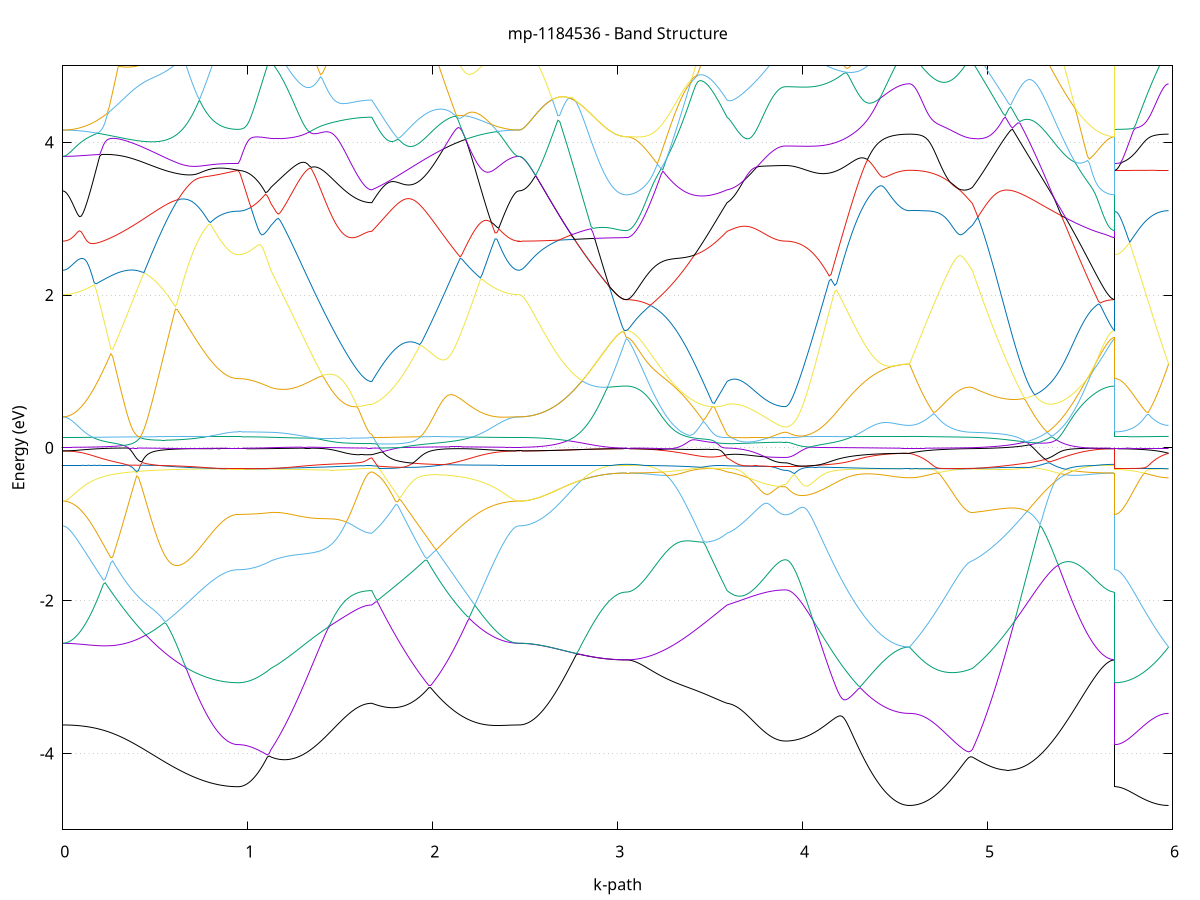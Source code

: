 set title 'mp-1184536 - Band Structure'
set xlabel 'k-path'
set ylabel 'Energy (eV)'
set grid y
set yrange [-5:5]
set terminal png size 800,600
set output 'mp-1184536_bands_gnuplot.png'
plot '-' using 1:2 with lines notitle, '-' using 1:2 with lines notitle, '-' using 1:2 with lines notitle, '-' using 1:2 with lines notitle, '-' using 1:2 with lines notitle, '-' using 1:2 with lines notitle, '-' using 1:2 with lines notitle, '-' using 1:2 with lines notitle, '-' using 1:2 with lines notitle, '-' using 1:2 with lines notitle, '-' using 1:2 with lines notitle, '-' using 1:2 with lines notitle, '-' using 1:2 with lines notitle, '-' using 1:2 with lines notitle, '-' using 1:2 with lines notitle, '-' using 1:2 with lines notitle, '-' using 1:2 with lines notitle, '-' using 1:2 with lines notitle, '-' using 1:2 with lines notitle, '-' using 1:2 with lines notitle, '-' using 1:2 with lines notitle, '-' using 1:2 with lines notitle, '-' using 1:2 with lines notitle, '-' using 1:2 with lines notitle, '-' using 1:2 with lines notitle, '-' using 1:2 with lines notitle, '-' using 1:2 with lines notitle, '-' using 1:2 with lines notitle, '-' using 1:2 with lines notitle, '-' using 1:2 with lines notitle, '-' using 1:2 with lines notitle, '-' using 1:2 with lines notitle, '-' using 1:2 with lines notitle, '-' using 1:2 with lines notitle, '-' using 1:2 with lines notitle, '-' using 1:2 with lines notitle, '-' using 1:2 with lines notitle, '-' using 1:2 with lines notitle, '-' using 1:2 with lines notitle, '-' using 1:2 with lines notitle, '-' using 1:2 with lines notitle, '-' using 1:2 with lines notitle, '-' using 1:2 with lines notitle, '-' using 1:2 with lines notitle, '-' using 1:2 with lines notitle, '-' using 1:2 with lines notitle, '-' using 1:2 with lines notitle, '-' using 1:2 with lines notitle
0.000000 -42.875355
0.009982 -42.875355
0.019964 -42.875355
0.029946 -42.875355
0.039929 -42.875355
0.049911 -42.875355
0.059893 -42.875355
0.069875 -42.875355
0.079857 -42.875355
0.089839 -42.875355
0.099821 -42.875355
0.109803 -42.875355
0.119786 -42.875355
0.129768 -42.875355
0.139750 -42.875355
0.149732 -42.875255
0.159714 -42.875255
0.169696 -42.875255
0.179678 -42.875255
0.189660 -42.875255
0.199643 -42.875255
0.209625 -42.875255
0.219607 -42.875155
0.229589 -42.875155
0.239571 -42.875155
0.249553 -42.875155
0.259535 -42.875155
0.269517 -42.875155
0.279500 -42.875155
0.289482 -42.875155
0.299464 -42.875055
0.309446 -42.875055
0.319428 -42.875055
0.329410 -42.875055
0.339392 -42.875055
0.349374 -42.874955
0.359357 -42.874955
0.369339 -42.874955
0.379321 -42.874855
0.389303 -42.874855
0.399285 -42.874855
0.409267 -42.874855
0.419249 -42.874855
0.429232 -42.874755
0.439214 -42.874755
0.449196 -42.874755
0.459178 -42.874755
0.469160 -42.874655
0.479142 -42.874655
0.489124 -42.874655
0.499106 -42.874555
0.509089 -42.874555
0.519071 -42.874455
0.529053 -42.874555
0.539035 -42.874455
0.549017 -42.874455
0.558999 -42.874455
0.568981 -42.874355
0.578963 -42.874355
0.588946 -42.874355
0.598928 -42.874255
0.608910 -42.874255
0.618892 -42.874255
0.628874 -42.874255
0.638856 -42.874155
0.648838 -42.874155
0.658820 -42.874155
0.668803 -42.874155
0.678785 -42.874155
0.688767 -42.874055
0.698749 -42.874055
0.708731 -42.874055
0.718713 -42.873955
0.728695 -42.873955
0.738677 -42.873955
0.748660 -42.873955
0.758642 -42.873955
0.768624 -42.873955
0.778606 -42.873955
0.788588 -42.873855
0.798570 -42.873855
0.808552 -42.873855
0.818535 -42.873755
0.828517 -42.873855
0.838499 -42.873855
0.848481 -42.873855
0.858463 -42.873855
0.868445 -42.873755
0.878427 -42.873755
0.888409 -42.873755
0.898392 -42.873755
0.908374 -42.873755
0.918356 -42.873755
0.928338 -42.873755
0.938320 -42.873755
0.948302 -42.873755
0.948302 -42.873755
0.958149 -42.873755
0.967996 -42.873755
0.977843 -42.873755
0.987690 -42.873755
0.997537 -42.873755
1.007384 -42.873755
1.017231 -42.873755
1.027078 -42.873755
1.036925 -42.873755
1.046772 -42.873855
1.056619 -42.873755
1.066466 -42.873855
1.076313 -42.873855
1.086160 -42.873855
1.096007 -42.873855
1.105854 -42.873855
1.115701 -42.873955
1.125548 -42.873955
1.125548 -42.873955
1.135461 -42.873955
1.145374 -42.873955
1.155287 -42.873955
1.165200 -42.873955
1.175113 -42.874055
1.185026 -42.873955
1.194939 -42.874055
1.204852 -42.874055
1.214766 -42.874055
1.224679 -42.874055
1.234592 -42.874155
1.244505 -42.874155
1.254418 -42.874155
1.264331 -42.874155
1.274244 -42.874155
1.284157 -42.874255
1.294070 -42.874255
1.303983 -42.874255
1.313896 -42.874255
1.323809 -42.874255
1.333722 -42.874355
1.343636 -42.874355
1.353549 -42.874355
1.363462 -42.874355
1.373375 -42.874455
1.383288 -42.874455
1.393201 -42.874455
1.403114 -42.874455
1.413027 -42.874455
1.422940 -42.874555
1.432853 -42.874555
1.442766 -42.874555
1.452679 -42.874555
1.462592 -42.874555
1.472506 -42.874655
1.482419 -42.874655
1.492332 -42.874655
1.502245 -42.874655
1.512158 -42.874655
1.522071 -42.874655
1.531984 -42.874755
1.541897 -42.874755
1.551810 -42.874755
1.561723 -42.874755
1.571636 -42.874755
1.581549 -42.874755
1.591463 -42.874755
1.601376 -42.874755
1.611289 -42.874755
1.621202 -42.874755
1.631115 -42.874755
1.641028 -42.874755
1.650941 -42.874755
1.660854 -42.874755
1.670767 -42.874755
1.670767 -42.874855
1.680716 -42.874755
1.690664 -42.874755
1.700613 -42.874755
1.710561 -42.874755
1.720510 -42.874755
1.730458 -42.874755
1.740407 -42.874755
1.750355 -42.874755
1.760304 -42.874755
1.770252 -42.874755
1.780201 -42.874755
1.790149 -42.874755
1.800098 -42.874755
1.810047 -42.874755
1.819995 -42.874755
1.829944 -42.874755
1.839892 -42.874755
1.849841 -42.874755
1.859789 -42.874755
1.869738 -42.874755
1.879686 -42.874755
1.889635 -42.874755
1.899583 -42.874755
1.909532 -42.874755
1.919480 -42.874855
1.929429 -42.874855
1.939377 -42.874855
1.949326 -42.874855
1.959275 -42.874855
1.969223 -42.874855
1.979172 -42.874855
1.989120 -42.874855
1.999069 -42.874855
2.009017 -42.874955
2.018966 -42.874955
2.028914 -42.874955
2.038863 -42.874955
2.048811 -42.874955
2.058760 -42.874955
2.068708 -42.874955
2.078657 -42.874955
2.088605 -42.875055
2.098554 -42.875055
2.108502 -42.875055
2.118451 -42.875055
2.128400 -42.875055
2.138348 -42.875055
2.148297 -42.875055
2.158245 -42.875155
2.168194 -42.875155
2.178142 -42.875155
2.188091 -42.875155
2.198039 -42.875155
2.207988 -42.875155
2.217936 -42.875155
2.227885 -42.875155
2.237833 -42.875255
2.247782 -42.875255
2.257730 -42.875255
2.267679 -42.875255
2.277628 -42.875155
2.287576 -42.875255
2.297525 -42.875255
2.307473 -42.875255
2.317422 -42.875355
2.327370 -42.875355
2.337319 -42.875355
2.347267 -42.875355
2.357216 -42.875355
2.367164 -42.875355
2.377113 -42.875355
2.387061 -42.875255
2.397010 -42.875355
2.406958 -42.875355
2.416907 -42.875355
2.426855 -42.875355
2.436804 -42.875355
2.446753 -42.875355
2.456701 -42.875355
2.466650 -42.875355
2.466650 -42.875355
2.476646 -42.875355
2.486643 -42.875355
2.496639 -42.875355
2.506636 -42.875355
2.516632 -42.875355
2.526629 -42.875355
2.536625 -42.875355
2.546622 -42.875355
2.556618 -42.875355
2.566615 -42.875355
2.576611 -42.875355
2.586608 -42.875355
2.596604 -42.875355
2.606601 -42.875355
2.616597 -42.875355
2.626594 -42.875355
2.636590 -42.875355
2.646587 -42.875355
2.656583 -42.875355
2.666580 -42.875355
2.676576 -42.875355
2.686573 -42.875355
2.696569 -42.875355
2.706566 -42.875355
2.716562 -42.875355
2.726559 -42.875355
2.736555 -42.875355
2.746552 -42.875355
2.756548 -42.875355
2.766545 -42.875355
2.776541 -42.875355
2.786538 -42.875355
2.796534 -42.875355
2.806531 -42.875355
2.816527 -42.875355
2.826524 -42.875355
2.836520 -42.875355
2.846517 -42.875355
2.856513 -42.875355
2.866510 -42.875355
2.876506 -42.875355
2.886503 -42.875355
2.896499 -42.875355
2.906496 -42.875355
2.916492 -42.875355
2.926489 -42.875355
2.936485 -42.875355
2.946482 -42.875355
2.956478 -42.875355
2.966475 -42.875355
2.976471 -42.875355
2.986468 -42.875355
2.996464 -42.875355
3.006461 -42.875355
3.016457 -42.875355
3.026454 -42.875355
3.036450 -42.875355
3.046447 -42.875355
3.046447 -42.875355
3.056360 -42.875355
3.066273 -42.875355
3.076186 -42.875355
3.086099 -42.875355
3.096012 -42.875355
3.105925 -42.875255
3.115838 -42.875255
3.125752 -42.875355
3.135665 -42.875255
3.145578 -42.875355
3.155491 -42.875355
3.165404 -42.875355
3.175317 -42.875255
3.185230 -42.875255
3.195143 -42.875255
3.205056 -42.875255
3.214969 -42.875255
3.224882 -42.875255
3.234795 -42.875255
3.244708 -42.875255
3.254622 -42.875255
3.264535 -42.875255
3.274448 -42.875155
3.284361 -42.875155
3.294274 -42.875155
3.304187 -42.875155
3.314100 -42.875155
3.324013 -42.875155
3.333926 -42.875155
3.343839 -42.875155
3.353752 -42.875055
3.363665 -42.875055
3.373578 -42.875055
3.383492 -42.875055
3.393405 -42.875055
3.403318 -42.875055
3.413231 -42.875055
3.423144 -42.874955
3.433057 -42.874955
3.442970 -42.874955
3.452883 -42.874955
3.462796 -42.874955
3.472709 -42.874955
3.482622 -42.874955
3.492535 -42.874855
3.502448 -42.874855
3.512362 -42.874855
3.522275 -42.874855
3.532188 -42.874855
3.542101 -42.874855
3.552014 -42.874855
3.561927 -42.874755
3.571840 -42.874855
3.581753 -42.874755
3.591666 -42.874855
3.591666 -42.874755
3.601536 -42.874755
3.611406 -42.874755
3.621275 -42.874755
3.631145 -42.874755
3.641015 -42.874755
3.650885 -42.874755
3.660754 -42.874755
3.670624 -42.874755
3.680494 -42.874755
3.690363 -42.874755
3.700233 -42.874755
3.710103 -42.874755
3.719973 -42.874755
3.729842 -42.874755
3.739712 -42.874755
3.749582 -42.874755
3.759451 -42.874755
3.769321 -42.874755
3.779191 -42.874755
3.789061 -42.874755
3.798930 -42.874755
3.808800 -42.874755
3.818670 -42.874755
3.828539 -42.874755
3.838409 -42.874755
3.848279 -42.874755
3.858149 -42.874755
3.868018 -42.874755
3.877888 -42.874755
3.887758 -42.874755
3.897627 -42.874755
3.907497 -42.874755
3.907497 -42.874755
3.917358 -42.874755
3.927219 -42.874755
3.937080 -42.874755
3.946941 -42.874755
3.956802 -42.874755
3.966663 -42.874755
3.976524 -42.874755
3.986386 -42.874755
3.996247 -42.874755
4.006108 -42.874755
4.015969 -42.874655
4.025830 -42.874655
4.035691 -42.874655
4.045552 -42.874655
4.055413 -42.874655
4.065274 -42.874655
4.075135 -42.874555
4.084996 -42.874555
4.094857 -42.874555
4.104718 -42.874555
4.114579 -42.874555
4.124440 -42.874555
4.134301 -42.874555
4.144162 -42.874455
4.154023 -42.874455
4.163884 -42.874455
4.173745 -42.874455
4.183606 -42.874455
4.193467 -42.874355
4.203328 -42.874355
4.213190 -42.874355
4.223051 -42.874255
4.232912 -42.874255
4.242773 -42.874255
4.252634 -42.874155
4.262495 -42.874255
4.272356 -42.874155
4.282217 -42.874155
4.292078 -42.874155
4.301939 -42.874155
4.311800 -42.874055
4.321661 -42.874055
4.331522 -42.874055
4.341383 -42.874055
4.351244 -42.874055
4.361105 -42.874055
4.370966 -42.873955
4.380827 -42.873955
4.390688 -42.873955
4.400549 -42.873955
4.410410 -42.873955
4.420271 -42.873855
4.430132 -42.873855
4.439993 -42.873855
4.449855 -42.873855
4.459716 -42.873855
4.469577 -42.873855
4.479438 -42.873855
4.489299 -42.873755
4.499160 -42.873755
4.509021 -42.873755
4.518882 -42.873755
4.528743 -42.873755
4.538604 -42.873755
4.548465 -42.873755
4.558326 -42.873755
4.568187 -42.873755
4.578048 -42.873755
4.578048 -42.873755
4.588042 -42.873755
4.598036 -42.873755
4.608030 -42.873755
4.618023 -42.873755
4.628017 -42.873755
4.638011 -42.873755
4.648005 -42.873755
4.657999 -42.873755
4.667993 -42.873755
4.677986 -42.873755
4.687980 -42.873755
4.697974 -42.873755
4.707968 -42.873755
4.717962 -42.873755
4.727955 -42.873855
4.737949 -42.873755
4.747943 -42.873755
4.757937 -42.873855
4.767931 -42.873755
4.777925 -42.873855
4.787918 -42.873855
4.797912 -42.873855
4.807906 -42.873855
4.817900 -42.873855
4.827894 -42.873855
4.837888 -42.873855
4.847881 -42.873855
4.857875 -42.873855
4.867869 -42.873855
4.877863 -42.873855
4.887857 -42.873855
4.897850 -42.873955
4.907844 -42.873855
4.917838 -42.873955
4.917838 -42.873955
4.927723 -42.873955
4.937609 -42.873955
4.947494 -42.873955
4.957379 -42.874055
4.967265 -42.873955
4.977150 -42.874055
4.987035 -42.874055
4.996921 -42.874055
5.006806 -42.874155
5.016691 -42.874155
5.026577 -42.874155
5.036462 -42.874155
5.046348 -42.874155
5.056233 -42.874255
5.066118 -42.874255
5.076004 -42.874255
5.085889 -42.874355
5.095774 -42.874355
5.105660 -42.874355
5.115545 -42.874355
5.125430 -42.874355
5.135316 -42.874455
5.145201 -42.874455
5.155086 -42.874455
5.164972 -42.874555
5.174857 -42.874555
5.184742 -42.874555
5.194628 -42.874555
5.204513 -42.874655
5.214398 -42.874655
5.224284 -42.874655
5.234169 -42.874755
5.244054 -42.874755
5.253940 -42.874755
5.263825 -42.874755
5.273710 -42.874855
5.283596 -42.874855
5.293481 -42.874855
5.303366 -42.874855
5.313252 -42.874855
5.323137 -42.874955
5.333022 -42.874955
5.342908 -42.874955
5.352793 -42.874955
5.362678 -42.875055
5.372564 -42.875055
5.382449 -42.875055
5.392334 -42.875055
5.402220 -42.875055
5.412105 -42.875155
5.421990 -42.875155
5.431876 -42.875155
5.441761 -42.875155
5.451646 -42.875155
5.461532 -42.875155
5.471417 -42.875255
5.481302 -42.875255
5.491188 -42.875255
5.501073 -42.875255
5.510958 -42.875255
5.520844 -42.875255
5.530729 -42.875255
5.540615 -42.875255
5.550500 -42.875255
5.560385 -42.875355
5.570271 -42.875355
5.580156 -42.875355
5.590041 -42.875355
5.599927 -42.875355
5.609812 -42.875355
5.619697 -42.875355
5.629583 -42.875355
5.639468 -42.875355
5.649353 -42.875355
5.659239 -42.875355
5.669124 -42.875355
5.679009 -42.875355
5.688895 -42.875255
5.688895 -42.873755
5.698891 -42.873755
5.708888 -42.873755
5.718884 -42.873755
5.728881 -42.873755
5.738877 -42.873755
5.748874 -42.873755
5.758870 -42.873755
5.768867 -42.873755
5.778863 -42.873755
5.788860 -42.873755
5.798856 -42.873755
5.808853 -42.873755
5.818849 -42.873755
5.828846 -42.873755
5.838842 -42.873755
5.848839 -42.873655
5.858835 -42.873755
5.868832 -42.873755
5.878828 -42.873755
5.888825 -42.873755
5.898821 -42.873755
5.908818 -42.873755
5.918814 -42.873755
5.928811 -42.873755
5.938807 -42.873755
5.948804 -42.873755
5.958800 -42.873755
5.968797 -42.873755
5.978793 -42.873755
e
0.000000 -20.735855
0.009982 -20.735855
0.019964 -20.735855
0.029946 -20.735955
0.039929 -20.736055
0.049911 -20.736155
0.059893 -20.736255
0.069875 -20.736355
0.079857 -20.736555
0.089839 -20.736755
0.099821 -20.736955
0.109803 -20.737255
0.119786 -20.737455
0.129768 -20.737755
0.139750 -20.738055
0.149732 -20.738355
0.159714 -20.738755
0.169696 -20.739055
0.179678 -20.739455
0.189660 -20.739855
0.199643 -20.740255
0.209625 -20.740755
0.219607 -20.741155
0.229589 -20.741655
0.239571 -20.742055
0.249553 -20.742555
0.259535 -20.743055
0.269517 -20.743655
0.279500 -20.744155
0.289482 -20.744655
0.299464 -20.745255
0.309446 -20.745855
0.319428 -20.746355
0.329410 -20.746955
0.339392 -20.747555
0.349374 -20.748155
0.359357 -20.748755
0.369339 -20.749355
0.379321 -20.750055
0.389303 -20.750655
0.399285 -20.751255
0.409267 -20.751855
0.419249 -20.752555
0.429232 -20.753155
0.439214 -20.753755
0.449196 -20.754455
0.459178 -20.755055
0.469160 -20.755755
0.479142 -20.756355
0.489124 -20.756955
0.499106 -20.757555
0.509089 -20.758255
0.519071 -20.758855
0.529053 -20.759455
0.539035 -20.760055
0.549017 -20.760655
0.558999 -20.761255
0.568981 -20.761855
0.578963 -20.762455
0.588946 -20.762955
0.598928 -20.763555
0.608910 -20.764055
0.618892 -20.764655
0.628874 -20.765155
0.638856 -20.765655
0.648838 -20.766155
0.658820 -20.766655
0.668803 -20.767155
0.678785 -20.767655
0.688767 -20.768055
0.698749 -20.768555
0.708731 -20.768955
0.718713 -20.769355
0.728695 -20.769755
0.738677 -20.770155
0.748660 -20.770455
0.758642 -20.770855
0.768624 -20.771155
0.778606 -20.771455
0.788588 -20.771755
0.798570 -20.772055
0.808552 -20.772355
0.818535 -20.772555
0.828517 -20.772755
0.838499 -20.772955
0.848481 -20.773155
0.858463 -20.773355
0.868445 -20.773555
0.878427 -20.773655
0.888409 -20.773755
0.898392 -20.773855
0.908374 -20.773955
0.918356 -20.774055
0.928338 -20.774055
0.938320 -20.774155
0.948302 -20.774155
0.948302 -20.774155
0.958149 -20.774155
0.967996 -20.774055
0.977843 -20.774055
0.987690 -20.773955
0.997537 -20.773855
1.007384 -20.773755
1.017231 -20.773655
1.027078 -20.773455
1.036925 -20.773355
1.046772 -20.773155
1.056619 -20.772955
1.066466 -20.772655
1.076313 -20.772455
1.086160 -20.772155
1.096007 -20.771955
1.105854 -20.771655
1.115701 -20.771255
1.125548 -20.770955
1.125548 -20.770955
1.135461 -20.770755
1.145374 -20.770655
1.155287 -20.770655
1.165200 -20.770755
1.175113 -20.770855
1.185026 -20.771055
1.194939 -20.771255
1.204852 -20.771455
1.214766 -20.771655
1.224679 -20.771955
1.234592 -20.772155
1.244505 -20.772455
1.254418 -20.772755
1.264331 -20.773055
1.274244 -20.773255
1.284157 -20.773555
1.294070 -20.773855
1.303983 -20.774155
1.313896 -20.774455
1.323809 -20.774755
1.333722 -20.775055
1.343636 -20.775355
1.353549 -20.775655
1.363462 -20.776055
1.373375 -20.776355
1.383288 -20.776655
1.393201 -20.776955
1.403114 -20.777155
1.413027 -20.777455
1.422940 -20.777755
1.432853 -20.778055
1.442766 -20.778355
1.452679 -20.778555
1.462592 -20.778855
1.472506 -20.779055
1.482419 -20.779355
1.492332 -20.779555
1.502245 -20.779755
1.512158 -20.780055
1.522071 -20.780255
1.531984 -20.780355
1.541897 -20.780555
1.551810 -20.780755
1.561723 -20.780855
1.571636 -20.781055
1.581549 -20.781155
1.591463 -20.781255
1.601376 -20.781355
1.611289 -20.781455
1.621202 -20.781555
1.631115 -20.781655
1.641028 -20.781655
1.650941 -20.781755
1.660854 -20.781755
1.670767 -20.781755
1.670767 -20.781755
1.680716 -20.782355
1.690664 -20.782955
1.700613 -20.783455
1.710561 -20.783855
1.720510 -20.784255
1.730458 -20.784655
1.740407 -20.784955
1.750355 -20.785155
1.760304 -20.785355
1.770252 -20.785555
1.780201 -20.785655
1.790149 -20.785655
1.800098 -20.785655
1.810047 -20.785655
1.819995 -20.785555
1.829944 -20.785355
1.839892 -20.785155
1.849841 -20.784855
1.859789 -20.784555
1.869738 -20.784155
1.879686 -20.783755
1.889635 -20.783255
1.899583 -20.782755
1.909532 -20.782155
1.919480 -20.781555
1.929429 -20.780955
1.939377 -20.780255
1.949326 -20.779455
1.959275 -20.778655
1.969223 -20.777855
1.979172 -20.776955
1.989120 -20.776155
1.999069 -20.775155
2.009017 -20.774255
2.018966 -20.773255
2.028914 -20.772255
2.038863 -20.771155
2.048811 -20.770155
2.058760 -20.769055
2.068708 -20.767955
2.078657 -20.766755
2.088605 -20.765655
2.098554 -20.764555
2.108502 -20.763355
2.118451 -20.762155
2.128400 -20.761055
2.138348 -20.759855
2.148297 -20.758655
2.158245 -20.757555
2.168194 -20.756355
2.178142 -20.755255
2.188091 -20.754055
2.198039 -20.752955
2.207988 -20.751855
2.217936 -20.750755
2.227885 -20.749755
2.237833 -20.748655
2.247782 -20.747655
2.257730 -20.746655
2.267679 -20.745755
2.277628 -20.744755
2.287576 -20.743955
2.297525 -20.743055
2.307473 -20.742255
2.317422 -20.741455
2.327370 -20.740755
2.337319 -20.740055
2.347267 -20.739355
2.357216 -20.738755
2.367164 -20.738255
2.377113 -20.737755
2.387061 -20.737355
2.397010 -20.736955
2.406958 -20.736555
2.416907 -20.736355
2.426855 -20.736155
2.436804 -20.735955
2.446753 -20.735855
2.456701 -20.735855
2.466650 -20.735855
2.466650 -20.735855
2.476646 -20.735855
2.486643 -20.735855
2.496639 -20.735855
2.506636 -20.735855
2.516632 -20.735855
2.526629 -20.735855
2.536625 -20.735855
2.546622 -20.735855
2.556618 -20.735955
2.566615 -20.735955
2.576611 -20.735955
2.586608 -20.735955
2.596604 -20.736055
2.606601 -20.736055
2.616597 -20.736055
2.626594 -20.736155
2.636590 -20.736155
2.646587 -20.736155
2.656583 -20.736255
2.666580 -20.736255
2.676576 -20.736255
2.686573 -20.736355
2.696569 -20.736355
2.706566 -20.736355
2.716562 -20.736455
2.726559 -20.736455
2.736555 -20.736455
2.746552 -20.736555
2.756548 -20.736555
2.766545 -20.736655
2.776541 -20.736655
2.786538 -20.736655
2.796534 -20.736755
2.806531 -20.736755
2.816527 -20.736855
2.826524 -20.736855
2.836520 -20.736855
2.846517 -20.736955
2.856513 -20.736955
2.866510 -20.736955
2.876506 -20.737055
2.886503 -20.737055
2.896499 -20.737055
2.906496 -20.737055
2.916492 -20.737155
2.926489 -20.737155
2.936485 -20.737155
2.946482 -20.737155
2.956478 -20.737255
2.966475 -20.737255
2.976471 -20.737255
2.986468 -20.737255
2.996464 -20.737255
3.006461 -20.737255
3.016457 -20.737255
3.026454 -20.737255
3.036450 -20.737255
3.046447 -20.737255
3.046447 -20.737255
3.056360 -20.737355
3.066273 -20.737355
3.076186 -20.737455
3.086099 -20.737555
3.096012 -20.737755
3.105925 -20.738055
3.115838 -20.738355
3.125752 -20.738755
3.135665 -20.739155
3.145578 -20.739655
3.155491 -20.740155
3.165404 -20.740755
3.175317 -20.741355
3.185230 -20.742055
3.195143 -20.742755
3.205056 -20.743555
3.214969 -20.744355
3.224882 -20.745155
3.234795 -20.745955
3.244708 -20.746855
3.254622 -20.747855
3.264535 -20.748755
3.274448 -20.749755
3.284361 -20.750755
3.294274 -20.751855
3.304187 -20.752855
3.314100 -20.753955
3.324013 -20.755055
3.333926 -20.756155
3.343839 -20.757255
3.353752 -20.758355
3.363665 -20.759455
3.373578 -20.760655
3.383492 -20.761755
3.393405 -20.762855
3.403318 -20.764055
3.413231 -20.765155
3.423144 -20.766255
3.433057 -20.767355
3.442970 -20.768455
3.452883 -20.769555
3.462796 -20.770555
3.472709 -20.771655
3.482622 -20.772655
3.492535 -20.773655
3.502448 -20.774555
3.512362 -20.775555
3.522275 -20.776455
3.532188 -20.777355
3.542101 -20.778155
3.552014 -20.778955
3.561927 -20.779655
3.571840 -20.780455
3.581753 -20.781155
3.591666 -20.781755
3.591666 -20.781755
3.601536 -20.781955
3.611406 -20.782255
3.621275 -20.782455
3.631145 -20.782655
3.641015 -20.782855
3.650885 -20.783055
3.660754 -20.783255
3.670624 -20.783455
3.680494 -20.783655
3.690363 -20.783855
3.700233 -20.784055
3.710103 -20.784155
3.719973 -20.784355
3.729842 -20.784455
3.739712 -20.784655
3.749582 -20.784755
3.759451 -20.784855
3.769321 -20.784955
3.779191 -20.785055
3.789061 -20.785155
3.798930 -20.785255
3.808800 -20.785355
3.818670 -20.785455
3.828539 -20.785455
3.838409 -20.785555
3.848279 -20.785655
3.858149 -20.785655
3.868018 -20.785655
3.877888 -20.785755
3.887758 -20.785755
3.897627 -20.785755
3.907497 -20.785755
3.907497 -20.785755
3.917358 -20.785755
3.927219 -20.785755
3.937080 -20.785655
3.946941 -20.785655
3.956802 -20.785555
3.966663 -20.785555
3.976524 -20.785455
3.986386 -20.785355
3.996247 -20.785155
4.006108 -20.785055
4.015969 -20.784955
4.025830 -20.784755
4.035691 -20.784555
4.045552 -20.784455
4.055413 -20.784255
4.065274 -20.784055
4.075135 -20.783855
4.084996 -20.783555
4.094857 -20.783355
4.104718 -20.783155
4.114579 -20.782855
4.124440 -20.782655
4.134301 -20.782355
4.144162 -20.782055
4.154023 -20.781755
4.163884 -20.781555
4.173745 -20.781255
4.183606 -20.780955
4.193467 -20.780655
4.203328 -20.780355
4.213190 -20.780055
4.223051 -20.779755
4.232912 -20.779455
4.242773 -20.779155
4.252634 -20.778755
4.262495 -20.778455
4.272356 -20.778155
4.282217 -20.777855
4.292078 -20.777555
4.301939 -20.777255
4.311800 -20.776955
4.321661 -20.776655
4.331522 -20.776455
4.341383 -20.776155
4.351244 -20.775855
4.361105 -20.775555
4.370966 -20.775355
4.380827 -20.775055
4.390688 -20.774855
4.400549 -20.774655
4.410410 -20.774355
4.420271 -20.774155
4.430132 -20.773955
4.439993 -20.773755
4.449855 -20.773655
4.459716 -20.773455
4.469577 -20.773255
4.479438 -20.773155
4.489299 -20.773055
4.499160 -20.772955
4.509021 -20.772855
4.518882 -20.772755
4.528743 -20.772655
4.538604 -20.772655
4.548465 -20.772655
4.558326 -20.772655
4.568187 -20.772755
4.578048 -20.772755
4.578048 -20.772755
4.588042 -20.772655
4.598036 -20.772555
4.608030 -20.772555
4.618023 -20.772455
4.628017 -20.772355
4.638011 -20.772355
4.648005 -20.772455
4.657999 -20.772455
4.667993 -20.772455
4.677986 -20.772455
4.687980 -20.772455
4.697974 -20.772455
4.707968 -20.772455
4.717962 -20.772355
4.727955 -20.772355
4.737949 -20.772355
4.747943 -20.772255
4.757937 -20.772255
4.767931 -20.772155
4.777925 -20.772155
4.787918 -20.772055
4.797912 -20.771955
4.807906 -20.771855
4.817900 -20.771755
4.827894 -20.771655
4.837888 -20.771555
4.847881 -20.771455
4.857875 -20.771255
4.867869 -20.771155
4.877863 -20.770955
4.887857 -20.770855
4.897850 -20.770655
4.907844 -20.770555
4.917838 -20.770355
4.917838 -20.770355
4.927723 -20.769955
4.937609 -20.769655
4.947494 -20.769255
4.957379 -20.768855
4.967265 -20.768455
4.977150 -20.767955
4.987035 -20.767555
4.996921 -20.767155
5.006806 -20.766655
5.016691 -20.766155
5.026577 -20.765655
5.036462 -20.765155
5.046348 -20.764655
5.056233 -20.764155
5.066118 -20.763555
5.076004 -20.763055
5.085889 -20.762455
5.095774 -20.761955
5.105660 -20.761355
5.115545 -20.760855
5.125430 -20.760255
5.135316 -20.759655
5.145201 -20.759055
5.155086 -20.758455
5.164972 -20.757855
5.174857 -20.757355
5.184742 -20.756855
5.194628 -20.756255
5.204513 -20.755755
5.214398 -20.755155
5.224284 -20.754655
5.234169 -20.754055
5.244054 -20.753455
5.253940 -20.752955
5.263825 -20.752355
5.273710 -20.751855
5.283596 -20.751255
5.293481 -20.750655
5.303366 -20.750155
5.313252 -20.749655
5.323137 -20.749055
5.333022 -20.748555
5.342908 -20.747955
5.352793 -20.747455
5.362678 -20.746955
5.372564 -20.746455
5.382449 -20.745955
5.392334 -20.745455
5.402220 -20.744955
5.412105 -20.744555
5.421990 -20.744055
5.431876 -20.743555
5.441761 -20.743155
5.451646 -20.742755
5.461532 -20.742355
5.471417 -20.741955
5.481302 -20.741555
5.491188 -20.741155
5.501073 -20.740755
5.510958 -20.740455
5.520844 -20.740155
5.530729 -20.739855
5.540615 -20.739555
5.550500 -20.739255
5.560385 -20.738955
5.570271 -20.738755
5.580156 -20.738455
5.590041 -20.738255
5.599927 -20.738055
5.609812 -20.737955
5.619697 -20.737755
5.629583 -20.737655
5.639468 -20.737555
5.649353 -20.737455
5.659239 -20.737355
5.669124 -20.737355
5.679009 -20.737355
5.688895 -20.737255
5.688895 -20.774155
5.698891 -20.774155
5.708888 -20.774155
5.718884 -20.774155
5.728881 -20.774055
5.738877 -20.774055
5.748874 -20.774055
5.758870 -20.774055
5.768867 -20.773955
5.778863 -20.773955
5.788860 -20.773955
5.798856 -20.773855
5.808853 -20.773855
5.818849 -20.773755
5.828846 -20.773755
5.838842 -20.773655
5.848839 -20.773655
5.858835 -20.773555
5.868832 -20.773555
5.878828 -20.773455
5.888825 -20.773355
5.898821 -20.773355
5.908818 -20.773255
5.918814 -20.773155
5.928811 -20.773055
5.938807 -20.773055
5.948804 -20.772955
5.958800 -20.772855
5.968797 -20.772755
5.978793 -20.772755
e
0.000000 -20.735255
0.009982 -20.735255
0.019964 -20.735255
0.029946 -20.735255
0.039929 -20.735355
0.049911 -20.735455
0.059893 -20.735555
0.069875 -20.735655
0.079857 -20.735855
0.089839 -20.735955
0.099821 -20.736155
0.109803 -20.736355
0.119786 -20.736555
0.129768 -20.736755
0.139750 -20.737055
0.149732 -20.737255
0.159714 -20.737555
0.169696 -20.737855
0.179678 -20.738155
0.189660 -20.738555
0.199643 -20.738855
0.209625 -20.739255
0.219607 -20.739655
0.229589 -20.739955
0.239571 -20.740355
0.249553 -20.740855
0.259535 -20.741255
0.269517 -20.741655
0.279500 -20.742155
0.289482 -20.742655
0.299464 -20.743055
0.309446 -20.743555
0.319428 -20.744055
0.329410 -20.744555
0.339392 -20.745055
0.349374 -20.745655
0.359357 -20.746155
0.369339 -20.746755
0.379321 -20.747255
0.389303 -20.747855
0.399285 -20.748355
0.409267 -20.748955
0.419249 -20.749555
0.429232 -20.750055
0.439214 -20.750655
0.449196 -20.751255
0.459178 -20.751855
0.469160 -20.752455
0.479142 -20.753055
0.489124 -20.753555
0.499106 -20.754155
0.509089 -20.754755
0.519071 -20.755355
0.529053 -20.755955
0.539035 -20.756455
0.549017 -20.757055
0.558999 -20.757655
0.568981 -20.758255
0.578963 -20.758755
0.588946 -20.759355
0.598928 -20.759855
0.608910 -20.760455
0.618892 -20.760955
0.628874 -20.761455
0.638856 -20.761955
0.648838 -20.762455
0.658820 -20.762955
0.668803 -20.763455
0.678785 -20.763955
0.688767 -20.764455
0.698749 -20.764855
0.708731 -20.765255
0.718713 -20.765755
0.728695 -20.766155
0.738677 -20.766555
0.748660 -20.766855
0.758642 -20.767255
0.768624 -20.767555
0.778606 -20.767955
0.788588 -20.768255
0.798570 -20.768555
0.808552 -20.768755
0.818535 -20.769055
0.828517 -20.769255
0.838499 -20.769555
0.848481 -20.769755
0.858463 -20.769955
0.868445 -20.770055
0.878427 -20.770255
0.888409 -20.770355
0.898392 -20.770455
0.908374 -20.770555
0.918356 -20.770655
0.928338 -20.770655
0.938320 -20.770755
0.948302 -20.770755
0.948302 -20.770755
0.958149 -20.770755
0.967996 -20.770655
0.977843 -20.770655
0.987690 -20.770555
0.997537 -20.770555
1.007384 -20.770455
1.017231 -20.770355
1.027078 -20.770155
1.036925 -20.770055
1.046772 -20.769855
1.056619 -20.769755
1.066466 -20.769555
1.076313 -20.769355
1.086160 -20.769155
1.096007 -20.768855
1.105854 -20.768655
1.115701 -20.768355
1.125548 -20.768155
1.125548 -20.768155
1.135461 -20.767855
1.145374 -20.767455
1.155287 -20.766955
1.165200 -20.766255
1.175113 -20.765555
1.185026 -20.764755
1.194939 -20.763955
1.204852 -20.763155
1.214766 -20.762255
1.224679 -20.761255
1.234592 -20.760355
1.244505 -20.759355
1.254418 -20.758355
1.264331 -20.757255
1.274244 -20.756155
1.284157 -20.755155
1.294070 -20.754055
1.303983 -20.752955
1.313896 -20.751855
1.323809 -20.750755
1.333722 -20.749555
1.343636 -20.748455
1.353549 -20.747355
1.363462 -20.746255
1.373375 -20.745155
1.383288 -20.744055
1.393201 -20.742955
1.403114 -20.741855
1.413027 -20.740755
1.422940 -20.739755
1.432853 -20.738655
1.442766 -20.737655
1.452679 -20.736755
1.462592 -20.735755
1.472506 -20.734855
1.482419 -20.733955
1.492332 -20.733055
1.502245 -20.732255
1.512158 -20.731455
1.522071 -20.730755
1.531984 -20.730055
1.541897 -20.729355
1.551810 -20.728755
1.561723 -20.728155
1.571636 -20.727655
1.581549 -20.727155
1.591463 -20.726755
1.601376 -20.726355
1.611289 -20.725955
1.621202 -20.725655
1.631115 -20.725455
1.641028 -20.725255
1.650941 -20.725155
1.660854 -20.725055
1.670767 -20.725055
1.670767 -20.725055
1.680716 -20.724855
1.690664 -20.724655
1.700613 -20.724555
1.710561 -20.724455
1.720510 -20.724255
1.730458 -20.724155
1.740407 -20.724055
1.750355 -20.723955
1.760304 -20.723955
1.770252 -20.723855
1.780201 -20.723855
1.790149 -20.723755
1.800098 -20.723755
1.810047 -20.723755
1.819995 -20.723755
1.829944 -20.723755
1.839892 -20.723855
1.849841 -20.723855
1.859789 -20.723955
1.869738 -20.724055
1.879686 -20.724155
1.889635 -20.724255
1.899583 -20.724355
1.909532 -20.724455
1.919480 -20.724555
1.929429 -20.724755
1.939377 -20.724955
1.949326 -20.725055
1.959275 -20.725255
1.969223 -20.725455
1.979172 -20.725655
1.989120 -20.725855
1.999069 -20.726055
2.009017 -20.726255
2.018966 -20.726555
2.028914 -20.726755
2.038863 -20.727055
2.048811 -20.727255
2.058760 -20.727555
2.068708 -20.727755
2.078657 -20.728055
2.088605 -20.728355
2.098554 -20.728555
2.108502 -20.728855
2.118451 -20.729155
2.128400 -20.729455
2.138348 -20.729755
2.148297 -20.729955
2.158245 -20.730255
2.168194 -20.730555
2.178142 -20.730855
2.188091 -20.731055
2.198039 -20.731355
2.207988 -20.731655
2.217936 -20.731855
2.227885 -20.732155
2.237833 -20.732355
2.247782 -20.732655
2.257730 -20.732855
2.267679 -20.733055
2.277628 -20.733355
2.287576 -20.733555
2.297525 -20.733755
2.307473 -20.733955
2.317422 -20.734055
2.327370 -20.734255
2.337319 -20.734455
2.347267 -20.734555
2.357216 -20.734755
2.367164 -20.734855
2.377113 -20.734955
2.387061 -20.735055
2.397010 -20.735155
2.406958 -20.735255
2.416907 -20.735255
2.426855 -20.735255
2.436804 -20.735255
2.446753 -20.735255
2.456701 -20.735255
2.466650 -20.735255
2.466650 -20.735255
2.476646 -20.735255
2.486643 -20.735255
2.496639 -20.735255
2.506636 -20.735255
2.516632 -20.735255
2.526629 -20.735255
2.536625 -20.735255
2.546622 -20.735255
2.556618 -20.735355
2.566615 -20.735355
2.576611 -20.735355
2.586608 -20.735355
2.596604 -20.735355
2.606601 -20.735455
2.616597 -20.735455
2.626594 -20.735455
2.636590 -20.735555
2.646587 -20.735555
2.656583 -20.735555
2.666580 -20.735655
2.676576 -20.735655
2.686573 -20.735655
2.696569 -20.735755
2.706566 -20.735755
2.716562 -20.735755
2.726559 -20.735855
2.736555 -20.735855
2.746552 -20.735955
2.756548 -20.735955
2.766545 -20.735955
2.776541 -20.736055
2.786538 -20.736055
2.796534 -20.736155
2.806531 -20.736155
2.816527 -20.736155
2.826524 -20.736255
2.836520 -20.736255
2.846517 -20.736255
2.856513 -20.736355
2.866510 -20.736355
2.876506 -20.736355
2.886503 -20.736455
2.896499 -20.736455
2.906496 -20.736455
2.916492 -20.736455
2.926489 -20.736555
2.936485 -20.736555
2.946482 -20.736555
2.956478 -20.736555
2.966475 -20.736655
2.976471 -20.736655
2.986468 -20.736655
2.996464 -20.736655
3.006461 -20.736655
3.016457 -20.736655
3.026454 -20.736655
3.036450 -20.736655
3.046447 -20.736655
3.046447 -20.736655
3.056360 -20.736655
3.066273 -20.736655
3.076186 -20.736755
3.086099 -20.736755
3.096012 -20.736655
3.105925 -20.736655
3.115838 -20.736555
3.125752 -20.736455
3.135665 -20.736355
3.145578 -20.736255
3.155491 -20.736155
3.165404 -20.735955
3.175317 -20.735855
3.185230 -20.735655
3.195143 -20.735455
3.205056 -20.735255
3.214969 -20.735055
3.224882 -20.734855
3.234795 -20.734655
3.244708 -20.734355
3.254622 -20.734155
3.264535 -20.733955
3.274448 -20.733655
3.284361 -20.733355
3.294274 -20.733055
3.304187 -20.732855
3.314100 -20.732555
3.324013 -20.732255
3.333926 -20.731955
3.343839 -20.731655
3.353752 -20.731355
3.363665 -20.731055
3.373578 -20.730755
3.383492 -20.730455
3.393405 -20.730155
3.403318 -20.729855
3.413231 -20.729555
3.423144 -20.729255
3.433057 -20.728955
3.442970 -20.728655
3.452883 -20.728355
3.462796 -20.728155
3.472709 -20.727855
3.482622 -20.727555
3.492535 -20.727255
3.502448 -20.727055
3.512362 -20.726755
3.522275 -20.726555
3.532188 -20.726255
3.542101 -20.726055
3.552014 -20.725855
3.561927 -20.725655
3.571840 -20.725455
3.581753 -20.725255
3.591666 -20.725055
3.591666 -20.725055
3.601536 -20.724955
3.611406 -20.724855
3.621275 -20.724855
3.631145 -20.724755
3.641015 -20.724755
3.650885 -20.724655
3.660754 -20.724555
3.670624 -20.724555
3.680494 -20.724455
3.690363 -20.724455
3.700233 -20.724355
3.710103 -20.724355
3.719973 -20.724255
3.729842 -20.724255
3.739712 -20.724155
3.749582 -20.724155
3.759451 -20.724055
3.769321 -20.724055
3.779191 -20.724055
3.789061 -20.723955
3.798930 -20.723955
3.808800 -20.723955
3.818670 -20.723855
3.828539 -20.723855
3.838409 -20.723855
3.848279 -20.723855
3.858149 -20.723855
3.868018 -20.723855
3.877888 -20.723855
3.887758 -20.723755
3.897627 -20.723755
3.907497 -20.723755
3.907497 -20.723755
3.917358 -20.723855
3.927219 -20.723855
3.937080 -20.724055
3.946941 -20.724255
3.956802 -20.724455
3.966663 -20.724755
3.976524 -20.725055
3.986386 -20.725455
3.996247 -20.725855
4.006108 -20.726355
4.015969 -20.726855
4.025830 -20.727455
4.035691 -20.728055
4.045552 -20.728755
4.055413 -20.729455
4.065274 -20.730155
4.075135 -20.730955
4.084996 -20.731755
4.094857 -20.732655
4.104718 -20.733555
4.114579 -20.734455
4.124440 -20.735355
4.134301 -20.736355
4.144162 -20.737355
4.154023 -20.738355
4.163884 -20.739455
4.173745 -20.740455
4.183606 -20.741555
4.193467 -20.742655
4.203328 -20.743755
4.213190 -20.744855
4.223051 -20.745955
4.232912 -20.747055
4.242773 -20.748255
4.252634 -20.749355
4.262495 -20.750455
4.272356 -20.751555
4.282217 -20.752655
4.292078 -20.753755
4.301939 -20.754855
4.311800 -20.755955
4.321661 -20.756955
4.331522 -20.758055
4.341383 -20.759055
4.351244 -20.760055
4.361105 -20.760955
4.370966 -20.761955
4.380827 -20.762855
4.390688 -20.763655
4.400549 -20.764555
4.410410 -20.765355
4.420271 -20.766155
4.430132 -20.766855
4.439993 -20.767555
4.449855 -20.768155
4.459716 -20.768755
4.469577 -20.769355
4.479438 -20.769855
4.489299 -20.770355
4.499160 -20.770755
4.509021 -20.771055
4.518882 -20.771455
4.528743 -20.771655
4.538604 -20.771855
4.548465 -20.771955
4.558326 -20.772055
4.568187 -20.772055
4.578048 -20.772055
4.578048 -20.772055
4.588042 -20.772155
4.598036 -20.772255
4.608030 -20.772255
4.618023 -20.772355
4.628017 -20.772355
4.638011 -20.772255
4.648005 -20.772155
4.657999 -20.772055
4.667993 -20.771955
4.677986 -20.771855
4.687980 -20.771755
4.697974 -20.771655
4.707968 -20.771555
4.717962 -20.771455
4.727955 -20.771355
4.737949 -20.771155
4.747943 -20.771055
4.757937 -20.770955
4.767931 -20.770855
4.777925 -20.770655
4.787918 -20.770555
4.797912 -20.770455
4.807906 -20.770255
4.817900 -20.770155
4.827894 -20.770055
4.837888 -20.769855
4.847881 -20.769755
4.857875 -20.769655
4.867869 -20.769455
4.877863 -20.769355
4.887857 -20.769155
4.897850 -20.769055
4.907844 -20.768855
4.917838 -20.768755
4.917838 -20.768755
4.927723 -20.768455
4.937609 -20.768155
4.947494 -20.767855
4.957379 -20.767455
4.967265 -20.767155
4.977150 -20.766755
4.987035 -20.766355
4.996921 -20.765955
5.006806 -20.765555
5.016691 -20.765155
5.026577 -20.764755
5.036462 -20.764355
5.046348 -20.763855
5.056233 -20.763455
5.066118 -20.762955
5.076004 -20.762455
5.085889 -20.762055
5.095774 -20.761555
5.105660 -20.761055
5.115545 -20.760555
5.125430 -20.760055
5.135316 -20.759455
5.145201 -20.758955
5.155086 -20.758455
5.164972 -20.757855
5.174857 -20.757255
5.184742 -20.756655
5.194628 -20.756055
5.204513 -20.755455
5.214398 -20.754855
5.224284 -20.754255
5.234169 -20.753655
5.244054 -20.753055
5.253940 -20.752455
5.263825 -20.751855
5.273710 -20.751255
5.283596 -20.750655
5.293481 -20.750155
5.303366 -20.749555
5.313252 -20.748955
5.323137 -20.748355
5.333022 -20.747855
5.342908 -20.747255
5.352793 -20.746755
5.362678 -20.746255
5.372564 -20.745755
5.382449 -20.745155
5.392334 -20.744655
5.402220 -20.744255
5.412105 -20.743755
5.421990 -20.743255
5.431876 -20.742855
5.441761 -20.742355
5.451646 -20.741955
5.461532 -20.741555
5.471417 -20.741155
5.481302 -20.740755
5.491188 -20.740355
5.501073 -20.740055
5.510958 -20.739755
5.520844 -20.739355
5.530729 -20.739055
5.540615 -20.738755
5.550500 -20.738555
5.560385 -20.738255
5.570271 -20.738055
5.580156 -20.737855
5.590041 -20.737655
5.599927 -20.737455
5.609812 -20.737255
5.619697 -20.737155
5.629583 -20.737055
5.639468 -20.736955
5.649353 -20.736855
5.659239 -20.736755
5.669124 -20.736755
5.679009 -20.736655
5.688895 -20.736655
5.688895 -20.770755
5.698891 -20.770755
5.708888 -20.770755
5.718884 -20.770755
5.728881 -20.770755
5.738877 -20.770755
5.748874 -20.770755
5.758870 -20.770855
5.768867 -20.770855
5.778863 -20.770855
5.788860 -20.770955
5.798856 -20.770955
5.808853 -20.770955
5.818849 -20.771055
5.828846 -20.771055
5.838842 -20.771155
5.848839 -20.771155
5.858835 -20.771255
5.868832 -20.771355
5.878828 -20.771355
5.888825 -20.771455
5.898821 -20.771555
5.908818 -20.771555
5.918814 -20.771655
5.928811 -20.771755
5.938807 -20.771755
5.948804 -20.771855
5.958800 -20.771955
5.968797 -20.772055
5.978793 -20.772055
e
0.000000 -20.606955
0.009982 -20.606955
0.019964 -20.606955
0.029946 -20.606955
0.039929 -20.606955
0.049911 -20.606955
0.059893 -20.606855
0.069875 -20.606855
0.079857 -20.606855
0.089839 -20.606755
0.099821 -20.606755
0.109803 -20.606655
0.119786 -20.606655
0.129768 -20.606555
0.139750 -20.606455
0.149732 -20.606455
0.159714 -20.606355
0.169696 -20.606255
0.179678 -20.606155
0.189660 -20.606055
0.199643 -20.606055
0.209625 -20.605955
0.219607 -20.605855
0.229589 -20.605655
0.239571 -20.605555
0.249553 -20.605455
0.259535 -20.605355
0.269517 -20.605255
0.279500 -20.605155
0.289482 -20.605055
0.299464 -20.604855
0.309446 -20.604755
0.319428 -20.604655
0.329410 -20.604455
0.339392 -20.604355
0.349374 -20.604255
0.359357 -20.604055
0.369339 -20.603955
0.379321 -20.603855
0.389303 -20.603655
0.399285 -20.603555
0.409267 -20.603455
0.419249 -20.603255
0.429232 -20.603155
0.439214 -20.603055
0.449196 -20.602855
0.459178 -20.602755
0.469160 -20.602555
0.479142 -20.602455
0.489124 -20.602355
0.499106 -20.602155
0.509089 -20.602055
0.519071 -20.601955
0.529053 -20.601755
0.539035 -20.601655
0.549017 -20.601555
0.558999 -20.601355
0.568981 -20.601255
0.578963 -20.601155
0.588946 -20.601055
0.598928 -20.600955
0.608910 -20.600855
0.618892 -20.600655
0.628874 -20.600555
0.638856 -20.600455
0.648838 -20.600355
0.658820 -20.600255
0.668803 -20.600155
0.678785 -20.600155
0.688767 -20.600055
0.698749 -20.599955
0.708731 -20.599855
0.718713 -20.599755
0.728695 -20.599655
0.738677 -20.599655
0.748660 -20.599555
0.758642 -20.599455
0.768624 -20.599355
0.778606 -20.599355
0.788588 -20.599255
0.798570 -20.599255
0.808552 -20.599155
0.818535 -20.599155
0.828517 -20.599055
0.838499 -20.599055
0.848481 -20.598955
0.858463 -20.598955
0.868445 -20.598955
0.878427 -20.598855
0.888409 -20.598855
0.898392 -20.598855
0.908374 -20.598855
0.918356 -20.598855
0.928338 -20.598855
0.938320 -20.598855
0.948302 -20.598855
0.948302 -20.598855
0.958149 -20.598855
0.967996 -20.598855
0.977843 -20.598855
0.987690 -20.598855
0.997537 -20.598955
1.007384 -20.598955
1.017231 -20.599055
1.027078 -20.599155
1.036925 -20.599255
1.046772 -20.599355
1.056619 -20.599455
1.066466 -20.599555
1.076313 -20.599655
1.086160 -20.599855
1.096007 -20.599955
1.105854 -20.600155
1.115701 -20.600355
1.125548 -20.600455
1.125548 -20.600455
1.135461 -20.600655
1.145374 -20.600755
1.155287 -20.600955
1.165200 -20.601055
1.175113 -20.601255
1.185026 -20.601355
1.194939 -20.601555
1.204852 -20.601655
1.214766 -20.601855
1.224679 -20.602055
1.234592 -20.602255
1.244505 -20.602455
1.254418 -20.602555
1.264331 -20.602755
1.274244 -20.602955
1.284157 -20.603155
1.294070 -20.603355
1.303983 -20.603555
1.313896 -20.603755
1.323809 -20.603955
1.333722 -20.604155
1.343636 -20.604355
1.353549 -20.604555
1.363462 -20.604655
1.373375 -20.604855
1.383288 -20.605055
1.393201 -20.605255
1.403114 -20.605455
1.413027 -20.605555
1.422940 -20.605755
1.432853 -20.605955
1.442766 -20.606055
1.452679 -20.606255
1.462592 -20.606455
1.472506 -20.606555
1.482419 -20.606755
1.492332 -20.606855
1.502245 -20.606955
1.512158 -20.607055
1.522071 -20.607255
1.531984 -20.607355
1.541897 -20.607455
1.551810 -20.607555
1.561723 -20.607655
1.571636 -20.607755
1.581549 -20.607755
1.591463 -20.607855
1.601376 -20.607955
1.611289 -20.607955
1.621202 -20.608055
1.631115 -20.608055
1.641028 -20.608055
1.650941 -20.608155
1.660854 -20.608155
1.670767 -20.608155
1.670767 -20.608155
1.680716 -20.607855
1.690664 -20.607655
1.700613 -20.607355
1.710561 -20.607155
1.720510 -20.606955
1.730458 -20.606755
1.740407 -20.606555
1.750355 -20.606355
1.760304 -20.606155
1.770252 -20.605955
1.780201 -20.605755
1.790149 -20.605555
1.800098 -20.605455
1.810047 -20.605255
1.819995 -20.605155
1.829944 -20.604955
1.839892 -20.604855
1.849841 -20.604755
1.859789 -20.604655
1.869738 -20.604555
1.879686 -20.604455
1.889635 -20.604455
1.899583 -20.604355
1.909532 -20.604255
1.919480 -20.604255
1.929429 -20.604155
1.939377 -20.604155
1.949326 -20.604155
1.959275 -20.604155
1.969223 -20.604155
1.979172 -20.604155
1.989120 -20.604155
1.999069 -20.604155
2.009017 -20.604155
2.018966 -20.604155
2.028914 -20.604255
2.038863 -20.604255
2.048811 -20.604255
2.058760 -20.604355
2.068708 -20.604355
2.078657 -20.604455
2.088605 -20.604555
2.098554 -20.604555
2.108502 -20.604655
2.118451 -20.604755
2.128400 -20.604855
2.138348 -20.604955
2.148297 -20.604955
2.158245 -20.605055
2.168194 -20.605155
2.178142 -20.605255
2.188091 -20.605355
2.198039 -20.605455
2.207988 -20.605555
2.217936 -20.605655
2.227885 -20.605755
2.237833 -20.605755
2.247782 -20.605855
2.257730 -20.605955
2.267679 -20.606055
2.277628 -20.606155
2.287576 -20.606255
2.297525 -20.606255
2.307473 -20.606355
2.317422 -20.606455
2.327370 -20.606555
2.337319 -20.606555
2.347267 -20.606655
2.357216 -20.606655
2.367164 -20.606755
2.377113 -20.606755
2.387061 -20.606755
2.397010 -20.606855
2.406958 -20.606855
2.416907 -20.606955
2.426855 -20.606955
2.436804 -20.606955
2.446753 -20.606955
2.456701 -20.606955
2.466650 -20.606955
2.466650 -20.606955
2.476646 -20.606955
2.486643 -20.607055
2.496639 -20.607055
2.506636 -20.607155
2.516632 -20.607255
2.526629 -20.607355
2.536625 -20.607455
2.546622 -20.607655
2.556618 -20.607855
2.566615 -20.607955
2.576611 -20.608155
2.586608 -20.608455
2.596604 -20.608655
2.606601 -20.608955
2.616597 -20.609155
2.626594 -20.609455
2.636590 -20.609755
2.646587 -20.610055
2.656583 -20.610355
2.666580 -20.610655
2.676576 -20.611055
2.686573 -20.611355
2.696569 -20.611755
2.706566 -20.612055
2.716562 -20.612455
2.726559 -20.612755
2.736555 -20.613155
2.746552 -20.613555
2.756548 -20.613955
2.766545 -20.614355
2.776541 -20.614655
2.786538 -20.615055
2.796534 -20.615455
2.806531 -20.615755
2.816527 -20.616155
2.826524 -20.616455
2.836520 -20.616855
2.846517 -20.617155
2.856513 -20.617455
2.866510 -20.617755
2.876506 -20.618155
2.886503 -20.618355
2.896499 -20.618655
2.906496 -20.618955
2.916492 -20.619155
2.926489 -20.619455
2.936485 -20.619655
2.946482 -20.619855
2.956478 -20.619955
2.966475 -20.620155
2.976471 -20.620355
2.986468 -20.620455
2.996464 -20.620555
3.006461 -20.620655
3.016457 -20.620755
3.026454 -20.620755
3.036450 -20.620755
3.046447 -20.620755
3.046447 -20.620755
3.056360 -20.620755
3.066273 -20.620755
3.076186 -20.620755
3.086099 -20.620655
3.096012 -20.620655
3.105925 -20.620555
3.115838 -20.620455
3.125752 -20.620355
3.135665 -20.620255
3.145578 -20.620155
3.155491 -20.620055
3.165404 -20.619855
3.175317 -20.619755
3.185230 -20.619555
3.195143 -20.619355
3.205056 -20.619255
3.214969 -20.619055
3.224882 -20.618855
3.234795 -20.618555
3.244708 -20.618355
3.254622 -20.618155
3.264535 -20.617855
3.274448 -20.617655
3.284361 -20.617355
3.294274 -20.617155
3.304187 -20.616855
3.314100 -20.616555
3.324013 -20.616255
3.333926 -20.615955
3.343839 -20.615655
3.353752 -20.615355
3.363665 -20.615055
3.373578 -20.614755
3.383492 -20.614455
3.393405 -20.614155
3.403318 -20.613855
3.413231 -20.613555
3.423144 -20.613255
3.433057 -20.612955
3.442970 -20.612555
3.452883 -20.612255
3.462796 -20.611955
3.472709 -20.611655
3.482622 -20.611355
3.492535 -20.611055
3.502448 -20.610755
3.512362 -20.610455
3.522275 -20.610055
3.532188 -20.609855
3.542101 -20.609555
3.552014 -20.609255
3.561927 -20.608955
3.571840 -20.608655
3.581753 -20.608355
3.591666 -20.608155
3.591666 -20.608155
3.601536 -20.608055
3.611406 -20.607955
3.621275 -20.607855
3.631145 -20.607755
3.641015 -20.607555
3.650885 -20.607455
3.660754 -20.607355
3.670624 -20.607255
3.680494 -20.607155
3.690363 -20.606955
3.700233 -20.606855
3.710103 -20.606755
3.719973 -20.606655
3.729842 -20.606555
3.739712 -20.606455
3.749582 -20.606355
3.759451 -20.606255
3.769321 -20.606155
3.779191 -20.606055
3.789061 -20.605955
3.798930 -20.605855
3.808800 -20.605755
3.818670 -20.605755
3.828539 -20.605655
3.838409 -20.605555
3.848279 -20.605555
3.858149 -20.605555
3.868018 -20.605455
3.877888 -20.605455
3.887758 -20.605455
3.897627 -20.605355
3.907497 -20.605355
3.907497 -20.605355
3.917358 -20.605355
3.927219 -20.605355
3.937080 -20.605355
3.946941 -20.605355
3.956802 -20.605355
3.966663 -20.605255
3.976524 -20.605255
3.986386 -20.605155
3.996247 -20.605155
4.006108 -20.605055
4.015969 -20.604955
4.025830 -20.604955
4.035691 -20.604855
4.045552 -20.604755
4.055413 -20.604655
4.065274 -20.604555
4.075135 -20.604455
4.084996 -20.604355
4.094857 -20.604155
4.104718 -20.604055
4.114579 -20.603955
4.124440 -20.603855
4.134301 -20.603755
4.144162 -20.603555
4.154023 -20.603455
4.163884 -20.603255
4.173745 -20.603155
4.183606 -20.603055
4.193467 -20.602855
4.203328 -20.602755
4.213190 -20.602555
4.223051 -20.602455
4.232912 -20.602255
4.242773 -20.602155
4.252634 -20.601955
4.262495 -20.601755
4.272356 -20.601655
4.282217 -20.601455
4.292078 -20.601355
4.301939 -20.601155
4.311800 -20.601055
4.321661 -20.600855
4.331522 -20.600755
4.341383 -20.600655
4.351244 -20.600455
4.361105 -20.600355
4.370966 -20.600255
4.380827 -20.600155
4.390688 -20.599955
4.400549 -20.599855
4.410410 -20.599755
4.420271 -20.599655
4.430132 -20.599555
4.439993 -20.599455
4.449855 -20.599355
4.459716 -20.599255
4.469577 -20.599255
4.479438 -20.599155
4.489299 -20.599055
4.499160 -20.599055
4.509021 -20.598955
4.518882 -20.598955
4.528743 -20.598855
4.538604 -20.598855
4.548465 -20.598855
4.558326 -20.598855
4.568187 -20.598755
4.578048 -20.598755
4.578048 -20.598755
4.588042 -20.598755
4.598036 -20.598755
4.608030 -20.598755
4.618023 -20.598855
4.628017 -20.598855
4.638011 -20.598855
4.648005 -20.598855
4.657999 -20.598855
4.667993 -20.598855
4.677986 -20.598955
4.687980 -20.598955
4.697974 -20.598955
4.707968 -20.599055
4.717962 -20.599055
4.727955 -20.599055
4.737949 -20.599155
4.747943 -20.599155
4.757937 -20.599255
4.767931 -20.599255
4.777925 -20.599355
4.787918 -20.599455
4.797912 -20.599455
4.807906 -20.599555
4.817900 -20.599655
4.827894 -20.599655
4.837888 -20.599755
4.847881 -20.599855
4.857875 -20.599955
4.867869 -20.600055
4.877863 -20.600155
4.887857 -20.600255
4.897850 -20.600355
4.907844 -20.600355
4.917838 -20.600455
4.917838 -20.600455
4.927723 -20.600655
4.937609 -20.600855
4.947494 -20.601055
4.957379 -20.601355
4.967265 -20.601555
4.977150 -20.601755
4.987035 -20.602055
4.996921 -20.602255
5.006806 -20.602555
5.016691 -20.602755
5.026577 -20.603055
5.036462 -20.603355
5.046348 -20.603655
5.056233 -20.603955
5.066118 -20.604255
5.076004 -20.604555
5.085889 -20.604855
5.095774 -20.605155
5.105660 -20.605455
5.115545 -20.605755
5.125430 -20.606155
5.135316 -20.606455
5.145201 -20.606855
5.155086 -20.607155
5.164972 -20.607555
5.174857 -20.607855
5.184742 -20.608255
5.194628 -20.608555
5.204513 -20.608955
5.214398 -20.609255
5.224284 -20.609655
5.234169 -20.610055
5.244054 -20.610355
5.253940 -20.610755
5.263825 -20.611155
5.273710 -20.611455
5.283596 -20.611855
5.293481 -20.612155
5.303366 -20.612555
5.313252 -20.612855
5.323137 -20.613255
5.333022 -20.613555
5.342908 -20.613955
5.352793 -20.614255
5.362678 -20.614555
5.372564 -20.614955
5.382449 -20.615255
5.392334 -20.615555
5.402220 -20.615855
5.412105 -20.616155
5.421990 -20.616455
5.431876 -20.616755
5.441761 -20.617055
5.451646 -20.617355
5.461532 -20.617555
5.471417 -20.617855
5.481302 -20.618155
5.491188 -20.618355
5.501073 -20.618555
5.510958 -20.618755
5.520844 -20.619055
5.530729 -20.619255
5.540615 -20.619355
5.550500 -20.619555
5.560385 -20.619755
5.570271 -20.619855
5.580156 -20.620055
5.590041 -20.620155
5.599927 -20.620255
5.609812 -20.620355
5.619697 -20.620455
5.629583 -20.620555
5.639468 -20.620655
5.649353 -20.620655
5.659239 -20.620755
5.669124 -20.620755
5.679009 -20.620755
5.688895 -20.620755
5.688895 -20.598855
5.698891 -20.598855
5.708888 -20.598855
5.718884 -20.598855
5.728881 -20.598855
5.738877 -20.598855
5.748874 -20.598855
5.758870 -20.598855
5.768867 -20.598855
5.778863 -20.598855
5.788860 -20.598855
5.798856 -20.598855
5.808853 -20.598855
5.818849 -20.598755
5.828846 -20.598755
5.838842 -20.598755
5.848839 -20.598755
5.858835 -20.598755
5.868832 -20.598755
5.878828 -20.598755
5.888825 -20.598755
5.898821 -20.598755
5.908818 -20.598755
5.918814 -20.598755
5.928811 -20.598755
5.938807 -20.598755
5.948804 -20.598755
5.958800 -20.598755
5.968797 -20.598755
5.978793 -20.598755
e
0.000000 -12.470855
0.009982 -12.470455
0.019964 -12.469355
0.029946 -12.467455
0.039929 -12.464855
0.049911 -12.461555
0.059893 -12.457455
0.069875 -12.452655
0.079857 -12.447055
0.089839 -12.440755
0.099821 -12.433755
0.109803 -12.425955
0.119786 -12.417555
0.129768 -12.408255
0.139750 -12.398355
0.149732 -12.387655
0.159714 -12.376355
0.169696 -12.364255
0.179678 -12.351455
0.189660 -12.337955
0.199643 -12.323755
0.209625 -12.308855
0.219607 -12.293255
0.229589 -12.277055
0.239571 -12.260055
0.249553 -12.242455
0.259535 -12.224255
0.269517 -12.205255
0.279500 -12.185755
0.289482 -12.165455
0.299464 -12.144655
0.309446 -12.123155
0.319428 -12.101055
0.329410 -12.078355
0.339392 -12.055055
0.349374 -12.031055
0.359357 -12.006555
0.369339 -11.981555
0.379321 -11.955855
0.389303 -11.929655
0.399285 -11.902955
0.409267 -11.875655
0.419249 -11.847855
0.429232 -11.819555
0.439214 -11.790755
0.449196 -11.761555
0.459178 -11.731755
0.469160 -11.701555
0.479142 -11.670955
0.489124 -11.639855
0.499106 -11.608355
0.509089 -11.576455
0.519071 -11.544255
0.529053 -11.511555
0.539035 -11.478655
0.549017 -11.445255
0.558999 -11.411655
0.568981 -11.377755
0.578963 -11.343555
0.588946 -11.309155
0.598928 -11.274455
0.608910 -11.239655
0.618892 -11.204555
0.628874 -11.169255
0.638856 -11.133955
0.648838 -11.098455
0.658820 -11.062755
0.668803 -11.027055
0.678785 -10.991355
0.688767 -10.955555
0.698749 -10.919855
0.708731 -10.884055
0.718713 -10.848355
0.728695 -10.812755
0.738677 -10.777255
0.748660 -10.741855
0.758642 -10.706555
0.768624 -10.671555
0.778606 -10.636655
0.788588 -10.602055
0.798570 -10.567655
0.808552 -10.533555
0.818535 -10.499755
0.828517 -10.466255
0.838499 -10.433155
0.848481 -10.400455
0.858463 -10.368155
0.868445 -10.336355
0.878427 -10.304955
0.888409 -10.274255
0.898392 -10.244155
0.908374 -10.214855
0.918356 -10.186755
0.928338 -10.160655
0.938320 -10.139155
0.948302 -10.129555
0.948302 -10.129555
0.958149 -10.129255
0.967996 -10.128255
0.977843 -10.126755
0.987690 -10.125355
0.997537 -10.132055
1.007384 -10.140255
1.017231 -10.149755
1.027078 -10.160755
1.036925 -10.173055
1.046772 -10.186655
1.056619 -10.201455
1.066466 -10.217555
1.076313 -10.234755
1.086160 -10.252955
1.096007 -10.272355
1.105854 -10.292555
1.115701 -10.313755
1.125548 -10.335855
1.125548 -10.335855
1.135461 -10.351855
1.145374 -10.367955
1.155287 -10.384155
1.165200 -10.400255
1.175113 -10.416455
1.185026 -10.432655
1.194939 -10.448755
1.204852 -10.464755
1.214766 -10.480755
1.224679 -10.496655
1.234592 -10.512355
1.244505 -10.528055
1.254418 -10.543555
1.264331 -10.558855
1.274244 -10.574055
1.284157 -10.589055
1.294070 -10.603855
1.303983 -10.618355
1.313896 -10.632655
1.323809 -10.646755
1.333722 -10.660555
1.343636 -10.674155
1.353549 -10.687355
1.363462 -10.700355
1.373375 -10.712955
1.383288 -10.725255
1.393201 -10.737255
1.403114 -10.748955
1.413027 -10.760255
1.422940 -10.771255
1.432853 -10.781855
1.442766 -10.792055
1.452679 -10.801855
1.462592 -10.811355
1.472506 -10.820455
1.482419 -10.829055
1.492332 -10.837355
1.502245 -10.845155
1.512158 -10.852555
1.522071 -10.859555
1.531984 -10.866155
1.541897 -10.872255
1.551810 -10.877955
1.561723 -10.883155
1.571636 -10.887955
1.581549 -10.892355
1.591463 -10.896255
1.601376 -10.899755
1.611289 -10.902755
1.621202 -10.905255
1.631115 -10.907355
1.641028 -10.908955
1.650941 -10.910155
1.660854 -10.910855
1.670767 -10.911055
1.670767 -10.911055
1.680716 -10.878455
1.690664 -10.845455
1.700613 -10.811955
1.710561 -10.777955
1.720510 -10.743555
1.730458 -10.726755
1.740407 -10.763055
1.750355 -10.799755
1.760304 -10.836855
1.770252 -10.874155
1.780201 -10.911555
1.790149 -10.949155
1.800098 -10.986755
1.810047 -11.024455
1.819995 -11.061955
1.829944 -11.099455
1.839892 -11.136855
1.849841 -11.174055
1.859789 -11.211055
1.869738 -11.247755
1.879686 -11.284255
1.889635 -11.320455
1.899583 -11.356255
1.909532 -11.391855
1.919480 -11.426955
1.929429 -11.461755
1.939377 -11.496155
1.949326 -11.530155
1.959275 -11.563655
1.969223 -11.596755
1.979172 -11.629355
1.989120 -11.661455
1.999069 -11.693055
2.009017 -11.724155
2.018966 -11.754755
2.028914 -11.784855
2.038863 -11.814355
2.048811 -11.843355
2.058760 -11.871755
2.068708 -11.899555
2.078657 -11.926855
2.088605 -11.953455
2.098554 -11.979555
2.108502 -12.004955
2.118451 -12.029855
2.128400 -12.054055
2.138348 -12.077655
2.148297 -12.100555
2.158245 -12.122855
2.168194 -12.144555
2.178142 -12.165555
2.188091 -12.185955
2.198039 -12.205555
2.207988 -12.224555
2.217936 -12.242955
2.227885 -12.260555
2.237833 -12.277555
2.247782 -12.293855
2.257730 -12.309455
2.267679 -12.324255
2.277628 -12.338455
2.287576 -12.351955
2.297525 -12.364755
2.307473 -12.376755
2.317422 -12.388155
2.327370 -12.398755
2.337319 -12.408655
2.347267 -12.417755
2.357216 -12.426255
2.367164 -12.433955
2.377113 -12.440955
2.387061 -12.447255
2.397010 -12.452755
2.406958 -12.457555
2.416907 -12.461655
2.426855 -12.464955
2.436804 -12.467555
2.446753 -12.469355
2.456701 -12.470455
2.466650 -12.470855
2.466650 -12.470855
2.476646 -12.470555
2.486643 -12.469555
2.496639 -12.467955
2.506636 -12.465655
2.516632 -12.462755
2.526629 -12.459255
2.536625 -12.455055
2.546622 -12.450255
2.556618 -12.444755
2.566615 -12.438655
2.576611 -12.431955
2.586608 -12.424655
2.596604 -12.416755
2.606601 -12.408255
2.616597 -12.399155
2.626594 -12.389455
2.636590 -12.379255
2.646587 -12.368355
2.656583 -12.357055
2.666580 -12.345155
2.676576 -12.332655
2.686573 -12.319755
2.696569 -12.306355
2.706566 -12.292355
2.716562 -12.278055
2.726559 -12.263255
2.736555 -12.247955
2.746552 -12.232355
2.756548 -12.216455
2.766545 -12.200055
2.776541 -12.183455
2.786538 -12.166555
2.796534 -12.149455
2.806531 -12.132055
2.816527 -12.114555
2.826524 -12.096955
2.836520 -12.079255
2.846517 -12.061555
2.856513 -12.043855
2.866510 -12.026255
2.876506 -12.008855
2.886503 -11.991755
2.896499 -11.974855
2.906496 -11.958455
2.916492 -11.942455
2.926489 -11.927155
2.936485 -11.912455
2.946482 -11.898555
2.956478 -11.885555
2.966475 -11.873455
2.976471 -11.862555
2.986468 -11.852855
2.996464 -11.844455
3.006461 -11.837455
3.016457 -11.831855
3.026454 -11.827855
3.036450 -11.825455
3.046447 -11.824655
3.046447 -11.824655
3.056360 -11.824355
3.066273 -11.823455
3.076186 -11.821855
3.086099 -11.819655
3.096012 -11.816955
3.105925 -11.813555
3.115838 -11.809455
3.125752 -11.804855
3.135665 -11.799555
3.145578 -11.793755
3.155491 -11.787255
3.165404 -11.780055
3.175317 -11.772355
3.185230 -11.764055
3.195143 -11.755055
3.205056 -11.745555
3.214969 -11.735355
3.224882 -11.724555
3.234795 -11.713155
3.244708 -11.701155
3.254622 -11.688455
3.264535 -11.675255
3.274448 -11.661455
3.284361 -11.646955
3.294274 -11.631955
3.304187 -11.616255
3.314100 -11.600055
3.324013 -11.583155
3.333926 -11.565755
3.343839 -11.547655
3.353752 -11.529055
3.363665 -11.509755
3.373578 -11.489955
3.383492 -11.469555
3.393405 -11.448555
3.403318 -11.427055
3.413231 -11.404855
3.423144 -11.382155
3.433057 -11.358855
3.442970 -11.334955
3.452883 -11.310555
3.462796 -11.285455
3.472709 -11.259955
3.482622 -11.233855
3.492535 -11.207155
3.502448 -11.179955
3.512362 -11.152155
3.522275 -11.123855
3.532188 -11.095055
3.542101 -11.065655
3.552014 -11.035755
3.561927 -11.005355
3.571840 -10.974455
3.581753 -10.942955
3.591666 -10.911055
3.591666 -10.911055
3.601536 -10.898955
3.611406 -10.888255
3.621275 -10.878855
3.631145 -10.870855
3.641015 -10.864355
3.650885 -10.859355
3.660754 -10.855655
3.670624 -10.853355
3.680494 -10.852255
3.690363 -10.852255
3.700233 -10.853255
3.710103 -10.855055
3.719973 -10.857555
3.729842 -10.860555
3.739712 -10.863955
3.749582 -10.867555
3.759451 -10.871355
3.769321 -10.875255
3.779191 -10.879055
3.789061 -10.882855
3.798930 -10.886455
3.808800 -10.889855
3.818670 -10.893055
3.828539 -10.895955
3.838409 -10.898655
3.848279 -10.900955
3.858149 -10.902955
3.868018 -10.904655
3.877888 -10.905955
3.887758 -10.906855
3.897627 -10.907455
3.907497 -10.907555
3.907497 -10.907555
3.917358 -10.907355
3.927219 -10.906755
3.937080 -10.905655
3.946941 -10.904255
3.956802 -10.902355
3.966663 -10.900055
3.976524 -10.897255
3.986386 -10.894155
3.996247 -10.890555
4.006108 -10.886555
4.015969 -10.882155
4.025830 -10.877355
4.035691 -10.872155
4.045552 -10.866555
4.055413 -10.860555
4.065274 -10.854055
4.075135 -10.847255
4.084996 -10.840055
4.094857 -10.832455
4.104718 -10.824355
4.114579 -10.815955
4.124440 -10.807255
4.134301 -10.798055
4.144162 -10.788455
4.154023 -10.778555
4.163884 -10.768255
4.173745 -10.757655
4.183606 -10.746655
4.193467 -10.735255
4.203328 -10.723555
4.213190 -10.711455
4.223051 -10.699055
4.232912 -10.686355
4.242773 -10.673255
4.252634 -10.659855
4.262495 -10.646155
4.272356 -10.632155
4.282217 -10.617855
4.292078 -10.603255
4.301939 -10.588355
4.311800 -10.573255
4.321661 -10.557755
4.331522 -10.542055
4.341383 -10.526155
4.351244 -10.509955
4.361105 -10.493455
4.370966 -10.476755
4.380827 -10.459855
4.390688 -10.442755
4.400549 -10.425455
4.410410 -10.407955
4.420271 -10.390355
4.430132 -10.372455
4.439993 -10.354555
4.449855 -10.336355
4.459716 -10.318155
4.469577 -10.299755
4.479438 -10.281355
4.489299 -10.262855
4.499160 -10.244355
4.509021 -10.225955
4.518882 -10.207555
4.528743 -10.189355
4.538604 -10.171455
4.548465 -10.154355
4.558326 -10.138755
4.568187 -10.126555
4.578048 -10.121655
4.578048 -10.121655
4.588042 -10.122955
4.598036 -10.126755
4.608030 -10.132255
4.618023 -10.138755
4.628017 -10.145755
4.638011 -10.152955
4.648005 -10.160255
4.657999 -10.167355
4.667993 -10.174355
4.677986 -10.181155
4.687980 -10.187755
4.697974 -10.194155
4.707968 -10.200355
4.717962 -10.206255
4.727955 -10.211955
4.737949 -10.217455
4.747943 -10.222755
4.757937 -10.227955
4.767931 -10.232955
4.777925 -10.237855
4.787918 -10.242755
4.797912 -10.247655
4.807906 -10.252555
4.817900 -10.257655
4.827894 -10.263055
4.837888 -10.268655
4.847881 -10.274655
4.857875 -10.281255
4.867869 -10.288355
4.877863 -10.296255
4.887857 -10.304855
4.897850 -10.314355
4.907844 -10.324855
4.917838 -10.336255
4.917838 -10.336255
4.927723 -10.359155
4.937609 -10.382855
4.947494 -10.407255
4.957379 -10.432255
4.967265 -10.457855
4.977150 -10.483955
4.987035 -10.510555
4.996921 -10.537555
5.006806 -10.564955
5.016691 -10.592655
5.026577 -10.620655
5.036462 -10.648755
5.046348 -10.677155
5.056233 -10.705655
5.066118 -10.734255
5.076004 -10.762855
5.085889 -10.791555
5.095774 -10.820155
5.105660 -10.848755
5.115545 -10.877355
5.125430 -10.905755
5.135316 -10.933955
5.145201 -10.962055
5.155086 -10.990055
5.164972 -11.017655
5.174857 -11.045155
5.184742 -11.072255
5.194628 -11.099155
5.204513 -11.125755
5.214398 -11.152055
5.224284 -11.177955
5.234169 -11.203455
5.244054 -11.228655
5.253940 -11.253455
5.263825 -11.277855
5.273710 -11.301755
5.283596 -11.325255
5.293481 -11.348355
5.303366 -11.370955
5.313252 -11.393155
5.323137 -11.414755
5.333022 -11.435955
5.342908 -11.456655
5.352793 -11.476855
5.362678 -11.496455
5.372564 -11.515655
5.382449 -11.534255
5.392334 -11.552255
5.402220 -11.569855
5.412105 -11.586855
5.421990 -11.603255
5.431876 -11.619155
5.441761 -11.634455
5.451646 -11.649155
5.461532 -11.663355
5.471417 -11.676955
5.481302 -11.689955
5.491188 -11.702355
5.501073 -11.714255
5.510958 -11.725455
5.520844 -11.736155
5.530729 -11.746155
5.540615 -11.755655
5.550500 -11.764555
5.560385 -11.772755
5.570271 -11.780455
5.580156 -11.787455
5.590041 -11.793955
5.599927 -11.799755
5.609812 -11.804955
5.619697 -11.809555
5.629583 -11.813555
5.639468 -11.816955
5.649353 -11.819755
5.659239 -11.821855
5.669124 -11.823455
5.679009 -11.824355
5.688895 -11.824655
5.688895 -10.129555
5.698891 -10.129555
5.708888 -10.129455
5.718884 -10.129455
5.728881 -10.129355
5.738877 -10.129255
5.748874 -10.129155
5.758870 -10.128955
5.768867 -10.128855
5.778863 -10.128655
5.788860 -10.128455
5.798856 -10.128255
5.808853 -10.127955
5.818849 -10.127655
5.828846 -10.127355
5.838842 -10.127155
5.848839 -10.126755
5.858835 -10.126455
5.868832 -10.126155
5.878828 -10.125755
5.888825 -10.125355
5.898821 -10.124955
5.908818 -10.124655
5.918814 -10.124255
5.928811 -10.123755
5.938807 -10.123355
5.948804 -10.122955
5.958800 -10.122555
5.968797 -10.122155
5.978793 -10.121655
e
0.000000 -9.271755
0.009982 -9.271755
0.019964 -9.271455
0.029946 -9.271055
0.039929 -9.270555
0.049911 -9.269755
0.059893 -9.268955
0.069875 -9.267955
0.079857 -9.266855
0.089839 -9.265555
0.099821 -9.264155
0.109803 -9.262655
0.119786 -9.261055
0.129768 -9.259355
0.139750 -9.257655
0.149732 -9.255855
0.159714 -9.253955
0.169696 -9.252055
0.179678 -9.250155
0.189660 -9.248255
0.199643 -9.246355
0.209625 -9.244555
0.219607 -9.242755
0.229589 -9.240955
0.239571 -9.239355
0.249553 -9.237855
0.259535 -9.236355
0.269517 -9.235155
0.279500 -9.234155
0.289482 -9.233255
0.299464 -9.232555
0.309446 -9.232155
0.319428 -9.231955
0.329410 -9.232055
0.339392 -9.232355
0.349374 -9.233055
0.359357 -9.234055
0.369339 -9.235455
0.379321 -9.237155
0.389303 -9.239255
0.399285 -9.241755
0.409267 -9.244655
0.419249 -9.247955
0.429232 -9.272255
0.439214 -9.301555
0.449196 -9.330555
0.459178 -9.359255
0.469160 -9.387555
0.479142 -9.415455
0.489124 -9.443055
0.499106 -9.470155
0.509089 -9.496955
0.519071 -9.523155
0.529053 -9.549055
0.539035 -9.574355
0.549017 -9.599255
0.558999 -9.623655
0.568981 -9.647555
0.578963 -9.670955
0.588946 -9.693755
0.598928 -9.716055
0.608910 -9.737855
0.618892 -9.759055
0.628874 -9.779755
0.638856 -9.799755
0.648838 -9.819355
0.658820 -9.838255
0.668803 -9.856555
0.678785 -9.874255
0.688767 -9.891455
0.698749 -9.907955
0.708731 -9.923855
0.718713 -9.939155
0.728695 -9.953855
0.738677 -9.967855
0.748660 -9.981255
0.758642 -9.994055
0.768624 -10.006155
0.778606 -10.017655
0.788588 -10.028555
0.798570 -10.038755
0.808552 -10.048355
0.818535 -10.057255
0.828517 -10.065455
0.838499 -10.073155
0.848481 -10.080055
0.858463 -10.086355
0.868445 -10.091955
0.878427 -10.096955
0.888409 -10.101255
0.898392 -10.104955
0.908374 -10.107955
0.918356 -10.110255
0.928338 -10.111955
0.938320 -10.112955
0.948302 -10.113255
0.948302 -10.113255
0.958149 -10.113955
0.967996 -10.116255
0.977843 -10.120055
0.987690 -10.124555
0.997537 -10.121755
1.007384 -10.118255
1.017231 -10.114155
1.027078 -10.109455
1.036925 -10.104155
1.046772 -10.098255
1.056619 -10.091655
1.066466 -10.084455
1.076313 -10.076655
1.086160 -10.068255
1.096007 -10.059255
1.105854 -10.049655
1.115701 -10.047455
1.125548 -10.047155
1.125548 -10.047155
1.135461 -10.056555
1.145374 -10.070455
1.155287 -10.084755
1.165200 -10.099155
1.175113 -10.113455
1.185026 -10.127655
1.194939 -10.141855
1.204852 -10.155755
1.214766 -10.169655
1.224679 -10.183355
1.234592 -10.196855
1.244505 -10.210155
1.254418 -10.223355
1.264331 -10.236355
1.274244 -10.249055
1.284157 -10.261655
1.294070 -10.273955
1.303983 -10.286055
1.313896 -10.297955
1.323809 -10.309655
1.333722 -10.320955
1.343636 -10.332155
1.353549 -10.343055
1.363462 -10.353655
1.373375 -10.363955
1.383288 -10.374055
1.393201 -10.383755
1.403114 -10.393255
1.413027 -10.402455
1.422940 -10.411355
1.432853 -10.419955
1.442766 -10.428155
1.452679 -10.436155
1.462592 -10.443755
1.472506 -10.451055
1.482419 -10.458055
1.492332 -10.464655
1.502245 -10.470955
1.512158 -10.476955
1.522071 -10.482555
1.531984 -10.487755
1.541897 -10.492755
1.551810 -10.497255
1.561723 -10.501455
1.571636 -10.505355
1.581549 -10.508855
1.591463 -10.511955
1.601376 -10.514755
1.611289 -10.517155
1.621202 -10.519155
1.631115 -10.520855
1.641028 -10.522055
1.650941 -10.523055
1.660854 -10.523555
1.670767 -10.523755
1.670767 -10.523755
1.680716 -10.555255
1.690664 -10.587755
1.700613 -10.621355
1.710561 -10.655855
1.720510 -10.690955
1.730458 -10.708555
1.740407 -10.673255
1.750355 -10.637455
1.760304 -10.601155
1.770252 -10.564555
1.780201 -10.527455
1.790149 -10.489955
1.800098 -10.452155
1.810047 -10.413855
1.819995 -10.375255
1.829944 -10.336355
1.839892 -10.297055
1.849841 -10.257355
1.859789 -10.217455
1.869738 -10.177255
1.879686 -10.136755
1.889635 -10.095955
1.899583 -10.054955
1.909532 -10.013755
1.919480 -9.972255
1.929429 -9.930655
1.939377 -9.888855
1.949326 -9.846855
1.959275 -9.804755
1.969223 -9.762555
1.979172 -9.720355
1.989120 -9.678055
1.999069 -9.635655
2.009017 -9.593255
2.018966 -9.550955
2.028914 -9.508655
2.038863 -9.466455
2.048811 -9.424355
2.058760 -9.382455
2.068708 -9.340655
2.078657 -9.299155
2.088605 -9.257855
2.098554 -9.216855
2.108502 -9.214155
2.118451 -9.215055
2.128400 -9.216155
2.138348 -9.217455
2.148297 -9.218955
2.158245 -9.220555
2.168194 -9.222355
2.178142 -9.224255
2.188091 -9.226255
2.198039 -9.228355
2.207988 -9.230455
2.217936 -9.232755
2.227885 -9.235055
2.237833 -9.237355
2.247782 -9.239655
2.257730 -9.241955
2.267679 -9.244255
2.277628 -9.246555
2.287576 -9.248855
2.297525 -9.251055
2.307473 -9.253155
2.317422 -9.255155
2.327370 -9.257155
2.337319 -9.259055
2.347267 -9.260855
2.357216 -9.262555
2.367164 -9.264055
2.377113 -9.265455
2.387061 -9.266755
2.397010 -9.267955
2.406958 -9.268955
2.416907 -9.269755
2.426855 -9.270555
2.436804 -9.271055
2.446753 -9.271455
2.456701 -9.271755
2.466650 -9.271755
2.466650 -9.271755
2.476646 -9.272655
2.486643 -9.275155
2.496639 -9.279255
2.506636 -9.285055
2.516632 -9.292455
2.526629 -9.301455
2.536625 -9.311955
2.546622 -9.324055
2.556618 -9.337655
2.566615 -9.352655
2.576611 -9.369055
2.586608 -9.386755
2.596604 -9.405855
2.606601 -9.426155
2.616597 -9.447555
2.626594 -9.470155
2.636590 -9.493755
2.646587 -9.518355
2.656583 -9.543955
2.666580 -9.570255
2.676576 -9.597455
2.686573 -9.625455
2.696569 -9.653955
2.706566 -9.683155
2.716562 -9.712855
2.726559 -9.742955
2.736555 -9.773555
2.746552 -9.804355
2.756548 -9.835555
2.766545 -9.866855
2.776541 -9.898255
2.786538 -9.929655
2.796534 -9.961155
2.806531 -9.992455
2.816527 -10.023655
2.826524 -10.054555
2.836520 -10.085155
2.846517 -10.115255
2.856513 -10.144955
2.866510 -10.174055
2.876506 -10.202555
2.886503 -10.230255
2.896499 -10.257055
2.906496 -10.282955
2.916492 -10.307655
2.926489 -10.331355
2.936485 -10.353655
2.946482 -10.374555
2.956478 -10.393955
2.966475 -10.411755
2.976471 -10.427755
2.986468 -10.441855
2.996464 -10.454055
3.006461 -10.464155
3.016457 -10.472155
3.026454 -10.477855
3.036450 -10.481255
3.046447 -10.482455
3.046447 -10.482455
3.056360 -10.482255
3.066273 -10.481555
3.076186 -10.480355
3.086099 -10.478755
3.096012 -10.476655
3.105925 -10.474155
3.115838 -10.471155
3.125752 -10.467755
3.135665 -10.463955
3.145578 -10.459755
3.155491 -10.455055
3.165404 -10.449955
3.175317 -10.444555
3.185230 -10.438755
3.195143 -10.432555
3.205056 -10.426055
3.214969 -10.419255
3.224882 -10.412155
3.234795 -10.404755
3.244708 -10.397155
3.254622 -10.389355
3.264535 -10.381355
3.274448 -10.373255
3.284361 -10.364955
3.294274 -10.356755
3.304187 -10.348455
3.314100 -10.340155
3.324013 -10.331955
3.333926 -10.324055
3.343839 -10.316255
3.353752 -10.308855
3.363665 -10.301855
3.373578 -10.295355
3.383492 -10.289455
3.393405 -10.284255
3.403318 -10.280055
3.413231 -10.276755
3.423144 -10.274555
3.433057 -10.273755
3.442970 -10.274355
3.452883 -10.276655
3.462796 -10.280755
3.472709 -10.286655
3.482622 -10.294755
3.492535 -10.304955
3.502448 -10.317355
3.512362 -10.332055
3.522275 -10.349055
3.532188 -10.368155
3.542101 -10.389455
3.552014 -10.412855
3.561927 -10.438055
3.571840 -10.465055
3.581753 -10.493655
3.591666 -10.523755
3.591666 -10.523755
3.601536 -10.535355
3.611406 -10.545955
3.621275 -10.555455
3.631145 -10.563855
3.641015 -10.571055
3.650885 -10.577155
3.660754 -10.582155
3.670624 -10.586055
3.680494 -10.589055
3.690363 -10.591055
3.700233 -10.592355
3.710103 -10.593055
3.719973 -10.593255
3.729842 -10.593055
3.739712 -10.592555
3.749582 -10.591855
3.759451 -10.591055
3.769321 -10.590155
3.779191 -10.589355
3.789061 -10.588455
3.798930 -10.587555
3.808800 -10.586755
3.818670 -10.586055
3.828539 -10.585455
3.838409 -10.584855
3.848279 -10.584355
3.858149 -10.583955
3.868018 -10.583655
3.877888 -10.583355
3.887758 -10.583155
3.897627 -10.583055
3.907497 -10.583055
3.907497 -10.583055
3.917358 -10.582855
3.927219 -10.582155
3.937080 -10.581155
3.946941 -10.579655
3.956802 -10.577755
3.966663 -10.575455
3.976524 -10.572755
3.986386 -10.569655
3.996247 -10.566055
4.006108 -10.562155
4.015969 -10.557855
4.025830 -10.553155
4.035691 -10.548055
4.045552 -10.542555
4.055413 -10.536755
4.065274 -10.530555
4.075135 -10.523955
4.084996 -10.517055
4.094857 -10.509855
4.104718 -10.502355
4.114579 -10.494455
4.124440 -10.486355
4.134301 -10.477955
4.144162 -10.469255
4.154023 -10.460255
4.163884 -10.451055
4.173745 -10.441655
4.183606 -10.432055
4.193467 -10.422255
4.203328 -10.412255
4.213190 -10.402055
4.223051 -10.391755
4.232912 -10.381355
4.242773 -10.370855
4.252634 -10.360255
4.262495 -10.349655
4.272356 -10.338955
4.282217 -10.328255
4.292078 -10.317555
4.301939 -10.306955
4.311800 -10.296355
4.321661 -10.285855
4.331522 -10.275455
4.341383 -10.265255
4.351244 -10.255155
4.361105 -10.245255
4.370966 -10.235555
4.380827 -10.226055
4.390688 -10.216855
4.400549 -10.207955
4.410410 -10.199355
4.420271 -10.191055
4.430132 -10.183155
4.439993 -10.175655
4.449855 -10.168555
4.459716 -10.161855
4.469577 -10.155555
4.479438 -10.149855
4.489299 -10.144555
4.499160 -10.139755
4.509021 -10.135555
4.518882 -10.131855
4.528743 -10.128655
4.538604 -10.126055
4.548465 -10.124055
4.558326 -10.122655
4.568187 -10.121755
4.578048 -10.121255
4.578048 -10.121255
4.588042 -10.121555
4.598036 -10.121655
4.608030 -10.121555
4.618023 -10.121255
4.628017 -10.120855
4.638011 -10.120255
4.648005 -10.119455
4.657999 -10.118455
4.667993 -10.117255
4.677986 -10.115955
4.687980 -10.114355
4.697974 -10.112655
4.707968 -10.110755
4.717962 -10.108755
4.727955 -10.106455
4.737949 -10.103955
4.747943 -10.101355
4.757937 -10.098555
4.767931 -10.095555
4.777925 -10.092355
4.787918 -10.088955
4.797912 -10.085455
4.807906 -10.081655
4.817900 -10.077755
4.827894 -10.073655
4.837888 -10.069355
4.847881 -10.064855
4.857875 -10.060155
4.867869 -10.055255
4.877863 -10.050255
4.887857 -10.044955
4.897850 -10.045855
4.907844 -10.046955
4.917838 -10.047255
4.917838 -10.047255
4.927723 -10.047055
4.937609 -10.047055
4.947494 -10.047055
4.957379 -10.047255
4.967265 -10.047655
4.977150 -10.048155
4.987035 -10.048855
4.996921 -10.049755
5.006806 -10.050855
5.016691 -10.052255
5.026577 -10.053755
5.036462 -10.055655
5.046348 -10.057755
5.056233 -10.060055
5.066118 -10.062755
5.076004 -10.065655
5.085889 -10.068955
5.095774 -10.072555
5.105660 -10.076455
5.115545 -10.080655
5.125430 -10.085155
5.135316 -10.090055
5.145201 -10.095255
5.155086 -10.100855
5.164972 -10.106755
5.174857 -10.112855
5.184742 -10.119455
5.194628 -10.126255
5.204513 -10.133355
5.214398 -10.140755
5.224284 -10.148455
5.234169 -10.156455
5.244054 -10.164655
5.253940 -10.173155
5.263825 -10.181855
5.273710 -10.190755
5.283596 -10.199755
5.293481 -10.209055
5.303366 -10.218455
5.313252 -10.227955
5.323137 -10.237655
5.333022 -10.247355
5.342908 -10.257155
5.352793 -10.266955
5.362678 -10.276855
5.372564 -10.286655
5.382449 -10.296455
5.392334 -10.306255
5.402220 -10.315955
5.412105 -10.325555
5.421990 -10.335055
5.431876 -10.344455
5.441761 -10.353655
5.451646 -10.362655
5.461532 -10.371455
5.471417 -10.380055
5.481302 -10.388455
5.491188 -10.396555
5.501073 -10.404355
5.510958 -10.411955
5.520844 -10.419155
5.530729 -10.426055
5.540615 -10.432555
5.550500 -10.438755
5.560385 -10.444655
5.570271 -10.450055
5.580156 -10.455155
5.590041 -10.459855
5.599927 -10.464055
5.609812 -10.467855
5.619697 -10.471255
5.629583 -10.474255
5.639468 -10.476755
5.649353 -10.478755
5.659239 -10.480355
5.669124 -10.481555
5.679009 -10.482255
5.688895 -10.482455
5.688895 -10.113255
5.698891 -10.113255
5.708888 -10.113255
5.718884 -10.113355
5.728881 -10.113455
5.738877 -10.113555
5.748874 -10.113655
5.758870 -10.113855
5.768867 -10.113955
5.778863 -10.114155
5.788860 -10.114355
5.798856 -10.114655
5.808853 -10.114855
5.818849 -10.115155
5.828846 -10.115455
5.838842 -10.115755
5.848839 -10.116055
5.858835 -10.116455
5.868832 -10.116755
5.878828 -10.117155
5.888825 -10.117555
5.898821 -10.117955
5.908818 -10.118355
5.918814 -10.118755
5.928811 -10.119155
5.938807 -10.119555
5.948804 -10.119955
5.958800 -10.120355
5.968797 -10.120855
5.978793 -10.121255
e
0.000000 -8.289455
0.009982 -8.290255
0.019964 -8.292755
0.029946 -8.296955
0.039929 -8.302855
0.049911 -8.310355
0.059893 -8.319455
0.069875 -8.330055
0.079857 -8.342255
0.089839 -8.355955
0.099821 -8.371055
0.109803 -8.387455
0.119786 -8.405255
0.129768 -8.424255
0.139750 -8.444455
0.149732 -8.465755
0.159714 -8.488155
0.169696 -8.511455
0.179678 -8.535755
0.189660 -8.560955
0.199643 -8.586855
0.209625 -8.613455
0.219607 -8.640855
0.229589 -8.668755
0.239571 -8.697155
0.249553 -8.726055
0.259535 -8.755455
0.269517 -8.785155
0.279500 -8.815155
0.289482 -8.845455
0.299464 -8.875855
0.309446 -8.906555
0.319428 -8.937255
0.329410 -8.968155
0.339392 -8.998955
0.349374 -9.029855
0.359357 -9.060655
0.369339 -9.091355
0.379321 -9.121955
0.389303 -9.152455
0.399285 -9.182755
0.409267 -9.212855
0.419249 -9.242655
0.429232 -9.251655
0.439214 -9.255855
0.449196 -9.260455
0.459178 -9.265555
0.469160 -9.271155
0.479142 -9.277155
0.489124 -9.283655
0.499106 -9.290655
0.509089 -9.298155
0.519071 -9.306155
0.529053 -9.314655
0.539035 -9.323555
0.549017 -9.333055
0.558999 -9.342955
0.568981 -9.353355
0.578963 -9.364255
0.588946 -9.375655
0.598928 -9.387555
0.608910 -9.399855
0.618892 -9.412655
0.628874 -9.425955
0.638856 -9.439655
0.648838 -9.453855
0.658820 -9.468455
0.668803 -9.483555
0.678785 -9.499055
0.688767 -9.515055
0.698749 -9.531455
0.708731 -9.548255
0.718713 -9.565555
0.728695 -9.583255
0.738677 -9.601455
0.748660 -9.620055
0.758642 -9.639055
0.768624 -9.658455
0.778606 -9.678355
0.788588 -9.698655
0.798570 -9.719455
0.808552 -9.740655
0.818535 -9.762355
0.828517 -9.784455
0.838499 -9.806955
0.848481 -9.829955
0.858463 -9.853355
0.868445 -9.877155
0.878427 -9.901355
0.888409 -9.925855
0.898392 -9.950755
0.908374 -9.975655
0.918356 -10.000355
0.928338 -10.023955
0.938320 -10.044055
0.948302 -10.053155
0.948302 -10.053155
0.958149 -10.053155
0.967996 -10.052955
0.977843 -10.052855
0.987690 -10.052655
0.997537 -10.052355
1.007384 -10.052055
1.017231 -10.051755
1.027078 -10.051255
1.036925 -10.050855
1.046772 -10.050355
1.056619 -10.049955
1.066466 -10.049455
1.076313 -10.048955
1.086160 -10.048555
1.096007 -10.048155
1.105854 -10.047755
1.115701 -10.039355
1.125548 -10.028455
1.125548 -10.028455
1.135461 -10.011155
1.145374 -9.989555
1.155287 -9.967755
1.165200 -9.946155
1.175113 -9.924855
1.185026 -9.903955
1.194939 -9.883355
1.204852 -9.863255
1.214766 -9.843555
1.224679 -9.824255
1.234592 -9.805455
1.244505 -9.787155
1.254418 -9.769355
1.264331 -9.751955
1.274244 -9.735055
1.284157 -9.718655
1.294070 -9.702855
1.303983 -9.687455
1.313896 -9.672655
1.323809 -9.658255
1.333722 -9.644455
1.343636 -9.631155
1.353549 -9.618355
1.363462 -9.606055
1.373375 -9.594255
1.383288 -9.582955
1.393201 -9.572155
1.403114 -9.561855
1.413027 -9.552055
1.422940 -9.542755
1.432853 -9.533855
1.442766 -9.525355
1.452679 -9.517455
1.462592 -9.509855
1.472506 -9.502755
1.482419 -9.496055
1.492332 -9.489855
1.502245 -9.483955
1.512158 -9.478455
1.522071 -9.473355
1.531984 -9.468655
1.541897 -9.464355
1.551810 -9.460355
1.561723 -9.456655
1.571636 -9.453355
1.581549 -9.450455
1.591463 -9.447755
1.601376 -9.445455
1.611289 -9.443455
1.621202 -9.441855
1.631115 -9.440455
1.641028 -9.439355
1.650941 -9.438655
1.660854 -9.438155
1.670767 -9.438055
1.670767 -9.438055
1.680716 -9.434855
1.690664 -9.430655
1.700613 -9.425455
1.710561 -9.419455
1.720510 -9.412655
1.730458 -9.405355
1.740407 -9.397655
1.750355 -9.389455
1.760304 -9.381055
1.770252 -9.372455
1.780201 -9.363755
1.790149 -9.354955
1.800098 -9.346155
1.810047 -9.337455
1.819995 -9.328755
1.829944 -9.320255
1.839892 -9.311955
1.849841 -9.303955
1.859789 -9.296155
1.869738 -9.288555
1.879686 -9.281355
1.889635 -9.274455
1.899583 -9.267855
1.909532 -9.261655
1.919480 -9.255755
1.929429 -9.250255
1.939377 -9.245155
1.949326 -9.240455
1.959275 -9.236155
1.969223 -9.232255
1.979172 -9.228655
1.989120 -9.225555
1.999069 -9.222755
2.009017 -9.220355
2.018966 -9.218255
2.028914 -9.216555
2.038863 -9.215255
2.048811 -9.214155
2.058760 -9.213455
2.068708 -9.213055
2.078657 -9.212955
2.088605 -9.213155
2.098554 -9.213555
2.108502 -9.176055
2.118451 -9.135755
2.128400 -9.095755
2.138348 -9.056255
2.148297 -9.017255
2.158245 -8.978755
2.168194 -8.940755
2.178142 -8.903455
2.188091 -8.866755
2.198039 -8.830755
2.207988 -8.795455
2.217936 -8.761055
2.227885 -8.727455
2.237833 -8.694755
2.247782 -8.662955
2.257730 -8.632155
2.267679 -8.602355
2.277628 -8.573655
2.287576 -8.546155
2.297525 -8.519755
2.307473 -8.494655
2.317422 -8.470755
2.327370 -8.448155
2.337319 -8.426955
2.347267 -8.407155
2.357216 -8.388755
2.367164 -8.371755
2.377113 -8.356355
2.387061 -8.342455
2.397010 -8.330155
2.406958 -8.319455
2.416907 -8.310255
2.426855 -8.302855
2.436804 -8.296955
2.446753 -8.292755
2.456701 -8.290255
2.466650 -8.289455
2.466650 -8.289455
2.476646 -8.289455
2.486643 -8.289655
2.496639 -8.289955
2.506636 -8.290255
2.516632 -8.290755
2.526629 -8.291355
2.536625 -8.291955
2.546622 -8.292755
2.556618 -8.293655
2.566615 -8.294555
2.576611 -8.295655
2.586608 -8.296755
2.596604 -8.297955
2.606601 -8.299255
2.616597 -8.300655
2.626594 -8.302055
2.636590 -8.303555
2.646587 -8.305155
2.656583 -8.306755
2.666580 -8.308455
2.676576 -8.310155
2.686573 -8.311855
2.696569 -8.313655
2.706566 -8.315555
2.716562 -8.317355
2.726559 -8.319155
2.736555 -8.321055
2.746552 -8.322955
2.756548 -8.324855
2.766545 -8.326755
2.776541 -8.328655
2.786538 -8.330555
2.796534 -8.332355
2.806531 -8.334155
2.816527 -8.335955
2.826524 -8.337755
2.836520 -8.339455
2.846517 -8.341055
2.856513 -8.342755
2.866510 -8.344255
2.876506 -8.345755
2.886503 -8.347255
2.896499 -8.348655
2.906496 -8.349955
2.916492 -8.351155
2.926489 -8.352355
2.936485 -8.353355
2.946482 -8.354355
2.956478 -8.355255
2.966475 -8.356055
2.976471 -8.356855
2.986468 -8.357455
2.996464 -8.357955
3.006461 -8.358455
3.016457 -8.358755
3.026454 -8.359055
3.036450 -8.359155
3.046447 -8.359255
3.046447 -8.359255
3.056360 -8.360055
3.066273 -8.362455
3.076186 -8.366455
3.086099 -8.372055
3.096012 -8.379255
3.105925 -8.388055
3.115838 -8.398355
3.125752 -8.410155
3.135665 -8.423455
3.145578 -8.438255
3.155491 -8.454555
3.165404 -8.472055
3.175317 -8.491055
3.185230 -8.511255
3.195143 -8.532755
3.205056 -8.555455
3.214969 -8.579355
3.224882 -8.604355
3.234795 -8.630255
3.244708 -8.657255
3.254622 -8.685155
3.264535 -8.713855
3.274448 -8.743355
3.284361 -8.773455
3.294274 -8.804255
3.304187 -8.835555
3.314100 -8.867355
3.324013 -8.899455
3.333926 -8.931855
3.343839 -8.964355
3.353752 -8.996855
3.363665 -9.029355
3.373578 -9.061655
3.383492 -9.093555
3.393405 -9.125055
3.403318 -9.155855
3.413231 -9.185855
3.423144 -9.214955
3.433057 -9.242855
3.442970 -9.269455
3.452883 -9.294555
3.462796 -9.317955
3.472709 -9.339555
3.482622 -9.359155
3.492535 -9.376755
3.502448 -9.392155
3.512362 -9.405255
3.522275 -9.416255
3.532188 -9.425055
3.542101 -9.431755
3.552014 -9.436455
3.561927 -9.439255
3.571840 -9.440355
3.581753 -9.439955
3.591666 -9.438055
3.591666 -9.438055
3.601536 -9.436655
3.611406 -9.434655
3.621275 -9.432055
3.631145 -9.428755
3.641015 -9.424755
3.650885 -9.420255
3.660754 -9.415155
3.670624 -9.409555
3.680494 -9.403555
3.690363 -9.397055
3.700233 -9.390155
3.710103 -9.382955
3.719973 -9.375555
3.729842 -9.367955
3.739712 -9.360255
3.749582 -9.352555
3.759451 -9.344855
3.769321 -9.337255
3.779191 -9.329755
3.789061 -9.322555
3.798930 -9.315655
3.808800 -9.309155
3.818670 -9.303055
3.828539 -9.297455
3.838409 -9.292355
3.848279 -9.287855
3.858149 -9.283955
3.868018 -9.280755
3.877888 -9.278255
3.887758 -9.276355
3.897627 -9.275255
3.907497 -9.274855
3.907497 -9.274855
3.917358 -9.275055
3.927219 -9.275655
3.937080 -9.276655
3.946941 -9.278055
3.956802 -9.279855
3.966663 -9.282055
3.976524 -9.284655
3.986386 -9.287655
3.996247 -9.291055
4.006108 -9.294855
4.015969 -9.299055
4.025830 -9.303655
4.035691 -9.308655
4.045552 -9.314055
4.055413 -9.319755
4.065274 -9.325955
4.075135 -9.332455
4.084996 -9.339455
4.094857 -9.346755
4.104718 -9.354455
4.114579 -9.362555
4.124440 -9.371055
4.134301 -9.379955
4.144162 -9.389155
4.154023 -9.398855
4.163884 -9.408855
4.173745 -9.419155
4.183606 -9.429955
4.193467 -9.440955
4.203328 -9.452455
4.213190 -9.464255
4.223051 -9.476355
4.232912 -9.488855
4.242773 -9.501755
4.252634 -9.514855
4.262495 -9.528355
4.272356 -9.542255
4.282217 -9.556355
4.292078 -9.570755
4.301939 -9.585555
4.311800 -9.600555
4.321661 -9.615855
4.331522 -9.631455
4.341383 -9.647355
4.351244 -9.663455
4.361105 -9.679855
4.370966 -9.696455
4.380827 -9.713255
4.390688 -9.730355
4.400549 -9.747655
4.410410 -9.765055
4.420271 -9.782755
4.430132 -9.800555
4.439993 -9.818555
4.449855 -9.836655
4.459716 -9.854855
4.469577 -9.873255
4.479438 -9.891655
4.489299 -9.910155
4.499160 -9.928655
4.509021 -9.947155
4.518882 -9.965555
4.528743 -9.983755
4.538604 -10.001655
4.548465 -10.018755
4.558326 -10.034355
4.568187 -10.046555
4.578048 -10.051655
4.578048 -10.051655
4.588042 -10.050255
4.598036 -10.046555
4.608030 -10.041555
4.618023 -10.035955
4.628017 -10.030255
4.638011 -10.024755
4.648005 -10.019555
4.657999 -10.014955
4.667993 -10.010855
4.677986 -10.007355
4.687980 -10.004455
4.697974 -10.002255
4.707968 -10.000655
4.717962 -9.999655
4.727955 -9.999355
4.737949 -9.999755
4.747943 -10.000655
4.757937 -10.002155
4.767931 -10.004155
4.777925 -10.006655
4.787918 -10.009555
4.797912 -10.012855
4.807906 -10.016355
4.817900 -10.020155
4.827894 -10.024055
4.837888 -10.028055
4.847881 -10.031855
4.857875 -10.035455
4.867869 -10.038855
4.877863 -10.041755
4.887857 -10.044055
4.897850 -10.039555
4.907844 -10.033955
4.917838 -10.028055
4.917838 -10.028055
4.927723 -10.016555
4.937609 -10.004455
4.947494 -9.991755
4.957379 -9.978455
4.967265 -9.964555
4.977150 -9.950055
4.987035 -9.934955
4.996921 -9.919255
5.006806 -9.902955
5.016691 -9.886155
5.026577 -9.868655
5.036462 -9.850755
5.046348 -9.832155
5.056233 -9.813055
5.066118 -9.793455
5.076004 -9.773255
5.085889 -9.752555
5.095774 -9.731355
5.105660 -9.709555
5.115545 -9.687355
5.125430 -9.664555
5.135316 -9.641355
5.145201 -9.617655
5.155086 -9.593455
5.164972 -9.568855
5.174857 -9.543855
5.184742 -9.518355
5.194628 -9.492455
5.204513 -9.466155
5.214398 -9.439455
5.224284 -9.412455
5.234169 -9.385055
5.244054 -9.357355
5.253940 -9.329255
5.263825 -9.300955
5.273710 -9.272455
5.283596 -9.243655
5.293481 -9.214655
5.303366 -9.185455
5.313252 -9.156055
5.323137 -9.126555
5.333022 -9.097055
5.342908 -9.067355
5.352793 -9.037655
5.362678 -9.008055
5.372564 -8.978355
5.382449 -8.948855
5.392334 -8.919455
5.402220 -8.890155
5.412105 -8.861155
5.421990 -8.832355
5.431876 -8.803855
5.441761 -8.775755
5.451646 -8.748155
5.461532 -8.720855
5.471417 -8.694155
5.481302 -8.668055
5.491188 -8.642555
5.501073 -8.617855
5.510958 -8.593855
5.520844 -8.570655
5.530729 -8.548355
5.540615 -8.527055
5.550500 -8.506755
5.560385 -8.487455
5.570271 -8.469355
5.580156 -8.452455
5.590041 -8.436755
5.599927 -8.422455
5.609812 -8.409455
5.619697 -8.397855
5.629583 -8.387755
5.639468 -8.379055
5.649353 -8.371955
5.659239 -8.366455
5.669124 -8.362455
5.679009 -8.360055
5.688895 -8.359155
5.688895 -10.053155
5.698891 -10.053155
5.708888 -10.053155
5.718884 -10.053155
5.728881 -10.053155
5.738877 -10.053055
5.748874 -10.053055
5.758870 -10.052955
5.768867 -10.052855
5.778863 -10.052855
5.788860 -10.052755
5.798856 -10.052655
5.808853 -10.052655
5.818849 -10.052555
5.828846 -10.052455
5.838842 -10.052355
5.848839 -10.052255
5.858835 -10.052155
5.868832 -10.052155
5.878828 -10.052055
5.888825 -10.051955
5.898821 -10.051855
5.908818 -10.051855
5.918814 -10.051755
5.928811 -10.051755
5.938807 -10.051655
5.948804 -10.051655
5.958800 -10.051655
5.968797 -10.051655
5.978793 -10.051655
e
0.000000 -3.627855
0.009982 -3.628055
0.019964 -3.628355
0.029946 -3.628955
0.039929 -3.629855
0.049911 -3.630855
0.059893 -3.632255
0.069875 -3.633855
0.079857 -3.635755
0.089839 -3.637855
0.099821 -3.640355
0.109803 -3.643055
0.119786 -3.646155
0.129768 -3.649555
0.139750 -3.653255
0.149732 -3.657355
0.159714 -3.661755
0.169696 -3.666655
0.179678 -3.671855
0.189660 -3.677455
0.199643 -3.683455
0.209625 -3.689955
0.219607 -3.696855
0.229589 -3.704155
0.239571 -3.711855
0.249553 -3.720055
0.259535 -3.728655
0.269517 -3.737755
0.279500 -3.747255
0.289482 -3.757255
0.299464 -3.767555
0.309446 -3.778355
0.319428 -3.789455
0.329410 -3.801055
0.339392 -3.812955
0.349374 -3.825155
0.359357 -3.837755
0.369339 -3.850655
0.379321 -3.863755
0.389303 -3.877255
0.399285 -3.890855
0.409267 -3.904755
0.419249 -3.918855
0.429232 -3.933055
0.439214 -3.947455
0.449196 -3.961955
0.459178 -3.976455
0.469160 -3.991155
0.479142 -4.005855
0.489124 -4.020555
0.499106 -4.035255
0.509089 -4.049855
0.519071 -4.064455
0.529053 -4.079055
0.539035 -4.093555
0.549017 -4.107855
0.558999 -4.122055
0.568981 -4.136155
0.578963 -4.150055
0.588946 -4.163755
0.598928 -4.177355
0.608910 -4.190655
0.618892 -4.203655
0.628874 -4.216555
0.638856 -4.229055
0.648838 -4.241355
0.658820 -4.253355
0.668803 -4.265055
0.678785 -4.276455
0.688767 -4.287555
0.698749 -4.298255
0.708731 -4.308655
0.718713 -4.318655
0.728695 -4.328355
0.738677 -4.337655
0.748660 -4.346555
0.758642 -4.355055
0.768624 -4.363255
0.778606 -4.370955
0.788588 -4.378255
0.798570 -4.385255
0.808552 -4.391655
0.818535 -4.397755
0.828517 -4.403355
0.838499 -4.408555
0.848481 -4.413355
0.858463 -4.417655
0.868445 -4.421555
0.878427 -4.424955
0.888409 -4.427955
0.898392 -4.430455
0.908374 -4.432555
0.918356 -4.434155
0.928338 -4.435255
0.938320 -4.435955
0.948302 -4.436255
0.948302 -4.436255
0.958149 -4.434655
0.967996 -4.429955
0.977843 -4.422055
0.987690 -4.411055
0.997537 -4.396955
1.007384 -4.379855
1.017231 -4.359655
1.027078 -4.336455
1.036925 -4.310355
1.046772 -4.281255
1.056619 -4.249355
1.066466 -4.214655
1.076313 -4.177155
1.086160 -4.137055
1.096007 -4.094255
1.105854 -4.048955
1.115701 -4.033355
1.125548 -4.046955
1.125548 -4.046955
1.135461 -4.056055
1.145374 -4.063855
1.155287 -4.070255
1.165200 -4.075355
1.175113 -4.079155
1.185026 -4.081655
1.194939 -4.082755
1.204852 -4.082555
1.214766 -4.081055
1.224679 -4.078255
1.234592 -4.074055
1.244505 -4.068555
1.254418 -4.061755
1.264331 -4.053755
1.274244 -4.044355
1.284157 -4.033855
1.294070 -4.022055
1.303983 -4.009055
1.313896 -3.994955
1.323809 -3.979755
1.333722 -3.963355
1.343636 -3.946055
1.353549 -3.927755
1.363462 -3.908455
1.373375 -3.888355
1.383288 -3.867355
1.393201 -3.845655
1.403114 -3.823255
1.413027 -3.800355
1.422940 -3.776855
1.432853 -3.752955
1.442766 -3.728755
1.452679 -3.704255
1.462592 -3.679755
1.472506 -3.655155
1.482419 -3.630655
1.492332 -3.606355
1.502245 -3.582455
1.512158 -3.559055
1.522071 -3.536155
1.531984 -3.514055
1.541897 -3.492755
1.551810 -3.472455
1.561723 -3.453355
1.571636 -3.435355
1.581549 -3.418755
1.591463 -3.403555
1.601376 -3.389955
1.611289 -3.377955
1.621202 -3.367655
1.631115 -3.359155
1.641028 -3.352455
1.650941 -3.347755
1.660854 -3.344855
1.670767 -3.343855
1.670767 -3.343855
1.680716 -3.352655
1.690664 -3.360855
1.700613 -3.368555
1.710561 -3.375655
1.720510 -3.381955
1.730458 -3.387555
1.740407 -3.392355
1.750355 -3.396255
1.760304 -3.399155
1.770252 -3.401055
1.780201 -3.401955
1.790149 -3.401655
1.800098 -3.400255
1.810047 -3.397655
1.819995 -3.393755
1.829944 -3.388555
1.839892 -3.382155
1.849841 -3.374255
1.859789 -3.365055
1.869738 -3.354455
1.879686 -3.342355
1.889635 -3.328855
1.899583 -3.313955
1.909532 -3.297455
1.919480 -3.279455
1.929429 -3.260055
1.939377 -3.239055
1.949326 -3.216655
1.959275 -3.192655
1.969223 -3.167255
1.979172 -3.140255
1.989120 -3.140455
1.999069 -3.168955
2.009017 -3.196655
2.018966 -3.223655
2.028914 -3.249755
2.038863 -3.274955
2.048811 -3.299455
2.058760 -3.323055
2.068708 -3.345855
2.078657 -3.367755
2.088605 -3.388855
2.098554 -3.408955
2.108502 -3.428255
2.118451 -3.446755
2.128400 -3.464255
2.138348 -3.480955
2.148297 -3.496655
2.158245 -3.511555
2.168194 -3.525455
2.178142 -3.538555
2.188091 -3.550755
2.198039 -3.561955
2.207988 -3.572355
2.217936 -3.581855
2.227885 -3.590555
2.237833 -3.598355
2.247782 -3.605255
2.257730 -3.611455
2.267679 -3.616755
2.277628 -3.621355
2.287576 -3.625155
2.297525 -3.628355
2.307473 -3.630855
2.317422 -3.632655
2.327370 -3.633955
2.337319 -3.634755
2.347267 -3.635155
2.357216 -3.635055
2.367164 -3.634755
2.377113 -3.634155
2.387061 -3.633255
2.397010 -3.632355
2.406958 -3.631455
2.416907 -3.630455
2.426855 -3.629655
2.436804 -3.628955
2.446753 -3.628355
2.456701 -3.628055
2.466650 -3.627855
2.466650 -3.627855
2.476646 -3.626755
2.486643 -3.623155
2.496639 -3.617155
2.506636 -3.608855
2.516632 -3.598255
2.526629 -3.585355
2.536625 -3.570155
2.546622 -3.552655
2.556618 -3.533155
2.566615 -3.511455
2.576611 -3.487655
2.586608 -3.461855
2.596604 -3.434255
2.606601 -3.404755
2.616597 -3.373455
2.626594 -3.340455
2.636590 -3.305855
2.646587 -3.269755
2.656583 -3.232255
2.666580 -3.193355
2.676576 -3.153255
2.686573 -3.111955
2.696569 -3.069655
2.706566 -3.026455
2.716562 -2.982455
2.726559 -2.937655
2.736555 -2.892255
2.746552 -2.846455
2.756548 -2.800255
2.766545 -2.753755
2.776541 -2.707155
2.786538 -2.699255
2.796534 -2.704655
2.806531 -2.709855
2.816527 -2.714955
2.826524 -2.719855
2.836520 -2.724655
2.846517 -2.729255
2.856513 -2.733655
2.866510 -2.737855
2.876506 -2.741855
2.886503 -2.745755
2.896499 -2.749355
2.906496 -2.752755
2.916492 -2.755955
2.926489 -2.758955
2.936485 -2.761655
2.946482 -2.764155
2.956478 -2.766455
2.966475 -2.768555
2.976471 -2.770355
2.986468 -2.771955
2.996464 -2.773255
3.006461 -2.774355
3.016457 -2.775255
3.026454 -2.775855
3.036450 -2.776155
3.046447 -2.776355
3.046447 -2.776355
3.056360 -2.776955
3.066273 -2.779955
3.076186 -2.785055
3.086099 -2.792055
3.096012 -2.800755
3.105925 -2.810855
3.115838 -2.822155
3.125752 -2.834455
3.135665 -2.847555
3.145578 -2.861155
3.155491 -2.875155
3.165404 -2.889355
3.175317 -2.903555
3.185230 -2.917755
3.195143 -2.931855
3.205056 -2.945755
3.214969 -2.959255
3.224882 -2.972555
3.234795 -2.985455
3.244708 -2.997955
3.254622 -3.010055
3.264535 -3.021755
3.274448 -3.033055
3.284361 -3.044055
3.294274 -3.054655
3.304187 -3.064855
3.314100 -3.074855
3.324013 -3.084555
3.333926 -3.094055
3.343839 -3.103255
3.353752 -3.112355
3.363665 -3.121455
3.373578 -3.130355
3.383492 -3.139255
3.393405 -3.148155
3.403318 -3.157155
3.413231 -3.166255
3.423144 -3.175355
3.433057 -3.184655
3.442970 -3.194055
3.452883 -3.203655
3.462796 -3.213455
3.472709 -3.223255
3.482622 -3.233355
3.492535 -3.243555
3.502448 -3.253755
3.512362 -3.264155
3.522275 -3.274555
3.532188 -3.284855
3.542101 -3.295155
3.552014 -3.305355
3.561927 -3.315455
3.571840 -3.325255
3.581753 -3.334755
3.591666 -3.343855
3.591666 -3.343855
3.601536 -3.348355
3.611406 -3.354855
3.621275 -3.363455
3.631145 -3.374055
3.641015 -3.386755
3.650885 -3.401455
3.660754 -3.417955
3.670624 -3.436255
3.680494 -3.456055
3.690363 -3.477155
3.700233 -3.499355
3.710103 -3.522355
3.719973 -3.545855
3.729842 -3.569655
3.739712 -3.593555
3.749582 -3.617255
3.759451 -3.640555
3.769321 -3.663155
3.779191 -3.685055
3.789061 -3.706055
3.798930 -3.725855
3.808800 -3.744355
3.818670 -3.761555
3.828539 -3.777155
3.838409 -3.791155
3.848279 -3.803555
3.858149 -3.814055
3.868018 -3.822855
3.877888 -3.829655
3.887758 -3.834555
3.897627 -3.837555
3.907497 -3.838555
3.907497 -3.838555
3.917358 -3.838055
3.927219 -3.836755
3.937080 -3.834455
3.946941 -3.831255
3.956802 -3.827155
3.966663 -3.822155
3.976524 -3.816255
3.986386 -3.809455
3.996247 -3.801855
4.006108 -3.793255
4.015969 -3.783855
4.025830 -3.773655
4.035691 -3.762555
4.045552 -3.750655
4.055413 -3.737955
4.065274 -3.724455
4.075135 -3.710255
4.084996 -3.695355
4.094857 -3.679655
4.104718 -3.663355
4.114579 -3.646555
4.124440 -3.629155
4.134301 -3.611355
4.144162 -3.593355
4.154023 -3.575255
4.163884 -3.557455
4.173745 -3.540455
4.183606 -3.525255
4.193467 -3.513555
4.203328 -3.508455
4.213190 -3.514855
4.223051 -3.536455
4.232912 -3.572055
4.242773 -3.616555
4.252634 -3.665855
4.262495 -3.717155
4.272356 -3.769255
4.282217 -3.821155
4.292078 -3.872555
4.301939 -3.923155
4.311800 -3.972655
4.321661 -4.020955
4.331522 -4.067955
4.341383 -4.113555
4.351244 -4.157755
4.361105 -4.200355
4.370966 -4.241455
4.380827 -4.280955
4.390688 -4.318855
4.400549 -4.354955
4.410410 -4.389355
4.420271 -4.421955
4.430132 -4.452855
4.439993 -4.481755
4.449855 -4.508955
4.459716 -4.534155
4.469577 -4.557455
4.479438 -4.578855
4.489299 -4.598255
4.499160 -4.615655
4.509021 -4.631155
4.518882 -4.644555
4.528743 -4.655855
4.538604 -4.665155
4.548465 -4.672455
4.558326 -4.677655
4.568187 -4.680755
4.578048 -4.681755
4.578048 -4.681755
4.588042 -4.681055
4.598036 -4.679055
4.608030 -4.675755
4.618023 -4.670955
4.628017 -4.664855
4.638011 -4.657355
4.648005 -4.648455
4.657999 -4.638155
4.667993 -4.626455
4.677986 -4.613355
4.687980 -4.598855
4.697974 -4.583055
4.707968 -4.565855
4.717962 -4.547455
4.727955 -4.527655
4.737949 -4.506555
4.747943 -4.484355
4.757937 -4.460855
4.767931 -4.436255
4.777925 -4.410555
4.787918 -4.383855
4.797912 -4.356155
4.807906 -4.327555
4.817900 -4.298055
4.827894 -4.267855
4.837888 -4.236955
4.847881 -4.205555
4.857875 -4.173755
4.867869 -4.141855
4.877863 -4.110455
4.887857 -4.080755
4.897850 -4.056255
4.907844 -4.044955
4.917838 -4.047955
4.917838 -4.047955
4.927723 -4.061555
4.937609 -4.075155
4.947494 -4.088555
4.957379 -4.101655
4.967265 -4.114355
4.977150 -4.126655
4.987035 -4.138555
4.996921 -4.149755
5.006806 -4.160455
5.016691 -4.170355
5.026577 -4.179555
5.036462 -4.187955
5.046348 -4.195355
5.056233 -4.201955
5.066118 -4.207455
5.076004 -4.212055
5.085889 -4.215455
5.095774 -4.217855
5.105660 -4.219055
5.115545 -4.219055
5.125430 -4.217855
5.135316 -4.215455
5.145201 -4.211755
5.155086 -4.206755
5.164972 -4.200455
5.174857 -4.192755
5.184742 -4.183855
5.194628 -4.173555
5.204513 -4.161955
5.214398 -4.149055
5.224284 -4.134755
5.234169 -4.119155
5.244054 -4.102255
5.253940 -4.084055
5.263825 -4.064555
5.273710 -4.043755
5.283596 -4.021755
5.293481 -3.998555
5.303366 -3.974155
5.313252 -3.948555
5.323137 -3.921855
5.333022 -3.894055
5.342908 -3.865155
5.352793 -3.835255
5.362678 -3.804455
5.372564 -3.772655
5.382449 -3.739955
5.392334 -3.706555
5.402220 -3.672255
5.412105 -3.637255
5.421990 -3.601555
5.431876 -3.565255
5.441761 -3.528455
5.451646 -3.491155
5.461532 -3.453455
5.471417 -3.415355
5.481302 -3.377055
5.491188 -3.338555
5.501073 -3.299955
5.510958 -3.261355
5.520844 -3.222955
5.530729 -3.184755
5.540615 -3.146955
5.550500 -3.109655
5.560385 -3.072955
5.570271 -3.037155
5.580156 -3.002455
5.590041 -2.968955
5.599927 -2.937055
5.609812 -2.907055
5.619697 -2.879155
5.629583 -2.853755
5.639468 -2.831355
5.649353 -2.812255
5.659239 -2.796855
5.669124 -2.785555
5.679009 -2.778655
5.688895 -2.776355
5.688895 -4.436255
5.698891 -4.437355
5.708888 -4.440855
5.718884 -4.446555
5.728881 -4.454155
5.738877 -4.463355
5.748874 -4.473955
5.758870 -4.485655
5.768867 -4.498155
5.778863 -4.511155
5.788860 -4.524455
5.798856 -4.537955
5.808853 -4.551355
5.818849 -4.564455
5.828846 -4.577355
5.838842 -4.589755
5.848839 -4.601555
5.858835 -4.612855
5.868832 -4.623355
5.878828 -4.633155
5.888825 -4.642155
5.898821 -4.650255
5.908818 -4.657555
5.918814 -4.663955
5.928811 -4.669355
5.938807 -4.673755
5.948804 -4.677255
5.958800 -4.679755
5.968797 -4.681255
5.978793 -4.681755
e
0.000000 -2.559455
0.009982 -2.559555
0.019964 -2.559955
0.029946 -2.560655
0.039929 -2.561555
0.049911 -2.562755
0.059893 -2.564155
0.069875 -2.565755
0.079857 -2.567555
0.089839 -2.569555
0.099821 -2.571555
0.109803 -2.573755
0.119786 -2.575955
0.129768 -2.578155
0.139750 -2.580355
0.149732 -2.582455
0.159714 -2.584455
0.169696 -2.586355
0.179678 -2.588055
0.189660 -2.589555
0.199643 -2.590755
0.209625 -2.591555
0.219607 -2.592155
0.229589 -2.592255
0.239571 -2.591955
0.249553 -2.591255
0.259535 -2.589955
0.269517 -2.588255
0.279500 -2.585955
0.289482 -2.583055
0.299464 -2.579555
0.309446 -2.575555
0.319428 -2.570855
0.329410 -2.565555
0.339392 -2.559555
0.349374 -2.552955
0.359357 -2.545755
0.369339 -2.537855
0.379321 -2.529255
0.389303 -2.520055
0.399285 -2.510155
0.409267 -2.499655
0.419249 -2.488555
0.429232 -2.476755
0.439214 -2.464355
0.449196 -2.451255
0.459178 -2.474255
0.469160 -2.498955
0.479142 -2.523055
0.489124 -2.546655
0.499106 -2.569755
0.509089 -2.592255
0.519071 -2.614255
0.529053 -2.635755
0.539035 -2.656655
0.549017 -2.677155
0.558999 -2.697055
0.568981 -2.716355
0.578963 -2.735255
0.588946 -2.753555
0.598928 -2.771355
0.608910 -2.788655
0.618892 -2.805455
0.628874 -2.821655
0.638856 -2.837355
0.648838 -2.852555
0.658820 -2.867255
0.668803 -2.899555
0.678785 -2.959755
0.688767 -3.019155
0.698749 -3.077655
0.708731 -3.135055
0.718713 -3.191055
0.728695 -3.245655
0.738677 -3.298655
0.748660 -3.349855
0.758642 -3.399155
0.768624 -3.446555
0.778606 -3.491955
0.788588 -3.535155
0.798570 -3.576155
0.808552 -3.614855
0.818535 -3.651155
0.828517 -3.685055
0.838499 -3.716455
0.848481 -3.745355
0.858463 -3.771555
0.868445 -3.795255
0.878427 -3.816155
0.888409 -3.834355
0.898392 -3.849855
0.908374 -3.862555
0.918356 -3.872455
0.928338 -3.879555
0.938320 -3.883855
0.948302 -3.885255
0.948302 -3.885255
0.958149 -3.885855
0.967996 -3.887855
0.977843 -3.891055
0.987690 -3.895555
0.997537 -3.901255
1.007384 -3.907955
1.017231 -3.915855
1.027078 -3.924655
1.036925 -3.934455
1.046772 -3.944955
1.056619 -3.956155
1.066466 -3.968055
1.076313 -3.980455
1.086160 -3.993255
1.096007 -4.006455
1.105854 -4.019855
1.115701 -4.001155
1.125548 -3.950955
1.125548 -3.950955
1.135461 -3.913655
1.145374 -3.875055
1.155287 -3.835055
1.165200 -3.793655
1.175113 -3.751155
1.185026 -3.707255
1.194939 -3.662255
1.204852 -3.616055
1.214766 -3.568755
1.224679 -3.520255
1.234592 -3.470855
1.244505 -3.420355
1.254418 -3.368955
1.264331 -3.316555
1.274244 -3.263355
1.284157 -3.209355
1.294070 -3.154655
1.303983 -3.099355
1.313896 -3.043355
1.323809 -2.986955
1.333722 -2.930055
1.343636 -2.872855
1.353549 -2.815555
1.363462 -2.758155
1.373375 -2.700955
1.383288 -2.643955
1.393201 -2.587455
1.403114 -2.531655
1.413027 -2.476755
1.422940 -2.423055
1.432853 -2.370855
1.442766 -2.333955
1.452679 -2.318155
1.462592 -2.302455
1.472506 -2.287055
1.482419 -2.271655
1.492332 -2.256555
1.502245 -2.241455
1.512158 -2.226455
1.522071 -2.211655
1.531984 -2.196855
1.541897 -2.182255
1.551810 -2.167855
1.561723 -2.153755
1.571636 -2.139955
1.581549 -2.126655
1.591463 -2.113955
1.601376 -2.102055
1.611289 -2.091055
1.621202 -2.081355
1.631115 -2.072955
1.641028 -2.066255
1.650941 -2.061255
1.660854 -2.058255
1.670767 -2.057255
1.670767 -2.057255
1.680716 -2.037855
1.690664 -2.018455
1.700613 -2.013155
1.710561 -2.060155
1.720510 -2.106755
1.730458 -2.152855
1.740407 -2.198455
1.750355 -2.243455
1.760304 -2.288055
1.770252 -2.332055
1.780201 -2.375455
1.790149 -2.418355
1.800098 -2.460655
1.810047 -2.502355
1.819995 -2.543555
1.829944 -2.584055
1.839892 -2.623955
1.849841 -2.663155
1.859789 -2.701755
1.869738 -2.739755
1.879686 -2.777055
1.889635 -2.813655
1.899583 -2.849555
1.909532 -2.884855
1.919480 -2.919355
1.929429 -2.953155
1.939377 -2.986255
1.949326 -3.018555
1.959275 -3.050255
1.969223 -3.081055
1.979172 -3.111155
1.989120 -3.111855
1.999069 -3.081955
2.009017 -3.050555
2.018966 -3.017755
2.028914 -2.983555
2.038863 -2.947955
2.048811 -2.911055
2.058760 -2.872755
2.068708 -2.833155
2.078657 -2.792355
2.088605 -2.750155
2.098554 -2.706855
2.108502 -2.662455
2.118451 -2.616855
2.128400 -2.570255
2.138348 -2.522555
2.148297 -2.473955
2.158245 -2.424455
2.168194 -2.374055
2.178142 -2.322855
2.188091 -2.270955
2.198039 -2.233155
2.207988 -2.256555
2.217936 -2.279155
2.227885 -2.300855
2.237833 -2.321755
2.247782 -2.341755
2.257730 -2.360955
2.267679 -2.379155
2.277628 -2.396555
2.287576 -2.413155
2.297525 -2.428755
2.307473 -2.443555
2.317422 -2.457455
2.327370 -2.470455
2.337319 -2.482555
2.347267 -2.493755
2.357216 -2.504155
2.367164 -2.513555
2.377113 -2.522155
2.387061 -2.529755
2.397010 -2.536555
2.406958 -2.542355
2.416907 -2.547355
2.426855 -2.551455
2.436804 -2.554655
2.446753 -2.557055
2.456701 -2.558755
2.466650 -2.559455
2.466650 -2.559455
2.476646 -2.559655
2.486643 -2.560255
2.496639 -2.561355
2.506636 -2.562755
2.516632 -2.564655
2.526629 -2.566955
2.536625 -2.569555
2.546622 -2.572555
2.556618 -2.575855
2.566615 -2.579555
2.576611 -2.583555
2.586608 -2.587755
2.596604 -2.592355
2.606601 -2.597055
2.616597 -2.602055
2.626594 -2.607255
2.636590 -2.612655
2.646587 -2.618155
2.656583 -2.623755
2.666580 -2.629555
2.676576 -2.635355
2.686573 -2.641255
2.696569 -2.647155
2.706566 -2.653055
2.716562 -2.659055
2.726559 -2.664955
2.736555 -2.670855
2.746552 -2.676755
2.756548 -2.682455
2.766545 -2.688155
2.776541 -2.693755
2.786538 -2.697755
2.796534 -2.703055
2.806531 -2.708355
2.816527 -2.713455
2.826524 -2.718355
2.836520 -2.723155
2.846517 -2.727755
2.856513 -2.732155
2.866510 -2.736355
2.876506 -2.740455
2.886503 -2.744255
2.896499 -2.747855
2.906496 -2.751255
2.916492 -2.754455
2.926489 -2.757455
2.936485 -2.760255
2.946482 -2.762755
2.956478 -2.765055
2.966475 -2.767055
2.976471 -2.768855
2.986468 -2.770455
2.996464 -2.771855
3.006461 -2.772955
3.016457 -2.773755
3.026454 -2.774355
3.036450 -2.774755
3.046447 -2.774855
3.046447 -2.774855
3.056360 -2.774955
3.066273 -2.774255
3.076186 -2.772755
3.086099 -2.770655
3.096012 -2.767855
3.105925 -2.764455
3.115838 -2.760455
3.125752 -2.755855
3.135665 -2.750755
3.145578 -2.744955
3.155491 -2.738555
3.165404 -2.731555
3.175317 -2.724055
3.185230 -2.715955
3.195143 -2.707255
3.205056 -2.698055
3.214969 -2.688255
3.224882 -2.677955
3.234795 -2.667155
3.244708 -2.655855
3.254622 -2.643955
3.264535 -2.631655
3.274448 -2.618855
3.284361 -2.605655
3.294274 -2.591955
3.304187 -2.577755
3.314100 -2.563255
3.324013 -2.548255
3.333926 -2.532955
3.343839 -2.517255
3.353752 -2.501255
3.363665 -2.484855
3.373578 -2.468155
3.383492 -2.451155
3.393405 -2.433855
3.403318 -2.416355
3.413231 -2.398555
3.423144 -2.380555
3.433057 -2.362355
3.442970 -2.344055
3.452883 -2.325455
3.462796 -2.306755
3.472709 -2.287955
3.482622 -2.269055
3.492535 -2.250055
3.502448 -2.230955
3.512362 -2.211755
3.522275 -2.192555
3.532188 -2.173255
3.542101 -2.153955
3.552014 -2.134655
3.561927 -2.115255
3.571840 -2.095955
3.581753 -2.076655
3.591666 -2.057255
3.591666 -2.057255
3.601536 -2.049555
3.611406 -2.041655
3.621275 -2.033555
3.631145 -2.025355
3.641015 -2.017055
3.650885 -2.008755
3.660754 -2.000255
3.670624 -1.991855
3.680494 -1.983455
3.690363 -1.975055
3.700233 -1.966655
3.710103 -1.958455
3.719973 -1.950255
3.729842 -1.942355
3.739712 -1.934555
3.749582 -1.926955
3.759451 -1.919655
3.769321 -1.912655
3.779191 -1.905955
3.789061 -1.899555
3.798930 -1.893555
3.808800 -1.888055
3.818670 -1.882855
3.828539 -1.878155
3.838409 -1.873955
3.848279 -1.870355
3.858149 -1.867155
3.868018 -1.864555
3.877888 -1.862555
3.887758 -1.861055
3.897627 -1.860155
3.907497 -1.859855
3.907497 -1.859855
3.917358 -1.862455
3.927219 -1.870055
3.937080 -1.882455
3.946941 -1.899355
3.956802 -1.920255
3.966663 -1.944555
3.976524 -1.971955
3.986386 -2.001955
3.996247 -2.034055
4.006108 -2.067955
4.015969 -2.103355
4.025830 -2.139755
4.035691 -2.177155
4.045552 -2.215255
4.055413 -2.253755
4.065274 -2.323555
4.075135 -2.396655
4.084996 -2.469555
4.094857 -2.542055
4.104718 -2.614055
4.114579 -2.685455
4.124440 -2.755955
4.134301 -2.825555
4.144162 -2.893955
4.154023 -2.960955
4.163884 -3.026155
4.173745 -3.088955
4.183606 -3.148455
4.193467 -3.202755
4.203328 -3.248855
4.213190 -3.281855
4.223051 -3.298055
4.232912 -3.298555
4.242773 -3.288355
4.252634 -3.271855
4.262495 -3.251655
4.272356 -3.229055
4.282217 -3.204955
4.292078 -3.179755
4.301939 -3.153755
4.311800 -3.140655
4.321661 -3.165155
4.331522 -3.188655
4.341383 -3.211255
4.351244 -3.232955
4.361105 -3.253655
4.370966 -3.273555
4.380827 -3.292455
4.390688 -3.310455
4.400549 -3.327555
4.410410 -3.343655
4.420271 -3.358955
4.430132 -3.373155
4.439993 -3.386555
4.449855 -3.398955
4.459716 -3.410455
4.469577 -3.421055
4.479438 -3.430655
4.489299 -3.439355
4.499160 -3.447155
4.509021 -3.454055
4.518882 -3.459955
4.528743 -3.465055
4.538604 -3.469155
4.548465 -3.472355
4.558326 -3.474655
4.568187 -3.475955
4.578048 -3.476455
4.578048 -3.476455
4.588042 -3.477155
4.598036 -3.479055
4.608030 -3.482455
4.618023 -3.487255
4.628017 -3.493455
4.638011 -3.501255
4.648005 -3.510655
4.657999 -3.521555
4.667993 -3.534055
4.677986 -3.548055
4.687980 -3.563455
4.697974 -3.580255
4.707968 -3.598355
4.717962 -3.617555
4.727955 -3.637855
4.737949 -3.658955
4.747943 -3.680755
4.757937 -3.703055
4.767931 -3.725755
4.777925 -3.748755
4.787918 -3.771755
4.797912 -3.794755
4.807906 -3.817455
4.817900 -3.839955
4.827894 -3.861855
4.837888 -3.883155
4.847881 -3.903755
4.857875 -3.923355
4.867869 -3.941755
4.877863 -3.958455
4.887857 -3.972255
4.897850 -3.979555
4.907844 -3.972455
4.917838 -3.950055
4.917838 -3.950055
4.927723 -3.897255
4.937609 -3.842155
4.947494 -3.784855
4.957379 -3.725455
4.967265 -3.663855
4.977150 -3.600355
4.987035 -3.534755
4.996921 -3.467355
5.006806 -3.398155
5.016691 -3.327155
5.026577 -3.254555
5.036462 -3.180255
5.046348 -3.104455
5.056233 -3.027155
5.066118 -2.948355
5.076004 -2.868355
5.085889 -2.786955
5.095774 -2.704455
5.105660 -2.620755
5.115545 -2.535955
5.125430 -2.450155
5.135316 -2.363455
5.145201 -2.275955
5.155086 -2.239955
5.164972 -2.206155
5.174857 -2.172055
5.184742 -2.137655
5.194628 -2.103055
5.204513 -2.068155
5.214398 -2.033255
5.224284 -1.998355
5.234169 -1.963355
5.244054 -1.928655
5.253940 -1.894055
5.263825 -1.859855
5.273710 -1.826155
5.283596 -1.793055
5.293481 -1.760655
5.303366 -1.729155
5.313252 -1.698855
5.323137 -1.669755
5.333022 -1.642155
5.342908 -1.616155
5.352793 -1.592155
5.362678 -1.570155
5.372564 -1.550555
5.382449 -1.538855
5.392334 -1.601255
5.402220 -1.663955
5.412105 -1.726455
5.421990 -1.788555
5.431876 -1.850155
5.441761 -1.910855
5.451646 -1.970555
5.461532 -2.029155
5.471417 -2.086355
5.481302 -2.142055
5.491188 -2.196155
5.501073 -2.248455
5.510958 -2.298855
5.520844 -2.347255
5.530729 -2.393455
5.540615 -2.437555
5.550500 -2.479255
5.560385 -2.518555
5.570271 -2.555355
5.580156 -2.589555
5.590041 -2.621055
5.599927 -2.649755
5.609812 -2.675655
5.619697 -2.698655
5.629583 -2.718755
5.639468 -2.735755
5.649353 -2.749855
5.659239 -2.760755
5.669124 -2.768555
5.679009 -2.773255
5.688895 -2.774855
5.688895 -3.885255
5.698891 -3.883655
5.708888 -3.878855
5.718884 -3.871055
5.728881 -3.860455
5.738877 -3.847455
5.748874 -3.832255
5.758870 -3.815255
5.768867 -3.796755
5.778863 -3.777155
5.788860 -3.756655
5.798856 -3.735555
5.808853 -3.714055
5.818849 -3.692455
5.828846 -3.670955
5.838842 -3.649755
5.848839 -3.629055
5.858835 -3.609055
5.868832 -3.589955
5.878828 -3.571755
5.888825 -3.554855
5.898821 -3.539255
5.908818 -3.525055
5.918814 -3.512555
5.928811 -3.501755
5.938807 -3.492755
5.948804 -3.485655
5.958800 -3.480555
5.968797 -3.477455
5.978793 -3.476455
e
0.000000 -2.557755
0.009982 -2.555955
0.019964 -2.550755
0.029946 -2.542155
0.039929 -2.530055
0.049911 -2.514555
0.059893 -2.495755
0.069875 -2.473555
0.079857 -2.448155
0.089839 -2.419455
0.099821 -2.387555
0.109803 -2.352555
0.119786 -2.314555
0.129768 -2.273555
0.139750 -2.229655
0.149732 -2.182955
0.159714 -2.133455
0.169696 -2.081255
0.179678 -2.026455
0.189660 -1.969155
0.199643 -1.909455
0.209625 -1.847355
0.219607 -1.783055
0.229589 -1.767455
0.239571 -1.803255
0.249553 -1.838655
0.259535 -1.873655
0.269517 -1.908255
0.279500 -1.942455
0.289482 -1.976155
0.299464 -2.009455
0.309446 -2.042255
0.319428 -2.074555
0.329410 -2.106355
0.339392 -2.137755
0.349374 -2.168655
0.359357 -2.198955
0.369339 -2.228855
0.379321 -2.258155
0.389303 -2.287055
0.399285 -2.315355
0.409267 -2.343155
0.419249 -2.370455
0.429232 -2.397155
0.439214 -2.423455
0.449196 -2.449155
0.459178 -2.437655
0.469160 -2.423455
0.479142 -2.408655
0.489124 -2.393255
0.499106 -2.377355
0.509089 -2.360855
0.519071 -2.343955
0.529053 -2.326455
0.539035 -2.308455
0.549017 -2.290055
0.558999 -2.303455
0.568981 -2.343655
0.578963 -2.387955
0.588946 -2.436155
0.598928 -2.487855
0.608910 -2.542455
0.618892 -2.599355
0.628874 -2.657955
0.638856 -2.717755
0.648838 -2.778255
0.658820 -2.838955
0.668803 -2.881455
0.678785 -2.895155
0.688767 -2.908355
0.698749 -2.920955
0.708731 -2.933155
0.718713 -2.944755
0.728695 -2.955855
0.738677 -2.966555
0.748660 -2.976655
0.758642 -2.986255
0.768624 -2.995355
0.778606 -3.004055
0.788588 -3.012155
0.798570 -3.019755
0.808552 -3.026855
0.818535 -3.033555
0.828517 -3.039655
0.838499 -3.045355
0.848481 -3.050455
0.858463 -3.055155
0.868445 -3.059255
0.878427 -3.062955
0.888409 -3.066155
0.898392 -3.068855
0.908374 -3.071055
0.918356 -3.072755
0.928338 -3.073955
0.938320 -3.074755
0.948302 -3.074955
0.948302 -3.074955
0.958149 -3.074355
0.967996 -3.072355
0.977843 -3.069055
0.987690 -3.064455
0.997537 -3.058655
1.007384 -3.051655
1.017231 -3.043455
1.027078 -3.034055
1.036925 -3.023655
1.046772 -3.012155
1.056619 -2.999655
1.066466 -2.986255
1.076313 -2.971855
1.086160 -2.956555
1.096007 -2.940455
1.105854 -2.923555
1.115701 -2.905755
1.125548 -2.887155
1.125548 -2.887155
1.135461 -2.873455
1.145374 -2.859155
1.155287 -2.844255
1.165200 -2.828955
1.175113 -2.813055
1.185026 -2.796855
1.194939 -2.780155
1.204852 -2.763055
1.214766 -2.745655
1.224679 -2.727955
1.234592 -2.710055
1.244505 -2.691855
1.254418 -2.673455
1.264331 -2.654855
1.274244 -2.636255
1.284157 -2.617455
1.294070 -2.598655
1.303983 -2.579955
1.313896 -2.561255
1.323809 -2.542555
1.333722 -2.524055
1.343636 -2.505655
1.353549 -2.487455
1.363462 -2.469355
1.373375 -2.451555
1.383288 -2.434055
1.393201 -2.416755
1.403114 -2.399655
1.413027 -2.382855
1.422940 -2.366355
1.432853 -2.350055
1.442766 -2.320455
1.452679 -2.272155
1.462592 -2.226355
1.472506 -2.183255
1.482419 -2.143055
1.492332 -2.106155
1.502245 -2.072455
1.512158 -2.042055
1.522071 -2.014955
1.531984 -1.991055
1.541897 -1.970055
1.551810 -1.951855
1.561723 -1.936055
1.571636 -1.922555
1.581549 -1.911055
1.591463 -1.901355
1.601376 -1.893255
1.611289 -1.886455
1.621202 -1.881055
1.631115 -1.876755
1.641028 -1.873555
1.650941 -1.871255
1.660854 -1.869855
1.670767 -1.869455
1.670767 -1.869455
1.680716 -1.917755
1.690664 -1.965655
1.700613 -1.999055
1.710561 -1.979655
1.720510 -1.960255
1.730458 -1.940855
1.740407 -1.921455
1.750355 -1.901955
1.760304 -1.882555
1.770252 -1.862955
1.780201 -1.843455
1.790149 -1.823755
1.800098 -1.804055
1.810047 -1.784255
1.819995 -1.764355
1.829944 -1.744355
1.839892 -1.724255
1.849841 -1.704055
1.859789 -1.683655
1.869738 -1.663155
1.879686 -1.642455
1.889635 -1.621555
1.899583 -1.600555
1.909532 -1.579355
1.919480 -1.557955
1.929429 -1.536455
1.939377 -1.514655
1.949326 -1.492755
1.959275 -1.470655
1.969223 -1.472855
1.979172 -1.514055
1.989120 -1.554555
1.999069 -1.594455
2.009017 -1.633555
2.018966 -1.672055
2.028914 -1.709755
2.038863 -1.746755
2.048811 -1.783055
2.058760 -1.818555
2.068708 -1.853355
2.078657 -1.887355
2.088605 -1.920555
2.098554 -1.953055
2.108502 -1.984655
2.118451 -2.015555
2.128400 -2.045655
2.138348 -2.074855
2.148297 -2.103355
2.158245 -2.130955
2.168194 -2.157755
2.178142 -2.183655
2.188091 -2.208855
2.198039 -2.218455
2.207988 -2.165355
2.217936 -2.111655
2.227885 -2.059655
2.237833 -2.092455
2.247782 -2.124855
2.257730 -2.156755
2.267679 -2.188055
2.277628 -2.218755
2.287576 -2.248755
2.297525 -2.277855
2.307473 -2.306155
2.317422 -2.333455
2.327370 -2.359655
2.337319 -2.384755
2.347267 -2.408555
2.357216 -2.430955
2.367164 -2.451855
2.377113 -2.471255
2.387061 -2.488855
2.397010 -2.504755
2.406958 -2.518655
2.416907 -2.530655
2.426855 -2.540555
2.436804 -2.548355
2.446753 -2.553755
2.456701 -2.556855
2.466650 -2.557755
2.466650 -2.557755
2.476646 -2.557955
2.486643 -2.558555
2.496639 -2.559555
2.506636 -2.561055
2.516632 -2.562955
2.526629 -2.565155
2.536625 -2.567855
2.546622 -2.570855
2.556618 -2.574155
2.566615 -2.577855
2.576611 -2.581855
2.586608 -2.586055
2.596604 -2.590655
2.606601 -2.595455
2.616597 -2.600455
2.626594 -2.605555
2.636590 -2.610955
2.646587 -2.616455
2.656583 -2.622155
2.666580 -2.627855
2.676576 -2.633755
2.686573 -2.639655
2.696569 -2.645555
2.706566 -2.651455
2.716562 -2.657455
2.726559 -2.663355
2.736555 -2.669255
2.746552 -2.675155
2.756548 -2.680955
2.766545 -2.686655
2.776541 -2.692255
2.786538 -2.660555
2.796534 -2.614055
2.806531 -2.567855
2.816527 -2.522055
2.826524 -2.476755
2.836520 -2.432155
2.846517 -2.388355
2.856513 -2.345555
2.866510 -2.303755
2.876506 -2.263355
2.886503 -2.224255
2.896499 -2.186655
2.906496 -2.150755
2.916492 -2.116755
2.926489 -2.084655
2.936485 -2.054555
2.946482 -2.026655
2.956478 -2.001155
2.966475 -1.977955
2.976471 -1.957355
2.986468 -1.939255
2.996464 -1.923755
3.006461 -1.911055
3.016457 -1.901155
3.026454 -1.894055
3.036450 -1.889755
3.046447 -1.888355
3.046447 -1.888355
3.056360 -1.886455
3.066273 -1.880755
3.076186 -1.871555
3.086099 -1.858755
3.096012 -1.842855
3.105925 -1.823955
3.115838 -1.802455
3.125752 -1.778555
3.135665 -1.752555
3.145578 -1.724855
3.155491 -1.695755
3.165404 -1.665455
3.175317 -1.634155
3.185230 -1.602355
3.195143 -1.570155
3.205056 -1.537855
3.214969 -1.505755
3.224882 -1.474155
3.234795 -1.443355
3.244708 -1.413555
3.254622 -1.385055
3.264535 -1.358155
3.274448 -1.333155
3.284361 -1.310355
3.294274 -1.289855
3.304187 -1.271855
3.314100 -1.256555
3.324013 -1.243955
3.333926 -1.234055
3.343839 -1.226655
3.353752 -1.221655
3.363665 -1.218655
3.373578 -1.217555
3.383492 -1.217855
3.393405 -1.219355
3.403318 -1.221555
3.413231 -1.224355
3.423144 -1.227155
3.433057 -1.229955
3.442970 -1.232255
3.452883 -1.233955
3.462796 -1.234755
3.472709 -1.267155
3.482622 -1.318455
3.492535 -1.369655
3.502448 -1.420755
3.512362 -1.471655
3.522275 -1.522355
3.532188 -1.572855
3.542101 -1.623055
3.552014 -1.673055
3.561927 -1.722655
3.571840 -1.771955
3.581753 -1.820855
3.591666 -1.869455
3.591666 -1.869455
3.601536 -1.887655
3.611406 -1.903855
3.621275 -1.917555
3.631145 -1.928455
3.641015 -1.936155
3.650885 -1.940755
3.660754 -1.941955
3.670624 -1.939855
3.680494 -1.934455
3.690363 -1.926055
3.700233 -1.914655
3.710103 -1.900555
3.719973 -1.883855
3.729842 -1.864955
3.739712 -1.843855
3.749582 -1.820955
3.759451 -1.796555
3.769321 -1.770655
3.779191 -1.743755
3.789061 -1.716055
3.798930 -1.687755
3.808800 -1.659255
3.818670 -1.630855
3.828539 -1.602955
3.838409 -1.575955
3.848279 -1.550455
3.858149 -1.526955
3.868018 -1.506255
3.877888 -1.488955
3.887758 -1.475955
3.897627 -1.467855
3.907497 -1.465055
3.907497 -1.465055
3.917358 -1.470655
3.927219 -1.487355
3.937080 -1.514355
3.946941 -1.550555
3.956802 -1.594755
3.966663 -1.645655
3.976524 -1.702055
3.986386 -1.762855
3.996247 -1.827055
4.006108 -1.894055
4.015969 -1.963055
4.025830 -2.033655
4.035691 -2.105255
4.045552 -2.177655
4.055413 -2.250455
4.065274 -2.292655
4.075135 -2.331655
4.084996 -2.370855
4.094857 -2.409855
4.104718 -2.448855
4.114579 -2.487555
4.124440 -2.525955
4.134301 -2.564055
4.144162 -2.601655
4.154023 -2.638855
4.163884 -2.675555
4.173745 -2.711555
4.183606 -2.747055
4.193467 -2.781955
4.203328 -2.816055
4.213190 -2.849555
4.223051 -2.882255
4.232912 -2.914255
4.242773 -2.945455
4.252634 -2.975855
4.262495 -3.005455
4.272356 -3.034255
4.282217 -3.062155
4.292078 -3.089155
4.301939 -3.115355
4.311800 -3.127255
4.321661 -3.100355
4.331522 -3.073155
4.341383 -3.045855
4.351244 -3.018455
4.361105 -2.991155
4.370966 -2.964055
4.380827 -2.937155
4.390688 -2.910655
4.400549 -2.884555
4.410410 -2.858955
4.420271 -2.834055
4.430132 -2.809955
4.439993 -2.786655
4.449855 -2.764255
4.459716 -2.743055
4.469577 -2.722955
4.479438 -2.704055
4.489299 -2.686655
4.499160 -2.670755
4.509021 -2.656455
4.518882 -2.643855
4.528743 -2.632955
4.538604 -2.623955
4.548465 -2.616955
4.558326 -2.611855
4.568187 -2.608755
4.578048 -2.607955
4.578048 -2.607955
4.588042 -2.634555
4.598036 -2.660655
4.608030 -2.686155
4.618023 -2.710955
4.628017 -2.734955
4.638011 -2.757855
4.648005 -2.779755
4.657999 -2.800355
4.667993 -2.819655
4.677986 -2.837555
4.687980 -2.854055
4.697974 -2.869055
4.707968 -2.882555
4.717962 -2.894555
4.727955 -2.905055
4.737949 -2.914255
4.747943 -2.921955
4.757937 -2.928355
4.767931 -2.933555
4.777925 -2.937555
4.787918 -2.940355
4.797912 -2.942055
4.807906 -2.942755
4.817900 -2.942455
4.827894 -2.941055
4.837888 -2.938855
4.847881 -2.935555
4.857875 -2.931455
4.867869 -2.926455
4.877863 -2.920455
4.887857 -2.913655
4.897850 -2.905955
4.907844 -2.897255
4.917838 -2.887755
4.917838 -2.887755
4.927723 -2.868355
4.937609 -2.848255
4.947494 -2.827355
4.957379 -2.805755
4.967265 -2.783455
4.977150 -2.760455
4.987035 -2.736855
4.996921 -2.712455
5.006806 -2.687455
5.016691 -2.661755
5.026577 -2.635455
5.036462 -2.608455
5.046348 -2.580855
5.056233 -2.552655
5.066118 -2.523755
5.076004 -2.494355
5.085889 -2.464355
5.095774 -2.433855
5.105660 -2.402755
5.115545 -2.371155
5.125430 -2.339055
5.135316 -2.306455
5.145201 -2.273455
5.155086 -2.187555
5.164972 -2.098555
5.174857 -2.009055
5.184742 -1.918955
5.194628 -1.828455
5.204513 -1.737755
5.214398 -1.646855
5.224284 -1.556055
5.234169 -1.465255
5.244054 -1.374955
5.253940 -1.285055
5.263825 -1.196055
5.273710 -1.108055
5.283596 -1.021355
5.293481 -1.044055
5.303366 -1.088155
5.313252 -1.135955
5.323137 -1.186955
5.333022 -1.240955
5.342908 -1.297255
5.352793 -1.355655
5.362678 -1.415655
5.372564 -1.476855
5.382449 -1.533355
5.392334 -1.518855
5.402220 -1.507155
5.412105 -1.498455
5.421990 -1.492655
5.431876 -1.489855
5.441761 -1.490055
5.451646 -1.493155
5.461532 -1.499055
5.471417 -1.507655
5.481302 -1.518755
5.491188 -1.532155
5.501073 -1.547555
5.510958 -1.564855
5.520844 -1.583755
5.530729 -1.604155
5.540615 -1.625555
5.550500 -1.647955
5.560385 -1.671055
5.570271 -1.694555
5.580156 -1.718155
5.590041 -1.741555
5.599927 -1.764555
5.609812 -1.786655
5.619697 -1.807655
5.629583 -1.827055
5.639468 -1.844555
5.649353 -1.859555
5.659239 -1.871855
5.669124 -1.880855
5.679009 -1.886455
5.688895 -1.888355
5.688895 -3.074955
5.698891 -3.074455
5.708888 -3.072655
5.718884 -3.069855
5.728881 -3.065855
5.738877 -3.060755
5.748874 -3.054455
5.758870 -3.047155
5.768867 -3.038555
5.778863 -3.028955
5.788860 -3.018155
5.798856 -3.006355
5.808853 -2.993355
5.818849 -2.979155
5.828846 -2.963955
5.838842 -2.947655
5.848839 -2.930255
5.858835 -2.911755
5.868832 -2.892155
5.878828 -2.871455
5.888825 -2.849655
5.898821 -2.826855
5.908818 -2.803055
5.918814 -2.778155
5.928811 -2.752255
5.938807 -2.725255
5.948804 -2.697255
5.958800 -2.668355
5.968797 -2.638355
5.978793 -2.607955
e
0.000000 -1.021955
0.009982 -1.026355
0.019964 -1.038855
0.029946 -1.058155
0.039929 -1.082755
0.049911 -1.111155
0.059893 -1.142355
0.069875 -1.175555
0.079857 -1.210255
0.089839 -1.246055
0.099821 -1.282555
0.109803 -1.319655
0.119786 -1.357155
0.129768 -1.394855
0.139750 -1.432655
0.149732 -1.470455
0.159714 -1.508255
0.169696 -1.546055
0.179678 -1.583555
0.189660 -1.620855
0.199643 -1.657955
0.209625 -1.694755
0.219607 -1.731255
0.229589 -1.716555
0.239571 -1.647955
0.249553 -1.577255
0.259535 -1.504755
0.269517 -1.480255
0.279500 -1.521555
0.289482 -1.561955
0.299464 -1.601255
0.309446 -1.639555
0.319428 -1.676755
0.329410 -1.712555
0.339392 -1.747155
0.349374 -1.780455
0.359357 -1.812255
0.369339 -1.842755
0.379321 -1.871755
0.389303 -1.899455
0.399285 -1.925755
0.409267 -1.950655
0.419249 -1.974355
0.429232 -1.996955
0.439214 -2.018455
0.449196 -2.039055
0.459178 -2.058855
0.469160 -2.078355
0.479142 -2.097655
0.489124 -2.117155
0.499106 -2.137255
0.509089 -2.158555
0.519071 -2.181655
0.529053 -2.207055
0.539035 -2.235555
0.549017 -2.267455
0.558999 -2.271155
0.568981 -2.251755
0.578963 -2.232055
0.588946 -2.211955
0.598928 -2.191455
0.608910 -2.170655
0.618892 -2.149555
0.628874 -2.128155
0.638856 -2.106455
0.648838 -2.084555
0.658820 -2.062555
0.668803 -2.040255
0.678785 -2.017955
0.688767 -1.995555
0.698749 -1.973155
0.708731 -1.950755
0.718713 -1.928455
0.728695 -1.906255
0.738677 -1.884255
0.748660 -1.862455
0.758642 -1.840955
0.768624 -1.819855
0.778606 -1.799255
0.788588 -1.779155
0.798570 -1.759655
0.808552 -1.740755
0.818535 -1.722755
0.828517 -1.705555
0.838499 -1.689255
0.848481 -1.674055
0.858463 -1.659855
0.868445 -1.646955
0.878427 -1.635355
0.888409 -1.625055
0.898392 -1.616255
0.908374 -1.608955
0.918356 -1.603255
0.928338 -1.599155
0.938320 -1.596655
0.948302 -1.595755
0.948302 -1.595755
0.958149 -1.595455
0.967996 -1.594355
0.977843 -1.592555
0.987690 -1.589955
0.997537 -1.586755
1.007384 -1.582755
1.017231 -1.578155
1.027078 -1.572755
1.036925 -1.566555
1.046772 -1.559755
1.056619 -1.552255
1.066466 -1.543955
1.076313 -1.535055
1.086160 -1.525355
1.096007 -1.515055
1.105854 -1.503955
1.115701 -1.492255
1.125548 -1.479855
1.125548 -1.479855
1.135461 -1.471055
1.145374 -1.462655
1.155287 -1.454955
1.165200 -1.447655
1.175113 -1.440855
1.185026 -1.434655
1.194939 -1.428855
1.204852 -1.423555
1.214766 -1.418755
1.224679 -1.414255
1.234592 -1.410255
1.244505 -1.406555
1.254418 -1.403155
1.264331 -1.400055
1.274244 -1.397155
1.284157 -1.394355
1.294070 -1.391655
1.303983 -1.388855
1.313896 -1.386055
1.323809 -1.383055
1.333722 -1.379855
1.343636 -1.376155
1.353549 -1.372055
1.363462 -1.367255
1.373375 -1.361555
1.383288 -1.355055
1.393201 -1.347255
1.403114 -1.338155
1.413027 -1.327455
1.422940 -1.314855
1.432853 -1.300155
1.442766 -1.282955
1.452679 -1.263055
1.462592 -1.240055
1.472506 -1.213755
1.482419 -1.183955
1.492332 -1.150555
1.502245 -1.113355
1.512158 -1.072455
1.522071 -1.027955
1.531984 -0.980055
1.541897 -0.981555
1.551810 -0.993355
1.561723 -1.006155
1.571636 -1.019755
1.581549 -1.033755
1.591463 -1.047855
1.601376 -1.061655
1.611289 -1.074755
1.621202 -1.086755
1.631115 -1.097155
1.641028 -1.105655
1.650941 -1.112055
1.660854 -1.115955
1.670767 -1.117255
1.670767 -1.117255
1.680716 -1.096755
1.690664 -1.074755
1.700613 -1.051155
1.710561 -1.026055
1.720510 -0.999555
1.730458 -0.971655
1.740407 -0.942355
1.750355 -0.911855
1.760304 -0.880155
1.770252 -0.847455
1.780201 -0.813655
1.790149 -0.779055
1.800098 -0.743655
1.810047 -0.748455
1.819995 -0.795055
1.829944 -0.842055
1.839892 -0.889155
1.849841 -0.936155
1.859789 -0.983155
1.869738 -1.029855
1.879686 -1.076255
1.889635 -1.122255
1.899583 -1.167955
1.909532 -1.213155
1.919480 -1.257855
1.929429 -1.301955
1.939377 -1.345555
1.949326 -1.388655
1.959275 -1.431055
1.969223 -1.448455
1.979172 -1.426055
1.989120 -1.403455
1.999069 -1.380755
2.009017 -1.357855
2.018966 -1.339855
2.028914 -1.373955
2.038863 -1.408155
2.048811 -1.442455
2.058760 -1.476755
2.068708 -1.511155
2.078657 -1.545555
2.088605 -1.580055
2.098554 -1.614655
2.108502 -1.649155
2.118451 -1.683755
2.128400 -1.718455
2.138348 -1.753055
2.148297 -1.787555
2.158245 -1.822155
2.168194 -1.856555
2.178142 -1.890955
2.188091 -1.925155
2.198039 -1.959155
2.207988 -1.992955
2.217936 -2.026455
2.227885 -2.057655
2.237833 -2.003255
2.247782 -1.948655
2.257730 -1.893955
2.267679 -1.839155
2.277628 -1.784555
2.287576 -1.730055
2.297525 -1.675955
2.307473 -1.622255
2.317422 -1.569255
2.327370 -1.517055
2.337319 -1.465655
2.347267 -1.415555
2.357216 -1.366655
2.367164 -1.319355
2.377113 -1.273755
2.387061 -1.230255
2.397010 -1.189155
2.406958 -1.150855
2.416907 -1.115855
2.426855 -1.084955
2.436804 -1.058955
2.446753 -1.038955
2.456701 -1.026255
2.466650 -1.021955
2.466650 -1.021955
2.476646 -1.021255
2.486643 -1.019255
2.496639 -1.016055
2.506636 -1.011455
2.516632 -1.005555
2.526629 -0.998355
2.536625 -0.989855
2.546622 -0.980155
2.556618 -0.969155
2.566615 -0.956955
2.576611 -0.943455
2.586608 -0.928855
2.596604 -0.912955
2.606601 -0.896055
2.616597 -0.877955
2.626594 -0.858755
2.636590 -0.838655
2.646587 -0.817455
2.656583 -0.795355
2.666580 -0.772455
2.676576 -0.748655
2.686573 -0.724255
2.696569 -0.699155
2.706566 -0.673555
2.716562 -0.647555
2.726559 -0.621255
2.736555 -0.594855
2.746552 -0.568455
2.756548 -0.542255
2.766545 -0.516355
2.776541 -0.491055
2.786538 -0.466555
2.796534 -0.442855
2.806531 -0.420355
2.816527 -0.412355
2.826524 -0.404955
2.836520 -0.397955
2.846517 -0.391355
2.856513 -0.385055
2.866510 -0.379155
2.876506 -0.373555
2.886503 -0.368455
2.896499 -0.363555
2.906496 -0.359155
2.916492 -0.354955
2.926489 -0.351155
2.936485 -0.347755
2.946482 -0.344555
2.956478 -0.341755
2.966475 -0.339255
2.976471 -0.337055
2.986468 -0.335155
2.996464 -0.333555
3.006461 -0.332255
3.016457 -0.331255
3.026454 -0.330455
3.036450 -0.330055
3.046447 -0.329955
3.046447 -0.329955
3.056360 -0.329955
3.066273 -0.330255
3.076186 -0.330655
3.086099 -0.331355
3.096012 -0.332255
3.105925 -0.333255
3.115838 -0.334555
3.125752 -0.335955
3.135665 -0.337555
3.145578 -0.339355
3.155491 -0.341255
3.165404 -0.343355
3.175317 -0.345555
3.185230 -0.347755
3.195143 -0.350155
3.205056 -0.352455
3.214969 -0.354655
3.224882 -0.356755
3.234795 -0.358655
3.244708 -0.360155
3.254622 -0.361255
3.264535 -0.361755
3.274448 -0.385155
3.284361 -0.412155
3.294274 -0.441955
3.304187 -0.474655
3.314100 -0.510055
3.324013 -0.547855
3.333926 -0.587955
3.343839 -0.630055
3.353752 -0.673855
3.363665 -0.719255
3.373578 -0.765855
3.383492 -0.813555
3.393405 -0.862155
3.403318 -0.911455
3.413231 -0.961355
3.423144 -1.011755
3.433057 -1.062455
3.442970 -1.113455
3.452883 -1.164655
3.462796 -1.215855
3.472709 -1.234555
3.482622 -1.233255
3.492535 -1.230555
3.502448 -1.226455
3.512362 -1.220855
3.522275 -1.213655
3.532188 -1.204855
3.542101 -1.194455
3.552014 -1.182355
3.561927 -1.168555
3.571840 -1.153055
3.581753 -1.135955
3.591666 -1.117255
3.591666 -1.117255
3.601536 -1.108155
3.611406 -1.096755
3.621275 -1.083355
3.631145 -1.068155
3.641015 -1.051555
3.650885 -1.033655
3.660754 -1.014655
3.670624 -0.994655
3.680494 -0.973955
3.690363 -0.952555
3.700233 -0.930555
3.710103 -0.908155
3.719973 -0.885455
3.729842 -0.862455
3.739712 -0.839455
3.749582 -0.816555
3.759451 -0.794055
3.769321 -0.772355
3.779191 -0.752355
3.789061 -0.735755
3.798930 -0.725655
3.808800 -0.726255
3.818670 -0.737755
3.828539 -0.756055
3.838409 -0.777255
3.848279 -0.798955
3.858149 -0.819855
3.868018 -0.838655
3.877888 -0.854555
3.887758 -0.866655
3.897627 -0.874255
3.907497 -0.876855
3.907497 -0.876855
3.917358 -0.874755
3.927219 -0.868755
3.937080 -0.859055
3.946941 -0.846255
3.956802 -0.831255
3.966663 -0.815155
3.976524 -0.799555
3.986386 -0.786355
3.996247 -0.778655
4.006108 -0.780055
4.015969 -0.793555
4.025830 -0.819355
4.035691 -0.854955
4.045552 -0.897255
4.055413 -0.943755
4.065274 -0.992955
4.075135 -1.043555
4.084996 -1.095055
4.094857 -1.146955
4.104718 -1.198855
4.114579 -1.250655
4.124440 -1.302055
4.134301 -1.353055
4.144162 -1.403455
4.154023 -1.453255
4.163884 -1.502355
4.173745 -1.550755
4.183606 -1.598255
4.193467 -1.644955
4.203328 -1.690855
4.213190 -1.735755
4.223051 -1.779855
4.232912 -1.822855
4.242773 -1.864955
4.252634 -1.906055
4.262495 -1.946155
4.272356 -1.985255
4.282217 -2.023255
4.292078 -2.060255
4.301939 -2.096055
4.311800 -2.130855
4.321661 -2.164455
4.331522 -2.196955
4.341383 -2.228355
4.351244 -2.258555
4.361105 -2.287655
4.370966 -2.315455
4.380827 -2.342155
4.390688 -2.367555
4.400549 -2.391855
4.410410 -2.414855
4.420271 -2.436555
4.430132 -2.457055
4.439993 -2.476255
4.449855 -2.494255
4.459716 -2.510955
4.469577 -2.526255
4.479438 -2.540355
4.489299 -2.553055
4.499160 -2.564555
4.509021 -2.574655
4.518882 -2.583355
4.528743 -2.590855
4.538604 -2.596855
4.548465 -2.601655
4.558326 -2.605055
4.568187 -2.607055
4.578048 -2.607455
4.578048 -2.607455
4.588042 -2.580255
4.598036 -2.552255
4.608030 -2.523455
4.618023 -2.493755
4.628017 -2.463355
4.638011 -2.432155
4.648005 -2.400155
4.657999 -2.367355
4.667993 -2.333955
4.677986 -2.299755
4.687980 -2.264855
4.697974 -2.229255
4.707968 -2.193055
4.717962 -2.156255
4.727955 -2.118855
4.737949 -2.080855
4.747943 -2.042455
4.757937 -2.003655
4.767931 -1.964455
4.777925 -1.924955
4.787918 -1.885255
4.797912 -1.845555
4.807906 -1.805955
4.817900 -1.766555
4.827894 -1.727655
4.837888 -1.689555
4.847881 -1.652655
4.857875 -1.617255
4.867869 -1.584155
4.877863 -1.553855
4.887857 -1.527255
4.897850 -1.505355
4.907844 -1.489055
4.917838 -1.478955
4.917838 -1.478955
4.927723 -1.465855
4.937609 -1.451955
4.947494 -1.437455
4.957379 -1.422255
4.967265 -1.406455
4.977150 -1.389955
4.987035 -1.372755
4.996921 -1.354955
5.006806 -1.336555
5.016691 -1.317455
5.026577 -1.297855
5.036462 -1.277555
5.046348 -1.256655
5.056233 -1.235155
5.066118 -1.213155
5.076004 -1.190655
5.085889 -1.167555
5.095774 -1.143855
5.105660 -1.119755
5.115545 -1.095155
5.125430 -1.070155
5.135316 -1.044655
5.145201 -1.018755
5.155086 -0.992455
5.164972 -0.965855
5.174857 -0.938955
5.184742 -0.911755
5.194628 -0.884355
5.204513 -0.856755
5.214398 -0.830355
5.224284 -0.844755
5.234169 -0.862155
5.244054 -0.882855
5.253940 -0.907155
5.263825 -0.935355
5.273710 -0.967555
5.283596 -1.003755
5.293481 -0.936555
5.303366 -0.853955
5.313252 -0.774155
5.323137 -0.697855
5.333022 -0.626055
5.342908 -0.559555
5.352793 -0.499555
5.362678 -0.447655
5.372564 -0.428255
5.382449 -0.409855
5.392334 -0.392655
5.402220 -0.376555
5.412105 -0.361655
5.421990 -0.351455
5.431876 -0.354855
5.441761 -0.357455
5.451646 -0.359255
5.461532 -0.360255
5.471417 -0.360655
5.481302 -0.360355
5.491188 -0.359555
5.501073 -0.358355
5.510958 -0.356755
5.520844 -0.354955
5.530729 -0.352855
5.540615 -0.350755
5.550500 -0.348555
5.560385 -0.346355
5.570271 -0.344155
5.580156 -0.342055
5.590041 -0.340155
5.599927 -0.338255
5.609812 -0.336555
5.619697 -0.335055
5.629583 -0.333755
5.639468 -0.332555
5.649353 -0.331655
5.659239 -0.330855
5.669124 -0.330355
5.679009 -0.330055
5.688895 -0.329955
5.688895 -1.595755
5.698891 -1.599955
5.708888 -1.612055
5.718884 -1.631355
5.728881 -1.656655
5.738877 -1.686755
5.748874 -1.720655
5.758870 -1.757255
5.768867 -1.795955
5.778863 -1.836055
5.788860 -1.877155
5.798856 -1.918855
5.808853 -1.960955
5.818849 -2.003055
5.828846 -2.045155
5.838842 -2.087055
5.848839 -2.128555
5.858835 -2.169655
5.868832 -2.210255
5.878828 -2.250255
5.888825 -2.289555
5.898821 -2.328155
5.908818 -2.366055
5.918814 -2.403255
5.928811 -2.439555
5.938807 -2.474955
5.948804 -2.509555
5.958800 -2.543255
5.968797 -2.576055
5.978793 -2.607455
e
0.000000 -0.697255
0.009982 -0.698455
0.019964 -0.702055
0.029946 -0.708055
0.039929 -0.716455
0.049911 -0.727355
0.059893 -0.740855
0.069875 -0.756955
0.079857 -0.775655
0.089839 -0.796955
0.099821 -0.820955
0.109803 -0.847555
0.119786 -0.876655
0.129768 -0.908255
0.139750 -0.942055
0.149732 -0.977855
0.159714 -1.015455
0.169696 -1.054755
0.179678 -1.095255
0.189660 -1.136955
0.199643 -1.179355
0.209625 -1.222355
0.219607 -1.265755
0.229589 -1.309255
0.239571 -1.352555
0.249553 -1.395655
0.259535 -1.438255
0.269517 -1.430355
0.279500 -1.354255
0.289482 -1.276455
0.299464 -1.197255
0.309446 -1.116555
0.319428 -1.034655
0.329410 -0.951655
0.339392 -0.867655
0.349374 -0.783155
0.359357 -0.698255
0.369339 -0.613555
0.379321 -0.529655
0.389303 -0.447555
0.399285 -0.368755
0.409267 -0.388755
0.419249 -0.458855
0.429232 -0.536055
0.439214 -0.617055
0.449196 -0.699555
0.459178 -0.782055
0.469160 -0.863655
0.479142 -0.943455
0.489124 -1.020955
0.499106 -1.095355
0.509089 -1.165855
0.519071 -1.231955
0.529053 -1.292855
0.539035 -1.347855
0.549017 -1.396355
0.558999 -1.437755
0.568981 -1.471955
0.578963 -1.498955
0.588946 -1.518855
0.598928 -1.532255
0.608910 -1.539655
0.618892 -1.541555
0.628874 -1.538655
0.638856 -1.531555
0.648838 -1.520655
0.658820 -1.506555
0.668803 -1.489555
0.678785 -1.469955
0.688767 -1.448255
0.698749 -1.424555
0.708731 -1.399255
0.718713 -1.372555
0.728695 -1.344755
0.738677 -1.315955
0.748660 -1.286455
0.758642 -1.256455
0.768624 -1.226155
0.778606 -1.195855
0.788588 -1.165655
0.798570 -1.135855
0.808552 -1.106655
0.818535 -1.078255
0.828517 -1.050855
0.838499 -1.024755
0.848481 -1.000055
0.858463 -0.977055
0.868445 -0.955855
0.878427 -0.936655
0.888409 -0.919755
0.898392 -0.905155
0.908374 -0.893055
0.918356 -0.883455
0.928338 -0.876655
0.938320 -0.872455
0.948302 -0.871055
0.948302 -0.871055
0.958149 -0.871055
0.967996 -0.870755
0.977843 -0.870455
0.987690 -0.869855
0.997537 -0.869255
1.007384 -0.868355
1.017231 -0.867455
1.027078 -0.866255
1.036925 -0.865055
1.046772 -0.863655
1.056619 -0.862055
1.066466 -0.860355
1.076313 -0.858555
1.086160 -0.856555
1.096007 -0.854355
1.105854 -0.852155
1.115701 -0.849755
1.125548 -0.847155
1.125548 -0.847155
1.135461 -0.845855
1.145374 -0.845355
1.155287 -0.845855
1.165200 -0.847055
1.175113 -0.849055
1.185026 -0.851655
1.194939 -0.854855
1.204852 -0.858455
1.214766 -0.862555
1.224679 -0.866955
1.234592 -0.871555
1.244505 -0.876355
1.254418 -0.881255
1.264331 -0.886155
1.274244 -0.890955
1.284157 -0.895655
1.294070 -0.900155
1.303983 -0.904455
1.313896 -0.908355
1.323809 -0.911955
1.333722 -0.915155
1.343636 -0.917955
1.353549 -0.920455
1.363462 -0.922355
1.373375 -0.924055
1.383288 -0.925255
1.393201 -0.926155
1.403114 -0.926855
1.413027 -0.927355
1.422940 -0.927855
1.432853 -0.928355
1.442766 -0.929055
1.452679 -0.930155
1.462592 -0.931755
1.472506 -0.934055
1.482419 -0.937255
1.492332 -0.941455
1.502245 -0.946855
1.512158 -0.953455
1.522071 -0.961455
1.531984 -0.970855
1.541897 -0.929055
1.551810 -0.875355
1.561723 -0.819355
1.571636 -0.761455
1.581549 -0.702155
1.591463 -0.642255
1.601376 -0.582355
1.611289 -0.523655
1.621202 -0.467455
1.631115 -0.416155
1.641028 -0.372755
1.650941 -0.340455
1.660854 -0.321255
1.670767 -0.314955
1.670767 -0.314955
1.680716 -0.325955
1.690664 -0.339355
1.700613 -0.355455
1.710561 -0.374855
1.720510 -0.398055
1.730458 -0.425155
1.740407 -0.456355
1.750355 -0.491155
1.760304 -0.529155
1.770252 -0.569855
1.780201 -0.612555
1.790149 -0.656855
1.800098 -0.702255
1.810047 -0.707755
1.819995 -0.671555
1.829944 -0.692555
1.839892 -0.727155
1.849841 -0.761555
1.859789 -0.795855
1.869738 -0.830155
1.879686 -0.864355
1.889635 -0.898455
1.899583 -0.932455
1.909532 -0.966455
1.919480 -1.000455
1.929429 -1.034355
1.939377 -1.068255
1.949326 -1.102155
1.959275 -1.136055
1.969223 -1.169955
1.979172 -1.203855
1.989120 -1.237755
1.999069 -1.271755
2.009017 -1.305755
2.018966 -1.334955
2.028914 -1.311855
2.038863 -1.288755
2.048811 -1.265655
2.058760 -1.242455
2.068708 -1.219355
2.078657 -1.196255
2.088605 -1.173255
2.098554 -1.150355
2.108502 -1.127655
2.118451 -1.105155
2.128400 -1.082955
2.138348 -1.060955
2.148297 -1.039355
2.158245 -1.018255
2.168194 -0.997455
2.178142 -0.977255
2.188091 -0.957555
2.198039 -0.938455
2.207988 -0.920055
2.217936 -0.902255
2.227885 -0.885155
2.237833 -0.868755
2.247782 -0.853155
2.257730 -0.838355
2.267679 -0.824255
2.277628 -0.811055
2.287576 -0.798555
2.297525 -0.786955
2.307473 -0.776055
2.317422 -0.765955
2.327370 -0.756655
2.337319 -0.748055
2.347267 -0.740255
2.357216 -0.733155
2.367164 -0.726655
2.377113 -0.720955
2.387061 -0.715855
2.397010 -0.711355
2.406958 -0.707555
2.416907 -0.704355
2.426855 -0.701755
2.436804 -0.699755
2.446753 -0.698255
2.456701 -0.697455
2.466650 -0.697255
2.466650 -0.697255
2.476646 -0.696855
2.486643 -0.695555
2.496639 -0.693455
2.506636 -0.690455
2.516632 -0.686755
2.526629 -0.682155
2.536625 -0.676855
2.546622 -0.670855
2.556618 -0.664155
2.566615 -0.656855
2.576611 -0.648855
2.586608 -0.640355
2.596604 -0.631355
2.606601 -0.621955
2.616597 -0.612155
2.626594 -0.601955
2.636590 -0.591555
2.646587 -0.580955
2.656583 -0.570155
2.666580 -0.559255
2.676576 -0.548255
2.686573 -0.537255
2.696569 -0.526355
2.706566 -0.515555
2.716562 -0.504855
2.726559 -0.494355
2.736555 -0.484055
2.746552 -0.473955
2.756548 -0.464255
2.766545 -0.454755
2.776541 -0.445555
2.786538 -0.436755
2.796534 -0.428255
2.806531 -0.420155
2.816527 -0.412155
2.826524 -0.404755
2.836520 -0.397755
2.846517 -0.391055
2.856513 -0.384855
2.866510 -0.378955
2.876506 -0.373355
2.886503 -0.368255
2.896499 -0.363355
2.906496 -0.358955
2.916492 -0.354755
2.926489 -0.350955
2.936485 -0.347555
2.946482 -0.344355
2.956478 -0.341555
2.966475 -0.339055
2.976471 -0.336855
2.986468 -0.334955
2.996464 -0.333355
3.006461 -0.332055
3.016457 -0.331055
3.026454 -0.330355
3.036450 -0.329855
3.046447 -0.329755
3.046447 -0.329755
3.056360 -0.329755
3.066273 -0.329655
3.076186 -0.329555
3.086099 -0.329355
3.096012 -0.329055
3.105925 -0.328655
3.115838 -0.328255
3.125752 -0.327755
3.135665 -0.327255
3.145578 -0.326555
3.155491 -0.325855
3.165404 -0.325055
3.175317 -0.324255
3.185230 -0.323255
3.195143 -0.322255
3.205056 -0.321155
3.214969 -0.319955
3.224882 -0.318655
3.234795 -0.317255
3.244708 -0.320955
3.254622 -0.339655
3.264535 -0.360955
3.274448 -0.361355
3.284361 -0.360255
3.294274 -0.358155
3.304187 -0.354955
3.314100 -0.350855
3.324013 -0.345755
3.333926 -0.339755
3.343839 -0.333155
3.353752 -0.326155
3.363665 -0.318955
3.373578 -0.311955
3.383492 -0.305255
3.393405 -0.299055
3.403318 -0.293555
3.413231 -0.288655
3.423144 -0.284455
3.433057 -0.280955
3.442970 -0.277955
3.452883 -0.275555
3.462796 -0.273655
3.472709 -0.272155
3.482622 -0.270955
3.492535 -0.270155
3.502448 -0.269455
3.512362 -0.269855
3.522275 -0.273155
3.532188 -0.276855
3.542101 -0.281055
3.552014 -0.285955
3.561927 -0.291555
3.571840 -0.298055
3.581753 -0.305755
3.591666 -0.314955
3.591666 -0.314955
3.601536 -0.319155
3.611406 -0.323855
3.621275 -0.329055
3.631145 -0.334855
3.641015 -0.341055
3.650885 -0.347855
3.660754 -0.355055
3.670624 -0.362655
3.680494 -0.370655
3.690363 -0.378955
3.700233 -0.387555
3.710103 -0.398355
3.719973 -0.422255
3.729842 -0.446755
3.739712 -0.471955
3.749582 -0.497355
3.759451 -0.522755
3.769321 -0.547755
3.779191 -0.571355
3.789061 -0.591855
3.798930 -0.606155
3.808800 -0.609855
3.818670 -0.602555
3.828539 -0.588355
3.838409 -0.570955
3.848279 -0.552355
3.858149 -0.534055
3.868018 -0.516855
3.877888 -0.506655
3.887758 -0.508355
3.897627 -0.509455
3.907497 -0.509755
3.907497 -0.509755
3.917358 -0.527455
3.927219 -0.551655
3.937080 -0.572755
3.946941 -0.590055
3.956802 -0.603355
3.966663 -0.613055
3.976524 -0.619655
3.986386 -0.623455
3.996247 -0.624955
4.006108 -0.624355
4.015969 -0.622055
4.025830 -0.618255
4.035691 -0.613155
4.045552 -0.606755
4.055413 -0.599455
4.065274 -0.591155
4.075135 -0.582055
4.084996 -0.572155
4.094857 -0.561655
4.104718 -0.550555
4.114579 -0.538855
4.124440 -0.526855
4.134301 -0.514455
4.144162 -0.501855
4.154023 -0.489055
4.163884 -0.476155
4.173745 -0.463355
4.183606 -0.450655
4.193467 -0.438355
4.203328 -0.426355
4.213190 -0.414855
4.223051 -0.404055
4.232912 -0.393955
4.242773 -0.384755
4.252634 -0.376355
4.262495 -0.368955
4.272356 -0.362455
4.282217 -0.356955
4.292078 -0.352355
4.301939 -0.348555
4.311800 -0.345555
4.321661 -0.343355
4.331522 -0.341855
4.341383 -0.340955
4.351244 -0.340555
4.361105 -0.340855
4.370966 -0.341455
4.380827 -0.342655
4.390688 -0.344155
4.400549 -0.346055
4.410410 -0.348355
4.420271 -0.350955
4.430132 -0.353755
4.439993 -0.356755
4.449855 -0.360055
4.459716 -0.363355
4.469577 -0.366855
4.479438 -0.370255
4.489299 -0.373755
4.499160 -0.377055
4.509021 -0.380155
4.518882 -0.383055
4.528743 -0.385555
4.538604 -0.387755
4.548465 -0.389555
4.558326 -0.390855
4.568187 -0.391655
4.578048 -0.391955
4.578048 -0.391955
4.588042 -0.391455
4.598036 -0.390155
4.608030 -0.388055
4.618023 -0.385155
4.628017 -0.381555
4.638011 -0.377355
4.648005 -0.372655
4.657999 -0.367655
4.667993 -0.362255
4.677986 -0.356655
4.687980 -0.350855
4.697974 -0.345155
4.707968 -0.339355
4.717962 -0.333755
4.727955 -0.328255
4.737949 -0.337455
4.747943 -0.366555
4.757937 -0.398255
4.767931 -0.431755
4.777925 -0.466655
4.787918 -0.502355
4.797912 -0.538655
4.807906 -0.575055
4.817900 -0.611355
4.827894 -0.647055
4.837888 -0.681755
4.847881 -0.714955
4.857875 -0.746055
4.867869 -0.774555
4.877863 -0.799555
4.887857 -0.820255
4.897850 -0.835655
4.907844 -0.844755
4.917838 -0.847055
4.917838 -0.847055
4.927723 -0.844355
4.937609 -0.841555
4.947494 -0.838655
4.957379 -0.835655
4.967265 -0.832555
4.977150 -0.829355
4.987035 -0.826055
4.996921 -0.822755
5.006806 -0.819355
5.016691 -0.816055
5.026577 -0.812655
5.036462 -0.809255
5.046348 -0.805955
5.056233 -0.802855
5.066118 -0.799755
5.076004 -0.796855
5.085889 -0.794255
5.095774 -0.791955
5.105660 -0.790055
5.115545 -0.788555
5.125430 -0.787655
5.135316 -0.787455
5.145201 -0.788055
5.155086 -0.789655
5.164972 -0.792355
5.174857 -0.796355
5.184742 -0.801855
5.194628 -0.809155
5.204513 -0.818555
5.214398 -0.829055
5.224284 -0.801355
5.234169 -0.773555
5.244054 -0.745755
5.253940 -0.718255
5.263825 -0.690855
5.273710 -0.663755
5.283596 -0.637055
5.293481 -0.610755
5.303366 -0.585055
5.313252 -0.560055
5.323137 -0.535755
5.333022 -0.512355
5.342908 -0.489755
5.352793 -0.468155
5.362678 -0.447055
5.372564 -0.402655
5.382449 -0.366355
5.392334 -0.337655
5.402220 -0.342355
5.412105 -0.347255
5.421990 -0.347755
5.431876 -0.334855
5.441761 -0.322955
5.451646 -0.312055
5.461532 -0.302055
5.471417 -0.302455
5.481302 -0.305555
5.491188 -0.308355
5.501073 -0.310855
5.510958 -0.313255
5.520844 -0.315255
5.530729 -0.317155
5.540615 -0.318855
5.550500 -0.320455
5.560385 -0.321855
5.570271 -0.323155
5.580156 -0.324255
5.590041 -0.325255
5.599927 -0.326155
5.609812 -0.326955
5.619697 -0.327555
5.629583 -0.328155
5.639468 -0.328655
5.649353 -0.329055
5.659239 -0.329355
5.669124 -0.329555
5.679009 -0.329655
5.688895 -0.329755
5.688895 -0.871055
5.698891 -0.866555
5.708888 -0.853455
5.718884 -0.832455
5.728881 -0.804855
5.738877 -0.771955
5.748874 -0.734955
5.758870 -0.694855
5.768867 -0.652555
5.778863 -0.608955
5.788860 -0.564755
5.798856 -0.520655
5.808853 -0.477155
5.818849 -0.435055
5.828846 -0.394955
5.838842 -0.357855
5.848839 -0.332855
5.858835 -0.338855
5.868832 -0.345155
5.878828 -0.351455
5.888825 -0.357755
5.898821 -0.363855
5.908818 -0.369655
5.918814 -0.375055
5.928811 -0.379955
5.938807 -0.384055
5.948804 -0.387455
5.958800 -0.389855
5.968797 -0.391455
5.978793 -0.391955
e
0.000000 -0.697055
0.009982 -0.693555
0.019964 -0.683755
0.029946 -0.668855
0.039929 -0.650655
0.049911 -0.630355
0.059893 -0.609055
0.069875 -0.587655
0.079857 -0.566555
0.089839 -0.546055
0.099821 -0.526555
0.109803 -0.508055
0.119786 -0.490855
0.129768 -0.474755
0.139750 -0.459855
0.149732 -0.446155
0.159714 -0.433655
0.169696 -0.422055
0.179678 -0.411555
0.189660 -0.401955
0.199643 -0.393055
0.209625 -0.385055
0.219607 -0.377655
0.229589 -0.370955
0.239571 -0.364755
0.249553 -0.359055
0.259535 -0.353855
0.269517 -0.349055
0.279500 -0.344555
0.289482 -0.340455
0.299464 -0.336655
0.309446 -0.333055
0.319428 -0.329755
0.329410 -0.326655
0.339392 -0.323755
0.349374 -0.321055
0.359357 -0.318555
0.369339 -0.316155
0.379321 -0.313855
0.389303 -0.311755
0.399285 -0.330955
0.409267 -0.307755
0.419249 -0.305955
0.429232 -0.304255
0.439214 -0.302655
0.449196 -0.301055
0.459178 -0.299555
0.469160 -0.298155
0.479142 -0.296755
0.489124 -0.295455
0.499106 -0.294255
0.509089 -0.293055
0.519071 -0.291955
0.529053 -0.290855
0.539035 -0.289855
0.549017 -0.288855
0.558999 -0.287955
0.568981 -0.287055
0.578963 -0.286155
0.588946 -0.285355
0.598928 -0.284555
0.608910 -0.283855
0.618892 -0.283155
0.628874 -0.282455
0.638856 -0.281755
0.648838 -0.281155
0.658820 -0.280555
0.668803 -0.280055
0.678785 -0.279555
0.688767 -0.279055
0.698749 -0.278555
0.708731 -0.278155
0.718713 -0.277755
0.728695 -0.277355
0.738677 -0.276955
0.748660 -0.276655
0.758642 -0.276355
0.768624 -0.276055
0.778606 -0.275755
0.788588 -0.275455
0.798570 -0.275255
0.808552 -0.275055
0.818535 -0.274855
0.828517 -0.274655
0.838499 -0.274455
0.848481 -0.274355
0.858463 -0.274855
0.868445 -0.276455
0.878427 -0.278055
0.888409 -0.279455
0.898392 -0.280655
0.908374 -0.281755
0.918356 -0.282555
0.928338 -0.283155
0.938320 -0.283555
0.948302 -0.283655
0.948302 -0.283655
0.958149 -0.283655
0.967996 -0.283555
0.977843 -0.283355
0.987690 -0.283055
0.997537 -0.282755
1.007384 -0.282355
1.017231 -0.281855
1.027078 -0.281255
1.036925 -0.280655
1.046772 -0.279955
1.056619 -0.279155
1.066466 -0.278255
1.076313 -0.277355
1.086160 -0.276355
1.096007 -0.275555
1.105854 -0.275955
1.115701 -0.276555
1.125548 -0.277055
1.125548 -0.277055
1.135461 -0.277555
1.145374 -0.277955
1.155287 -0.278355
1.165200 -0.278755
1.175113 -0.279155
1.185026 -0.279655
1.194939 -0.280055
1.204852 -0.280455
1.214766 -0.280955
1.224679 -0.281355
1.234592 -0.281755
1.244505 -0.282255
1.254418 -0.282655
1.264331 -0.283155
1.274244 -0.283655
1.284157 -0.284055
1.294070 -0.284555
1.303983 -0.285055
1.313896 -0.285555
1.323809 -0.286055
1.333722 -0.286555
1.343636 -0.287055
1.353549 -0.287555
1.363462 -0.288055
1.373375 -0.288555
1.383288 -0.289055
1.393201 -0.289555
1.403114 -0.290055
1.413027 -0.290455
1.422940 -0.290855
1.432853 -0.291155
1.442766 -0.291355
1.452679 -0.291455
1.462592 -0.291455
1.472506 -0.291355
1.482419 -0.291055
1.492332 -0.290455
1.502245 -0.289755
1.512158 -0.288855
1.522071 -0.287755
1.531984 -0.286355
1.541897 -0.284855
1.551810 -0.283255
1.561723 -0.281555
1.571636 -0.279755
1.581549 -0.278055
1.591463 -0.276455
1.601376 -0.274855
1.611289 -0.273555
1.621202 -0.272355
1.631115 -0.271355
1.641028 -0.270555
1.650941 -0.269955
1.660854 -0.269655
1.670767 -0.269455
1.670767 -0.269455
1.680716 -0.269755
1.690664 -0.269855
1.700613 -0.270055
1.710561 -0.270955
1.720510 -0.306355
1.730458 -0.341855
1.740407 -0.377255
1.750355 -0.412655
1.760304 -0.447955
1.770252 -0.483255
1.780201 -0.518355
1.790149 -0.553455
1.800098 -0.588355
1.810047 -0.623255
1.819995 -0.657955
1.829944 -0.635255
1.839892 -0.599155
1.849841 -0.563855
1.859789 -0.529855
1.869738 -0.497755
1.879686 -0.468555
1.889635 -0.442755
1.899583 -0.420955
1.909532 -0.403355
1.919480 -0.389655
1.929429 -0.379055
1.939377 -0.371155
1.949326 -0.365255
1.959275 -0.360955
1.969223 -0.357855
1.979172 -0.355555
1.989120 -0.354055
1.999069 -0.353155
2.009017 -0.352755
2.018966 -0.352755
2.028914 -0.353155
2.038863 -0.353855
2.048811 -0.354755
2.058760 -0.356055
2.068708 -0.357555
2.078657 -0.359255
2.088605 -0.361255
2.098554 -0.363455
2.108502 -0.365955
2.118451 -0.368655
2.128400 -0.371655
2.138348 -0.374955
2.148297 -0.378455
2.158245 -0.382255
2.168194 -0.386455
2.178142 -0.390855
2.188091 -0.395655
2.198039 -0.400855
2.207988 -0.406455
2.217936 -0.412355
2.227885 -0.418755
2.237833 -0.425655
2.247782 -0.432955
2.257730 -0.440855
2.267679 -0.449155
2.277628 -0.458055
2.287576 -0.467555
2.297525 -0.477755
2.307473 -0.488455
2.317422 -0.499855
2.327370 -0.511955
2.337319 -0.524655
2.347267 -0.538155
2.357216 -0.552255
2.367164 -0.567055
2.377113 -0.582455
2.387061 -0.598355
2.397010 -0.614655
2.406958 -0.631055
2.416907 -0.647155
2.426855 -0.662455
2.436804 -0.676155
2.446753 -0.687255
2.456701 -0.694555
2.466650 -0.697055
2.466650 -0.697055
2.476646 -0.696655
2.486643 -0.695355
2.496639 -0.693255
2.506636 -0.690255
2.516632 -0.686555
2.526629 -0.681955
2.536625 -0.676655
2.546622 -0.670655
2.556618 -0.663955
2.566615 -0.656555
2.576611 -0.648655
2.586608 -0.640155
2.596604 -0.631155
2.606601 -0.621755
2.616597 -0.611955
2.626594 -0.601755
2.636590 -0.591355
2.646587 -0.580655
2.656583 -0.569855
2.666580 -0.558955
2.676576 -0.548055
2.686573 -0.537055
2.696569 -0.526155
2.706566 -0.515355
2.716562 -0.504655
2.726559 -0.494155
2.736555 -0.483855
2.746552 -0.473755
2.756548 -0.463955
2.766545 -0.454555
2.776541 -0.445355
2.786538 -0.436555
2.796534 -0.428055
2.806531 -0.419855
2.816527 -0.398955
2.826524 -0.378955
2.836520 -0.360255
2.846517 -0.343055
2.856513 -0.327355
2.866510 -0.312955
2.876506 -0.300055
2.886503 -0.288355
2.896499 -0.277855
2.906496 -0.268555
2.916492 -0.260255
2.926489 -0.252855
2.936485 -0.246355
2.946482 -0.240655
2.956478 -0.235755
2.966475 -0.231455
2.976471 -0.229355
2.986468 -0.229355
2.996464 -0.229355
3.006461 -0.229355
3.016457 -0.229355
3.026454 -0.229355
3.036450 -0.229355
3.046447 -0.229355
3.046447 -0.229355
3.056360 -0.229355
3.066273 -0.229455
3.076186 -0.229455
3.086099 -0.229555
3.096012 -0.229755
3.105925 -0.229855
3.115838 -0.230055
3.125752 -0.230255
3.135665 -0.230455
3.145578 -0.231355
3.155491 -0.235255
3.165404 -0.239855
3.175317 -0.245255
3.185230 -0.251655
3.195143 -0.259255
3.205056 -0.268055
3.214969 -0.278455
3.224882 -0.290555
3.234795 -0.304655
3.244708 -0.315755
3.254622 -0.314155
3.264535 -0.312355
3.274448 -0.310555
3.284361 -0.308555
3.294274 -0.306455
3.304187 -0.304255
3.314100 -0.301855
3.324013 -0.299355
3.333926 -0.296755
3.343839 -0.293955
3.353752 -0.291055
3.363665 -0.287955
3.373578 -0.284655
3.383492 -0.281255
3.393405 -0.277755
3.403318 -0.274155
3.413231 -0.270355
3.423144 -0.266455
3.433057 -0.262555
3.442970 -0.258555
3.452883 -0.255755
3.462796 -0.257555
3.472709 -0.259555
3.482622 -0.261755
3.492535 -0.264155
3.502448 -0.266855
3.512362 -0.269055
3.522275 -0.268855
3.532188 -0.268755
3.542101 -0.268655
3.552014 -0.268755
3.561927 -0.268855
3.571840 -0.269055
3.581753 -0.269255
3.591666 -0.269455
3.591666 -0.269455
3.601536 -0.269755
3.611406 -0.270655
3.621275 -0.272255
3.631145 -0.275255
3.641015 -0.280255
3.650885 -0.288355
3.660754 -0.300055
3.670624 -0.315255
3.680494 -0.333355
3.690363 -0.353555
3.700233 -0.375355
3.710103 -0.396155
3.719973 -0.405055
3.729842 -0.413855
3.739712 -0.422655
3.749582 -0.431255
3.759451 -0.439755
3.769321 -0.447855
3.779191 -0.455755
3.789061 -0.463155
3.798930 -0.470255
3.808800 -0.476755
3.818670 -0.482855
3.828539 -0.488355
3.838409 -0.493255
3.848279 -0.497555
3.858149 -0.501255
3.868018 -0.504355
3.877888 -0.501555
3.887758 -0.489355
3.897627 -0.481355
3.907497 -0.478555
3.907497 -0.478555
3.917358 -0.458155
3.927219 -0.426155
3.937080 -0.393555
3.946941 -0.362855
3.956802 -0.350155
3.966663 -0.378255
3.976524 -0.409855
3.986386 -0.441755
3.996247 -0.470155
4.006108 -0.490955
4.015969 -0.500855
4.025830 -0.499455
4.035691 -0.489155
4.045552 -0.473155
4.055413 -0.454055
4.065274 -0.433655
4.075135 -0.413255
4.084996 -0.393755
4.094857 -0.375655
4.104718 -0.359555
4.114579 -0.345455
4.124440 -0.333555
4.134301 -0.323655
4.144162 -0.315655
4.154023 -0.309055
4.163884 -0.303855
4.173745 -0.299555
4.183606 -0.296055
4.193467 -0.293155
4.203328 -0.290755
4.213190 -0.288755
4.223051 -0.287055
4.232912 -0.285655
4.242773 -0.284355
4.252634 -0.283255
4.262495 -0.282355
4.272356 -0.281455
4.282217 -0.280755
4.292078 -0.280055
4.301939 -0.279455
4.311800 -0.278955
4.321661 -0.278455
4.331522 -0.278055
4.341383 -0.277655
4.351244 -0.277355
4.361105 -0.276955
4.370966 -0.276755
4.380827 -0.276455
4.390688 -0.276155
4.400549 -0.275955
4.410410 -0.275755
4.420271 -0.275555
4.430132 -0.275455
4.439993 -0.275255
4.449855 -0.275155
4.459716 -0.275055
4.469577 -0.274855
4.479438 -0.274755
4.489299 -0.274755
4.499160 -0.274655
4.509021 -0.274555
4.518882 -0.274555
4.528743 -0.274455
4.538604 -0.274455
4.548465 -0.274355
4.558326 -0.274355
4.568187 -0.274355
4.578048 -0.274355
4.578048 -0.274355
4.588042 -0.274455
4.598036 -0.274555
4.608030 -0.274755
4.618023 -0.274855
4.628017 -0.275155
4.638011 -0.275355
4.648005 -0.275755
4.657999 -0.276155
4.667993 -0.276755
4.677986 -0.277555
4.687980 -0.278855
4.697974 -0.280955
4.707968 -0.285155
4.717962 -0.294455
4.727955 -0.312355
4.737949 -0.322955
4.747943 -0.317955
4.757937 -0.313055
4.767931 -0.308455
4.777925 -0.304155
4.787918 -0.300155
4.797912 -0.296455
4.807906 -0.292955
4.817900 -0.289855
4.827894 -0.286855
4.837888 -0.284255
4.847881 -0.281855
4.857875 -0.279755
4.867869 -0.277855
4.877863 -0.276155
4.887857 -0.276155
4.897850 -0.276455
4.907844 -0.276755
4.917838 -0.277055
4.917838 -0.277055
4.927723 -0.277655
4.937609 -0.278255
4.947494 -0.278855
4.957379 -0.279455
4.967265 -0.279955
4.977150 -0.280555
4.987035 -0.281055
4.996921 -0.281655
5.006806 -0.282055
5.016691 -0.282555
5.026577 -0.282955
5.036462 -0.283255
5.046348 -0.283455
5.056233 -0.283655
5.066118 -0.283755
5.076004 -0.283655
5.085889 -0.283555
5.095774 -0.283255
5.105660 -0.282755
5.115545 -0.282155
5.125430 -0.281355
5.135316 -0.280355
5.145201 -0.279155
5.155086 -0.277655
5.164972 -0.275855
5.174857 -0.273855
5.184742 -0.271455
5.194628 -0.268755
5.204513 -0.265655
5.214398 -0.262155
5.224284 -0.258355
5.234169 -0.259755
5.244054 -0.261655
5.253940 -0.263855
5.263825 -0.266455
5.273710 -0.269555
5.283596 -0.273055
5.293481 -0.277155
5.303366 -0.281755
5.313252 -0.286855
5.323137 -0.292355
5.333022 -0.298355
5.342908 -0.304655
5.352793 -0.311255
5.362678 -0.317855
5.372564 -0.324455
5.382449 -0.330855
5.392334 -0.336855
5.402220 -0.315355
5.412105 -0.298055
5.421990 -0.284655
5.431876 -0.286155
5.441761 -0.290955
5.451646 -0.295155
5.461532 -0.298955
5.471417 -0.292755
5.481302 -0.284355
5.491188 -0.276655
5.501073 -0.269555
5.510958 -0.263155
5.520844 -0.257255
5.530729 -0.251955
5.540615 -0.247155
5.550500 -0.242755
5.560385 -0.238755
5.570271 -0.235255
5.580156 -0.232055
5.590041 -0.231055
5.599927 -0.230655
5.609812 -0.230355
5.619697 -0.230155
5.629583 -0.229855
5.639468 -0.229755
5.649353 -0.229555
5.659239 -0.229455
5.669124 -0.229455
5.679009 -0.229355
5.688895 -0.229355
5.688895 -0.283655
5.698891 -0.283855
5.708888 -0.284455
5.718884 -0.285355
5.728881 -0.286655
5.738877 -0.288355
5.748874 -0.290355
5.758870 -0.292855
5.768867 -0.295755
5.778863 -0.298955
5.788860 -0.302655
5.798856 -0.306755
5.808853 -0.311255
5.818849 -0.316155
5.828846 -0.321355
5.838842 -0.326955
5.848839 -0.325355
5.858835 -0.300855
5.868832 -0.287355
5.878828 -0.281455
5.888825 -0.278755
5.898821 -0.277355
5.908818 -0.276455
5.918814 -0.275855
5.928811 -0.275355
5.938807 -0.275055
5.948804 -0.274855
5.958800 -0.274655
5.968797 -0.274455
5.978793 -0.274355
e
0.000000 -0.228255
0.009982 -0.228255
0.019964 -0.228155
0.029946 -0.228155
0.039929 -0.228155
0.049911 -0.228155
0.059893 -0.228055
0.069875 -0.228055
0.079857 -0.228055
0.089839 -0.227955
0.099821 -0.227955
0.109803 -0.227855
0.119786 -0.227755
0.129768 -0.227755
0.139750 -0.227655
0.149732 -0.227555
0.159714 -0.227555
0.169696 -0.227455
0.179678 -0.227355
0.189660 -0.227355
0.199643 -0.227255
0.209625 -0.227155
0.219607 -0.227155
0.229589 -0.227055
0.239571 -0.227055
0.249553 -0.226955
0.259535 -0.226955
0.269517 -0.226855
0.279500 -0.226855
0.289482 -0.226855
0.299464 -0.226855
0.309446 -0.226855
0.319428 -0.226855
0.329410 -0.226855
0.339392 -0.226955
0.349374 -0.227055
0.359357 -0.233455
0.369339 -0.245355
0.379321 -0.262555
0.389303 -0.289355
0.399285 -0.309755
0.409267 -0.295555
0.419249 -0.230855
0.429232 -0.228055
0.439214 -0.228255
0.449196 -0.228455
0.459178 -0.228755
0.469160 -0.229055
0.479142 -0.229355
0.489124 -0.229755
0.499106 -0.230155
0.509089 -0.230555
0.519071 -0.231055
0.529053 -0.232555
0.539035 -0.234755
0.549017 -0.236855
0.558999 -0.238755
0.568981 -0.240655
0.578963 -0.242455
0.588946 -0.244155
0.598928 -0.245755
0.608910 -0.247255
0.618892 -0.248755
0.628874 -0.250155
0.638856 -0.251555
0.648838 -0.252855
0.658820 -0.254055
0.668803 -0.255255
0.678785 -0.256455
0.688767 -0.257555
0.698749 -0.258555
0.708731 -0.259555
0.718713 -0.260555
0.728695 -0.261455
0.738677 -0.262255
0.748660 -0.263155
0.758642 -0.263855
0.768624 -0.264655
0.778606 -0.265355
0.788588 -0.265955
0.798570 -0.266555
0.808552 -0.267155
0.818535 -0.267755
0.828517 -0.269355
0.838499 -0.271255
0.848481 -0.273055
0.858463 -0.274255
0.868445 -0.274055
0.878427 -0.273955
0.888409 -0.273855
0.898392 -0.273855
0.908374 -0.273755
0.918356 -0.273755
0.928338 -0.273655
0.938320 -0.273655
0.948302 -0.273655
0.948302 -0.273655
0.958149 -0.273655
0.967996 -0.273555
0.977843 -0.273555
0.987690 -0.273455
0.997537 -0.273255
1.007384 -0.273155
1.017231 -0.272955
1.027078 -0.272655
1.036925 -0.272555
1.046772 -0.272955
1.056619 -0.273455
1.066466 -0.273855
1.076313 -0.274355
1.086160 -0.274855
1.096007 -0.275055
1.105854 -0.274055
1.115701 -0.272855
1.125548 -0.271555
1.125548 -0.271555
1.135461 -0.270455
1.145374 -0.269255
1.155287 -0.267955
1.165200 -0.267155
1.175113 -0.266755
1.185026 -0.266255
1.194939 -0.265755
1.204852 -0.265255
1.214766 -0.264755
1.224679 -0.264255
1.234592 -0.263755
1.244505 -0.263155
1.254418 -0.262555
1.264331 -0.262055
1.274244 -0.261455
1.284157 -0.260855
1.294070 -0.260255
1.303983 -0.259555
1.313896 -0.258955
1.323809 -0.258255
1.333722 -0.257655
1.343636 -0.256955
1.353549 -0.256255
1.363462 -0.255555
1.373375 -0.254755
1.383288 -0.254055
1.393201 -0.253255
1.403114 -0.252555
1.413027 -0.251755
1.422940 -0.250955
1.432853 -0.250055
1.442766 -0.249255
1.452679 -0.248355
1.462592 -0.247455
1.472506 -0.246555
1.482419 -0.245555
1.492332 -0.244555
1.502245 -0.243555
1.512158 -0.242555
1.522071 -0.241555
1.531984 -0.240555
1.541897 -0.239555
1.551810 -0.238655
1.561723 -0.237755
1.571636 -0.237055
1.581549 -0.236355
1.591463 -0.235855
1.601376 -0.235355
1.611289 -0.235055
1.621202 -0.234855
1.631115 -0.234755
1.641028 -0.234655
1.650941 -0.234655
1.660854 -0.234655
1.670767 -0.234655
1.670767 -0.234655
1.680716 -0.236155
1.690664 -0.237755
1.700613 -0.239455
1.710561 -0.270155
1.720510 -0.270255
1.730458 -0.270255
1.740407 -0.270055
1.750355 -0.269855
1.760304 -0.269455
1.770252 -0.268855
1.780201 -0.268055
1.790149 -0.266955
1.800098 -0.265555
1.810047 -0.263655
1.819995 -0.261155
1.829944 -0.257955
1.839892 -0.255755
1.849841 -0.255955
1.859789 -0.256055
1.869738 -0.255955
1.879686 -0.255755
1.889635 -0.255355
1.899583 -0.254855
1.909532 -0.254155
1.919480 -0.253255
1.929429 -0.252255
1.939377 -0.250955
1.949326 -0.249655
1.959275 -0.248055
1.969223 -0.246255
1.979172 -0.244355
1.989120 -0.242155
1.999069 -0.239755
2.009017 -0.237155
2.018966 -0.234355
2.028914 -0.231355
2.038863 -0.228055
2.048811 -0.224555
2.058760 -0.220755
2.068708 -0.220355
2.078657 -0.220955
2.088605 -0.221455
2.098554 -0.221955
2.108502 -0.222355
2.118451 -0.222755
2.128400 -0.223155
2.138348 -0.223555
2.148297 -0.223855
2.158245 -0.224255
2.168194 -0.224555
2.178142 -0.224855
2.188091 -0.225155
2.198039 -0.225355
2.207988 -0.225655
2.217936 -0.225855
2.227885 -0.226055
2.237833 -0.226255
2.247782 -0.226455
2.257730 -0.226655
2.267679 -0.226755
2.277628 -0.226955
2.287576 -0.227055
2.297525 -0.227255
2.307473 -0.227355
2.317422 -0.227455
2.327370 -0.227555
2.337319 -0.227655
2.347267 -0.227755
2.357216 -0.227855
2.367164 -0.227855
2.377113 -0.227955
2.387061 -0.228055
2.397010 -0.228055
2.406958 -0.228055
2.416907 -0.228155
2.426855 -0.228155
2.436804 -0.228255
2.446753 -0.228255
2.456701 -0.228255
2.466650 -0.228255
2.466650 -0.228255
2.476646 -0.228255
2.486643 -0.228255
2.496639 -0.228255
2.506636 -0.228255
2.516632 -0.228255
2.526629 -0.228255
2.536625 -0.228255
2.546622 -0.228255
2.556618 -0.228255
2.566615 -0.228355
2.576611 -0.228355
2.586608 -0.228355
2.596604 -0.228355
2.606601 -0.228355
2.616597 -0.228455
2.626594 -0.228455
2.636590 -0.228455
2.646587 -0.228455
2.656583 -0.228555
2.666580 -0.228555
2.676576 -0.228555
2.686573 -0.228555
2.696569 -0.228655
2.706566 -0.228655
2.716562 -0.228655
2.726559 -0.228755
2.736555 -0.228755
2.746552 -0.228755
2.756548 -0.228855
2.766545 -0.228855
2.776541 -0.228855
2.786538 -0.228955
2.796534 -0.228955
2.806531 -0.228955
2.816527 -0.228955
2.826524 -0.229055
2.836520 -0.229055
2.846517 -0.229055
2.856513 -0.229055
2.866510 -0.229155
2.876506 -0.229155
2.886503 -0.229155
2.896499 -0.229255
2.906496 -0.229255
2.916492 -0.229255
2.926489 -0.229255
2.936485 -0.229255
2.946482 -0.229355
2.956478 -0.229355
2.966475 -0.229355
2.976471 -0.227755
2.986468 -0.224655
2.996464 -0.222055
3.006461 -0.220055
3.016457 -0.218455
3.026454 -0.217355
3.036450 -0.216655
3.046447 -0.216455
3.046447 -0.216455
3.056360 -0.216555
3.066273 -0.216955
3.076186 -0.217555
3.086099 -0.218455
3.096012 -0.219655
3.105925 -0.221155
3.115838 -0.223055
3.125752 -0.225255
3.135665 -0.228055
3.145578 -0.230655
3.155491 -0.230955
3.165404 -0.231255
3.175317 -0.231555
3.185230 -0.231955
3.195143 -0.232355
3.205056 -0.232755
3.214969 -0.233155
3.224882 -0.233655
3.234795 -0.234155
3.244708 -0.234655
3.254622 -0.235255
3.264535 -0.235755
3.274448 -0.236455
3.284361 -0.237055
3.294274 -0.237755
3.304187 -0.238455
3.314100 -0.239255
3.324013 -0.240055
3.333926 -0.240855
3.343839 -0.241755
3.353752 -0.242655
3.363665 -0.243655
3.373578 -0.244755
3.383492 -0.245755
3.393405 -0.246955
3.403318 -0.248155
3.413231 -0.249555
3.423144 -0.250855
3.433057 -0.252355
3.442970 -0.253955
3.452883 -0.254655
3.462796 -0.250755
3.472709 -0.247055
3.482622 -0.243555
3.492535 -0.240255
3.502448 -0.237455
3.512362 -0.235155
3.522275 -0.233355
3.532188 -0.232055
3.542101 -0.231355
3.552014 -0.231255
3.561927 -0.231555
3.571840 -0.232255
3.581753 -0.233355
3.591666 -0.234655
3.591666 -0.234655
3.601536 -0.235255
3.611406 -0.235855
3.621275 -0.236455
3.631145 -0.237055
3.641015 -0.237655
3.650885 -0.238255
3.660754 -0.238755
3.670624 -0.239355
3.680494 -0.239855
3.690363 -0.240355
3.700233 -0.240855
3.710103 -0.241255
3.719973 -0.241655
3.729842 -0.241955
3.739712 -0.242255
3.749582 -0.242555
3.759451 -0.242855
3.769321 -0.243055
3.779191 -0.243255
3.789061 -0.243455
3.798930 -0.243555
3.808800 -0.243655
3.818670 -0.243855
3.828539 -0.246555
3.838409 -0.250855
3.848279 -0.256555
3.858149 -0.263755
3.868018 -0.271955
3.877888 -0.280455
3.887758 -0.287955
3.897627 -0.293255
3.907497 -0.295155
3.907497 -0.295155
3.917358 -0.296755
3.927219 -0.301955
3.937080 -0.311855
3.946941 -0.327755
3.956802 -0.335755
3.966663 -0.313155
3.976524 -0.295455
3.986386 -0.281955
3.996247 -0.272055
4.006108 -0.265055
4.015969 -0.260255
4.025830 -0.257255
4.035691 -0.255355
4.045552 -0.254355
4.055413 -0.253755
4.065274 -0.253455
4.075135 -0.253455
4.084996 -0.253555
4.094857 -0.253655
4.104718 -0.253955
4.114579 -0.254255
4.124440 -0.254655
4.134301 -0.255055
4.144162 -0.255555
4.154023 -0.255955
4.163884 -0.256455
4.173745 -0.257055
4.183606 -0.257555
4.193467 -0.258155
4.203328 -0.258655
4.213190 -0.259255
4.223051 -0.259855
4.232912 -0.260455
4.242773 -0.261055
4.252634 -0.261655
4.262495 -0.262355
4.272356 -0.262955
4.282217 -0.263555
4.292078 -0.264155
4.301939 -0.264755
4.311800 -0.265455
4.321661 -0.265955
4.331522 -0.266555
4.341383 -0.267155
4.351244 -0.267655
4.361105 -0.268255
4.370966 -0.268755
4.380827 -0.269255
4.390688 -0.269755
4.400549 -0.270155
4.410410 -0.270655
4.420271 -0.271055
4.430132 -0.271455
4.439993 -0.271855
4.449855 -0.272155
4.459716 -0.272455
4.469577 -0.272755
4.479438 -0.273055
4.489299 -0.273255
4.499160 -0.273555
4.509021 -0.273755
4.518882 -0.273855
4.528743 -0.274055
4.538604 -0.274155
4.548465 -0.274255
4.558326 -0.274255
4.568187 -0.274355
4.578048 -0.274355
4.578048 -0.274355
4.588042 -0.274255
4.598036 -0.274155
4.608030 -0.274055
4.618023 -0.274055
4.628017 -0.273955
4.638011 -0.273855
4.648005 -0.273755
4.657999 -0.273655
4.667993 -0.273555
4.677986 -0.273455
4.687980 -0.273355
4.697974 -0.273255
4.707968 -0.273155
4.717962 -0.272955
4.727955 -0.272855
4.737949 -0.272655
4.747943 -0.272555
4.757937 -0.272355
4.767931 -0.272255
4.777925 -0.272055
4.787918 -0.272555
4.797912 -0.273055
4.807906 -0.273455
4.817900 -0.273855
4.827894 -0.274155
4.837888 -0.274555
4.847881 -0.274855
4.857875 -0.275155
4.867869 -0.275455
4.877863 -0.275855
4.887857 -0.274655
4.897850 -0.273455
4.907844 -0.272455
4.917838 -0.271555
4.917838 -0.271555
4.927723 -0.270155
4.937609 -0.268755
4.947494 -0.267355
4.957379 -0.266655
4.967265 -0.265955
4.977150 -0.265355
4.987035 -0.264655
4.996921 -0.264055
5.006806 -0.263355
5.016691 -0.262655
5.026577 -0.261955
5.036462 -0.261255
5.046348 -0.260555
5.056233 -0.259855
5.066118 -0.259255
5.076004 -0.258555
5.085889 -0.257955
5.095774 -0.257355
5.105660 -0.256755
5.115545 -0.256255
5.125430 -0.255855
5.135316 -0.255455
5.145201 -0.255155
5.155086 -0.254955
5.164972 -0.254955
5.174857 -0.254955
5.184742 -0.255255
5.194628 -0.255655
5.204513 -0.256255
5.214398 -0.257155
5.224284 -0.258255
5.234169 -0.254055
5.244054 -0.249355
5.253940 -0.244155
5.263825 -0.238655
5.273710 -0.232755
5.283596 -0.226455
5.293481 -0.219755
5.303366 -0.212855
5.313252 -0.205755
5.323137 -0.199055
5.333022 -0.197355
5.342908 -0.208155
5.352793 -0.220955
5.362678 -0.232655
5.372564 -0.243155
5.382449 -0.252555
5.392334 -0.260955
5.402220 -0.268355
5.412105 -0.274955
5.421990 -0.280855
5.431876 -0.274155
5.441761 -0.265955
5.451646 -0.259355
5.461532 -0.254055
5.471417 -0.249755
5.481302 -0.246255
5.491188 -0.243355
5.501073 -0.240855
5.510958 -0.238855
5.520844 -0.237155
5.530729 -0.235755
5.540615 -0.234655
5.550500 -0.233655
5.560385 -0.232855
5.570271 -0.232155
5.580156 -0.231555
5.590041 -0.229155
5.599927 -0.226655
5.609812 -0.224455
5.619697 -0.222555
5.629583 -0.220855
5.639468 -0.219555
5.649353 -0.218455
5.659239 -0.217555
5.669124 -0.216955
5.679009 -0.216555
5.688895 -0.216455
5.688895 -0.273655
5.698891 -0.273655
5.708888 -0.273655
5.718884 -0.273655
5.728881 -0.273655
5.738877 -0.273655
5.748874 -0.273655
5.758870 -0.273655
5.768867 -0.273655
5.778863 -0.273655
5.788860 -0.273655
5.798856 -0.273655
5.808853 -0.273655
5.818849 -0.273755
5.828846 -0.273755
5.838842 -0.273755
5.848839 -0.273755
5.858835 -0.273755
5.868832 -0.273755
5.878828 -0.273755
5.888825 -0.273855
5.898821 -0.273855
5.908818 -0.273855
5.918814 -0.273955
5.928811 -0.273955
5.938807 -0.274055
5.948804 -0.274055
5.958800 -0.274155
5.968797 -0.274255
5.978793 -0.274355
e
0.000000 -0.040555
0.009982 -0.040755
0.019964 -0.041355
0.029946 -0.042355
0.039929 -0.043855
0.049911 -0.045755
0.059893 -0.048055
0.069875 -0.050955
0.079857 -0.054355
0.089839 -0.058255
0.099821 -0.062755
0.109803 -0.067855
0.119786 -0.073455
0.129768 -0.079655
0.139750 -0.086255
0.149732 -0.093255
0.159714 -0.100555
0.169696 -0.108055
0.179678 -0.115555
0.189660 -0.123155
0.199643 -0.130555
0.209625 -0.137755
0.219607 -0.144855
0.229589 -0.151655
0.239571 -0.158155
0.249553 -0.164555
0.259535 -0.170655
0.269517 -0.176555
0.279500 -0.182255
0.289482 -0.187855
0.299464 -0.193355
0.309446 -0.198955
0.319428 -0.204655
0.329410 -0.210555
0.339392 -0.217055
0.349374 -0.224455
0.359357 -0.227055
0.369339 -0.227155
0.379321 -0.227255
0.389303 -0.227355
0.399285 -0.227455
0.409267 -0.227655
0.419249 -0.227855
0.429232 -0.191155
0.439214 -0.199255
0.449196 -0.205555
0.459178 -0.210655
0.469160 -0.214855
0.479142 -0.218655
0.489124 -0.221955
0.499106 -0.224855
0.509089 -0.227655
0.519071 -0.230155
0.529053 -0.231455
0.539035 -0.231955
0.549017 -0.232555
0.558999 -0.233055
0.568981 -0.233755
0.578963 -0.234455
0.588946 -0.235155
0.598928 -0.235955
0.608910 -0.236755
0.618892 -0.237555
0.628874 -0.238555
0.638856 -0.239455
0.648838 -0.240555
0.658820 -0.241655
0.668803 -0.242755
0.678785 -0.243955
0.688767 -0.245255
0.698749 -0.246655
0.708731 -0.248055
0.718713 -0.249555
0.728695 -0.251055
0.738677 -0.252655
0.748660 -0.254355
0.758642 -0.256055
0.768624 -0.257855
0.778606 -0.259755
0.788588 -0.261555
0.798570 -0.263455
0.808552 -0.265455
0.818535 -0.267255
0.828517 -0.268055
0.838499 -0.268555
0.848481 -0.268955
0.858463 -0.269355
0.868445 -0.269655
0.878427 -0.269955
0.888409 -0.270155
0.898392 -0.270355
0.908374 -0.270555
0.918356 -0.270655
0.928338 -0.270755
0.938320 -0.270855
0.948302 -0.270855
0.948302 -0.270855
0.958149 -0.270855
0.967996 -0.270955
0.977843 -0.271055
0.987690 -0.271255
0.997537 -0.271455
1.007384 -0.271655
1.017231 -0.271955
1.027078 -0.272255
1.036925 -0.272455
1.046772 -0.272155
1.056619 -0.271855
1.066466 -0.271455
1.076313 -0.271055
1.086160 -0.270655
1.096007 -0.270255
1.105854 -0.269855
1.115701 -0.269355
1.125548 -0.268855
1.125548 -0.268855
1.135461 -0.268455
1.145374 -0.268055
1.155287 -0.267655
1.165200 -0.266455
1.175113 -0.264855
1.185026 -0.263155
1.194939 -0.261355
1.204852 -0.259355
1.214766 -0.257355
1.224679 -0.255355
1.234592 -0.253155
1.244505 -0.251055
1.254418 -0.248855
1.264331 -0.246655
1.274244 -0.244455
1.284157 -0.242255
1.294070 -0.240055
1.303983 -0.237955
1.313896 -0.235855
1.323809 -0.233855
1.333722 -0.231855
1.343636 -0.229955
1.353549 -0.228155
1.363462 -0.226355
1.373375 -0.224655
1.383288 -0.223055
1.393201 -0.221455
1.403114 -0.219955
1.413027 -0.218555
1.422940 -0.217255
1.432853 -0.215955
1.442766 -0.214755
1.452679 -0.213555
1.462592 -0.212455
1.472506 -0.211355
1.482419 -0.210355
1.492332 -0.209355
1.502245 -0.208455
1.512158 -0.207455
1.522071 -0.206555
1.531984 -0.205555
1.541897 -0.204555
1.551810 -0.203455
1.561723 -0.202355
1.571636 -0.200955
1.581549 -0.199355
1.591463 -0.197255
1.601376 -0.194555
1.611289 -0.190855
1.621202 -0.185555
1.631115 -0.177655
1.641028 -0.166355
1.650941 -0.151755
1.660854 -0.137755
1.670767 -0.131655
1.670767 -0.131655
1.680716 -0.165755
1.690664 -0.200555
1.700613 -0.235655
1.710561 -0.241155
1.720510 -0.242855
1.730458 -0.244455
1.740407 -0.246055
1.750355 -0.247555
1.760304 -0.248955
1.770252 -0.250255
1.780201 -0.251455
1.790149 -0.252455
1.800098 -0.253355
1.810047 -0.254155
1.819995 -0.254855
1.829944 -0.255355
1.839892 -0.253855
1.849841 -0.248355
1.859789 -0.241255
1.869738 -0.232055
1.879686 -0.220255
1.889635 -0.205555
1.899583 -0.202155
1.909532 -0.204055
1.919480 -0.205755
1.929429 -0.207355
1.939377 -0.208855
1.949326 -0.210155
1.959275 -0.211355
1.969223 -0.212555
1.979172 -0.213555
1.989120 -0.214555
1.999069 -0.215455
2.009017 -0.216355
2.018966 -0.217155
2.028914 -0.217855
2.038863 -0.218555
2.048811 -0.219155
2.058760 -0.219755
2.068708 -0.216655
2.078657 -0.212355
2.088605 -0.207755
2.098554 -0.202955
2.108502 -0.197755
2.118451 -0.192355
2.128400 -0.186655
2.138348 -0.180755
2.148297 -0.174555
2.158245 -0.168155
2.168194 -0.161455
2.178142 -0.154655
2.188091 -0.147755
2.198039 -0.140755
2.207988 -0.133755
2.217936 -0.126655
2.227885 -0.119755
2.237833 -0.112955
2.247782 -0.106255
2.257730 -0.099855
2.267679 -0.093755
2.277628 -0.087955
2.287576 -0.082455
2.297525 -0.077455
2.307473 -0.072655
2.317422 -0.068355
2.327370 -0.064355
2.337319 -0.060755
2.347267 -0.057455
2.357216 -0.054555
2.367164 -0.051955
2.377113 -0.049655
2.387061 -0.047655
2.397010 -0.045855
2.406958 -0.044355
2.416907 -0.043155
2.426855 -0.042155
2.436804 -0.041355
2.446753 -0.040855
2.456701 -0.040655
2.466650 -0.040555
2.466650 -0.040555
2.476646 -0.040555
2.486643 -0.040455
2.496639 -0.040355
2.506636 -0.040255
2.516632 -0.040055
2.526629 -0.039855
2.536625 -0.039555
2.546622 -0.039255
2.556618 -0.038955
2.566615 -0.038555
2.576611 -0.038155
2.586608 -0.037755
2.596604 -0.037255
2.606601 -0.036755
2.616597 -0.036255
2.626594 -0.035655
2.636590 -0.035055
2.646587 -0.034455
2.656583 -0.033755
2.666580 -0.033055
2.676576 -0.032355
2.686573 -0.031655
2.696569 -0.030955
2.706566 -0.030155
2.716562 -0.029455
2.726559 -0.028655
2.736555 -0.027855
2.746552 -0.027155
2.756548 -0.026355
2.766545 -0.025555
2.776541 -0.024755
2.786538 -0.023955
2.796534 -0.023155
2.806531 -0.022355
2.816527 -0.021655
2.826524 -0.020855
2.836520 -0.020155
2.846517 -0.019355
2.856513 -0.018655
2.866510 -0.018055
2.876506 -0.017355
2.886503 -0.016755
2.896499 -0.016155
2.906496 -0.015555
2.916492 -0.014955
2.926489 -0.014455
2.936485 -0.013955
2.946482 -0.013555
2.956478 -0.013155
2.966475 -0.012755
2.976471 -0.012455
2.986468 -0.012155
2.996464 -0.011855
3.006461 -0.011655
3.016457 -0.011555
3.026454 -0.011455
3.036450 -0.011355
3.046447 -0.011355
3.046447 -0.011355
3.056360 -0.011355
3.066273 -0.011455
3.076186 -0.011755
3.086099 -0.012055
3.096012 -0.012555
3.105925 -0.013155
3.115838 -0.013855
3.125752 -0.014655
3.135665 -0.015655
3.145578 -0.016755
3.155491 -0.017855
3.165404 -0.019255
3.175317 -0.020655
3.185230 -0.022255
3.195143 -0.023955
3.205056 -0.025755
3.214969 -0.027755
3.224882 -0.029955
3.234795 -0.032255
3.244708 -0.034655
3.254622 -0.037255
3.264535 -0.039955
3.274448 -0.042855
3.284361 -0.045855
3.294274 -0.049055
3.304187 -0.052455
3.314100 -0.055955
3.324013 -0.059555
3.333926 -0.063355
3.343839 -0.067255
3.353752 -0.071155
3.363665 -0.075255
3.373578 -0.079455
3.383492 -0.083655
3.393405 -0.087855
3.403318 -0.092055
3.413231 -0.096155
3.423144 -0.100155
3.433057 -0.104055
3.442970 -0.107755
3.452883 -0.111155
3.462796 -0.114155
3.472709 -0.116755
3.482622 -0.118755
3.492535 -0.120155
3.502448 -0.120855
3.512362 -0.120755
3.522275 -0.119755
3.532188 -0.117755
3.542101 -0.114955
3.552014 -0.111355
3.561927 -0.106955
3.571840 -0.101955
3.581753 -0.098855
3.591666 -0.131655
3.591666 -0.131655
3.601536 -0.145455
3.611406 -0.160155
3.621275 -0.175055
3.631145 -0.189755
3.641015 -0.203355
3.650885 -0.214755
3.660754 -0.223255
3.670624 -0.228955
3.680494 -0.232555
3.690363 -0.234755
3.700233 -0.235955
3.710103 -0.236755
3.719973 -0.237055
3.729842 -0.237255
3.739712 -0.237355
3.749582 -0.237355
3.759451 -0.237555
3.769321 -0.237755
3.779191 -0.238055
3.789061 -0.238755
3.798930 -0.239755
3.808800 -0.241255
3.818670 -0.243455
3.828539 -0.243955
3.838409 -0.243955
3.848279 -0.244055
3.858149 -0.244055
3.868018 -0.244155
3.877888 -0.244155
3.887758 -0.244155
3.897627 -0.244255
3.907497 -0.244255
3.907497 -0.244255
3.917358 -0.244255
3.927219 -0.244155
3.937080 -0.244155
3.946941 -0.244055
3.956802 -0.243955
3.966663 -0.243755
3.976524 -0.243455
3.986386 -0.243055
3.996247 -0.242355
4.006108 -0.241255
4.015969 -0.239955
4.025830 -0.238955
4.035691 -0.237855
4.045552 -0.236255
4.055413 -0.234255
4.065274 -0.231655
4.075135 -0.228955
4.084996 -0.227355
4.094857 -0.225755
4.104718 -0.224155
4.114579 -0.222555
4.124440 -0.220855
4.134301 -0.219155
4.144162 -0.217255
4.154023 -0.215155
4.163884 -0.212955
4.173745 -0.210455
4.183606 -0.207755
4.193467 -0.204655
4.203328 -0.201255
4.213190 -0.197455
4.223051 -0.193155
4.232912 -0.188555
4.242773 -0.183455
4.252634 -0.177955
4.262495 -0.172255
4.272356 -0.166155
4.282217 -0.159955
4.292078 -0.153655
4.301939 -0.147455
4.311800 -0.141255
4.321661 -0.135255
4.331522 -0.129555
4.341383 -0.124055
4.351244 -0.118955
4.361105 -0.114155
4.370966 -0.109655
4.380827 -0.105555
4.390688 -0.101655
4.400549 -0.098155
4.410410 -0.094955
4.420271 -0.091955
4.430132 -0.089255
4.439993 -0.086855
4.449855 -0.084555
4.459716 -0.082555
4.469577 -0.080755
4.479438 -0.079155
4.489299 -0.077655
4.499160 -0.076355
4.509021 -0.075255
4.518882 -0.074255
4.528743 -0.073455
4.538604 -0.072855
4.548465 -0.072355
4.558326 -0.072055
4.568187 -0.071955
4.578048 -0.071855
4.578048 -0.071855
4.588042 -0.077655
4.598036 -0.084655
4.608030 -0.092455
4.618023 -0.101155
4.628017 -0.110955
4.638011 -0.121855
4.648005 -0.134055
4.657999 -0.147555
4.667993 -0.162655
4.677986 -0.179255
4.687980 -0.197355
4.697974 -0.216655
4.707968 -0.235955
4.717962 -0.252255
4.727955 -0.262055
4.737949 -0.266655
4.747943 -0.269055
4.757937 -0.270355
4.767931 -0.271355
4.777925 -0.272055
4.787918 -0.271855
4.797912 -0.271655
4.807906 -0.271455
4.817900 -0.271255
4.827894 -0.271055
4.837888 -0.270855
4.847881 -0.270555
4.857875 -0.270355
4.867869 -0.270155
4.877863 -0.269855
4.887857 -0.269655
4.897850 -0.269355
4.907844 -0.269055
4.917838 -0.268855
4.917838 -0.268855
4.927723 -0.268255
4.937609 -0.267655
4.947494 -0.266855
4.957379 -0.265455
4.967265 -0.263755
4.977150 -0.261955
4.987035 -0.260055
4.996921 -0.258155
5.006806 -0.256155
5.016691 -0.254055
5.026577 -0.251855
5.036462 -0.249655
5.046348 -0.247355
5.056233 -0.244955
5.066118 -0.242555
5.076004 -0.240055
5.085889 -0.237455
5.095774 -0.234755
5.105660 -0.232055
5.115545 -0.229355
5.125430 -0.226455
5.135316 -0.223655
5.145201 -0.220655
5.155086 -0.217655
5.164972 -0.214555
5.174857 -0.211455
5.184742 -0.208255
5.194628 -0.204955
5.204513 -0.201555
5.214398 -0.198155
5.224284 -0.194555
5.234169 -0.190855
5.244054 -0.186955
5.253940 -0.182855
5.263825 -0.178455
5.273710 -0.173755
5.283596 -0.168755
5.293481 -0.163055
5.303366 -0.156755
5.313252 -0.154655
5.323137 -0.172255
5.333022 -0.182855
5.342908 -0.178955
5.352793 -0.171455
5.362678 -0.163355
5.372564 -0.155155
5.382449 -0.146755
5.392334 -0.138455
5.402220 -0.130155
5.412105 -0.122055
5.421990 -0.114055
5.431876 -0.106355
5.441761 -0.098855
5.451646 -0.091555
5.461532 -0.084555
5.471417 -0.077955
5.481302 -0.071555
5.491188 -0.065555
5.501073 -0.059955
5.510958 -0.054555
5.520844 -0.049555
5.530729 -0.044955
5.540615 -0.040655
5.550500 -0.036555
5.560385 -0.032955
5.570271 -0.029555
5.580156 -0.026455
5.590041 -0.023655
5.599927 -0.021255
5.609812 -0.019055
5.619697 -0.017055
5.629583 -0.015455
5.639468 -0.014055
5.649353 -0.012955
5.659239 -0.012055
5.669124 -0.011455
5.679009 -0.011255
5.688895 -0.011355
5.688895 -0.270855
5.698891 -0.270855
5.708888 -0.270855
5.718884 -0.270855
5.728881 -0.270755
5.738877 -0.270655
5.748874 -0.270555
5.758870 -0.270455
5.768867 -0.270255
5.778863 -0.270055
5.788860 -0.269855
5.798856 -0.269455
5.808853 -0.268955
5.818849 -0.268155
5.828846 -0.266955
5.838842 -0.264955
5.848839 -0.260755
5.858835 -0.251555
5.868832 -0.234155
5.878828 -0.212255
5.888825 -0.190155
5.898821 -0.169755
5.908818 -0.151455
5.918814 -0.135255
5.928811 -0.120955
5.938807 -0.108455
5.948804 -0.097455
5.958800 -0.087755
5.968797 -0.079355
5.978793 -0.071855
e
0.000000 -0.040255
0.009982 -0.040055
0.019964 -0.039655
0.029946 -0.038855
0.039929 -0.037855
0.049911 -0.036555
0.059893 -0.035155
0.069875 -0.033455
0.079857 -0.031655
0.089839 -0.029755
0.099821 -0.027755
0.109803 -0.025855
0.119786 -0.023855
0.129768 -0.021855
0.139750 -0.020055
0.149732 -0.018255
0.159714 -0.016555
0.169696 -0.014955
0.179678 -0.013455
0.189660 -0.012055
0.199643 -0.010855
0.209625 -0.009655
0.219607 -0.008655
0.229589 -0.007655
0.239571 -0.006855
0.249553 -0.006055
0.259535 -0.005455
0.269517 -0.004855
0.279500 -0.004355
0.289482 -0.003955
0.299464 -0.003555
0.309446 -0.003255
0.319428 -0.003055
0.329410 -0.002855
0.339392 -0.002755
0.349374 -0.002655
0.359357 -0.011255
0.369339 -0.036755
0.379321 -0.069755
0.389303 -0.106455
0.399285 -0.139455
0.409267 -0.163755
0.419249 -0.180055
0.429232 -0.177455
0.439214 -0.136555
0.449196 -0.106855
0.459178 -0.085755
0.469160 -0.070655
0.479142 -0.059555
0.489124 -0.051255
0.499106 -0.044755
0.509089 -0.039655
0.519071 -0.035555
0.529053 -0.032055
0.539035 -0.029155
0.549017 -0.026755
0.558999 -0.024555
0.568981 -0.022755
0.578963 -0.021155
0.588946 -0.019655
0.598928 -0.018355
0.608910 -0.017255
0.618892 -0.016155
0.628874 -0.015155
0.638856 -0.014355
0.648838 -0.013555
0.658820 -0.012755
0.668803 -0.012155
0.678785 -0.011455
0.688767 -0.010955
0.698749 -0.010455
0.708731 -0.010555
0.718713 -0.010655
0.728695 -0.010855
0.738677 -0.011055
0.748660 -0.011155
0.758642 -0.011355
0.768624 -0.011455
0.778606 -0.011555
0.788588 -0.011655
0.798570 -0.011855
0.808552 -0.011955
0.818535 -0.012055
0.828517 -0.012055
0.838499 -0.012155
0.848481 -0.012255
0.858463 -0.012355
0.868445 -0.012355
0.878427 -0.012455
0.888409 -0.012455
0.898392 -0.012455
0.908374 -0.012555
0.918356 -0.012555
0.928338 -0.012555
0.938320 -0.012555
0.948302 -0.012555
0.948302 -0.012555
0.958149 -0.012555
0.967996 -0.012555
0.977843 -0.012455
0.987690 -0.012455
0.997537 -0.012355
1.007384 -0.012255
1.017231 -0.012155
1.027078 -0.012055
1.036925 -0.011955
1.046772 -0.011755
1.056619 -0.011655
1.066466 -0.011455
1.076313 -0.011155
1.086160 -0.010955
1.096007 -0.010655
1.105854 -0.010455
1.115701 -0.010055
1.125548 -0.009755
1.125548 -0.009755
1.135461 -0.009455
1.145374 -0.009255
1.155287 -0.008955
1.165200 -0.008655
1.175113 -0.008355
1.185026 -0.007955
1.194939 -0.007655
1.204852 -0.007355
1.214766 -0.006955
1.224679 -0.006655
1.234592 -0.006255
1.244505 -0.005955
1.254418 -0.005555
1.264331 -0.005255
1.274244 -0.004955
1.284157 -0.004655
1.294070 -0.004455
1.303983 -0.004255
1.313896 -0.004155
1.323809 -0.004155
1.333722 -0.004155
1.343636 -0.004355
1.353549 -0.004655
1.363462 -0.005155
1.373375 -0.005755
1.383288 -0.006655
1.393201 -0.007855
1.403114 -0.009455
1.413027 -0.011355
1.422940 -0.013655
1.432853 -0.016555
1.442766 -0.019955
1.452679 -0.023955
1.462592 -0.028455
1.472506 -0.033555
1.482419 -0.039155
1.492332 -0.045155
1.502245 -0.051255
1.512158 -0.057455
1.522071 -0.063555
1.531984 -0.069255
1.541897 -0.074555
1.551810 -0.079155
1.561723 -0.083055
1.571636 -0.086155
1.581549 -0.088555
1.591463 -0.090155
1.601376 -0.091055
1.611289 -0.091555
1.621202 -0.091555
1.631115 -0.091255
1.641028 -0.090955
1.650941 -0.090555
1.660854 -0.090355
1.670767 -0.090255
1.670767 -0.090255
1.680716 -0.083855
1.690664 -0.077255
1.700613 -0.070555
1.710561 -0.063655
1.720510 -0.056855
1.730458 -0.056555
1.740407 -0.081455
1.750355 -0.102355
1.760304 -0.119555
1.770252 -0.133755
1.780201 -0.145455
1.790149 -0.155155
1.800098 -0.163255
1.810047 -0.170055
1.819995 -0.175855
1.829944 -0.180855
1.839892 -0.185155
1.849841 -0.188855
1.859789 -0.192155
1.869738 -0.195155
1.879686 -0.197755
1.889635 -0.200055
1.899583 -0.187755
1.909532 -0.167655
1.919480 -0.146155
1.929429 -0.124755
1.939377 -0.104655
1.949326 -0.086855
1.959275 -0.071855
1.969223 -0.059555
1.979172 -0.049655
1.989120 -0.041855
1.999069 -0.035555
2.009017 -0.030455
2.018966 -0.026455
2.028914 -0.023155
2.038863 -0.020455
2.048811 -0.018255
2.058760 -0.016455
2.068708 -0.014955
2.078657 -0.013755
2.088605 -0.012855
2.098554 -0.012155
2.108502 -0.011555
2.118451 -0.011255
2.128400 -0.011055
2.138348 -0.010955
2.148297 -0.011055
2.158245 -0.011255
2.168194 -0.011555
2.178142 -0.012055
2.188091 -0.012555
2.198039 -0.013255
2.207988 -0.014055
2.217936 -0.014955
2.227885 -0.015955
2.237833 -0.017055
2.247782 -0.018255
2.257730 -0.019455
2.267679 -0.020755
2.277628 -0.022155
2.287576 -0.023555
2.297525 -0.024955
2.307473 -0.026355
2.317422 -0.027855
2.327370 -0.029255
2.337319 -0.030655
2.347267 -0.031955
2.357216 -0.033155
2.367164 -0.034355
2.377113 -0.035455
2.387061 -0.036455
2.397010 -0.037355
2.406958 -0.038155
2.416907 -0.038855
2.426855 -0.039455
2.436804 -0.039855
2.446753 -0.040155
2.456701 -0.040255
2.466650 -0.040255
2.466650 -0.040255
2.476646 -0.040255
2.486643 -0.040155
2.496639 -0.040055
2.506636 -0.039955
2.516632 -0.039755
2.526629 -0.039555
2.536625 -0.039255
2.546622 -0.038955
2.556618 -0.038655
2.566615 -0.038255
2.576611 -0.037855
2.586608 -0.037355
2.596604 -0.036955
2.606601 -0.036455
2.616597 -0.035855
2.626594 -0.035255
2.636590 -0.034655
2.646587 -0.034055
2.656583 -0.033455
2.666580 -0.032755
2.676576 -0.032055
2.686573 -0.031355
2.696569 -0.030555
2.706566 -0.029855
2.716562 -0.029055
2.726559 -0.028355
2.736555 -0.027555
2.746552 -0.026755
2.756548 -0.025955
2.766545 -0.025155
2.776541 -0.024355
2.786538 -0.023555
2.796534 -0.022755
2.806531 -0.022055
2.816527 -0.021255
2.826524 -0.020455
2.836520 -0.019755
2.846517 -0.019055
2.856513 -0.018355
2.866510 -0.017655
2.876506 -0.016955
2.886503 -0.016355
2.896499 -0.015755
2.906496 -0.015155
2.916492 -0.014655
2.926489 -0.014055
2.936485 -0.013555
2.946482 -0.013155
2.956478 -0.012755
2.966475 -0.012355
2.976471 -0.012055
2.986468 -0.011755
2.996464 -0.011555
3.006461 -0.011355
3.016457 -0.011155
3.026454 -0.011055
3.036450 -0.010955
3.046447 -0.010955
3.046447 -0.010955
3.056360 -0.010955
3.066273 -0.011155
3.076186 -0.011355
3.086099 -0.011555
3.096012 -0.011955
3.105925 -0.012255
3.115838 -0.012755
3.125752 -0.013155
3.135665 -0.013755
3.145578 -0.014255
3.155491 -0.014855
3.165404 -0.015455
3.175317 -0.016055
3.185230 -0.016655
3.195143 -0.017255
3.205056 -0.017655
3.214969 -0.018055
3.224882 -0.018355
3.234795 -0.018355
3.244708 -0.018255
3.254622 -0.017655
3.264535 -0.016755
3.274448 -0.015255
3.284361 -0.014755
3.294274 -0.015755
3.304187 -0.016655
3.314100 -0.017555
3.324013 -0.018355
3.333926 -0.019055
3.343839 -0.019755
3.353752 -0.020255
3.363665 -0.020655
3.373578 -0.021055
3.383492 -0.021255
3.393405 -0.021455
3.403318 -0.021455
3.413231 -0.021455
3.423144 -0.021255
3.433057 -0.021155
3.442970 -0.020855
3.452883 -0.020655
3.462796 -0.020355
3.472709 -0.020055
3.482622 -0.019755
3.492535 -0.019455
3.502448 -0.019355
3.512362 -0.019355
3.522275 -0.019755
3.532188 -0.020855
3.542101 -0.023355
3.552014 -0.029555
3.561927 -0.043955
3.571840 -0.068555
3.581753 -0.096255
3.591666 -0.090255
3.591666 -0.090255
3.601536 -0.088055
3.611406 -0.086255
3.621275 -0.085055
3.631145 -0.084355
3.641015 -0.084255
3.650885 -0.084755
3.660754 -0.085755
3.670624 -0.087355
3.680494 -0.089355
3.690363 -0.091755
3.700233 -0.094255
3.710103 -0.097055
3.719973 -0.099755
3.729842 -0.102455
3.739712 -0.105155
3.749582 -0.107655
3.759451 -0.110055
3.769321 -0.112255
3.779191 -0.114255
3.789061 -0.116055
3.798930 -0.120855
3.808800 -0.132555
3.818670 -0.144155
3.828539 -0.155355
3.838409 -0.165755
3.848279 -0.174855
3.858149 -0.182255
3.868018 -0.187955
3.877888 -0.191955
3.887758 -0.194655
3.897627 -0.196155
3.907497 -0.196555
3.907497 -0.196555
3.917358 -0.198555
3.927219 -0.204055
3.937080 -0.211855
3.946941 -0.220055
3.956802 -0.227155
3.966663 -0.232355
3.976524 -0.235855
3.986386 -0.237955
3.996247 -0.239155
4.006108 -0.239655
4.015969 -0.239555
4.025830 -0.238155
4.035691 -0.236255
4.045552 -0.234355
4.055413 -0.232455
4.065274 -0.230655
4.075135 -0.228255
4.084996 -0.224255
4.094857 -0.219455
4.104718 -0.213755
4.114579 -0.207255
4.124440 -0.200055
4.134301 -0.192255
4.144162 -0.184155
4.154023 -0.176055
4.163884 -0.168055
4.173745 -0.160355
4.183606 -0.153055
4.193467 -0.146255
4.203328 -0.139955
4.213190 -0.134155
4.223051 -0.128755
4.232912 -0.123855
4.242773 -0.119455
4.252634 -0.115255
4.262495 -0.111555
4.272356 -0.108055
4.282217 -0.104955
4.292078 -0.101955
4.301939 -0.099355
4.311800 -0.096855
4.321661 -0.094555
4.331522 -0.092455
4.341383 -0.090555
4.351244 -0.088755
4.361105 -0.087055
4.370966 -0.085455
4.380827 -0.084055
4.390688 -0.082755
4.400549 -0.081455
4.410410 -0.080355
4.420271 -0.079255
4.430132 -0.078255
4.439993 -0.077355
4.449855 -0.076555
4.459716 -0.075855
4.469577 -0.075155
4.479438 -0.074455
4.489299 -0.073955
4.499160 -0.073455
4.509021 -0.072955
4.518882 -0.072555
4.528743 -0.072255
4.538604 -0.071955
4.548465 -0.071755
4.558326 -0.071555
4.568187 -0.071355
4.578048 -0.071355
4.578048 -0.071355
4.588042 -0.066255
4.598036 -0.061155
4.608030 -0.056655
4.618023 -0.052555
4.628017 -0.048955
4.638011 -0.045655
4.648005 -0.042655
4.657999 -0.039855
4.667993 -0.037355
4.677986 -0.035155
4.687980 -0.032955
4.697974 -0.031055
4.707968 -0.029255
4.717962 -0.027555
4.727955 -0.025955
4.737949 -0.024555
4.747943 -0.023155
4.757937 -0.021855
4.767931 -0.020655
4.777925 -0.019555
4.787918 -0.018455
4.797912 -0.017455
4.807906 -0.016555
4.817900 -0.015655
4.827894 -0.014855
4.837888 -0.014055
4.847881 -0.013355
4.857875 -0.012755
4.867869 -0.012155
4.877863 -0.011655
4.887857 -0.011255
4.897850 -0.010855
4.907844 -0.010555
4.917838 -0.010355
4.917838 -0.010355
4.927723 -0.009955
4.937609 -0.009555
4.947494 -0.009055
4.957379 -0.008655
4.967265 -0.008155
4.977150 -0.007555
4.987035 -0.006955
4.996921 -0.006355
5.006806 -0.005655
5.016691 -0.004955
5.026577 -0.004155
5.036462 -0.003255
5.046348 -0.002355
5.056233 -0.001355
5.066118 -0.000255
5.076004 0.000945
5.085889 0.002145
5.095774 0.003545
5.105660 0.005045
5.115545 0.006645
5.125430 0.008445
5.135316 0.010345
5.145201 0.012345
5.155086 0.014645
5.164972 0.017145
5.174857 0.019845
5.184742 0.022745
5.194628 0.026045
5.204513 0.029545
5.214398 0.033545
5.224284 0.037845
5.234169 0.028945
5.244054 0.006645
5.253940 -0.016955
5.263825 -0.041255
5.273710 -0.065755
5.283596 -0.089755
5.293481 -0.112855
5.303366 -0.134655
5.313252 -0.149655
5.323137 -0.141355
5.333022 -0.131755
5.342908 -0.120655
5.352793 -0.107855
5.362678 -0.093655
5.372564 -0.078855
5.382449 -0.064555
5.392334 -0.051955
5.402220 -0.041655
5.412105 -0.033655
5.421990 -0.027555
5.431876 -0.022955
5.441761 -0.019455
5.451646 -0.016655
5.461532 -0.014555
5.471417 -0.012855
5.481302 -0.011455
5.491188 -0.010255
5.501073 -0.009255
5.510958 -0.008455
5.520844 -0.007655
5.530729 -0.007055
5.540615 -0.006555
5.550500 -0.005955
5.560385 -0.005555
5.570271 -0.005255
5.580156 -0.006355
5.590041 -0.007355
5.599927 -0.008155
5.609812 -0.008855
5.619697 -0.009455
5.629583 -0.009955
5.639468 -0.010455
5.649353 -0.010755
5.659239 -0.011055
5.669124 -0.011155
5.679009 -0.011055
5.688895 -0.010955
5.688895 -0.012555
5.698891 -0.012555
5.708888 -0.012755
5.718884 -0.012955
5.728881 -0.013155
5.738877 -0.013555
5.748874 -0.013955
5.758870 -0.014455
5.768867 -0.015055
5.778863 -0.015755
5.788860 -0.016655
5.798856 -0.017555
5.808853 -0.018555
5.818849 -0.019655
5.828846 -0.020955
5.838842 -0.022455
5.848839 -0.023955
5.858835 -0.025755
5.868832 -0.027755
5.878828 -0.029855
5.888825 -0.032255
5.898821 -0.034955
5.908818 -0.037955
5.918814 -0.041255
5.928811 -0.044955
5.938807 -0.049055
5.948804 -0.053655
5.958800 -0.058855
5.968797 -0.064755
5.978793 -0.071355
e
0.000000 0.006945
0.009982 0.006945
0.019964 0.006945
0.029946 0.007045
0.039929 0.007045
0.049911 0.007145
0.059893 0.007345
0.069875 0.007445
0.079857 0.007645
0.089839 0.007845
0.099821 0.008045
0.109803 0.008345
0.119786 0.008645
0.129768 0.008945
0.139750 0.009245
0.149732 0.009645
0.159714 0.010145
0.169696 0.010545
0.179678 0.011045
0.189660 0.011645
0.199643 0.012245
0.209625 0.012945
0.219607 0.013745
0.229589 0.014545
0.239571 0.015445
0.249553 0.016445
0.259535 0.017545
0.269517 0.018845
0.279500 0.020345
0.289482 0.021945
0.299464 0.023845
0.309446 0.025945
0.319428 0.028445
0.329410 0.030645
0.339392 0.020645
0.349374 0.007245
0.359357 -0.002555
0.369339 -0.002555
0.379321 -0.002655
0.389303 -0.002755
0.399285 -0.002755
0.409267 -0.002955
0.419249 -0.003055
0.429232 -0.003255
0.439214 -0.003455
0.449196 -0.003655
0.459178 -0.003855
0.469160 -0.004155
0.479142 -0.004355
0.489124 -0.004655
0.499106 -0.004955
0.509089 -0.005255
0.519071 -0.005455
0.529053 -0.005755
0.539035 -0.006055
0.549017 -0.006355
0.558999 -0.006655
0.568981 -0.006955
0.578963 -0.007255
0.588946 -0.007555
0.598928 -0.007855
0.608910 -0.008055
0.618892 -0.008355
0.628874 -0.008655
0.638856 -0.008855
0.648838 -0.009155
0.658820 -0.009355
0.668803 -0.009655
0.678785 -0.009855
0.688767 -0.010055
0.698749 -0.010155
0.708731 -0.009855
0.718713 -0.009355
0.728695 -0.008955
0.738677 -0.008555
0.748660 -0.008155
0.758642 -0.007755
0.768624 -0.007455
0.778606 -0.007155
0.788588 -0.006855
0.798570 -0.006555
0.808552 -0.006355
0.818535 -0.006155
0.828517 -0.005955
0.838499 -0.005755
0.848481 -0.005555
0.858463 -0.005455
0.868445 -0.005255
0.878427 -0.005155
0.888409 -0.005055
0.898392 -0.004955
0.908374 -0.004955
0.918356 -0.004855
0.928338 -0.004855
0.938320 -0.004855
0.948302 -0.004755
0.948302 -0.004755
0.958149 -0.004755
0.967996 -0.004755
0.977843 -0.004655
0.987690 -0.004455
0.997537 -0.004355
1.007384 -0.004055
1.017231 -0.003855
1.027078 -0.003555
1.036925 -0.003255
1.046772 -0.002855
1.056619 -0.002355
1.066466 -0.001955
1.076313 -0.001455
1.086160 -0.000855
1.096007 -0.000255
1.105854 0.000445
1.115701 0.001145
1.125548 0.001945
1.125548 0.001945
1.135461 0.002545
1.145374 0.003145
1.155287 0.003745
1.165200 0.004245
1.175113 0.004845
1.185026 0.005345
1.194939 0.005945
1.204852 0.006445
1.214766 0.006845
1.224679 0.007345
1.234592 0.007645
1.244505 0.008045
1.254418 0.008245
1.264331 0.008545
1.274244 0.008645
1.284157 0.008745
1.294070 0.008845
1.303983 0.008745
1.313896 0.008745
1.323809 0.008545
1.333722 0.008345
1.343636 0.008145
1.353549 0.007845
1.363462 0.007545
1.373375 0.007145
1.383288 0.006745
1.393201 0.006345
1.403114 0.005845
1.413027 0.005345
1.422940 0.004845
1.432853 0.004345
1.442766 0.003845
1.452679 0.003345
1.462592 0.002845
1.472506 0.002345
1.482419 0.001845
1.492332 0.001345
1.502245 0.000945
1.512158 0.000445
1.522071 0.000045
1.531984 -0.000455
1.541897 -0.000755
1.551810 -0.001155
1.561723 -0.001555
1.571636 -0.001855
1.581549 -0.002155
1.591463 -0.002355
1.601376 -0.002655
1.611289 -0.002855
1.621202 -0.002955
1.631115 -0.003055
1.641028 -0.003155
1.650941 -0.003255
1.660854 -0.003255
1.670767 -0.003255
1.670767 -0.003255
1.680716 -0.003755
1.690664 -0.003855
1.700613 -0.003655
1.710561 -0.003355
1.720510 -0.027355
1.730458 -0.050155
1.740407 -0.043555
1.750355 -0.037055
1.760304 -0.030755
1.770252 -0.024755
1.780201 -0.018955
1.790149 -0.013455
1.800098 -0.008155
1.810047 -0.003055
1.819995 0.001645
1.829944 0.003345
1.839892 0.003845
1.849841 0.004445
1.859789 0.004945
1.869738 0.005545
1.879686 0.006045
1.889635 0.006545
1.899583 0.007045
1.909532 0.007445
1.919480 0.007945
1.929429 0.008345
1.939377 0.008745
1.949326 0.009145
1.959275 0.009545
1.969223 0.009845
1.979172 0.010245
1.989120 0.010545
1.999069 0.010845
2.009017 0.011045
2.018966 0.011345
2.028914 0.011545
2.038863 0.011745
2.048811 0.011945
2.058760 0.012045
2.068708 0.012145
2.078657 0.012245
2.088605 0.012345
2.098554 0.012445
2.108502 0.012445
2.118451 0.012445
2.128400 0.012445
2.138348 0.012345
2.148297 0.012345
2.158245 0.012245
2.168194 0.012145
2.178142 0.012045
2.188091 0.011845
2.198039 0.011745
2.207988 0.011545
2.217936 0.011345
2.227885 0.011145
2.237833 0.010945
2.247782 0.010745
2.257730 0.010545
2.267679 0.010245
2.277628 0.010045
2.287576 0.009745
2.297525 0.009545
2.307473 0.009245
2.317422 0.009045
2.327370 0.008845
2.337319 0.008545
2.347267 0.008345
2.357216 0.008145
2.367164 0.007945
2.377113 0.007745
2.387061 0.007545
2.397010 0.007345
2.406958 0.007345
2.416907 0.007145
2.426855 0.007045
2.436804 0.007045
2.446753 0.006945
2.456701 0.006945
2.466650 0.006945
2.466650 0.006945
2.476646 0.006945
2.486643 0.007245
2.496639 0.007545
2.506636 0.008145
2.516632 0.008845
2.526629 0.009645
2.536625 0.010745
2.546622 0.011945
2.556618 0.013345
2.566615 0.014945
2.576611 0.016745
2.586608 0.018845
2.596604 0.021145
2.606601 0.023645
2.616597 0.026545
2.626594 0.029845
2.636590 0.033445
2.646587 0.037445
2.656583 0.041845
2.666580 0.046845
2.676576 0.052345
2.686573 0.058545
2.696569 0.065445
2.706566 0.073145
2.716562 0.081745
2.726559 0.091345
2.736555 0.091745
2.746552 0.088145
2.756548 0.084345
2.766545 0.080345
2.776541 0.076245
2.786538 0.072145
2.796534 0.067845
2.806531 0.063445
2.816527 0.059145
2.826524 0.054645
2.836520 0.050245
2.846517 0.045845
2.856513 0.041545
2.866510 0.037245
2.876506 0.033145
2.886503 0.029145
2.896499 0.025345
2.906496 0.021745
2.916492 0.018345
2.926489 0.015145
2.936485 0.012245
2.946482 0.009545
2.956478 0.007145
2.966475 0.004945
2.976471 0.003045
2.986468 0.001445
2.996464 0.000145
3.006461 -0.001055
3.016457 -0.001855
3.026454 -0.002455
3.036450 -0.002855
3.046447 -0.002955
3.046447 -0.002955
3.056360 -0.003055
3.066273 -0.003055
3.076186 -0.003155
3.086099 -0.003255
3.096012 -0.003355
3.105925 -0.003555
3.115838 -0.003755
3.125752 -0.003955
3.135665 -0.004255
3.145578 -0.004555
3.155491 -0.004955
3.165404 -0.005355
3.175317 -0.005855
3.185230 -0.006455
3.195143 -0.007055
3.205056 -0.007655
3.214969 -0.008355
3.224882 -0.009155
3.234795 -0.009955
3.244708 -0.010855
3.254622 -0.011855
3.264535 -0.012755
3.274448 -0.013755
3.284361 -0.013055
3.294274 -0.010055
3.304187 -0.006055
3.314100 -0.000955
3.324013 0.005645
3.333926 0.013845
3.343839 0.023745
3.353752 0.035645
3.363665 0.049445
3.373578 0.064745
3.383492 0.080745
3.393405 0.095045
3.403318 0.103845
3.413231 0.105745
3.423144 0.103445
3.433057 0.099645
3.442970 0.095245
3.452883 0.090945
3.462796 0.086845
3.472709 0.082945
3.482622 0.079345
3.492535 0.076045
3.502448 0.072945
3.512362 0.070145
3.522275 0.067645
3.532188 0.065245
3.542101 0.048945
3.552014 0.026545
3.561927 0.009745
3.571840 0.001445
3.581753 -0.001855
3.591666 -0.003255
3.591666 -0.003255
3.601536 -0.003755
3.611406 -0.004655
3.621275 -0.005855
3.631145 -0.007555
3.641015 -0.009655
3.650885 -0.012355
3.660754 -0.015355
3.670624 -0.019055
3.680494 -0.023155
3.690363 -0.027855
3.700233 -0.033055
3.710103 -0.038955
3.719973 -0.045355
3.729842 -0.052555
3.739712 -0.060355
3.749582 -0.068855
3.759451 -0.078055
3.769321 -0.087855
3.779191 -0.098355
3.789061 -0.109355
3.798930 -0.117755
3.808800 -0.119255
3.818670 -0.120555
3.828539 -0.121755
3.838409 -0.122755
3.848279 -0.123655
3.858149 -0.124355
3.868018 -0.124955
3.877888 -0.125355
3.887758 -0.125655
3.897627 -0.125855
3.907497 -0.125955
3.907497 -0.125955
3.917358 -0.124655
3.927219 -0.120655
3.937080 -0.113855
3.946941 -0.104155
3.956802 -0.091955
3.966663 -0.077855
3.976524 -0.062755
3.986386 -0.047855
3.996247 -0.034055
4.006108 -0.021655
4.015969 -0.010755
4.025830 -0.001455
4.035691 0.006645
4.045552 0.008745
4.055413 0.007545
4.065274 0.006545
4.075135 0.005845
4.084996 0.005245
4.094857 0.004745
4.104718 0.004345
4.114579 0.004045
4.124440 0.003845
4.134301 0.003645
4.144162 0.003545
4.154023 0.003345
4.163884 0.003245
4.173745 0.003145
4.183606 0.003045
4.193467 0.002945
4.203328 0.002745
4.213190 0.002645
4.223051 0.002545
4.232912 0.002345
4.242773 0.002145
4.252634 0.002045
4.262495 0.001845
4.272356 0.001645
4.282217 0.001445
4.292078 0.001145
4.301939 0.000945
4.311800 0.000645
4.321661 0.000445
4.331522 0.000145
4.341383 -0.000055
4.351244 -0.000355
4.361105 -0.000655
4.370966 -0.000955
4.380827 -0.001255
4.390688 -0.001455
4.400549 -0.001755
4.410410 -0.002055
4.420271 -0.002355
4.430132 -0.002555
4.439993 -0.002855
4.449855 -0.003055
4.459716 -0.003355
4.469577 -0.003555
4.479438 -0.003755
4.489299 -0.003955
4.499160 -0.004055
4.509021 -0.004255
4.518882 -0.004355
4.528743 -0.004555
4.538604 -0.004655
4.548465 -0.004655
4.558326 -0.004755
4.568187 -0.004755
4.578048 -0.004755
4.578048 -0.004755
4.588042 -0.004755
4.598036 -0.004755
4.608030 -0.004755
4.618023 -0.004755
4.628017 -0.004655
4.638011 -0.004655
4.648005 -0.004555
4.657999 -0.004555
4.667993 -0.004455
4.677986 -0.004355
4.687980 -0.004255
4.697974 -0.004155
4.707968 -0.004055
4.717962 -0.003855
4.727955 -0.003755
4.737949 -0.003555
4.747943 -0.003355
4.757937 -0.003155
4.767931 -0.002955
4.777925 -0.002755
4.787918 -0.002555
4.797912 -0.002255
4.807906 -0.001955
4.817900 -0.001655
4.827894 -0.001355
4.837888 -0.001055
4.847881 -0.000755
4.857875 -0.000355
4.867869 -0.000055
4.877863 0.000345
4.887857 0.000745
4.897850 0.001145
4.907844 0.001545
4.917838 0.001945
4.917838 0.001945
4.927723 0.002845
4.937609 0.003745
4.947494 0.004645
4.957379 0.005745
4.967265 0.006845
4.977150 0.008045
4.987035 0.009345
4.996921 0.010645
5.006806 0.012145
5.016691 0.013745
5.026577 0.015345
5.036462 0.017145
5.046348 0.019045
5.056233 0.021045
5.066118 0.023245
5.076004 0.025545
5.085889 0.028045
5.095774 0.030645
5.105660 0.033445
5.115545 0.036545
5.125430 0.039845
5.135316 0.043345
5.145201 0.047045
5.155086 0.051145
5.164972 0.055545
5.174857 0.060245
5.184742 0.065345
5.194628 0.070845
5.204513 0.076845
5.214398 0.068345
5.224284 0.049545
5.234169 0.042545
5.244054 0.047845
5.253940 0.053645
5.263825 0.060045
5.273710 0.062645
5.283596 0.061645
5.293481 0.061145
5.303366 0.061245
5.313252 0.062145
5.323137 0.064045
5.333022 0.067245
5.342908 0.072345
5.352793 0.079945
5.362678 0.091045
5.372564 0.104245
5.382449 0.090145
5.392334 0.077545
5.402220 0.066445
5.412105 0.056645
5.421990 0.048045
5.431876 0.040445
5.441761 0.033845
5.451646 0.027945
5.461532 0.022845
5.471417 0.018345
5.481302 0.014445
5.491188 0.010945
5.501073 0.007945
5.510958 0.005245
5.520844 0.002845
5.530729 0.000745
5.540615 -0.001055
5.550500 -0.002655
5.560385 -0.004055
5.570271 -0.005155
5.580156 -0.004755
5.590041 -0.004455
5.599927 -0.004155
5.609812 -0.003955
5.619697 -0.003755
5.629583 -0.003555
5.639468 -0.003355
5.649353 -0.003255
5.659239 -0.003155
5.669124 -0.003055
5.679009 -0.003055
5.688895 -0.002955
5.688895 -0.004755
5.698891 -0.004755
5.708888 -0.004755
5.718884 -0.004755
5.728881 -0.004755
5.738877 -0.004755
5.748874 -0.004855
5.758870 -0.004755
5.768867 -0.004855
5.778863 -0.004755
5.788860 -0.004755
5.798856 -0.004755
5.808853 -0.004755
5.818849 -0.004755
5.828846 -0.004855
5.838842 -0.004755
5.848839 -0.004755
5.858835 -0.004755
5.868832 -0.004755
5.878828 -0.004755
5.888825 -0.004755
5.898821 -0.004755
5.908818 -0.004755
5.918814 -0.004755
5.928811 -0.004755
5.938807 -0.004755
5.948804 -0.004755
5.958800 -0.004755
5.968797 -0.004755
5.978793 -0.004755
e
0.000000 0.135245
0.009982 0.135245
0.019964 0.135245
0.029946 0.135345
0.039929 0.135345
0.049911 0.135445
0.059893 0.135645
0.069875 0.135745
0.079857 0.135945
0.089839 0.136045
0.099821 0.136245
0.109803 0.136445
0.119786 0.136745
0.129768 0.136945
0.139750 0.137145
0.149732 0.137445
0.159714 0.137645
0.169696 0.128645
0.179678 0.118245
0.189660 0.109145
0.199643 0.101245
0.209625 0.094145
0.219607 0.087945
0.229589 0.082345
0.239571 0.077245
0.249553 0.072545
0.259535 0.068045
0.269517 0.063745
0.279500 0.059445
0.289482 0.055045
0.299464 0.050145
0.309446 0.044745
0.319428 0.038445
0.329410 0.031445
0.339392 0.034945
0.349374 0.039245
0.359357 0.044545
0.369339 0.051345
0.379321 0.060145
0.389303 0.071945
0.399285 0.088145
0.409267 0.110845
0.419249 0.133445
0.429232 0.124545
0.439214 0.118045
0.449196 0.113145
0.459178 0.109545
0.469160 0.106745
0.479142 0.104645
0.489124 0.103045
0.499106 0.101845
0.509089 0.101045
0.519071 0.100445
0.529053 0.100145
0.539035 0.100045
0.549017 0.100045
0.558999 0.100345
0.568981 0.100745
0.578963 0.101345
0.588946 0.102045
0.598928 0.102845
0.608910 0.103845
0.618892 0.105045
0.628874 0.106345
0.638856 0.107745
0.648838 0.109245
0.658820 0.111045
0.668803 0.112845
0.678785 0.114945
0.688767 0.117145
0.698749 0.119545
0.708731 0.122045
0.718713 0.124845
0.728695 0.127745
0.738677 0.130945
0.748660 0.134245
0.758642 0.137845
0.768624 0.141645
0.778606 0.145045
0.788588 0.145045
0.798570 0.145045
0.808552 0.144945
0.818535 0.144945
0.828517 0.144845
0.838499 0.144845
0.848481 0.144745
0.858463 0.144745
0.868445 0.144645
0.878427 0.144645
0.888409 0.144545
0.898392 0.144545
0.908374 0.144545
0.918356 0.144445
0.928338 0.144445
0.938320 0.144445
0.948302 0.144445
0.948302 0.144445
0.958149 0.144445
0.967996 0.144345
0.977843 0.144245
0.987690 0.144145
0.997537 0.144045
1.007384 0.143845
1.017231 0.143645
1.027078 0.143345
1.036925 0.143045
1.046772 0.142645
1.056619 0.142245
1.066466 0.141845
1.076313 0.141345
1.086160 0.140845
1.096007 0.140245
1.105854 0.139545
1.115701 0.138845
1.125548 0.138045
1.125548 0.138045
1.135461 0.137445
1.145374 0.136845
1.155287 0.136245
1.165200 0.135545
1.175113 0.134945
1.185026 0.134245
1.194939 0.133645
1.204852 0.132945
1.214766 0.132345
1.224679 0.131745
1.234592 0.131145
1.244505 0.130545
1.254418 0.130045
1.264331 0.129545
1.274244 0.129045
1.284157 0.128645
1.294070 0.128245
1.303983 0.127945
1.313896 0.127645
1.323809 0.127345
1.333722 0.127045
1.343636 0.126845
1.353549 0.126745
1.363462 0.124345
1.373375 0.119645
1.383288 0.114745
1.393201 0.109945
1.403114 0.105145
1.413027 0.100345
1.422940 0.095745
1.432853 0.091145
1.442766 0.086945
1.452679 0.082845
1.462592 0.079145
1.472506 0.075745
1.482419 0.072745
1.492332 0.070145
1.502245 0.067845
1.512158 0.065845
1.522071 0.064145
1.531984 0.062745
1.541897 0.061545
1.551810 0.060445
1.561723 0.059545
1.571636 0.058745
1.581549 0.058145
1.591463 0.057545
1.601376 0.056945
1.611289 0.056545
1.621202 0.056145
1.631115 0.055845
1.641028 0.055545
1.650941 0.055345
1.660854 0.055245
1.670767 0.055245
1.670767 0.055245
1.680716 0.054145
1.690664 0.053145
1.700613 0.043645
1.710561 0.006145
1.720510 -0.002855
1.730458 -0.002455
1.740407 -0.001855
1.750355 -0.001355
1.760304 -0.000755
1.770252 -0.000155
1.780201 0.000445
1.790149 0.001045
1.800098 0.001645
1.810047 0.002145
1.819995 0.002745
1.829944 0.006245
1.839892 0.010545
1.849841 0.014545
1.859789 0.018445
1.869738 0.022045
1.879686 0.025545
1.889635 0.028845
1.899583 0.031945
1.909532 0.034845
1.919480 0.037745
1.929429 0.040445
1.939377 0.043045
1.949326 0.045645
1.959275 0.048145
1.969223 0.050545
1.979172 0.052845
1.989120 0.055145
1.999069 0.057545
2.009017 0.059845
2.018966 0.062145
2.028914 0.064445
2.038863 0.066845
2.048811 0.069345
2.058760 0.071845
2.068708 0.074445
2.078657 0.077245
2.088605 0.080145
2.098554 0.083145
2.108502 0.086445
2.118451 0.089845
2.128400 0.093545
2.138348 0.097645
2.148297 0.101945
2.158245 0.106645
2.168194 0.111745
2.178142 0.117345
2.188091 0.123445
2.198039 0.130045
2.207988 0.137345
2.217936 0.141045
2.227885 0.140645
2.237833 0.140245
2.247782 0.139945
2.257730 0.139545
2.267679 0.139245
2.277628 0.138845
2.287576 0.138545
2.297525 0.138245
2.307473 0.137845
2.317422 0.137545
2.327370 0.137345
2.337319 0.137045
2.347267 0.136745
2.357216 0.136545
2.367164 0.136345
2.377113 0.136145
2.387061 0.135945
2.397010 0.135745
2.406958 0.135645
2.416907 0.135445
2.426855 0.135345
2.436804 0.135345
2.446753 0.135245
2.456701 0.135245
2.466650 0.135245
2.466650 0.135245
2.476646 0.135145
2.486643 0.135045
2.496639 0.134745
2.506636 0.134445
2.516632 0.133945
2.526629 0.133345
2.536625 0.132645
2.546622 0.131945
2.556618 0.131045
2.566615 0.130045
2.576611 0.128845
2.586608 0.127645
2.596604 0.126245
2.606601 0.124745
2.616597 0.123145
2.626594 0.121345
2.636590 0.119445
2.646587 0.117345
2.656583 0.115145
2.666580 0.112845
2.676576 0.110345
2.686573 0.107645
2.696569 0.104745
2.706566 0.101745
2.716562 0.098645
2.726559 0.095245
2.736555 0.102245
2.746552 0.114345
2.756548 0.127845
2.766545 0.143045
2.776541 0.160045
2.786538 0.179045
2.796534 0.200145
2.806531 0.223445
2.816527 0.249245
2.826524 0.277445
2.836520 0.308345
2.846517 0.341745
2.856513 0.377645
2.866510 0.416145
2.876506 0.457145
2.886503 0.500445
2.896499 0.545945
2.906496 0.593745
2.916492 0.643545
2.926489 0.695245
2.936485 0.748845
2.946482 0.793445
2.956478 0.794845
2.966475 0.796545
2.976471 0.798545
2.986468 0.800645
2.996464 0.802745
3.006461 0.804545
3.016457 0.806245
3.026454 0.807445
3.036450 0.808145
3.046447 0.808445
3.046447 0.808445
3.056360 0.807645
3.066273 0.805045
3.076186 0.800645
3.086099 0.794445
3.096012 0.786145
3.105925 0.775745
3.115838 0.762845
3.125752 0.747445
3.135665 0.729345
3.145578 0.708345
3.155491 0.684445
3.165404 0.657845
3.175317 0.628645
3.185230 0.597245
3.195143 0.564145
3.205056 0.529845
3.214969 0.494945
3.224882 0.460045
3.234795 0.425645
3.244708 0.392245
3.254622 0.360345
3.264535 0.330245
3.274448 0.302345
3.284361 0.276845
3.294274 0.253945
3.304187 0.233445
3.314100 0.215345
3.324013 0.199645
3.333926 0.185945
3.343839 0.174245
3.353752 0.164245
3.363665 0.155645
3.373578 0.148345
3.383492 0.142145
3.393405 0.136845
3.403318 0.132345
3.413231 0.128545
3.423144 0.125245
3.433057 0.122445
3.442970 0.119945
3.452883 0.117745
3.462796 0.115545
3.472709 0.113345
3.482622 0.110945
3.492535 0.107945
3.502448 0.103745
3.512362 0.097245
3.522275 0.086645
3.532188 0.070345
3.542101 0.063145
3.552014 0.061245
3.561927 0.059445
3.571840 0.057945
3.581753 0.056445
3.591666 0.055245
3.591666 0.055245
3.601536 0.054945
3.611406 0.054845
3.621275 0.055045
3.631145 0.055345
3.641015 0.055845
3.650885 0.056445
3.660754 0.057145
3.670624 0.057945
3.680494 0.058745
3.690363 0.059545
3.700233 0.060445
3.710103 0.061445
3.719973 0.062345
3.729842 0.063345
3.739712 0.064245
3.749582 0.065145
3.759451 0.066045
3.769321 0.066945
3.779191 0.067745
3.789061 0.068545
3.798930 0.069345
3.808800 0.070045
3.818670 0.070645
3.828539 0.071245
3.838409 0.071745
3.848279 0.072245
3.858149 0.072545
3.868018 0.072945
3.877888 0.073145
3.887758 0.073345
3.897627 0.073445
3.907497 0.073445
3.907497 0.073445
3.917358 0.072245
3.927219 0.068545
3.937080 0.062545
3.946941 0.055045
3.956802 0.046845
3.966663 0.038945
3.976524 0.032045
3.986386 0.026245
3.996247 0.021445
4.006108 0.017645
4.015969 0.014545
4.025830 0.012145
4.035691 0.010245
4.045552 0.013745
4.055413 0.019945
4.065274 0.025445
4.075135 0.030445
4.084996 0.035145
4.094857 0.039545
4.104718 0.043745
4.114579 0.047845
4.124440 0.051845
4.134301 0.056045
4.144162 0.060245
4.154023 0.064645
4.163884 0.069245
4.173745 0.074145
4.183606 0.079245
4.193467 0.084845
4.203328 0.090845
4.213190 0.097445
4.223051 0.104445
4.232912 0.112145
4.242773 0.120445
4.252634 0.129445
4.262495 0.139145
4.272356 0.147245
4.282217 0.147345
4.292078 0.147445
4.301939 0.147545
4.311800 0.147645
4.321661 0.147745
4.331522 0.147845
4.341383 0.147945
4.351244 0.148145
4.361105 0.148145
4.370966 0.148245
4.380827 0.148345
4.390688 0.148445
4.400549 0.148545
4.410410 0.148645
4.420271 0.148745
4.430132 0.148845
4.439993 0.148845
4.449855 0.148945
4.459716 0.149045
4.469577 0.149045
4.479438 0.149145
4.489299 0.149245
4.499160 0.149245
4.509021 0.149245
4.518882 0.149345
4.528743 0.149345
4.538604 0.149345
4.548465 0.149345
4.558326 0.149445
4.568187 0.149445
4.578048 0.149445
4.578048 0.149445
4.588042 0.149345
4.598036 0.149245
4.608030 0.149145
4.618023 0.148845
4.628017 0.148645
4.638011 0.148345
4.648005 0.147945
4.657999 0.147645
4.667993 0.147245
4.677986 0.146945
4.687980 0.146545
4.697974 0.146245
4.707968 0.145945
4.717962 0.145545
4.727955 0.145245
4.737949 0.144845
4.747943 0.144545
4.757937 0.144145
4.767931 0.143845
4.777925 0.143445
4.787918 0.143145
4.797912 0.142745
4.807906 0.142445
4.817900 0.142045
4.827894 0.141645
4.837888 0.141345
4.847881 0.140945
4.857875 0.140545
4.867869 0.140145
4.877863 0.139745
4.887857 0.139345
4.897850 0.138845
4.907844 0.138445
4.917838 0.138045
4.917838 0.138045
4.927723 0.137145
4.937609 0.136245
4.947494 0.135245
4.957379 0.134145
4.967265 0.132945
4.977150 0.131645
4.987035 0.130245
4.996921 0.128745
5.006806 0.127145
5.016691 0.125445
5.026577 0.123645
5.036462 0.121745
5.046348 0.119745
5.056233 0.117645
5.066118 0.115445
5.076004 0.113045
5.085889 0.110645
5.095774 0.108145
5.105660 0.105445
5.115545 0.102745
5.125430 0.100045
5.135316 0.097245
5.145201 0.094345
5.155086 0.091445
5.164972 0.088545
5.174857 0.085645
5.184742 0.082845
5.194628 0.080045
5.204513 0.077245
5.214398 0.074645
5.224284 0.072145
5.234169 0.069745
5.244054 0.067645
5.253940 0.065645
5.263825 0.063945
5.273710 0.067045
5.283596 0.074945
5.293481 0.083545
5.303366 0.093145
5.313252 0.103745
5.323137 0.115445
5.333022 0.128445
5.342908 0.142745
5.352793 0.137745
5.362678 0.120145
5.372564 0.106645
5.382449 0.127745
5.392334 0.154645
5.402220 0.186545
5.412105 0.222045
5.421990 0.259645
5.431876 0.297845
5.441761 0.335745
5.451646 0.372545
5.461532 0.407945
5.471417 0.441745
5.481302 0.473845
5.491188 0.504245
5.501073 0.533045
5.510958 0.560245
5.520844 0.585945
5.530729 0.610245
5.540615 0.633145
5.550500 0.654645
5.560385 0.674845
5.570271 0.693745
5.580156 0.711345
5.590041 0.727545
5.599927 0.742445
5.609812 0.755945
5.619697 0.767945
5.629583 0.778545
5.639468 0.787545
5.649353 0.795045
5.659239 0.800845
5.669124 0.805045
5.679009 0.807645
5.688895 0.808445
5.688895 0.144445
5.698891 0.144445
5.708888 0.144445
5.718884 0.144445
5.728881 0.144545
5.738877 0.144545
5.748874 0.144645
5.758870 0.144645
5.768867 0.144745
5.778863 0.144845
5.788860 0.144945
5.798856 0.145045
5.808853 0.145145
5.818849 0.145345
5.828846 0.145545
5.838842 0.145645
5.848839 0.145945
5.858835 0.146145
5.868832 0.146445
5.878828 0.146745
5.888825 0.147045
5.898821 0.147345
5.908818 0.147645
5.918814 0.148045
5.928811 0.148345
5.938807 0.148745
5.948804 0.149045
5.958800 0.149245
5.968797 0.149345
5.978793 0.149445
e
0.000000 0.405045
0.009982 0.402745
0.019964 0.396045
0.029946 0.385245
0.039929 0.370745
0.049911 0.353345
0.059893 0.333545
0.069875 0.312145
0.079857 0.289945
0.089839 0.267445
0.099821 0.245345
0.109803 0.224145
0.119786 0.204145
0.129768 0.185745
0.139750 0.168845
0.149732 0.153845
0.159714 0.140445
0.169696 0.137945
0.179678 0.138245
0.189660 0.138445
0.199643 0.138745
0.209625 0.139045
0.219607 0.139345
0.229589 0.139545
0.239571 0.139845
0.249553 0.140145
0.259535 0.140345
0.269517 0.140645
0.279500 0.140945
0.289482 0.141145
0.299464 0.141445
0.309446 0.141645
0.319428 0.141845
0.329410 0.142045
0.339392 0.142345
0.349374 0.142545
0.359357 0.142745
0.369339 0.142845
0.379321 0.143045
0.389303 0.143245
0.399285 0.143445
0.409267 0.143545
0.419249 0.143045
0.429232 0.143845
0.439214 0.143945
0.449196 0.144145
0.459178 0.144245
0.469160 0.144345
0.479142 0.144445
0.489124 0.144545
0.499106 0.144645
0.509089 0.144745
0.519071 0.144845
0.529053 0.144845
0.539035 0.144945
0.549017 0.145045
0.558999 0.145045
0.568981 0.145145
0.578963 0.145145
0.588946 0.145245
0.598928 0.145245
0.608910 0.145245
0.618892 0.145245
0.628874 0.145345
0.638856 0.145345
0.648838 0.145345
0.658820 0.145345
0.668803 0.145345
0.678785 0.145345
0.688767 0.145345
0.698749 0.145345
0.708731 0.145345
0.718713 0.145245
0.728695 0.145245
0.738677 0.145245
0.748660 0.145245
0.758642 0.145145
0.768624 0.145145
0.778606 0.145645
0.788588 0.149845
0.798570 0.154245
0.808552 0.158745
0.818535 0.163445
0.828517 0.168245
0.838499 0.173145
0.848481 0.177945
0.858463 0.182745
0.868445 0.187445
0.878427 0.191845
0.888409 0.195945
0.898392 0.199645
0.908374 0.202845
0.918356 0.205345
0.928338 0.207245
0.938320 0.208445
0.948302 0.208845
0.948302 0.208845
0.958149 0.208845
0.967996 0.208745
0.977843 0.208645
0.987690 0.208545
0.997537 0.208345
1.007384 0.208245
1.017231 0.207945
1.027078 0.207745
1.036925 0.207345
1.046772 0.207045
1.056619 0.206645
1.066466 0.206245
1.076313 0.205845
1.086160 0.205345
1.096007 0.204745
1.105854 0.204145
1.115701 0.203545
1.125548 0.202945
1.125548 0.202945
1.135461 0.202245
1.145374 0.201245
1.155287 0.199845
1.165200 0.198145
1.175113 0.196145
1.185026 0.193945
1.194939 0.191445
1.204852 0.188645
1.214766 0.185645
1.224679 0.182545
1.234592 0.179145
1.244505 0.175645
1.254418 0.171945
1.264331 0.168145
1.274244 0.164145
1.284157 0.160145
1.294070 0.155945
1.303983 0.151745
1.313896 0.147345
1.323809 0.142945
1.333722 0.138345
1.343636 0.133745
1.353549 0.129145
1.363462 0.126645
1.373375 0.126545
1.383288 0.126445
1.393201 0.126345
1.403114 0.126345
1.413027 0.126345
1.422940 0.126345
1.432853 0.126445
1.442766 0.126445
1.452679 0.126545
1.462592 0.126545
1.472506 0.126645
1.482419 0.126745
1.492332 0.126745
1.502245 0.126845
1.512158 0.126945
1.522071 0.127045
1.531984 0.127145
1.541897 0.127245
1.551810 0.127245
1.561723 0.127345
1.571636 0.127445
1.581549 0.127545
1.591463 0.127645
1.601376 0.127845
1.611289 0.128045
1.621202 0.128245
1.631115 0.128645
1.641028 0.129245
1.650941 0.130445
1.660854 0.132545
1.670767 0.134145
1.670767 0.134145
1.680716 0.128845
1.690664 0.084745
1.700613 0.052345
1.710561 0.051645
1.720510 0.051045
1.730458 0.050645
1.740407 0.050445
1.750355 0.050245
1.760304 0.050345
1.770252 0.050545
1.780201 0.050945
1.790149 0.051545
1.800098 0.052445
1.810047 0.053545
1.819995 0.054945
1.829944 0.056745
1.839892 0.059045
1.849841 0.061845
1.859789 0.065245
1.869738 0.069645
1.879686 0.075145
1.889635 0.082045
1.899583 0.090945
1.909532 0.102345
1.919480 0.116945
1.929429 0.135445
1.939377 0.145045
1.949326 0.145245
1.959275 0.145345
1.969223 0.145545
1.979172 0.145645
1.989120 0.145745
1.999069 0.145845
2.009017 0.145845
2.018966 0.145845
2.028914 0.145745
2.038863 0.145745
2.048811 0.145645
2.058760 0.145545
2.068708 0.145345
2.078657 0.145145
2.088605 0.145045
2.098554 0.144745
2.108502 0.144545
2.118451 0.144245
2.128400 0.144045
2.138348 0.143745
2.148297 0.143445
2.158245 0.143145
2.168194 0.142745
2.178142 0.142445
2.188091 0.142045
2.198039 0.141745
2.207988 0.141345
2.217936 0.145245
2.227885 0.153845
2.237833 0.163045
2.247782 0.173045
2.257730 0.183845
2.267679 0.195245
2.277628 0.207345
2.287576 0.220045
2.297525 0.233345
2.307473 0.246945
2.317422 0.260945
2.327370 0.275045
2.337319 0.289245
2.347267 0.303345
2.357216 0.317145
2.367164 0.330445
2.377113 0.343245
2.387061 0.355145
2.397010 0.366145
2.406958 0.376045
2.416907 0.384645
2.426855 0.391845
2.436804 0.397645
2.446753 0.401845
2.456701 0.404345
2.466650 0.405045
2.466650 0.405045
2.476646 0.405345
2.486643 0.406345
2.496639 0.408145
2.506636 0.410545
2.516632 0.413645
2.526629 0.417445
2.536625 0.421945
2.546622 0.427245
2.556618 0.433245
2.566615 0.440045
2.576611 0.447645
2.586608 0.456045
2.596604 0.465245
2.606601 0.475245
2.616597 0.486145
2.626594 0.497945
2.636590 0.510645
2.646587 0.524245
2.656583 0.538745
2.666580 0.554245
2.676576 0.570745
2.686573 0.588245
2.696569 0.606645
2.706566 0.626045
2.716562 0.646545
2.726559 0.667945
2.736555 0.690245
2.746552 0.713645
2.756548 0.737945
2.766545 0.763145
2.776541 0.789245
2.786538 0.816245
2.796534 0.844045
2.806531 0.872645
2.816527 0.864945
2.826524 0.851445
2.836520 0.839445
2.846517 0.829045
2.856513 0.819945
2.866510 0.812345
2.876506 0.806045
2.886503 0.801145
2.896499 0.797345
2.906496 0.794745
2.916492 0.793145
2.926489 0.792545
2.936485 0.792645
2.946482 0.804145
2.956478 0.861045
2.966475 0.919645
2.976471 0.979645
2.986468 1.041145
2.996464 1.103945
3.006461 1.168045
3.016457 1.233345
3.026454 1.299845
3.036450 1.367245
3.046447 1.427145
3.046447 1.427145
3.056360 1.411145
3.066273 1.375545
3.076186 1.331845
3.086099 1.284145
3.096012 1.233945
3.105925 1.182045
3.115838 1.129045
3.125752 1.075345
3.135665 1.021245
3.145578 0.967245
3.155491 0.913545
3.165404 0.860445
3.175317 0.808245
3.185230 0.757145
3.195143 0.707445
3.205056 0.659145
3.214969 0.612745
3.224882 0.568145
3.234795 0.525645
3.244708 0.485245
3.254622 0.447145
3.264535 0.411445
3.274448 0.378245
3.284361 0.347345
3.294274 0.318945
3.304187 0.292945
3.314100 0.269245
3.324013 0.247845
3.333926 0.228645
3.343839 0.211545
3.353752 0.196445
3.363665 0.183545
3.373578 0.173145
3.383492 0.165945
3.393405 0.164245
3.403318 0.171645
3.413231 0.189345
3.423144 0.214245
3.433057 0.243445
3.442970 0.275645
3.452883 0.309845
3.462796 0.345845
3.472709 0.324445
3.482622 0.292045
3.492535 0.260145
3.502448 0.229345
3.512362 0.201045
3.522275 0.177045
3.532188 0.159445
3.542101 0.148445
3.552014 0.141945
3.561927 0.138245
3.571840 0.136145
3.581753 0.134845
3.591666 0.134145
3.591666 0.134145
3.601536 0.133945
3.611406 0.133845
3.621275 0.126745
3.631145 0.114145
3.641015 0.103345
3.650885 0.094445
3.660754 0.087345
3.670624 0.082045
3.680494 0.078445
3.690363 0.076445
3.700233 0.075745
3.710103 0.076345
3.719973 0.078045
3.729842 0.080645
3.739712 0.084145
3.749582 0.088445
3.759451 0.093445
3.769321 0.099045
3.779191 0.105145
3.789061 0.111945
3.798930 0.119145
3.808800 0.126845
3.818670 0.132645
3.828539 0.132845
3.838409 0.132945
3.848279 0.133045
3.858149 0.133145
3.868018 0.133245
3.877888 0.133345
3.887758 0.133445
3.897627 0.133445
3.907497 0.133445
3.907497 0.133445
3.917358 0.133445
3.927219 0.133545
3.937080 0.133745
3.946941 0.134345
3.956802 0.135345
3.966663 0.136845
3.976524 0.139045
3.986386 0.141745
3.996247 0.144445
4.006108 0.146145
4.015969 0.146745
4.025830 0.146745
4.035691 0.146545
4.045552 0.146445
4.055413 0.146245
4.065274 0.146145
4.075135 0.146145
4.084996 0.146045
4.094857 0.146045
4.104718 0.146045
4.114579 0.146045
4.124440 0.146045
4.134301 0.146045
4.144162 0.146145
4.154023 0.146145
4.163884 0.146245
4.173745 0.146345
4.183606 0.146345
4.193467 0.146445
4.203328 0.146545
4.213190 0.146645
4.223051 0.146745
4.232912 0.146845
4.242773 0.146945
4.252634 0.147045
4.262495 0.147145
4.272356 0.149545
4.282217 0.160645
4.292078 0.172445
4.301939 0.184845
4.311800 0.197845
4.321661 0.211145
4.331522 0.224745
4.341383 0.238445
4.351244 0.251945
4.361105 0.265145
4.370966 0.277745
4.380827 0.289545
4.390688 0.300245
4.400549 0.309545
4.410410 0.317345
4.420271 0.323545
4.430132 0.327945
4.439993 0.330545
4.449855 0.331545
4.459716 0.330845
4.469577 0.328945
4.479438 0.325845
4.489299 0.322045
4.499160 0.317745
4.509021 0.313245
4.518882 0.308845
4.528743 0.304645
4.538604 0.300945
4.548465 0.297945
4.558326 0.295645
4.568187 0.294345
4.578048 0.293845
4.578048 0.293845
4.588042 0.294845
4.598036 0.297945
4.608030 0.302945
4.618023 0.309945
4.628017 0.318745
4.638011 0.329345
4.648005 0.341745
4.657999 0.355745
4.667993 0.371345
4.677986 0.388445
4.687980 0.406945
4.697974 0.426645
4.707968 0.447545
4.717962 0.430945
4.727955 0.401545
4.737949 0.374945
4.747943 0.351145
4.757937 0.329945
4.767931 0.311045
4.777925 0.294445
4.787918 0.279745
4.797912 0.266945
4.807906 0.255745
4.817900 0.245945
4.827894 0.237445
4.837888 0.230145
4.847881 0.223845
4.857875 0.218545
4.867869 0.214145
4.877863 0.210545
4.887857 0.207645
4.897850 0.205545
4.907844 0.204145
4.917838 0.203445
4.917838 0.203445
4.927723 0.202745
4.937609 0.201945
4.947494 0.201145
4.957379 0.200245
4.967265 0.199245
4.977150 0.198145
4.987035 0.197045
4.996921 0.195845
5.006806 0.194545
5.016691 0.193045
5.026577 0.191445
5.036462 0.189745
5.046348 0.187845
5.056233 0.185745
5.066118 0.183345
5.076004 0.180745
5.085889 0.177845
5.095774 0.174545
5.105660 0.170745
5.115545 0.166545
5.125430 0.161645
5.135316 0.156145
5.145201 0.149745
5.155086 0.142445
5.164972 0.133945
5.174857 0.124145
5.184742 0.112845
5.194628 0.099945
5.204513 0.085145
5.214398 0.083345
5.224284 0.090345
5.234169 0.097945
5.244054 0.106245
5.253940 0.115345
5.263825 0.125145
5.273710 0.135845
5.283596 0.147445
5.293481 0.160145
5.303366 0.173945
5.313252 0.188945
5.323137 0.202345
5.333022 0.178845
5.342908 0.157345
5.352793 0.158545
5.362678 0.175945
5.372564 0.194945
5.382449 0.215945
5.392334 0.238745
5.402220 0.263745
5.412105 0.290845
5.421990 0.320145
5.431876 0.351845
5.441761 0.385845
5.451646 0.422345
5.461532 0.461145
5.471417 0.502345
5.481302 0.545945
5.491188 0.591745
5.501073 0.639645
5.510958 0.689645
5.520844 0.741545
5.530729 0.795145
5.540615 0.850245
5.550500 0.906745
5.560385 0.964245
5.570271 1.005645
5.580156 1.039545
5.590041 1.074545
5.599927 1.110445
5.609812 1.147145
5.619697 1.184845
5.629583 1.223145
5.639468 1.262145
5.649353 1.301545
5.659239 1.340745
5.669124 1.378745
5.679009 1.411645
5.688895 1.427145
5.688895 0.208845
5.698891 0.209245
5.708888 0.210645
5.718884 0.213045
5.728881 0.216445
5.738877 0.220945
5.748874 0.226545
5.758870 0.233545
5.768867 0.242045
5.778863 0.252145
5.788860 0.264245
5.798856 0.278445
5.808853 0.295145
5.818849 0.314745
5.828846 0.337345
5.838842 0.363545
5.848839 0.393345
5.858835 0.427245
5.868832 0.440745
5.878828 0.415845
5.888825 0.393045
5.898821 0.372445
5.908818 0.354145
5.918814 0.338245
5.928811 0.324745
5.938807 0.313645
5.948804 0.304945
5.958800 0.298845
5.968797 0.295045
5.978793 0.293845
e
0.000000 0.405445
0.009982 0.406745
0.019964 0.410545
0.029946 0.417045
0.039929 0.426145
0.049911 0.437845
0.059893 0.452245
0.069875 0.469445
0.079857 0.489245
0.089839 0.511745
0.099821 0.537045
0.109803 0.564945
0.119786 0.595445
0.129768 0.628445
0.139750 0.663945
0.149732 0.701645
0.159714 0.741545
0.169696 0.783445
0.179678 0.827245
0.189660 0.872845
0.199643 0.920145
0.209625 0.968845
0.219607 1.019045
0.229589 1.070445
0.239571 1.123045
0.249553 1.176745
0.259535 1.231445
0.269517 1.198245
0.279500 1.097745
0.289482 0.997645
0.299464 0.898245
0.309446 0.799845
0.319428 0.703045
0.329410 0.608545
0.339392 0.517445
0.349374 0.431445
0.359357 0.352945
0.369339 0.285145
0.379321 0.231145
0.389303 0.191745
0.399285 0.164545
0.409267 0.146145
0.419249 0.143745
0.429232 0.187245
0.439214 0.244845
0.449196 0.314345
0.459178 0.393045
0.469160 0.478245
0.479142 0.567945
0.489124 0.660645
0.499106 0.755445
0.509089 0.851745
0.519071 0.948945
0.529053 1.046745
0.539035 1.144745
0.549017 1.242745
0.558999 1.340445
0.568981 1.437645
0.578963 1.533945
0.588946 1.629345
0.598928 1.723345
0.608910 1.815845
0.618892 1.809645
0.628874 1.771845
0.638856 1.733545
0.648838 1.694845
0.658820 1.655945
0.668803 1.616845
0.678785 1.577845
0.688767 1.538845
0.698749 1.500145
0.708731 1.461745
0.718713 1.423745
0.728695 1.386245
0.738677 1.349445
0.748660 1.313445
0.758642 1.278345
0.768624 1.244145
0.778606 1.211045
0.788588 1.179145
0.798570 1.148545
0.808552 1.119345
0.818535 1.091745
0.828517 1.065645
0.838499 1.041245
0.848481 1.018545
0.858463 0.997845
0.868445 0.979045
0.878427 0.962245
0.888409 0.947545
0.898392 0.935045
0.908374 0.924645
0.918356 0.916645
0.928338 0.910845
0.938320 0.907345
0.948302 0.906145
0.948302 0.906145
0.958149 0.905745
0.967996 0.904345
0.977843 0.902145
0.987690 0.899045
0.997537 0.895145
1.007384 0.890345
1.017231 0.884845
1.027078 0.878645
1.036925 0.871745
1.046772 0.864245
1.056619 0.856145
1.066466 0.847545
1.076313 0.838545
1.086160 0.829145
1.096007 0.819445
1.105854 0.809545
1.115701 0.799345
1.125548 0.789145
1.125548 0.789145
1.135461 0.782345
1.145374 0.776645
1.155287 0.772045
1.165200 0.768545
1.175113 0.766245
1.185026 0.765045
1.194939 0.764945
1.204852 0.765945
1.214766 0.768145
1.224679 0.771345
1.234592 0.775745
1.244505 0.781045
1.254418 0.787445
1.264331 0.794645
1.274244 0.802845
1.284157 0.811845
1.294070 0.821645
1.303983 0.832045
1.313896 0.843045
1.323809 0.854445
1.333722 0.866245
1.343636 0.878145
1.353549 0.890145
1.363462 0.901945
1.373375 0.913445
1.383288 0.924445
1.393201 0.934545
1.403114 0.943645
1.413027 0.912945
1.422940 0.871645
1.432853 0.832045
1.442766 0.794445
1.452679 0.758945
1.462592 0.725845
1.472506 0.695145
1.482419 0.667145
1.492332 0.641745
1.502245 0.619245
1.512158 0.599545
1.522071 0.582645
1.531984 0.568645
1.541897 0.557345
1.551810 0.548645
1.561723 0.542545
1.571636 0.538945
1.581549 0.537445
1.591463 0.538045
1.601376 0.490645
1.611289 0.434045
1.621202 0.377245
1.631115 0.321645
1.641028 0.269145
1.650941 0.223245
1.660854 0.189045
1.670767 0.175445
1.670767 0.175445
1.680716 0.133845
1.690664 0.133845
1.700613 0.133945
1.710561 0.134245
1.720510 0.134545
1.730458 0.135045
1.740407 0.135545
1.750355 0.136045
1.760304 0.136645
1.770252 0.137245
1.780201 0.137845
1.790149 0.138445
1.800098 0.138945
1.810047 0.139545
1.819995 0.140145
1.829944 0.140645
1.839892 0.141245
1.849841 0.141745
1.859789 0.142145
1.869738 0.142645
1.879686 0.143045
1.889635 0.143445
1.899583 0.143845
1.909532 0.144145
1.919480 0.144445
1.929429 0.144745
1.939377 0.158545
1.949326 0.186445
1.959275 0.218945
1.969223 0.255645
1.979172 0.295745
1.989120 0.338445
1.999069 0.382845
2.009017 0.428045
2.018966 0.473445
2.028914 0.517845
2.038863 0.560245
2.048811 0.599345
2.058760 0.633445
2.068708 0.661145
2.078657 0.681045
2.088605 0.692745
2.098554 0.696645
2.108502 0.693845
2.118451 0.686045
2.128400 0.674345
2.138348 0.660145
2.148297 0.644145
2.158245 0.627145
2.168194 0.609645
2.178142 0.591945
2.188091 0.574345
2.198039 0.557145
2.207988 0.540445
2.217936 0.524445
2.227885 0.509245
2.237833 0.494845
2.247782 0.481545
2.257730 0.469145
2.267679 0.457845
2.277628 0.447645
2.287576 0.438445
2.297525 0.430445
2.307473 0.423445
2.317422 0.417545
2.327370 0.412645
2.337319 0.408745
2.347267 0.405745
2.357216 0.403545
2.367164 0.402145
2.377113 0.401345
2.387061 0.401145
2.397010 0.401345
2.406958 0.401945
2.416907 0.402645
2.426855 0.403345
2.436804 0.404145
2.446753 0.404745
2.456701 0.405145
2.466650 0.405445
2.466650 0.405445
2.476646 0.405745
2.486643 0.406845
2.496639 0.408545
2.506636 0.410945
2.516632 0.414045
2.526629 0.417845
2.536625 0.422445
2.546622 0.427645
2.556618 0.433745
2.566615 0.440545
2.576611 0.448045
2.586608 0.456445
2.596604 0.465645
2.606601 0.475745
2.616597 0.486645
2.626594 0.498345
2.636590 0.511045
2.646587 0.524745
2.656583 0.539245
2.666580 0.554745
2.676576 0.571245
2.686573 0.588745
2.696569 0.607145
2.706566 0.626545
2.716562 0.647045
2.726559 0.668445
2.736555 0.690845
2.746552 0.714145
2.756548 0.738445
2.766545 0.763745
2.776541 0.789845
2.786538 0.816845
2.796534 0.844645
2.806531 0.873245
2.816527 0.902045
2.826524 0.932045
2.836520 0.962745
2.846517 0.993945
2.856513 1.025745
2.866510 1.057945
2.876506 1.090545
2.886503 1.123345
2.896499 1.156445
2.906496 1.189645
2.916492 1.222745
2.926489 1.255745
2.936485 1.288445
2.946482 1.320745
2.956478 1.352445
2.966475 1.383145
2.976471 1.412745
2.986468 1.440645
2.996464 1.466445
3.006461 1.489545
3.016457 1.508945
3.026454 1.523945
3.036450 1.507145
3.046447 1.446145
3.046447 1.446145
3.056360 1.440945
3.066273 1.425945
3.076186 1.402945
3.086099 1.374045
3.096012 1.341345
3.105925 1.306445
3.115838 1.270445
3.125752 1.234645
3.135665 1.199645
3.145578 1.166145
3.155491 1.134545
3.165404 1.104945
3.175317 1.077445
3.185230 1.052045
3.195143 1.028345
3.205056 1.006145
3.214969 0.985145
3.224882 0.965045
3.234795 0.945445
3.244708 0.926145
3.254622 0.906845
3.264535 0.887445
3.274448 0.867745
3.284361 0.847545
3.294274 0.826745
3.304187 0.805345
3.314100 0.783145
3.324013 0.760245
3.333926 0.736445
3.343839 0.711745
3.353752 0.686245
3.363665 0.659845
3.373578 0.632645
3.383492 0.604645
3.393405 0.575845
3.403318 0.546245
3.413231 0.516045
3.423144 0.485145
3.433057 0.453745
3.442970 0.421845
3.452883 0.389645
3.462796 0.357145
3.472709 0.383145
3.482622 0.421545
3.492535 0.460745
3.502448 0.500645
3.512362 0.537545
3.522275 0.536745
3.532188 0.483145
3.542101 0.429845
3.552014 0.377045
3.561927 0.324945
3.571840 0.273745
3.581753 0.223845
3.591666 0.175445
3.591666 0.175445
3.601536 0.157545
3.611406 0.141245
3.621275 0.133645
3.631145 0.133545
3.641015 0.133345
3.650885 0.133245
3.660754 0.133045
3.670624 0.132845
3.680494 0.132745
3.690363 0.132645
3.700233 0.132445
3.710103 0.132345
3.719973 0.132245
3.729842 0.132245
3.739712 0.132145
3.749582 0.132145
3.759451 0.132145
3.769321 0.132245
3.779191 0.132245
3.789061 0.132345
3.798930 0.132445
3.808800 0.132545
3.818670 0.134945
3.828539 0.143445
3.838409 0.152245
3.848279 0.161345
3.858149 0.170545
3.868018 0.179745
3.877888 0.188545
3.887758 0.196345
3.897627 0.201945
3.907497 0.204145
3.907497 0.204145
3.917358 0.200445
3.927219 0.191345
3.937080 0.180645
3.946941 0.171145
3.956802 0.164145
3.966663 0.159245
3.976524 0.156145
3.986386 0.154445
3.996247 0.154345
4.006108 0.156545
4.015969 0.161245
4.025830 0.167745
4.035691 0.175745
4.045552 0.185045
4.055413 0.195745
4.065274 0.207845
4.075135 0.221445
4.084996 0.236745
4.094857 0.253545
4.104718 0.272045
4.114579 0.292145
4.124440 0.313745
4.134301 0.336845
4.144162 0.361145
4.154023 0.386645
4.163884 0.413045
4.173745 0.440245
4.183606 0.467945
4.193467 0.496145
4.203328 0.524445
4.213190 0.552845
4.223051 0.581145
4.232912 0.609245
4.242773 0.636945
4.252634 0.664245
4.262495 0.690945
4.272356 0.716945
4.282217 0.742245
4.292078 0.766845
4.301939 0.790545
4.311800 0.813445
4.321661 0.835445
4.331522 0.856545
4.341383 0.876745
4.351244 0.895945
4.361105 0.914145
4.370966 0.931445
4.380827 0.947845
4.390688 0.963245
4.400549 0.977745
4.410410 0.991345
4.420271 1.003945
4.430132 1.015745
4.439993 1.026645
4.449855 1.036745
4.459716 1.045945
4.469577 1.054345
4.479438 1.061945
4.489299 1.068745
4.499160 1.072845
4.509021 1.076545
4.518882 1.080745
4.528743 1.085045
4.538604 1.088945
4.548465 1.092345
4.558326 1.094845
4.568187 1.096345
4.578048 1.096845
4.578048 1.096845
4.588042 1.038645
4.598036 0.980945
4.608030 0.924545
4.618023 0.869445
4.628017 0.815945
4.638011 0.764045
4.648005 0.714045
4.657999 0.666045
4.667993 0.620345
4.677986 0.577045
4.687980 0.536345
4.697974 0.498345
4.707968 0.463245
4.717962 0.469445
4.727955 0.492045
4.737949 0.515445
4.747943 0.539245
4.757937 0.563245
4.767931 0.587345
4.777925 0.611245
4.787918 0.634745
4.797912 0.657545
4.807906 0.679445
4.817900 0.700145
4.827894 0.719445
4.837888 0.737045
4.847881 0.752645
4.857875 0.766045
4.867869 0.777045
4.877863 0.785345
4.887857 0.790845
4.897850 0.793345
4.907844 0.792645
4.917838 0.788845
4.917838 0.788845
4.927723 0.778445
4.937609 0.768045
4.947494 0.757645
4.957379 0.747445
4.967265 0.737345
4.977150 0.727445
4.987035 0.717845
4.996921 0.708545
5.006806 0.699545
5.016691 0.691045
5.026577 0.682845
5.036462 0.675245
5.046348 0.668145
5.056233 0.661545
5.066118 0.655545
5.076004 0.650245
5.085889 0.645545
5.095774 0.641545
5.105660 0.638245
5.115545 0.635645
5.125430 0.633845
5.135316 0.632745
5.145201 0.632545
5.155086 0.633145
5.164972 0.634645
5.174857 0.637045
5.184742 0.640245
5.194628 0.644445
5.204513 0.626145
5.214398 0.582245
5.224284 0.539745
5.234169 0.498545
5.244054 0.458845
5.253940 0.420745
5.263825 0.384145
5.273710 0.349245
5.283596 0.316045
5.293481 0.284745
5.303366 0.255345
5.313252 0.227845
5.323137 0.205245
5.333022 0.222845
5.342908 0.241945
5.352793 0.262445
5.362678 0.284545
5.372564 0.308145
5.382449 0.333345
5.392334 0.360145
5.402220 0.388445
5.412105 0.418345
5.421990 0.449645
5.431876 0.482445
5.441761 0.516545
5.451646 0.551945
5.461532 0.588545
5.471417 0.626245
5.481302 0.665045
5.491188 0.704745
5.501073 0.745345
5.510958 0.786745
5.520844 0.828845
5.530729 0.871445
5.540615 0.910045
5.550500 0.940845
5.560385 0.972745
5.570271 1.022445
5.580156 1.081045
5.590041 1.133845
5.599927 1.177245
5.609812 1.219845
5.619697 1.261445
5.629583 1.301345
5.639468 1.338945
5.649353 1.373145
5.659239 1.402745
5.669124 1.425945
5.679009 1.440945
5.688895 1.446145
5.688895 0.906145
5.698891 0.903445
5.708888 0.895345
5.718884 0.882245
5.728881 0.864445
5.738877 0.842545
5.748874 0.817145
5.758870 0.788745
5.768867 0.758245
5.778863 0.726045
5.788860 0.692745
5.798856 0.658845
5.808853 0.624945
5.818849 0.591445
5.828846 0.558645
5.838842 0.526845
5.848839 0.496445
5.858835 0.467745
5.868832 0.465045
5.878828 0.506945
5.888825 0.552745
5.898821 0.602245
5.908818 0.655245
5.918814 0.711345
5.928811 0.770145
5.938807 0.831545
5.948804 0.895145
5.958800 0.960745
5.968797 1.028045
5.978793 1.096845
e
0.000000 2.005345
0.009982 2.005845
0.019964 2.007345
0.029946 2.009845
0.039929 2.013345
0.049911 2.017845
0.059893 2.023245
0.069875 2.029645
0.079857 2.036845
0.089839 2.044845
0.099821 2.053745
0.109803 2.063245
0.119786 2.073545
0.129768 2.084445
0.139750 2.095945
0.149732 2.107945
0.159714 2.120345
0.169696 2.133045
0.179678 2.074245
0.189660 1.983145
0.199643 1.889445
0.209625 1.793845
0.219607 1.696645
0.229589 1.598245
0.239571 1.498945
0.249553 1.399045
0.259535 1.298745
0.269517 1.286945
0.279500 1.343345
0.289482 1.400345
0.299464 1.458045
0.309446 1.516345
0.319428 1.575145
0.329410 1.634345
0.339392 1.693945
0.349374 1.753845
0.359357 1.813945
0.369339 1.874345
0.379321 1.934745
0.389303 1.995245
0.399285 2.055645
0.409267 2.116045
0.419249 2.176345
0.429232 2.236345
0.439214 2.289145
0.449196 2.276545
0.459178 2.261945
0.469160 2.245645
0.479142 2.227345
0.489124 2.207345
0.499106 2.185445
0.509089 2.161845
0.519071 2.136545
0.529053 2.109645
0.539035 2.081245
0.549017 2.051245
0.558999 2.020045
0.568981 1.987445
0.578963 1.953745
0.588946 1.919045
0.598928 1.883345
0.608910 1.846845
0.618892 1.906445
0.628874 1.994845
0.638856 2.080745
0.648838 2.163845
0.658820 2.243945
0.668803 2.320545
0.678785 2.393545
0.688767 2.462645
0.698749 2.527545
0.708731 2.588245
0.718713 2.644545
0.728695 2.696545
0.738677 2.744245
0.748660 2.787745
0.758642 2.827245
0.768624 2.862945
0.778606 2.894945
0.788588 2.923645
0.798570 2.926845
0.808552 2.887345
0.818535 2.847745
0.828517 2.808545
0.838499 2.770145
0.848481 2.733145
0.858463 2.698045
0.868445 2.665245
0.878427 2.635245
0.888409 2.608245
0.898392 2.584845
0.908374 2.565045
0.918356 2.549445
0.928338 2.538145
0.938320 2.531345
0.948302 2.529045
0.948302 2.529045
0.958149 2.530245
0.967996 2.533845
0.977843 2.539845
0.987690 2.548145
0.997537 2.558745
1.007384 2.571545
1.017231 2.586145
1.027078 2.602745
1.036925 2.620345
1.046772 2.638345
1.056619 2.653845
1.066466 2.659245
1.076313 2.637545
1.086160 2.587345
1.096007 2.524545
1.105854 2.457745
1.115701 2.389545
1.125548 2.320945
1.125548 2.320945
1.135461 2.272045
1.145374 2.223145
1.155287 2.174145
1.165200 2.125145
1.175113 2.076045
1.185026 2.026945
1.194939 1.977745
1.204852 1.928445
1.214766 1.879145
1.224679 1.829745
1.234592 1.780245
1.244505 1.730645
1.254418 1.681045
1.264331 1.631345
1.274244 1.581545
1.284157 1.531845
1.294070 1.482045
1.303983 1.432345
1.313896 1.382745
1.323809 1.333245
1.333722 1.284045
1.343636 1.235245
1.353549 1.186745
1.363462 1.138945
1.373375 1.091745
1.383288 1.045345
1.393201 0.999945
1.403114 0.955745
1.413027 0.951445
1.422940 0.957645
1.432853 0.961745
1.442766 0.963645
1.452679 0.962745
1.462592 0.958845
1.472506 0.951545
1.482419 0.940545
1.492332 0.925545
1.502245 0.906245
1.512158 0.882545
1.522071 0.854445
1.531984 0.821845
1.541897 0.784945
1.551810 0.743945
1.561723 0.699145
1.571636 0.650945
1.581549 0.599745
1.591463 0.546145
1.601376 0.540445
1.611289 0.544345
1.621202 0.549245
1.631115 0.554645
1.641028 0.560045
1.650941 0.564645
1.660854 0.567645
1.670767 0.568745
1.670767 0.568745
1.680716 0.579045
1.690664 0.590845
1.700613 0.604245
1.710561 0.619145
1.720510 0.635645
1.730458 0.653845
1.740407 0.673645
1.750355 0.695045
1.760304 0.718045
1.770252 0.742745
1.780201 0.769045
1.790149 0.796945
1.800098 0.826345
1.810047 0.857345
1.819995 0.889845
1.829944 0.923745
1.839892 0.959045
1.849841 0.995745
1.859789 1.033845
1.869738 1.073145
1.879686 1.113745
1.889635 1.155445
1.899583 1.198345
1.909532 1.242345
1.919480 1.287345
1.929429 1.333245
1.939377 1.337345
1.949326 1.321345
1.959275 1.303845
1.969223 1.285145
1.979172 1.265745
1.989120 1.245945
1.999069 1.226145
2.009017 1.206945
2.018966 1.188945
2.028914 1.173145
2.038863 1.160345
2.048811 1.151945
2.058760 1.149545
2.068708 1.154645
2.078657 1.168645
2.088605 1.192045
2.098554 1.224345
2.108502 1.264345
2.118451 1.310845
2.128400 1.362145
2.138348 1.417445
2.148297 1.475645
2.158245 1.536245
2.168194 1.598645
2.178142 1.662445
2.188091 1.727545
2.198039 1.793545
2.207988 1.860345
2.217936 1.927645
2.227885 1.995545
2.237833 2.063745
2.247782 2.132145
2.257730 2.200745
2.267679 2.204245
2.277628 2.185145
2.287576 2.166945
2.297525 2.149645
2.307473 2.133345
2.317422 2.117945
2.327370 2.103545
2.337319 2.090045
2.347267 2.077545
2.357216 2.066045
2.367164 2.055545
2.377113 2.046045
2.387061 2.037545
2.397010 2.029945
2.406958 2.023445
2.416907 2.017945
2.426855 2.013345
2.436804 2.009845
2.446753 2.007345
2.456701 2.005845
2.466650 2.005345
2.466650 2.005345
2.476646 1.998645
2.486643 1.980045
2.496639 1.952245
2.506636 1.918245
2.516632 1.880045
2.526629 1.839345
2.536625 1.796745
2.546622 1.753245
2.556618 1.709145
2.566615 1.664845
2.576611 1.620645
2.586608 1.576745
2.596604 1.533345
2.606601 1.490445
2.616597 1.448345
2.626594 1.407145
2.636590 1.366845
2.646587 1.327545
2.656583 1.289245
2.666580 1.252245
2.676576 1.216445
2.686573 1.181845
2.696569 1.148545
2.706566 1.116645
2.716562 1.086245
2.726559 1.057245
2.736555 1.029645
2.746552 1.003545
2.756548 0.979045
2.766545 0.956145
2.776541 0.934745
2.786538 0.914945
2.796534 0.896745
2.806531 0.880045
2.816527 0.902645
2.826524 0.932645
2.836520 0.963345
2.846517 0.994645
2.856513 1.026345
2.866510 1.058545
2.876506 1.091145
2.886503 1.124045
2.896499 1.157045
2.906496 1.190245
2.916492 1.223345
2.926489 1.256345
2.936485 1.289145
2.946482 1.321345
2.956478 1.353045
2.966475 1.383745
2.976471 1.413245
2.986468 1.441245
2.996464 1.467045
3.006461 1.490045
3.016457 1.509445
3.026454 1.524345
3.036450 1.533345
3.046447 1.536645
3.046447 1.536645
3.056360 1.534345
3.066273 1.527045
3.076186 1.515245
3.086099 1.499245
3.096012 1.479445
3.105925 1.456445
3.115838 1.430645
3.125752 1.402645
3.135665 1.372845
3.145578 1.341545
3.155491 1.309245
3.165404 1.276145
3.175317 1.242645
3.185230 1.208845
3.195143 1.174945
3.205056 1.141245
3.214969 1.107745
3.224882 1.074645
3.234795 1.042145
3.244708 1.010145
3.254622 0.978845
3.264535 0.948345
3.274448 0.918645
3.284361 0.889845
3.294274 0.861945
3.304187 0.835045
3.314100 0.809245
3.324013 0.784445
3.333926 0.760745
3.343839 0.738145
3.353752 0.716745
3.363665 0.696545
3.373578 0.677445
3.383492 0.659545
3.393405 0.642845
3.403318 0.627445
3.413231 0.613145
3.423144 0.600045
3.433057 0.588245
3.442970 0.577645
3.452883 0.568245
3.462796 0.560045
3.472709 0.553045
3.482622 0.547345
3.492535 0.542845
3.502448 0.539545
3.512362 0.541045
3.522275 0.536945
3.532188 0.537345
3.542101 0.539145
3.552014 0.542245
3.561927 0.546845
3.571840 0.552645
3.581753 0.560045
3.591666 0.568745
3.591666 0.568745
3.601536 0.571745
3.611406 0.573345
3.621275 0.573545
3.631145 0.572345
3.641015 0.569745
3.650885 0.565845
3.660754 0.560645
3.670624 0.554245
3.680494 0.546745
3.690363 0.538245
3.700233 0.528645
3.710103 0.518245
3.719973 0.507045
3.729842 0.495145
3.739712 0.482545
3.749582 0.469445
3.759451 0.455945
3.769321 0.442045
3.779191 0.427845
3.789061 0.413545
3.798930 0.399045
3.808800 0.384545
3.818670 0.370145
3.828539 0.355845
3.838409 0.341745
3.848279 0.328045
3.858149 0.314845
3.868018 0.302445
3.877888 0.291045
3.887758 0.281445
3.897627 0.274645
3.907497 0.272145
3.907497 0.272145
3.917358 0.274645
3.927219 0.282545
3.937080 0.296045
3.946941 0.315845
3.956802 0.342745
3.966663 0.377145
3.976524 0.419645
3.986386 0.469945
3.996247 0.527545
4.006108 0.591745
4.015969 0.661545
4.025830 0.736045
4.035691 0.814345
4.045552 0.895745
4.055413 0.979745
4.065274 1.065645
4.075135 1.153145
4.084996 1.241945
4.094857 1.331645
4.104718 1.421945
4.114579 1.512745
4.124440 1.603545
4.134301 1.694345
4.144162 1.784845
4.154023 1.874545
4.163884 1.962945
4.173745 2.046145
4.183606 2.063345
4.193467 2.021445
4.203328 1.975245
4.213190 1.927845
4.223051 1.879945
4.232912 1.831645
4.242773 1.783245
4.252634 1.735045
4.262495 1.687045
4.272356 1.639445
4.282217 1.592445
4.292078 1.546345
4.301939 1.501145
4.311800 1.457045
4.321661 1.414345
4.331522 1.373145
4.341383 1.333745
4.351244 1.296345
4.361105 1.261145
4.370966 1.228345
4.380827 1.198245
4.390688 1.171045
4.400549 1.146945
4.410410 1.126045
4.420271 1.108545
4.430132 1.094345
4.439993 1.083445
4.449855 1.075645
4.459716 1.070845
4.469577 1.068445
4.479438 1.068345
4.489299 1.069945
4.499160 1.074745
4.509021 1.080045
4.518882 1.084645
4.528743 1.088545
4.538604 1.091645
4.548465 1.094045
4.558326 1.095845
4.568187 1.096945
4.578048 1.097445
4.578048 1.097445
4.588042 1.156345
4.598036 1.216145
4.608030 1.276245
4.618023 1.336345
4.628017 1.396545
4.638011 1.456545
4.648005 1.516445
4.657999 1.576145
4.667993 1.635545
4.677986 1.694645
4.687980 1.753345
4.697974 1.811445
4.707968 1.869145
4.717962 1.926245
4.727955 1.982645
4.737949 2.038345
4.747943 2.093245
4.757937 2.147245
4.767931 2.200245
4.777925 2.251945
4.787918 2.302145
4.797912 2.350345
4.807906 2.395945
4.817900 2.437745
4.827894 2.473845
4.837888 2.501145
4.847881 2.515145
4.857875 2.512545
4.867869 2.494445
4.877863 2.465945
4.887857 2.431745
4.897850 2.395145
4.907844 2.357845
4.917838 2.321145
4.917838 2.321145
4.927723 2.252345
4.937609 2.183945
4.947494 2.116045
4.957379 2.048645
4.967265 1.981945
4.977150 1.915845
4.987035 1.850445
4.996921 1.785845
5.006806 1.721945
5.016691 1.658745
5.026577 1.596345
5.036462 1.534745
5.046348 1.474045
5.056233 1.414045
5.066118 1.354945
5.076004 1.296645
5.085889 1.239245
5.095774 1.182745
5.105660 1.127145
5.115545 1.072445
5.125430 1.018745
5.135316 0.965945
5.145201 0.914245
5.155086 0.863445
5.164972 0.813745
5.174857 0.765145
5.184742 0.717645
5.194628 0.671245
5.204513 0.649645
5.214398 0.655845
5.224284 0.663145
5.234169 0.671445
5.244054 0.680945
5.253940 0.691645
5.263825 0.664745
5.273710 0.639345
5.283596 0.618845
5.293481 0.602645
5.303366 0.590345
5.313252 0.581545
5.323137 0.575745
5.333022 0.572745
5.342908 0.572245
5.352793 0.573845
5.362678 0.577645
5.372564 0.583345
5.382449 0.590745
5.392334 0.599945
5.402220 0.610745
5.412105 0.623045
5.421990 0.636945
5.431876 0.652345
5.441761 0.669145
5.451646 0.687345
5.461532 0.706945
5.471417 0.727845
5.481302 0.750145
5.491188 0.773745
5.501073 0.798545
5.510958 0.824645
5.520844 0.851945
5.530729 0.880445
5.540615 0.914645
5.550500 0.958245
5.560385 1.002045
5.570271 1.046045
5.580156 1.090045
5.590041 1.139645
5.599927 1.197645
5.609812 1.254545
5.619697 1.309345
5.629583 1.361345
5.639468 1.409245
5.649353 1.451645
5.659239 1.487145
5.669124 1.514045
5.679009 1.530845
5.688895 1.536645
5.688895 2.529045
5.698891 2.532145
5.708888 2.541145
5.718884 2.555745
5.728881 2.575545
5.738877 2.600045
5.748874 2.627945
5.758870 2.659045
5.768867 2.680345
5.778863 2.606345
5.788860 2.531145
5.798856 2.455245
5.808853 2.378745
5.818849 2.301745
5.828846 2.224545
5.838842 2.147145
5.848839 2.069745
5.858835 1.992345
5.868832 1.915145
5.878828 1.838045
5.888825 1.761345
5.898821 1.684945
5.908818 1.608945
5.918814 1.533545
5.928811 1.458745
5.938807 1.384545
5.948804 1.311245
5.958800 1.238945
5.968797 1.167545
5.978793 1.097445
e
0.000000 2.324045
0.009982 2.327245
0.019964 2.336645
0.029946 2.351445
0.039929 2.370645
0.049911 2.392545
0.059893 2.415545
0.069875 2.437445
0.079857 2.456345
0.089839 2.470745
0.099821 2.478745
0.109803 2.478045
0.119786 2.464845
0.129768 2.434445
0.139750 2.385445
0.149732 2.320545
0.159714 2.244845
0.169696 2.162045
0.179678 2.146145
0.189660 2.159345
0.199643 2.172645
0.209625 2.186045
0.219607 2.199345
0.229589 2.212445
0.239571 2.225345
0.249553 2.237945
0.259535 2.250045
0.269517 2.261645
0.279500 2.272545
0.289482 2.282845
0.299464 2.292245
0.309446 2.300745
0.319428 2.308245
0.329410 2.314645
0.339392 2.319845
0.349374 2.323745
0.359357 2.326345
0.369339 2.327445
0.379321 2.327045
0.389303 2.325045
0.399285 2.321345
0.409267 2.316045
0.419249 2.308845
0.429232 2.299945
0.439214 2.296045
0.449196 2.355445
0.459178 2.414445
0.469160 2.472945
0.479142 2.530845
0.489124 2.588045
0.499106 2.644545
0.509089 2.700245
0.519071 2.755045
0.529053 2.808745
0.539035 2.861445
0.549017 2.912945
0.558999 2.963145
0.568981 3.011945
0.578963 3.059245
0.588946 3.105045
0.598928 3.149145
0.608910 3.191545
0.618892 3.232045
0.628874 3.252045
0.638856 3.255945
0.648838 3.257645
0.658820 3.256745
0.668803 3.253145
0.678785 3.246345
0.688767 3.236545
0.698749 3.223245
0.708731 3.206545
0.718713 3.186445
0.728695 3.163045
0.738677 3.136445
0.748660 3.106945
0.758642 3.074645
0.768624 3.040245
0.778606 3.003845
0.788588 2.965945
0.798570 2.949345
0.808552 2.972145
0.818535 2.992345
0.828517 3.010245
0.838499 3.025945
0.848481 3.039645
0.858463 3.051545
0.868445 3.061945
0.878427 3.070745
0.888409 3.078145
0.898392 3.084245
0.908374 3.089145
0.918356 3.092945
0.928338 3.095545
0.938320 3.097145
0.948302 3.097645
0.948302 3.097645
0.958149 3.098745
0.967996 3.101945
0.977843 3.107245
0.987690 3.114645
0.997537 3.124145
1.007384 3.135545
1.017231 3.145845
1.027078 3.071945
1.036925 2.999245
1.046772 2.928945
1.056619 2.863545
1.066466 2.810845
1.076313 2.787445
1.086160 2.795045
1.096007 2.817245
1.105854 2.845645
1.115701 2.877345
1.125548 2.911145
1.125548 2.911145
1.135461 2.936845
1.145374 2.964245
1.155287 2.991345
1.165200 3.003845
1.175113 2.976145
1.185026 2.933945
1.194939 2.888345
1.204852 2.841045
1.214766 2.792745
1.224679 2.743545
1.234592 2.693545
1.244505 2.643045
1.254418 2.592045
1.264331 2.540745
1.274244 2.489145
1.284157 2.437345
1.294070 2.385445
1.303983 2.333645
1.313896 2.281845
1.323809 2.230145
1.333722 2.178745
1.343636 2.127545
1.353549 2.076645
1.363462 2.026045
1.373375 1.975945
1.383288 1.926145
1.393201 1.876845
1.403114 1.828045
1.413027 1.779645
1.422940 1.731845
1.432853 1.684445
1.442766 1.637645
1.452679 1.591345
1.462592 1.545645
1.472506 1.500545
1.482419 1.456045
1.492332 1.412145
1.502245 1.368945
1.512158 1.326445
1.522071 1.284745
1.531984 1.243945
1.541897 1.203945
1.551810 1.165045
1.561723 1.127345
1.571636 1.090845
1.581549 1.055845
1.591463 1.022545
1.601376 0.991245
1.611289 0.962245
1.621202 0.935945
1.631115 0.913045
1.641028 0.894045
1.650941 0.879745
1.660854 0.870845
1.670767 0.867745
1.670767 0.867745
1.680716 0.907545
1.690664 0.946645
1.700613 0.985045
1.710561 1.022445
1.720510 1.059045
1.730458 1.094345
1.740407 1.128445
1.750355 1.161245
1.760304 1.192345
1.770252 1.221745
1.780201 1.249345
1.790149 1.274745
1.800098 1.298045
1.810047 1.318845
1.819995 1.337245
1.829944 1.352845
1.839892 1.365645
1.849841 1.375545
1.859789 1.382545
1.869738 1.386545
1.879686 1.387545
1.889635 1.385645
1.899583 1.380945
1.909532 1.373545
1.919480 1.363745
1.929429 1.351545
1.939377 1.380145
1.949326 1.427945
1.959275 1.476545
1.969223 1.525945
1.979172 1.576045
1.989120 1.626845
1.999069 1.678245
2.009017 1.730245
2.018966 1.782745
2.028914 1.835645
2.038863 1.888945
2.048811 1.942545
2.058760 1.996345
2.068708 2.050445
2.078657 2.104645
2.088605 2.158845
2.098554 2.213045
2.108502 2.267045
2.118451 2.320845
2.128400 2.374245
2.138348 2.427245
2.148297 2.479645
2.158245 2.470445
2.168194 2.442345
2.178142 2.415045
2.188091 2.388445
2.198039 2.362545
2.207988 2.337545
2.217936 2.313145
2.227885 2.289745
2.237833 2.267045
2.247782 2.245245
2.257730 2.224345
2.267679 2.269445
2.277628 2.337945
2.287576 2.406245
2.297525 2.474245
2.307473 2.541845
2.317422 2.608645
2.327370 2.674145
2.337319 2.734745
2.347267 2.732545
2.357216 2.676145
2.367164 2.619945
2.377113 2.567045
2.387061 2.518445
2.397010 2.474645
2.406958 2.435845
2.416907 2.402345
2.426855 2.374445
2.436804 2.352545
2.446753 2.336845
2.456701 2.327245
2.466650 2.324045
2.466650 2.324045
2.476646 2.329445
2.486643 2.344145
2.496639 2.365445
2.506636 2.390545
2.516632 2.417145
2.526629 2.444145
2.536625 2.470445
2.546622 2.495745
2.556618 2.519645
2.566615 2.542045
2.576611 2.562945
2.586608 2.582445
2.596604 2.600645
2.606601 2.617545
2.616597 2.633445
2.626594 2.648345
2.636590 2.662445
2.646587 2.675745
2.656583 2.688445
2.666580 2.700545
2.676576 2.712245
2.686573 2.719545
2.696569 2.720745
2.706566 2.721845
2.716562 2.723045
2.726559 2.724245
2.736555 2.725445
2.746552 2.726645
2.756548 2.727845
2.766545 2.727845
2.776541 2.691745
2.786538 2.655945
2.796534 2.620545
2.806531 2.585545
2.816527 2.550945
2.826524 2.516745
2.836520 2.483045
2.846517 2.449645
2.856513 2.416645
2.866510 2.383945
2.876506 2.351645
2.886503 2.319745
2.896499 2.288145
2.906496 2.256945
2.916492 2.226145
2.926489 2.195745
2.936485 2.165745
2.946482 2.136345
2.956478 2.098345
2.966475 2.021545
2.976471 1.945445
2.986468 1.870245
2.996464 1.795745
3.006461 1.722145
3.016457 1.649445
3.026454 1.577645
3.036450 1.533745
3.046447 1.537045
3.046447 1.537045
3.056360 1.550245
3.066273 1.578345
3.076186 1.609645
3.086099 1.640545
3.096012 1.670145
3.105925 1.698045
3.115838 1.724345
3.125752 1.749245
3.135665 1.773045
3.145578 1.795945
3.155491 1.818145
3.165404 1.839945
3.175317 1.861345
3.185230 1.854545
3.195143 1.840345
3.205056 1.824845
3.214969 1.807845
3.224882 1.789245
3.234795 1.769145
3.244708 1.747345
3.254622 1.723945
3.264535 1.698745
3.274448 1.671745
3.284361 1.642945
3.294274 1.612345
3.304187 1.579945
3.314100 1.545745
3.324013 1.509745
3.333926 1.472045
3.343839 1.432645
3.353752 1.391745
3.363665 1.349145
3.373578 1.305145
3.383492 1.259845
3.393405 1.213245
3.403318 1.165445
3.413231 1.116545
3.423144 1.066645
3.433057 1.015945
3.442970 0.964345
3.452883 0.912245
3.462796 0.859445
3.472709 0.806245
3.482622 0.752645
3.492535 0.698845
3.502448 0.644845
3.512362 0.590845
3.522275 0.581845
3.532188 0.622945
3.542101 0.664045
3.552014 0.705245
3.561927 0.746245
3.571840 0.787145
3.581753 0.827645
3.591666 0.867745
3.591666 0.867745
3.601536 0.881645
3.611406 0.891545
3.621275 0.897545
3.631145 0.899745
3.641015 0.898145
3.650885 0.893045
3.660754 0.884745
3.670624 0.873645
3.680494 0.860045
3.690363 0.844345
3.700233 0.826945
3.710103 0.808245
3.719973 0.788545
3.729842 0.768345
3.739712 0.747745
3.749582 0.727145
3.759451 0.706845
3.769321 0.687045
3.779191 0.668045
3.789061 0.649945
3.798930 0.632945
3.808800 0.617045
3.818670 0.602545
3.828539 0.589445
3.838409 0.577845
3.848279 0.567745
3.858149 0.559145
3.868018 0.552145
3.877888 0.546645
3.887758 0.542745
3.897627 0.540445
3.907497 0.539645
3.907497 0.539645
3.917358 0.549545
3.927219 0.577245
3.937080 0.618445
3.946941 0.669245
3.956802 0.726845
3.966663 0.789245
3.976524 0.855245
3.986386 0.924045
3.996247 0.995045
4.006108 1.067945
4.015969 1.142445
4.025830 1.218145
4.035691 1.295145
4.045552 1.373045
4.055413 1.451945
4.065274 1.531545
4.075135 1.611845
4.084996 1.692745
4.094857 1.774245
4.104718 1.856245
4.114579 1.938645
4.124440 2.021345
4.134301 2.104245
4.144162 2.187445
4.154023 2.207545
4.163884 2.165045
4.173745 2.125945
4.183606 2.150545
4.193467 2.232145
4.203328 2.315845
4.213190 2.398445
4.223051 2.479345
4.232912 2.557945
4.242773 2.634145
4.252634 2.707645
4.262495 2.778145
4.272356 2.845445
4.282217 2.909345
4.292078 2.969645
4.301939 3.026445
4.311800 3.079445
4.321661 3.128845
4.331522 3.174645
4.341383 3.216945
4.351244 3.255845
4.361105 3.291445
4.370966 3.323945
4.380827 3.353445
4.390688 3.379645
4.400549 3.402245
4.410410 3.420145
4.420271 3.430545
4.430132 3.428445
4.439993 3.411145
4.449855 3.383245
4.459716 3.350945
4.469577 3.317545
4.479438 3.284745
4.489299 3.253345
4.499160 3.224145
4.509021 3.197345
4.518882 3.173545
4.528743 3.152845
4.538604 3.135545
4.548465 3.121945
4.558326 3.112045
4.568187 3.106045
4.578048 3.104045
4.578048 3.104045
4.588042 3.104145
4.598036 3.104145
4.608030 3.104145
4.618023 3.104145
4.628017 3.104145
4.638011 3.103945
4.648005 3.103845
4.657999 3.103345
4.667993 3.102645
4.677986 3.101345
4.687980 3.099445
4.697974 3.096645
4.707968 3.092845
4.717962 3.087445
4.727955 3.080045
4.737949 3.070445
4.747943 3.057945
4.757937 3.042045
4.767931 3.022345
4.777925 2.998345
4.787918 2.970345
4.797912 2.938645
4.807906 2.904345
4.817900 2.869345
4.827894 2.836145
4.837888 2.808745
4.847881 2.792045
4.857875 2.789945
4.867869 2.801245
4.877863 2.821345
4.887857 2.845045
4.897850 2.869145
4.907844 2.891645
4.917838 2.911345
4.917838 2.911345
4.927723 2.946745
4.937609 2.983045
4.947494 3.019945
4.957379 2.955245
4.967265 2.885945
4.977150 2.813645
4.987035 2.738545
4.996921 2.660945
5.006806 2.581045
5.016691 2.499045
5.026577 2.415345
5.036462 2.330245
5.046348 2.243745
5.056233 2.156445
5.066118 2.068345
5.076004 1.979945
5.085889 1.891345
5.095774 1.802845
5.105660 1.714845
5.115545 1.627445
5.125430 1.541145
5.135316 1.456145
5.145201 1.372945
5.155086 1.291745
5.164972 1.213145
5.174857 1.137545
5.184742 1.065345
5.194628 0.997145
5.204513 0.933445
5.214398 0.874645
5.224284 0.821245
5.234169 0.773545
5.244054 0.731545
5.253940 0.695345
5.263825 0.703545
5.273710 0.716845
5.283596 0.731645
5.293481 0.747945
5.303366 0.765845
5.313252 0.785545
5.323137 0.807145
5.333022 0.830845
5.342908 0.856745
5.352793 0.884945
5.362678 0.915745
5.372564 0.949145
5.382449 0.985345
5.392334 1.024345
5.402220 1.066045
5.412105 1.110345
5.421990 1.157145
5.431876 1.205945
5.441761 1.256445
5.451646 1.308145
5.461532 1.360445
5.471417 1.412745
5.481302 1.464445
5.491188 1.515045
5.501073 1.563845
5.510958 1.610445
5.520844 1.654245
5.530729 1.694945
5.540615 1.732345
5.550500 1.766245
5.560385 1.796445
5.570271 1.823045
5.580156 1.846245
5.590041 1.866045
5.599927 1.882845
5.609812 1.867345
5.619697 1.817945
5.629583 1.769345
5.639468 1.721645
5.649353 1.675245
5.659239 1.630445
5.669124 1.588545
5.679009 1.553345
5.688895 1.537045
5.688895 3.097645
5.698891 3.086545
5.708888 3.055445
5.718884 3.009345
5.728881 2.953245
5.738877 2.890345
5.748874 2.823045
5.758870 2.752745
5.768867 2.692245
5.778863 2.726845
5.788860 2.762045
5.798856 2.797245
5.808853 2.831545
5.818849 2.864645
5.828846 2.895945
5.838842 2.925245
5.848839 2.952245
5.858835 2.976845
5.868832 2.999045
5.878828 3.018745
5.888825 3.036145
5.898821 3.051345
5.908818 3.064245
5.918814 3.075245
5.928811 3.084245
5.938807 3.091545
5.948804 3.097045
5.958800 3.101045
5.968797 3.103345
5.978793 3.104145
e
0.000000 2.705745
0.009982 2.707245
0.019964 2.712045
0.029946 2.720245
0.039929 2.732545
0.049911 2.749345
0.059893 2.771045
0.069875 2.797145
0.079857 2.824245
0.089839 2.840845
0.099821 2.827845
0.109803 2.789445
0.119786 2.745945
0.129768 2.710345
0.139750 2.687645
0.149732 2.676545
0.159714 2.673145
0.169696 2.674345
0.179678 2.678445
0.189660 2.684445
0.199643 2.691545
0.209625 2.699745
0.219607 2.708545
0.229589 2.718045
0.239571 2.728045
0.249553 2.738545
0.259535 2.749445
0.269517 2.760845
0.279500 2.772545
0.289482 2.784645
0.299464 2.797045
0.309446 2.809845
0.319428 2.822945
0.329410 2.836445
0.339392 2.850145
0.349374 2.864045
0.359357 2.878345
0.369339 2.892845
0.379321 2.907545
0.389303 2.922545
0.399285 2.937645
0.409267 2.952945
0.419249 2.968445
0.429232 2.984045
0.439214 2.999745
0.449196 3.015545
0.459178 3.031345
0.469160 3.047245
0.479142 3.063045
0.489124 3.078745
0.499106 3.094445
0.509089 3.109945
0.519071 3.125145
0.529053 3.140145
0.539035 3.154845
0.549017 3.168945
0.558999 3.182645
0.568981 3.195645
0.578963 3.207945
0.588946 3.219345
0.598928 3.229645
0.608910 3.238745
0.618892 3.246245
0.628874 3.270645
0.638856 3.307245
0.648838 3.341745
0.658820 3.374145
0.668803 3.404145
0.678785 3.431845
0.688767 3.456845
0.698749 3.479045
0.708731 3.498045
0.718713 3.513445
0.728695 3.525045
0.738677 3.533445
0.748660 3.539545
0.758642 3.544345
0.768624 3.548345
0.778606 3.552145
0.788588 3.555845
0.798570 3.559545
0.808552 3.563445
0.818535 3.567545
0.828517 3.571845
0.838499 3.576345
0.848481 3.581045
0.858463 3.585945
0.868445 3.590945
0.878427 3.596145
0.888409 3.601345
0.898392 3.606745
0.908374 3.612045
0.918356 3.617345
0.928338 3.622645
0.938320 3.627645
0.948302 3.631145
0.948302 3.631145
0.958149 3.591445
0.967996 3.520945
0.977843 3.446645
0.987690 3.371345
0.997537 3.295945
1.007384 3.220645
1.017231 3.149045
1.027078 3.164445
1.036925 3.181745
1.046772 3.200845
1.056619 3.221645
1.066466 3.244145
1.076313 3.268345
1.086160 3.293945
1.096007 3.320945
1.105854 3.298145
1.115701 3.250145
1.125548 3.198445
1.125548 3.198445
1.135461 3.159845
1.145374 3.120445
1.155287 3.082445
1.165200 3.059845
1.175113 3.078545
1.185026 3.112445
1.194939 3.150145
1.204852 3.190045
1.214766 3.231445
1.224679 3.273845
1.234592 3.316845
1.244505 3.360045
1.254418 3.402945
1.264331 3.445045
1.274244 3.485845
1.284157 3.524445
1.294070 3.560245
1.303983 3.592345
1.313896 3.620245
1.323809 3.642845
1.333722 3.660045
1.343636 3.653545
1.353549 3.609445
1.363462 3.559045
1.373375 3.504145
1.383288 3.446445
1.393201 3.387145
1.403114 3.327245
1.413027 3.267645
1.422940 3.208945
1.432853 3.151845
1.442766 3.096845
1.452679 3.044645
1.462592 2.995545
1.472506 2.950145
1.482419 2.908845
1.492332 2.871945
1.502245 2.839745
1.512158 2.812545
1.522071 2.790345
1.531984 2.773145
1.541897 2.760845
1.551810 2.753245
1.561723 2.750045
1.571636 2.750845
1.581549 2.755145
1.591463 2.762345
1.601376 2.771945
1.611289 2.783245
1.621202 2.795245
1.631115 2.807145
1.641028 2.817945
1.650941 2.826545
1.660854 2.832245
1.670767 2.834145
1.670767 2.834145
1.680716 2.859545
1.690664 2.885345
1.700613 2.911645
1.710561 2.938245
1.720510 2.965145
1.730458 2.992245
1.740407 3.019245
1.750355 3.046245
1.760304 3.072945
1.770252 3.099145
1.780201 3.124645
1.790149 3.149145
1.800098 3.172445
1.810047 3.194045
1.819995 3.213545
1.829944 3.230445
1.839892 3.244245
1.849841 3.254545
1.859789 3.260645
1.869738 3.262445
1.879686 3.259545
1.889635 3.252145
1.899583 3.240345
1.909532 3.224545
1.919480 3.205245
1.929429 3.183045
1.939377 3.158245
1.949326 3.131345
1.959275 3.102845
1.969223 3.073045
1.979172 3.042145
1.989120 3.010445
1.999069 2.978245
2.009017 2.945545
2.018966 2.912645
2.028914 2.879545
2.038863 2.846345
2.048811 2.813245
2.058760 2.780245
2.068708 2.747545
2.078657 2.714945
2.088605 2.682845
2.098554 2.650945
2.108502 2.619545
2.118451 2.588645
2.128400 2.558245
2.138348 2.528345
2.148297 2.499045
2.158245 2.531245
2.168194 2.581945
2.178142 2.631445
2.188091 2.679645
2.198039 2.726045
2.207988 2.770445
2.217936 2.812345
2.227885 2.851145
2.237833 2.886345
2.247782 2.916945
2.257730 2.942245
2.267679 2.961245
2.277628 2.973345
2.287576 2.978045
2.297525 2.975545
2.307473 2.966645
2.317422 2.946045
2.327370 2.876345
2.337319 2.813945
2.347267 2.816345
2.357216 2.865545
2.367164 2.841845
2.377113 2.818745
2.387061 2.797045
2.397010 2.776945
2.406958 2.758845
2.416907 2.743045
2.426855 2.729845
2.436804 2.719445
2.446753 2.711845
2.456701 2.707245
2.466650 2.705745
2.466650 2.705745
2.476646 2.705745
2.486643 2.705845
2.496639 2.705945
2.506636 2.706245
2.516632 2.706545
2.526629 2.706845
2.536625 2.707245
2.546622 2.707745
2.556618 2.708245
2.566615 2.708845
2.576611 2.709445
2.586608 2.710145
2.596604 2.710845
2.606601 2.711645
2.616597 2.712545
2.626594 2.713445
2.636590 2.714345
2.646587 2.715345
2.656583 2.716345
2.666580 2.717345
2.676576 2.718445
2.686573 2.723445
2.696569 2.734345
2.706566 2.744845
2.716562 2.755145
2.726559 2.765145
2.736555 2.774845
2.746552 2.784245
2.756548 2.764645
2.766545 2.728945
2.776541 2.692645
2.786538 2.656845
2.796534 2.621445
2.806531 2.586445
2.816527 2.551945
2.826524 2.517745
2.836520 2.484045
2.846517 2.450645
2.856513 2.417645
2.866510 2.384945
2.876506 2.352745
2.886503 2.320745
2.896499 2.289245
2.906496 2.258045
2.916492 2.227245
2.926489 2.196845
2.936485 2.166845
2.946482 2.137445
2.956478 2.107645
2.966475 2.079745
2.976471 2.052945
2.986468 2.027445
2.996464 2.003845
3.006461 1.982745
3.016457 1.964845
3.026454 1.951045
3.036450 1.942245
3.046447 1.939245
3.046447 1.939245
3.056360 1.939445
3.066273 1.938345
3.076186 1.936345
3.086099 1.933645
3.096012 1.930045
3.105925 1.925645
3.115838 1.920345
3.125752 1.914045
3.135665 1.906845
3.145578 1.898645
3.155491 1.889345
3.165404 1.878945
3.175317 1.867445
3.185230 1.882845
3.195143 1.904345
3.205056 1.926045
3.214969 1.948045
3.224882 1.970445
3.234795 1.993245
3.244708 2.016645
3.254622 2.040645
3.264535 2.065145
3.274448 2.090345
3.284361 2.116245
3.294274 2.142845
3.304187 2.170045
3.314100 2.198045
3.324013 2.226745
3.333926 2.256145
3.343839 2.286245
3.353752 2.317045
3.363665 2.348645
3.373578 2.380845
3.383492 2.413745
3.393405 2.447345
3.403318 2.481545
3.413231 2.516445
3.423144 2.530745
3.433057 2.540545
3.442970 2.551545
3.452883 2.563545
3.462796 2.576545
3.472709 2.590745
3.482622 2.605845
3.492535 2.622145
3.502448 2.639345
3.512362 2.657545
3.522275 2.676745
3.532188 2.696845
3.542101 2.717745
3.552014 2.739545
3.561927 2.762145
3.571840 2.785445
3.581753 2.809545
3.591666 2.834145
3.591666 2.834145
3.601536 2.844145
3.611406 2.854145
3.621275 2.863945
3.631145 2.873245
3.641015 2.881645
3.650885 2.888845
3.660754 2.894545
3.670624 2.898545
3.680494 2.900645
3.690363 2.900845
3.700233 2.898945
3.710103 2.895045
3.719973 2.889145
3.729842 2.881545
3.739712 2.872145
3.749582 2.861445
3.759451 2.849545
3.769321 2.836745
3.779191 2.823345
3.789061 2.809645
3.798930 2.795945
3.808800 2.782445
3.818670 2.769445
3.828539 2.757245
3.838409 2.745945
3.848279 2.735845
3.858149 2.726945
3.868018 2.719545
3.877888 2.713645
3.887758 2.709345
3.897627 2.706845
3.907497 2.705945
3.907497 2.705945
3.917358 2.705345
3.927219 2.703645
3.937080 2.700745
3.946941 2.696545
3.956802 2.691145
3.966663 2.684445
3.976524 2.676245
3.986386 2.666645
3.996247 2.655345
4.006108 2.642345
4.015969 2.627545
4.025830 2.610945
4.035691 2.592245
4.045552 2.571445
4.055413 2.548645
4.065274 2.523545
4.075135 2.496345
4.084996 2.467045
4.094857 2.435545
4.104718 2.401945
4.114579 2.366445
4.124440 2.329045
4.134301 2.289945
4.144162 2.249345
4.154023 2.270745
4.163884 2.354145
4.173745 2.437545
4.183606 2.520745
4.193467 2.603845
4.203328 2.686645
4.213190 2.768945
4.223051 2.850845
4.232912 2.932145
4.242773 3.012545
4.252634 3.092045
4.262495 3.170445
4.272356 3.247445
4.282217 3.322945
4.292078 3.396445
4.301939 3.467745
4.311800 3.536445
4.321661 3.602045
4.331522 3.664145
4.341383 3.722245
4.351244 3.769945
4.361105 3.749245
4.370966 3.723445
4.380827 3.693545
4.390688 3.660945
4.400549 3.626745
4.410410 3.593645
4.420271 3.565045
4.430132 3.546745
4.439993 3.542345
4.449855 3.547645
4.459716 3.557045
4.469577 3.567645
4.479438 3.578245
4.489299 3.588345
4.499160 3.597545
4.509021 3.605745
4.518882 3.612945
4.528743 3.619145
4.538604 3.624145
4.548465 3.628145
4.558326 3.630945
4.568187 3.632645
4.578048 3.633245
4.578048 3.633245
4.588042 3.633045
4.598036 3.632545
4.608030 3.631545
4.618023 3.630145
4.628017 3.628245
4.638011 3.625745
4.648005 3.622745
4.657999 3.619045
4.667993 3.614645
4.677986 3.609445
4.687980 3.603545
4.697974 3.596845
4.707968 3.589245
4.717962 3.580645
4.727955 3.571245
4.737949 3.560745
4.747943 3.549345
4.757937 3.536845
4.767931 3.523345
4.777925 3.508845
4.787918 3.493245
4.797912 3.476545
4.807906 3.450445
4.817900 3.428145
4.827894 3.410245
4.837888 3.396245
4.847881 3.377345
4.857875 3.354545
4.867869 3.330745
4.877863 3.306045
4.887857 3.280445
4.897850 3.253945
4.907844 3.226745
4.917838 3.198845
4.917838 3.198845
4.927723 3.143245
4.937609 3.084045
4.947494 3.021345
4.957379 3.056945
4.967265 3.093745
4.977150 3.129845
4.987035 3.164945
4.996921 3.198345
5.006806 3.229745
5.016691 3.258745
5.026577 3.284845
5.036462 3.307645
5.046348 3.327045
5.056233 3.343045
5.066118 3.355545
5.076004 3.364645
5.085889 3.370745
5.095774 3.374045
5.105660 3.374745
5.115545 3.373345
5.125430 3.369845
5.135316 3.364745
5.145201 3.358245
5.155086 3.350445
5.164972 3.341645
5.174857 3.331845
5.184742 3.321345
5.194628 3.310245
5.204513 3.298545
5.214398 3.286445
5.224284 3.273945
5.234169 3.261145
5.244054 3.248045
5.253940 3.234845
5.263825 3.221445
5.273710 3.207945
5.283596 3.194345
5.293481 3.180745
5.303366 3.167145
5.313252 3.153545
5.323137 3.139945
5.333022 3.126445
5.342908 3.113045
5.352793 3.099645
5.362678 3.086445
5.372564 3.073345
5.382449 3.060345
5.392334 3.047445
5.402220 3.021745
5.412105 2.964045
5.421990 2.906345
5.431876 2.848845
5.441761 2.791445
5.451646 2.734145
5.461532 2.677145
5.471417 2.620245
5.481302 2.563745
5.491188 2.507545
5.501073 2.451645
5.510958 2.396045
5.520844 2.340945
5.530729 2.286245
5.540615 2.231945
5.550500 2.178145
5.560385 2.124945
5.570271 2.072145
5.580156 2.020045
5.590041 1.968445
5.599927 1.917545
5.609812 1.896745
5.619697 1.908145
5.629583 1.917345
5.639468 1.924645
5.649353 1.930245
5.659239 1.934245
5.669124 1.937045
5.679009 1.938645
5.688895 1.939245
5.688895 3.631145
5.698891 3.631145
5.708888 3.631145
5.718884 3.631245
5.728881 3.631245
5.738877 3.631345
5.748874 3.631345
5.758870 3.631445
5.768867 3.631545
5.778863 3.631645
5.788860 3.631745
5.798856 3.631845
5.808853 3.631945
5.818849 3.632045
5.828846 3.632145
5.838842 3.632245
5.848839 3.632345
5.858835 3.632445
5.868832 3.632545
5.878828 3.632645
5.888825 3.632745
5.898821 3.632845
5.908818 3.632945
5.918814 3.633045
5.928811 3.633045
5.938807 3.633145
5.948804 3.633145
5.958800 3.633145
5.968797 3.633245
5.978793 3.633245
e
0.000000 3.363645
0.009982 3.356345
0.019964 3.335545
0.029946 3.303345
0.039929 3.262045
0.049911 3.214245
0.059893 3.162145
0.069875 3.108745
0.079857 3.059345
0.089839 3.027145
0.099821 3.032745
0.109803 3.074345
0.119786 3.135245
0.129768 3.206645
0.139750 3.285145
0.149732 3.368545
0.159714 3.455745
0.169696 3.545645
0.179678 3.637045
0.189660 3.728445
0.199643 3.817145
0.209625 3.840345
0.219607 3.840745
0.229589 3.840845
0.239571 3.840545
0.249553 3.839845
0.259535 3.838645
0.269517 3.837045
0.279500 3.834845
0.289482 3.832145
0.299464 3.828945
0.309446 3.825145
0.319428 3.820845
0.329410 3.816045
0.339392 3.810645
0.349374 3.804645
0.359357 3.798245
0.369339 3.791345
0.379321 3.784045
0.389303 3.776245
0.399285 3.768145
0.409267 3.759745
0.419249 3.751145
0.429232 3.742245
0.439214 3.733145
0.449196 3.723945
0.459178 3.714645
0.469160 3.705445
0.479142 3.696145
0.489124 3.686945
0.499106 3.677845
0.509089 3.668945
0.519071 3.660145
0.529053 3.651645
0.539035 3.643345
0.549017 3.635445
0.558999 3.627745
0.568981 3.620445
0.578963 3.613645
0.588946 3.607145
0.598928 3.601045
0.608910 3.595545
0.618892 3.590445
0.628874 3.585845
0.638856 3.581845
0.648838 3.578545
0.658820 3.575745
0.668803 3.573745
0.678785 3.572545
0.688767 3.572445
0.698749 3.573645
0.708731 3.576445
0.718713 3.581345
0.728695 3.588445
0.738677 3.597445
0.748660 3.607245
0.758642 3.617145
0.768624 3.626345
0.778606 3.634745
0.788588 3.641945
0.798570 3.648045
0.808552 3.653045
0.818535 3.656845
0.828517 3.659545
0.838499 3.661245
0.848481 3.662045
0.858463 3.661945
0.868445 3.661045
0.878427 3.659345
0.888409 3.657045
0.898392 3.654145
0.908374 3.650745
0.918356 3.646845
0.928338 3.642645
0.938320 3.638245
0.948302 3.634945
0.948302 3.634945
0.958149 3.630045
0.967996 3.626645
0.977843 3.621045
0.987690 3.613045
0.997537 3.602645
1.007384 3.589745
1.017231 3.574245
1.027078 3.556045
1.036925 3.535145
1.046772 3.511145
1.056619 3.484145
1.066466 3.453845
1.076313 3.420245
1.086160 3.383145
1.096007 3.342545
1.105854 3.349445
1.115701 3.379145
1.125548 3.410145
1.125548 3.410145
1.135461 3.432645
1.145374 3.455145
1.155287 3.477745
1.165200 3.500345
1.175113 3.522845
1.185026 3.545245
1.194939 3.567445
1.204852 3.589345
1.214766 3.610845
1.224679 3.631845
1.234592 3.652045
1.244505 3.671345
1.254418 3.689345
1.264331 3.705645
1.274244 3.719645
1.284157 3.730445
1.294070 3.737045
1.303983 3.737845
1.313896 3.731145
1.323809 3.715245
1.333722 3.689245
1.343636 3.671445
1.353549 3.677245
1.363462 3.677645
1.373375 3.673145
1.383288 3.664445
1.393201 3.652145
1.403114 3.636845
1.413027 3.619145
1.422940 3.599445
1.432853 3.578445
1.442766 3.556245
1.452679 3.533445
1.462592 3.510145
1.472506 3.486845
1.482419 3.463545
1.492332 3.440645
1.502245 3.418245
1.512158 3.396445
1.522071 3.375445
1.531984 3.355345
1.541897 3.336245
1.551810 3.318245
1.561723 3.301345
1.571636 3.285845
1.581549 3.271545
1.591463 3.258645
1.601376 3.247145
1.611289 3.237145
1.621202 3.228645
1.631115 3.221645
1.641028 3.216145
1.650941 3.212245
1.660854 3.209845
1.670767 3.209045
1.670767 3.209045
1.680716 3.246745
1.690664 3.283245
1.700613 3.318445
1.710561 3.351745
1.720510 3.382745
1.730458 3.410845
1.740407 3.435245
1.750355 3.455445
1.760304 3.470745
1.770252 3.480645
1.780201 3.485345
1.790149 3.485245
1.800098 3.481445
1.810047 3.474945
1.819995 3.467145
1.829944 3.459145
1.839892 3.451745
1.849841 3.445845
1.859789 3.442045
1.869738 3.440645
1.879686 3.442045
1.889635 3.446545
1.899583 3.454245
1.909532 3.464845
1.919480 3.478745
1.929429 3.495645
1.939377 3.515445
1.949326 3.538045
1.959275 3.563345
1.969223 3.590945
1.979172 3.620845
1.989120 3.652745
1.999069 3.686445
2.009017 3.721745
2.018966 3.758445
2.028914 3.796345
2.038863 3.835245
2.048811 3.874845
2.058760 3.913245
2.068708 3.925345
2.078657 3.937045
2.088605 3.948545
2.098554 3.959745
2.108502 3.970645
2.118451 3.981245
2.128400 3.991545
2.138348 4.001545
2.148297 4.011245
2.158245 4.020645
2.168194 4.029745
2.178142 4.037645
2.188091 3.970345
2.198039 3.897445
2.207988 3.820845
2.217936 3.741545
2.227885 3.660545
2.237833 3.578445
2.247782 3.496045
2.257730 3.413745
2.267679 3.332045
2.277628 3.251345
2.287576 3.172145
2.297525 3.094545
2.307473 3.019045
2.317422 2.952245
2.327370 2.933745
2.337319 2.912345
2.347267 2.889345
2.357216 2.875445
2.367164 2.937045
2.377113 2.997845
2.387061 3.056945
2.397010 3.113845
2.406958 3.168045
2.416907 3.218745
2.426855 3.264745
2.436804 3.304545
2.446753 3.335945
2.456701 3.356445
2.466650 3.363645
2.466650 3.363645
2.476646 3.366245
2.486643 3.373945
2.496639 3.386945
2.506636 3.404945
2.516632 3.428145
2.526629 3.456345
2.536625 3.489045
2.546622 3.526545
2.556618 3.563145
2.566615 3.523145
2.576611 3.482445
2.586608 3.441545
2.596604 3.400345
2.606601 3.359045
2.616597 3.317745
2.626594 3.276545
2.636590 3.235345
2.646587 3.194445
2.656583 3.153745
2.666580 3.113245
2.676576 3.073045
2.686573 3.033145
2.696569 2.993645
2.706566 2.954445
2.716562 2.915745
2.726559 2.877345
2.736555 2.839345
2.746552 2.801845
2.756548 2.765645
2.766545 2.729245
2.776541 2.730345
2.786538 2.731545
2.796534 2.732745
2.806531 2.733945
2.816527 2.735145
2.826524 2.736245
2.836520 2.737445
2.846517 2.738545
2.856513 2.739545
2.866510 2.740645
2.876506 2.734845
2.886503 2.653545
2.896499 2.572645
2.906496 2.492245
2.916492 2.412345
2.926489 2.332945
2.936485 2.254145
2.946482 2.175945
2.956478 2.108845
2.966475 2.080945
2.976471 2.054145
2.986468 2.028745
2.996464 2.005145
3.006461 1.984045
3.016457 1.966145
3.026454 1.952345
3.036450 1.943645
3.046447 1.940645
3.046447 1.940645
3.056360 1.945145
3.066273 1.959845
3.076186 1.982445
3.086099 2.010745
3.096012 2.042945
3.105925 2.077445
3.115838 2.113045
3.125752 2.148845
3.135665 2.184145
3.145578 2.218345
3.155491 2.251045
3.165404 2.281745
3.175317 2.310345
3.185230 2.336545
3.195143 2.360145
3.205056 2.381245
3.214969 2.399745
3.224882 2.415645
3.234795 2.429245
3.244708 2.440545
3.254622 2.449845
3.264535 2.457345
3.274448 2.463345
3.284361 2.468145
3.294274 2.471945
3.304187 2.475145
3.314100 2.477845
3.324013 2.480245
3.333926 2.482745
3.343839 2.485445
3.353752 2.488545
3.363665 2.492145
3.373578 2.496445
3.383492 2.501445
3.393405 2.507345
3.403318 2.514145
3.413231 2.521945
3.423144 2.551845
3.433057 2.587945
3.442970 2.624545
3.452883 2.661745
3.462796 2.699345
3.472709 2.737445
3.482622 2.775945
3.492535 2.814845
3.502448 2.854045
3.512362 2.893545
3.522275 2.933245
3.532188 2.973045
3.542101 3.012945
3.552014 3.052745
3.561927 3.092345
3.571840 3.131745
3.581753 3.170745
3.591666 3.209045
3.591666 3.209045
3.601536 3.226145
3.611406 3.247345
3.621275 3.272645
3.631145 3.301845
3.641015 3.334745
3.650885 3.370945
3.660754 3.409745
3.670624 3.450345
3.680494 3.491445
3.690363 3.517545
3.700233 3.540445
3.710103 3.564445
3.719973 3.589345
3.729842 3.614945
3.739712 3.641145
3.749582 3.667545
3.759451 3.680745
3.769321 3.684145
3.779191 3.686245
3.789061 3.687545
3.798930 3.688545
3.808800 3.689345
3.818670 3.690145
3.828539 3.690945
3.838409 3.691845
3.848279 3.692645
3.858149 3.693445
3.868018 3.694145
3.877888 3.694745
3.887758 3.695145
3.897627 3.695445
3.907497 3.695545
3.907497 3.695545
3.917358 3.694945
3.927219 3.693245
3.937080 3.690445
3.946941 3.686645
3.956802 3.681845
3.966663 3.676145
3.976524 3.669645
3.986386 3.662545
3.996247 3.654945
4.006108 3.647045
4.015969 3.638945
4.025830 3.630945
4.035691 3.623245
4.045552 3.615845
4.055413 3.609145
4.065274 3.603145
4.075135 3.598045
4.084996 3.594145
4.094857 3.591245
4.104718 3.589645
4.114579 3.589445
4.124440 3.590445
4.134301 3.592945
4.144162 3.596745
4.154023 3.601945
4.163884 3.608445
4.173745 3.616345
4.183606 3.625545
4.193467 3.635945
4.203328 3.647445
4.213190 3.660145
4.223051 3.673745
4.232912 3.688245
4.242773 3.703345
4.252634 3.718945
4.262495 3.734545
4.272356 3.749745
4.282217 3.764145
4.292078 3.776845
4.301939 3.787145
4.311800 3.793945
4.321661 3.796445
4.331522 3.793545
4.341383 3.784845
4.351244 3.775745
4.361105 3.824345
4.370966 3.867745
4.380827 3.905845
4.390688 3.938945
4.400549 3.967145
4.410410 3.991145
4.420271 4.011445
4.430132 4.028445
4.439993 4.042745
4.449855 4.054745
4.459716 4.064745
4.469577 4.073145
4.479438 4.080145
4.489299 4.086045
4.499160 4.090845
4.509021 4.094845
4.518882 4.098045
4.528743 4.100645
4.538604 4.102645
4.548465 4.104245
4.558326 4.105245
4.568187 4.105845
4.578048 4.106145
4.578048 4.106145
4.588042 4.105845
4.598036 4.105145
4.608030 4.103645
4.618023 4.101145
4.628017 4.097345
4.638011 4.091545
4.648005 4.083045
4.657999 4.070645
4.667993 4.053045
4.677986 4.028645
4.687980 3.996145
4.697974 3.955445
4.707968 3.907945
4.717962 3.855545
4.727955 3.800545
4.737949 3.745045
4.747943 3.690745
4.757937 3.639045
4.767931 3.591145
4.777925 3.547945
4.787918 3.510045
4.797912 3.477545
4.807906 3.458745
4.817900 3.439945
4.827894 3.420145
4.837888 3.399245
4.847881 3.385745
4.857875 3.378545
4.867869 3.374545
4.877863 3.373845
4.887857 3.376745
4.897850 3.383545
4.907844 3.394245
4.917838 3.409045
4.917838 3.409045
4.927723 3.441245
4.937609 3.474445
4.947494 3.508645
4.957379 3.543745
4.967265 3.579545
4.977150 3.615945
4.987035 3.653045
4.996921 3.690545
5.006806 3.728445
5.016691 3.766545
5.026577 3.804745
5.036462 3.842945
5.046348 3.881045
5.056233 3.918745
5.066118 3.956045
5.076004 3.992645
5.085889 4.028345
5.095774 4.063045
5.105660 4.096445
5.115545 4.128245
5.125430 4.158245
5.135316 4.169045
5.145201 4.128945
5.155086 4.088945
5.164972 4.049045
5.174857 4.009145
5.184742 3.969445
5.194628 3.929745
5.204513 3.890145
5.214398 3.850645
5.224284 3.811245
5.234169 3.771845
5.244054 3.732545
5.253940 3.693245
5.263825 3.654045
5.273710 3.614745
5.283596 3.575445
5.293481 3.536245
5.303366 3.496845
5.313252 3.457445
5.323137 3.417945
5.333022 3.378345
5.342908 3.338645
5.352793 3.298745
5.362678 3.252045
5.372564 3.194645
5.382449 3.137045
5.392334 3.079445
5.402220 3.034645
5.412105 3.022045
5.421990 3.009645
5.431876 2.970845
5.441761 2.928545
5.451646 2.885745
5.461532 2.842645
5.471417 2.799245
5.481302 2.755445
5.491188 2.711245
5.501073 2.666745
5.510958 2.621945
5.520844 2.576745
5.530729 2.531445
5.540615 2.485945
5.550500 2.440245
5.560385 2.394645
5.570271 2.348945
5.580156 2.303545
5.590041 2.258445
5.599927 2.214045
5.609812 2.170345
5.619697 2.127945
5.629583 2.087345
5.639468 2.049145
5.649353 2.014445
5.659239 1.984545
5.669124 1.961045
5.679009 1.945845
5.688895 1.940645
5.688895 3.634945
5.698891 3.645645
5.708888 3.675345
5.718884 3.718945
5.728881 3.739445
5.738877 3.749345
5.748874 3.761745
5.758870 3.776545
5.768867 3.794045
5.778863 3.814245
5.788860 3.837245
5.798856 3.862745
5.808853 3.890745
5.818849 3.920445
5.828846 3.951045
5.838842 3.981245
5.848839 4.009245
5.858835 4.033545
5.868832 4.053145
5.878828 4.068045
5.888825 4.079045
5.898821 4.087045
5.908818 4.092945
5.918814 4.097245
5.928811 4.100345
5.938807 4.102645
5.948804 4.104245
5.958800 4.105345
5.968797 4.105945
5.978793 4.106145
e
0.000000 3.814945
0.009982 3.815345
0.019964 3.815645
0.029946 3.816145
0.039929 3.816845
0.049911 3.817745
0.059893 3.818745
0.069875 3.819945
0.079857 3.821345
0.089839 3.822745
0.099821 3.824345
0.109803 3.826045
0.119786 3.827745
0.129768 3.829445
0.139750 3.831245
0.149732 3.832945
0.159714 3.834545
0.169696 3.836045
0.179678 3.837445
0.189660 3.838645
0.199643 3.839645
0.209625 3.898145
0.219607 3.963445
0.229589 4.006645
0.239571 4.030745
0.249553 4.043145
0.259535 4.049045
0.269517 4.051045
0.279500 4.050545
0.289482 4.048245
0.299464 4.044645
0.309446 4.039945
0.319428 4.034345
0.329410 4.027945
0.339392 4.020945
0.349374 4.013345
0.359357 4.005345
0.369339 3.996745
0.379321 3.987845
0.389303 3.978545
0.399285 3.968945
0.409267 3.959045
0.419249 3.948945
0.429232 3.938545
0.439214 3.928045
0.449196 3.917245
0.459178 3.906345
0.469160 3.895345
0.479142 3.884145
0.489124 3.872945
0.499106 3.861645
0.509089 3.850345
0.519071 3.838945
0.529053 3.827545
0.539035 3.816245
0.549017 3.804845
0.558999 3.793645
0.568981 3.782545
0.578963 3.771645
0.588946 3.760945
0.598928 3.750445
0.608910 3.740445
0.618892 3.730845
0.628874 3.721845
0.638856 3.713545
0.648838 3.706145
0.658820 3.699645
0.668803 3.694245
0.678785 3.689945
0.688767 3.686845
0.698749 3.684945
0.708731 3.684245
0.718713 3.684445
0.728695 3.685645
0.738677 3.687445
0.748660 3.689945
0.758642 3.692745
0.768624 3.695745
0.778606 3.698845
0.788588 3.702045
0.798570 3.705045
0.808552 3.707845
0.818535 3.710445
0.828517 3.712745
0.838499 3.714745
0.848481 3.716445
0.858463 3.717845
0.868445 3.719045
0.878427 3.719945
0.888409 3.720745
0.898392 3.721245
0.908374 3.721645
0.918356 3.721945
0.928338 3.722145
0.938320 3.722245
0.948302 3.722345
0.948302 3.722345
0.958149 3.764545
0.967996 3.830745
0.977843 3.896145
0.987690 3.954945
0.997537 4.002045
1.007384 4.034345
1.017231 4.053345
1.027078 4.063545
1.036925 4.068445
1.046772 4.070045
1.056619 4.069845
1.066466 4.068245
1.076313 4.065845
1.086160 4.062945
1.096007 4.059845
1.105854 4.056545
1.115701 4.053445
1.125548 4.050645
1.125548 4.050645
1.135461 4.049045
1.145374 4.047945
1.155287 4.047345
1.165200 4.047345
1.175113 4.047745
1.185026 4.048645
1.194939 4.050045
1.204852 4.051845
1.214766 4.054145
1.224679 4.056945
1.234592 4.060145
1.244505 4.063945
1.254418 4.068345
1.264331 4.073345
1.274244 4.079145
1.284157 4.085745
1.294070 4.093545
1.303983 4.102345
1.313896 4.112545
1.323809 4.123845
1.333722 4.133145
1.343636 4.119145
1.353549 4.112545
1.363462 4.111445
1.373375 4.114145
1.383288 4.119045
1.393201 4.124845
1.403114 4.130445
1.413027 4.134945
1.422940 4.137345
1.432853 4.136645
1.442766 4.131745
1.452679 4.121545
1.462592 4.105345
1.472506 4.082545
1.482419 4.053645
1.492332 4.019145
1.502245 3.980345
1.512158 3.938145
1.522071 3.893645
1.531984 3.847845
1.541897 3.801245
1.551810 3.754545
1.561723 3.708245
1.571636 3.662745
1.581549 3.618645
1.591463 3.576245
1.601376 3.536145
1.611289 3.498845
1.621202 3.465045
1.631115 3.435545
1.641028 3.411145
1.650941 3.392845
1.660854 3.381445
1.670767 3.377545
1.670767 3.377545
1.680716 3.388245
1.690664 3.399445
1.700613 3.411145
1.710561 3.423145
1.720510 3.435545
1.730458 3.448245
1.740407 3.461345
1.750355 3.474645
1.760304 3.488245
1.770252 3.502045
1.780201 3.516045
1.790149 3.530245
1.800098 3.544645
1.810047 3.559145
1.819995 3.573745
1.829944 3.588445
1.839892 3.603345
1.849841 3.618145
1.859789 3.633045
1.869738 3.648045
1.879686 3.662945
1.889635 3.677845
1.899583 3.692745
1.909532 3.707545
1.919480 3.722345
1.929429 3.736945
1.939377 3.751545
1.949326 3.766045
1.959275 3.780345
1.969223 3.794545
1.979172 3.808545
1.989120 3.822345
1.999069 3.835945
2.009017 3.849445
2.018966 3.862645
2.028914 3.875645
2.038863 3.888445
2.048811 3.901045
2.058760 3.915145
2.068708 3.955445
2.078657 3.995845
2.088605 4.035845
2.098554 4.075045
2.108502 4.112645
2.118451 4.147445
2.128400 4.176545
2.138348 4.192945
2.148297 4.184345
2.158245 4.149545
2.168194 4.098645
2.178142 4.038945
2.188091 3.983745
2.198039 3.928645
2.207988 3.875845
2.217936 3.825945
2.227885 3.779345
2.237833 3.736745
2.247782 3.698945
2.257730 3.666645
2.267679 3.640945
2.277628 3.622345
2.287576 3.611245
2.297525 3.607545
2.307473 3.610645
2.317422 3.619245
2.327370 3.632245
2.337319 3.648245
2.347267 3.666145
2.357216 3.685045
2.367164 3.704045
2.377113 3.722745
2.387061 3.740445
2.397010 3.756845
2.406958 3.771645
2.416907 3.784545
2.426855 3.795345
2.436804 3.803945
2.446753 3.810145
2.456701 3.813845
2.466650 3.814945
2.466650 3.814945
2.476646 3.809845
2.486643 3.795145
2.496639 3.772845
2.506636 3.744845
2.516632 3.712745
2.526629 3.677845
2.536625 3.640945
2.546622 3.602645
2.556618 3.563845
2.566615 3.523745
2.576611 3.483145
2.586608 3.442145
2.596604 3.401045
2.606601 3.359745
2.616597 3.318445
2.626594 3.277245
2.636590 3.236145
2.646587 3.195245
2.656583 3.154445
2.666580 3.114045
2.676576 3.073845
2.686573 3.033945
2.696569 2.994445
2.706566 2.955345
2.716562 2.916545
2.726559 2.878245
2.736555 2.840245
2.746552 2.802745
2.756548 2.793445
2.766545 2.802345
2.776541 2.811045
2.786538 2.819445
2.796534 2.827445
2.806531 2.835245
2.816527 2.842545
2.826524 2.849545
2.836520 2.856045
2.846517 2.862045
2.856513 2.867545
2.866510 2.816445
2.876506 2.741645
2.886503 2.742645
2.896499 2.743545
2.906496 2.744445
2.916492 2.745245
2.926489 2.746045
2.936485 2.746745
2.946482 2.747445
2.956478 2.748045
2.966475 2.748645
2.976471 2.749145
2.986468 2.749545
2.996464 2.749845
3.006461 2.750245
3.016457 2.750445
3.026454 2.750645
3.036450 2.750745
3.046447 2.750745
3.046447 2.750745
3.056360 2.754145
3.066273 2.764145
3.076186 2.780545
3.086099 2.802945
3.096012 2.830945
3.105925 2.864045
3.115838 2.901645
3.125752 2.943445
3.135665 2.988845
3.145578 3.037445
3.155491 3.089045
3.165404 3.143145
3.175317 3.199645
3.185230 3.258245
3.195143 3.318645
3.205056 3.380845
3.214969 3.444645
3.224882 3.509945
3.234795 3.576545
3.244708 3.622145
3.254622 3.592445
3.264535 3.563745
3.274448 3.536245
3.284361 3.509945
3.294274 3.484945
3.304187 3.461445
3.314100 3.439445
3.324013 3.419145
3.333926 3.400345
3.343839 3.383245
3.353752 3.367845
3.363665 3.353945
3.373578 3.341745
3.383492 3.331145
3.393405 3.322045
3.403318 3.314445
3.413231 3.308245
3.423144 3.303445
3.433057 3.299945
3.442970 3.297745
3.452883 3.296745
3.462796 3.296845
3.472709 3.298045
3.482622 3.300245
3.492535 3.303445
3.502448 3.307545
3.512362 3.312445
3.522275 3.318245
3.532188 3.324745
3.542101 3.332045
3.552014 3.339945
3.561927 3.348445
3.571840 3.357645
3.581753 3.367345
3.591666 3.377545
3.591666 3.377545
3.601536 3.382745
3.611406 3.390145
3.621275 3.399545
3.631145 3.411045
3.641015 3.424445
3.650885 3.439745
3.660754 3.456845
3.670624 3.475645
3.680494 3.495945
3.690363 3.531845
3.700233 3.569645
3.710103 3.602945
3.719973 3.630345
3.729842 3.651145
3.739712 3.665545
3.749582 3.674945
3.759451 3.694245
3.769321 3.720745
3.779191 3.746845
3.789061 3.772445
3.798930 3.797245
3.808800 3.821045
3.818670 3.843445
3.828539 3.864445
3.838409 3.883545
3.848279 3.900645
3.858149 3.915645
3.868018 3.928145
3.877888 3.938045
3.887758 3.945245
3.897627 3.949545
3.907497 3.951045
3.907497 3.951045
3.917358 3.950945
3.927219 3.950845
3.937080 3.950545
3.946941 3.950245
3.956802 3.949945
3.966663 3.949445
3.976524 3.949045
3.986386 3.948645
3.996247 3.948245
4.006108 3.947845
4.015969 3.947645
4.025830 3.947545
4.035691 3.947645
4.045552 3.947945
4.055413 3.948545
4.065274 3.949345
4.075135 3.950645
4.084996 3.952245
4.094857 3.954345
4.104718 3.956845
4.114579 3.959945
4.124440 3.963645
4.134301 3.967945
4.144162 3.972945
4.154023 3.978645
4.163884 3.985045
4.173745 3.992245
4.183606 4.000245
4.193467 4.009045
4.203328 4.018745
4.213190 4.029345
4.223051 4.040745
4.232912 4.053145
4.242773 4.066445
4.252634 4.080745
4.262495 4.096045
4.272356 4.112345
4.282217 4.129745
4.292078 4.148445
4.301939 4.168445
4.311800 4.189945
4.321661 4.213145
4.331522 4.238445
4.341383 4.266145
4.351244 4.296445
4.361105 4.329645
4.370966 4.365945
4.380827 4.405245
4.390688 4.447445
4.400549 4.492045
4.410410 4.538745
4.420271 4.577245
4.430132 4.594845
4.439993 4.612745
4.449855 4.630445
4.459716 4.647745
4.469577 4.664545
4.479438 4.680445
4.489299 4.695345
4.499160 4.709145
4.509021 4.721745
4.518882 4.732945
4.528743 4.742745
4.538604 4.750745
4.548465 4.757245
4.558326 4.761845
4.568187 4.764645
4.578048 4.765545
4.578048 4.765545
4.588042 4.759845
4.598036 4.742545
4.608030 4.714245
4.618023 4.676345
4.628017 4.630645
4.638011 4.579645
4.648005 4.525845
4.657999 4.471845
4.667993 4.420245
4.677986 4.373845
4.687980 4.334445
4.697974 4.302845
4.707968 4.278345
4.717962 4.259345
4.727955 4.244145
4.737949 4.231245
4.747943 4.219645
4.757937 4.208645
4.767931 4.197545
4.777925 4.186245
4.787918 4.174645
4.797912 4.162645
4.807906 4.150345
4.817900 4.137845
4.827894 4.125545
4.837888 4.113445
4.847881 4.101745
4.857875 4.090745
4.867869 4.080645
4.877863 4.071545
4.887857 4.063845
4.897850 4.057545
4.907844 4.053045
4.917838 4.050645
4.917838 4.050645
4.927723 4.048245
4.937609 4.046645
4.947494 4.045945
4.957379 4.046545
4.967265 4.048545
4.977150 4.052545
4.987035 4.058745
4.996921 4.067645
5.006806 4.079445
5.016691 4.094645
5.026577 4.113445
5.036462 4.136145
5.046348 4.162845
5.056233 4.193445
5.066118 4.227745
5.076004 4.265545
5.085889 4.306345
5.095774 4.330345
5.105660 4.289845
5.115545 4.249545
5.125430 4.209245
5.135316 4.186045
5.145201 4.211545
5.155086 4.234345
5.164972 4.254145
5.174857 4.250545
5.184742 4.205145
5.194628 4.158745
5.204513 4.111345
5.214398 4.063045
5.224284 4.013745
5.234169 3.963545
5.244054 3.912545
5.253940 3.860745
5.263825 3.808145
5.273710 3.754845
5.283596 3.700845
5.293481 3.646245
5.303366 3.591145
5.313252 3.535545
5.323137 3.479545
5.333022 3.423145
5.342908 3.366345
5.352793 3.309345
5.362678 3.258645
5.372564 3.218345
5.382449 3.177845
5.392334 3.137045
5.402220 3.095945
5.412105 3.054545
5.421990 3.012945
5.431876 2.997345
5.441761 2.985245
5.451646 2.973245
5.461532 2.961445
5.471417 2.949845
5.481302 2.938445
5.491188 2.927245
5.501073 2.916245
5.510958 2.905445
5.520844 2.894845
5.530729 2.884545
5.540615 2.874445
5.550500 2.864745
5.560385 2.855245
5.570271 2.846145
5.580156 2.837345
5.590041 2.828945
5.599927 2.820945
5.609812 2.813245
5.619697 2.805745
5.629583 2.798345
5.639468 2.790645
5.649353 2.782245
5.659239 2.772545
5.669124 2.762345
5.679009 2.753945
5.688895 2.750745
5.688895 3.722345
5.698891 3.723345
5.708888 3.726545
5.718884 3.731945
5.728881 3.771845
5.738877 3.830345
5.748874 3.892345
5.758870 3.956545
5.768867 4.021745
5.778863 4.087645
5.788860 4.153645
5.798856 4.184745
5.808853 4.190345
5.818849 4.197945
5.828846 4.208645
5.838842 4.223545
5.848839 4.244245
5.858835 4.271945
5.868832 4.307345
5.878828 4.349745
5.888825 4.397845
5.898821 4.449845
5.908818 4.503945
5.918814 4.558445
5.928811 4.611245
5.938807 4.660345
5.948804 4.702945
5.958800 4.736545
5.968797 4.758045
5.978793 4.765545
e
0.000000 3.815245
0.009982 3.819245
0.019964 3.831145
0.029946 3.848845
0.039929 3.870145
0.049911 3.893145
0.059893 3.916745
0.069875 3.939845
0.079857 3.962045
0.089839 3.982845
0.099821 4.002345
0.109803 4.020145
0.119786 4.036545
0.129768 4.051345
0.139750 4.064845
0.149732 4.077045
0.159714 4.088445
0.169696 4.099345
0.179678 4.110445
0.189660 4.117745
0.199643 4.113545
0.209625 4.109245
0.219607 4.104745
0.229589 4.100245
0.239571 4.095545
0.249553 4.090845
0.259535 4.086145
0.269517 4.081245
0.279500 4.076445
0.289482 4.071545
0.299464 4.066645
0.309446 4.061845
0.319428 4.056945
0.329410 4.052245
0.339392 4.047545
0.349374 4.043045
0.359357 4.038545
0.369339 4.034245
0.379321 4.030145
0.389303 4.026245
0.399285 4.022545
0.409267 4.019145
0.419249 4.015945
0.429232 4.013245
0.439214 4.010745
0.449196 4.008745
0.459178 4.007245
0.469160 4.006245
0.479142 4.005745
0.489124 4.005945
0.499106 4.006745
0.509089 4.008345
0.519071 4.010845
0.529053 4.014245
0.539035 4.018645
0.549017 4.024145
0.558999 4.030945
0.568981 4.039145
0.578963 4.048845
0.588946 4.060345
0.598928 4.073545
0.608910 4.088945
0.618892 4.106445
0.628874 4.126545
0.638856 4.149245
0.648838 4.174745
0.658820 4.203445
0.668803 4.235445
0.678785 4.270845
0.688767 4.309745
0.698749 4.352345
0.708731 4.398545
0.718713 4.448345
0.728695 4.501545
0.738677 4.552145
0.748660 4.504045
0.758642 4.459945
0.768624 4.419945
0.778606 4.383745
0.788588 4.351345
0.798570 4.322545
0.808552 4.297045
0.818535 4.274745
0.828517 4.255445
0.838499 4.238645
0.848481 4.224345
0.858463 4.212145
0.868445 4.201845
0.878427 4.193345
0.888409 4.186345
0.898392 4.180745
0.908374 4.176345
0.918356 4.173045
0.928338 4.170745
0.938320 4.169345
0.948302 4.168945
0.948302 4.168945
0.958149 4.170345
0.967996 4.174945
0.977843 4.184345
0.987690 4.201545
0.997537 4.230845
1.007384 4.275145
1.017231 4.332645
1.027078 4.398745
1.036925 4.469945
1.046772 4.543945
1.056619 4.619545
1.066466 4.695945
1.076313 4.772645
1.086160 4.849345
1.096007 4.925745
1.105854 5.001745
1.115701 5.076945
1.125548 5.054745
1.125548 5.054745
1.135461 5.025645
1.145374 4.993745
1.155287 4.958945
1.165200 4.921445
1.175113 4.881345
1.185026 4.838745
1.194939 4.793645
1.204852 4.746445
1.214766 4.697145
1.224679 4.646145
1.234592 4.593545
1.244505 4.539845
1.254418 4.485245
1.264331 4.430545
1.274244 4.376245
1.284157 4.323445
1.294070 4.273245
1.303983 4.227445
1.313896 4.187745
1.323809 4.155945
1.333722 4.136145
1.343636 4.149045
1.353549 4.162145
1.363462 4.175045
1.373375 4.187145
1.383288 4.198345
1.393201 4.208645
1.403114 4.218045
1.413027 4.226645
1.422940 4.234545
1.432853 4.241845
1.442766 4.248645
1.452679 4.255145
1.462592 4.261245
1.472506 4.267145
1.482419 4.272645
1.492332 4.278045
1.502245 4.283145
1.512158 4.288045
1.522071 4.292645
1.531984 4.297045
1.541897 4.301145
1.551810 4.304945
1.561723 4.308545
1.571636 4.311845
1.581549 4.314945
1.591463 4.317545
1.601376 4.320045
1.611289 4.322145
1.621202 4.323945
1.631115 4.325345
1.641028 4.326545
1.650941 4.327345
1.660854 4.327845
1.670767 4.328045
1.670767 4.328045
1.680716 4.283445
1.690664 4.239645
1.700613 4.197645
1.710561 4.158045
1.720510 4.121445
1.730458 4.088645
1.740407 4.060345
1.750355 4.037745
1.760304 4.021445
1.770252 4.011945
1.780201 4.009545
1.790149 4.013745
1.800098 4.023845
1.810047 4.038645
1.819995 4.027245
1.829944 4.003445
1.839892 3.983145
1.849841 3.966645
1.859789 3.954545
1.869738 3.947045
1.879686 3.944245
1.889635 3.946245
1.899583 3.952645
1.909532 3.962945
1.919480 3.976745
1.929429 3.993345
1.939377 4.012345
1.949326 4.033045
1.959275 4.055045
1.969223 4.077945
1.979172 4.101245
1.989120 4.124745
1.999069 4.148045
2.009017 4.170945
2.018966 4.193045
2.028914 4.214345
2.038863 4.234545
2.048811 4.253345
2.058760 4.270845
2.068708 4.286745
2.078657 4.300945
2.088605 4.313445
2.098554 4.324045
2.108502 4.332845
2.118451 4.339845
2.128400 4.333745
2.138348 4.285545
2.148297 4.222445
2.158245 4.160545
2.168194 4.100045
2.178142 4.041045
2.188091 4.046945
2.198039 4.055145
2.207988 4.062945
2.217936 4.070445
2.227885 4.077545
2.237833 4.084445
2.247782 4.091045
2.257730 4.097245
2.267679 4.103145
2.277628 4.108745
2.287576 4.114145
2.297525 4.119145
2.307473 4.123845
2.317422 4.128245
2.327370 4.132345
2.337319 4.136145
2.347267 4.139545
2.357216 4.119545
2.367164 4.088045
2.377113 4.055345
2.387061 4.021845
2.397010 3.987845
2.406958 3.953745
2.416907 3.920345
2.426855 3.888445
2.436804 3.859745
2.446753 3.836345
2.456701 3.820645
2.466650 3.815245
2.466650 3.815245
2.476646 3.810145
2.486643 3.795545
2.496639 3.773245
2.506636 3.745245
2.516632 3.713245
2.526629 3.678445
2.536625 3.641545
2.546622 3.603145
2.556618 3.568545
2.566615 3.614445
2.576611 3.664245
2.586608 3.717445
2.596604 3.773845
2.606601 3.832945
2.616597 3.894445
2.626594 3.957845
2.636590 4.022845
2.646587 4.088945
2.656583 4.155645
2.666580 4.222245
2.676576 4.288045
2.686573 4.273245
2.696569 4.197345
2.706566 4.120345
2.716562 4.042145
2.726559 3.963145
2.736555 3.883245
2.746552 3.802745
2.756548 3.721645
2.766545 3.640045
2.776541 3.558145
2.786538 3.475845
2.796534 3.393445
2.806531 3.310845
2.816527 3.228245
2.826524 3.145545
2.836520 3.063045
2.846517 2.980645
2.856513 2.898445
2.866510 2.872445
2.876506 2.876645
2.886503 2.880145
2.896499 2.882745
2.906496 2.884545
2.916492 2.885445
2.926489 2.885245
2.936485 2.884045
2.946482 2.881845
2.956478 2.878645
2.966475 2.874545
2.976471 2.869845
2.986468 2.864745
2.996464 2.859445
3.006461 2.854445
3.016457 2.850145
3.026454 2.846745
3.036450 2.844645
3.046447 2.843945
3.046447 2.843845
3.056360 2.847845
3.066273 2.859745
3.076186 2.879145
3.086099 2.905845
3.096012 2.939145
3.105925 2.978645
3.115838 3.023545
3.125752 3.073045
3.135665 3.126545
3.145578 3.183145
3.155491 3.241945
3.165404 3.301845
3.175317 3.361345
3.185230 3.418445
3.195143 3.471545
3.205056 3.520145
3.214969 3.565245
3.224882 3.608845
3.234795 3.652045
3.244708 3.644345
3.254622 3.713345
3.264535 3.783445
3.274448 3.835445
3.284361 3.885245
3.294274 3.936845
3.304187 3.990345
3.314100 4.045745
3.324013 4.102945
3.333926 4.162045
3.343839 4.223045
3.353752 4.285745
3.363665 4.350345
3.373578 4.416545
3.383492 4.484245
3.393405 4.553145
3.403318 4.622545
3.413231 4.690745
3.423144 4.751745
3.433057 4.791545
3.442970 4.805845
3.452883 4.805445
3.462796 4.796345
3.472709 4.780645
3.482622 4.759445
3.492535 4.733445
3.502448 4.703245
3.512362 4.669445
3.522275 4.632545
3.532188 4.593045
3.542101 4.551445
3.552014 4.508245
3.561927 4.463845
3.571840 4.418645
3.581753 4.373245
3.591666 4.328045
3.591666 4.328045
3.601536 4.306045
3.611406 4.276745
3.621275 4.243345
3.631145 4.208545
3.641015 4.174145
3.650885 4.141545
3.660754 4.111845
3.670624 4.086145
3.680494 4.065545
3.690363 4.051345
3.700233 4.044945
3.710103 4.047845
3.719973 4.061045
3.729842 4.084745
3.739712 4.117945
3.749582 4.158845
3.759451 4.205145
3.769321 4.255045
3.779191 4.306645
3.789061 4.358745
3.798930 4.409945
3.808800 4.459445
3.818670 4.506345
3.828539 4.550045
3.838409 4.589845
3.848279 4.625245
3.858149 4.655845
3.868018 4.681245
3.877888 4.701245
3.887758 4.715745
3.897627 4.724445
3.907497 4.727345
3.907497 4.727345
3.917358 4.727245
3.927219 4.726945
3.937080 4.726345
3.946941 4.725745
3.956802 4.724945
3.966663 4.724145
3.976524 4.723345
3.986386 4.722645
3.996247 4.722145
4.006108 4.721945
4.015969 4.722145
4.025830 4.722645
4.035691 4.723745
4.045552 4.725445
4.055413 4.727745
4.065274 4.730745
4.075135 4.734545
4.084996 4.739145
4.094857 4.744545
4.104718 4.750845
4.114579 4.758045
4.124440 4.766245
4.134301 4.775345
4.144162 4.785445
4.154023 4.796545
4.163884 4.808645
4.173745 4.821745
4.183606 4.835945
4.193467 4.851245
4.203328 4.867345
4.213190 4.884145
4.223051 4.900545
4.232912 4.910645
4.242773 4.892745
4.252634 4.851545
4.262495 4.805545
4.272356 4.758945
4.282217 4.713545
4.292078 4.670545
4.301939 4.630745
4.311800 4.595445
4.321661 4.565445
4.331522 4.541745
4.341383 4.524745
4.351244 4.514645
4.361105 4.511045
4.370966 4.513145
4.380827 4.520245
4.390688 4.531145
4.400549 4.544645
4.410410 4.560345
4.420271 4.586845
4.430132 4.636045
4.439993 4.685845
4.449855 4.736045
4.459716 4.786145
4.469577 4.836145
4.479438 4.885645
4.489299 4.934445
4.499160 4.982245
4.509021 5.028645
4.518882 5.073045
4.528743 5.114945
4.538604 5.153045
4.548465 5.186145
4.558326 5.212145
4.568187 5.228945
4.578048 5.234445
4.578048 5.234445
4.588042 5.195745
4.598036 5.155745
4.608030 5.116245
4.618023 5.078645
4.628017 5.043445
4.638011 5.010745
4.648005 4.980345
4.657999 4.951945
4.667993 4.925445
4.677986 4.900745
4.687980 4.877745
4.697974 4.856745
4.707968 4.837945
4.717962 4.821545
4.727955 4.807745
4.737949 4.796845
4.747943 4.789245
4.757937 4.784945
4.767931 4.784245
4.777925 4.787245
4.787918 4.793945
4.797912 4.804345
4.807906 4.818345
4.817900 4.835745
4.827894 4.856445
4.837888 4.880245
4.847881 4.906945
4.857875 4.936145
4.867869 4.967845
4.877863 5.001545
4.887857 5.037045
4.897850 5.074045
4.907844 5.074445
4.917838 5.054845
4.917838 5.054845
4.927723 5.015745
4.937609 4.976445
4.947494 4.936845
4.957379 4.897045
4.967265 4.857045
4.977150 4.816845
4.987035 4.776545
4.996921 4.736145
5.006806 4.695645
5.016691 4.655045
5.026577 4.614445
5.036462 4.573845
5.046348 4.533245
5.056233 4.492545
5.066118 4.451945
5.076004 4.411345
5.085889 4.370845
5.095774 4.349645
5.105660 4.394945
5.115545 4.441645
5.125430 4.462845
5.135316 4.422245
5.145201 4.380845
5.155086 4.338345
5.164972 4.294945
5.174857 4.270745
5.184742 4.283745
5.194628 4.293145
5.204513 4.298645
5.214398 4.300345
5.224284 4.298145
5.234169 4.292045
5.244054 4.282445
5.253940 4.269345
5.263825 4.253045
5.273710 4.233945
5.283596 4.212345
5.293481 4.188645
5.303366 4.162945
5.313252 4.135845
5.323137 4.107645
5.333022 4.078545
5.342908 4.048945
5.352793 4.019045
5.362678 3.989245
5.372564 3.959745
5.382449 3.930845
5.392334 3.902745
5.402220 3.875845
5.412105 3.850245
5.421990 3.826345
5.431876 3.804445
5.441761 3.784645
5.451646 3.767445
5.461532 3.752945
5.471417 3.741445
5.481302 3.705245
5.491188 3.664945
5.501073 3.626145
5.510958 3.588945
5.520844 3.553045
5.530729 3.518445
5.540615 3.484645
5.550500 3.451045
5.560385 3.416345
5.570271 3.378345
5.580156 3.333345
5.590041 3.279145
5.599927 3.216945
5.609812 3.151145
5.619697 3.085945
5.629583 3.024145
5.639468 2.968545
5.649353 2.921445
5.659239 2.885245
5.669124 2.861045
5.679009 2.847945
5.688895 2.843845
5.688895 4.168945
5.698891 4.169045
5.708888 4.169245
5.718884 4.169645
5.728881 4.170145
5.738877 4.170945
5.748874 4.171945
5.758870 4.173345
5.768867 4.175145
5.778863 4.177445
5.788860 4.180545
5.798856 4.219445
5.808853 4.284945
5.818849 4.349745
5.828846 4.413945
5.838842 4.477245
5.848839 4.539645
5.858835 4.601045
5.868832 4.661245
5.878828 4.720345
5.888825 4.778245
5.898821 4.834745
5.908818 4.889945
5.918814 4.943745
5.928811 4.996145
5.938807 5.047045
5.948804 5.096445
5.958800 5.144345
5.968797 5.190545
5.978793 5.234445
e
0.000000 4.159045
0.009982 4.159445
0.019964 4.159745
0.029946 4.159145
0.039929 4.158245
0.049911 4.157045
0.059893 4.155745
0.069875 4.154045
0.079857 4.152245
0.089839 4.150145
0.099821 4.147745
0.109803 4.145245
0.119786 4.142445
0.129768 4.139545
0.139750 4.136345
0.149732 4.132945
0.159714 4.129445
0.169696 4.125645
0.179678 4.121745
0.189660 4.122945
0.199643 4.139245
0.209625 4.164045
0.219607 4.205445
0.229589 4.269445
0.239571 4.352945
0.249553 4.395845
0.259535 4.415845
0.269517 4.436545
0.279500 4.457845
0.289482 4.479645
0.299464 4.501945
0.309446 4.524545
0.319428 4.547445
0.329410 4.570345
0.339392 4.593145
0.349374 4.615745
0.359357 4.637945
0.369339 4.659645
0.379321 4.680645
0.389303 4.700745
0.399285 4.719845
0.409267 4.737945
0.419249 4.754845
0.429232 4.770645
0.439214 4.785345
0.449196 4.799045
0.459178 4.811845
0.469160 4.823945
0.479142 4.835445
0.489124 4.846645
0.499106 4.857745
0.509089 4.868945
0.519071 4.880345
0.529053 4.892245
0.539035 4.904745
0.549017 4.917945
0.558999 4.932045
0.568981 4.947145
0.578963 4.963245
0.588946 4.980345
0.598928 4.998645
0.608910 5.017945
0.618892 5.038445
0.628874 5.060145
0.638856 5.082845
0.648838 5.106645
0.658820 5.068645
0.668803 4.993045
0.678785 4.920145
0.688767 4.850245
0.698749 4.783445
0.708731 4.719945
0.718713 4.660145
0.728695 4.604145
0.738677 4.557845
0.748660 4.617045
0.758642 4.678645
0.768624 4.742345
0.778606 4.807545
0.788588 4.873745
0.798570 4.940345
0.808552 5.006745
0.818535 5.072445
0.828517 5.136745
0.838499 5.199145
0.848481 5.258845
0.858463 5.315245
0.868445 5.367845
0.878427 5.415945
0.888409 5.459045
0.898392 5.496545
0.908374 5.527945
0.918356 5.552845
0.928338 5.570945
0.938320 5.581945
0.948302 5.585545
0.948302 5.585545
0.958149 5.581645
0.967996 5.570445
0.977843 5.553245
0.987690 5.531445
0.997537 5.506145
1.007384 5.478245
1.017231 5.448345
1.027078 5.416845
1.036925 5.383945
1.046772 5.350145
1.056619 5.315345
1.066466 5.279745
1.076313 5.243545
1.086160 5.206745
1.096007 5.169345
1.105854 5.131545
1.115701 5.093345
1.125548 5.151345
1.125548 5.151345
1.135461 5.202845
1.145374 5.232145
1.155287 5.199945
1.165200 5.162545
1.175113 5.124845
1.185026 5.087345
1.194939 5.050045
1.204852 5.013345
1.214766 4.977345
1.224679 4.942245
1.234592 4.908345
1.244505 4.875845
1.254418 4.845045
1.264331 4.816445
1.274244 4.790345
1.284157 4.767145
1.294070 4.747545
1.303983 4.731945
1.313896 4.721145
1.323809 4.715745
1.333722 4.716245
1.343636 4.723345
1.353549 4.737145
1.363462 4.757845
1.373375 4.785145
1.383288 4.818645
1.393201 4.857845
1.403114 4.829845
1.413027 4.775545
1.422940 4.724345
1.432853 4.677045
1.442766 4.634345
1.452679 4.597545
1.462592 4.567045
1.472506 4.543445
1.482419 4.526445
1.492332 4.515245
1.502245 4.508845
1.512158 4.506145
1.522071 4.506045
1.531984 4.507945
1.541897 4.511145
1.551810 4.515145
1.561723 4.519645
1.571636 4.524245
1.581549 4.528845
1.591463 4.533345
1.601376 4.537445
1.611289 4.541145
1.621202 4.544445
1.631115 4.547145
1.641028 4.549345
1.650941 4.550945
1.660854 4.551845
1.670767 4.552145
1.670767 4.552145
1.680716 4.515445
1.690664 4.478145
1.700613 4.440545
1.710561 4.402745
1.720510 4.364945
1.730458 4.327245
1.740407 4.289945
1.750355 4.253045
1.760304 4.216845
1.770252 4.181445
1.780201 4.147145
1.790149 4.114245
1.800098 4.083045
1.810047 4.053945
1.819995 4.057245
1.829944 4.078545
1.839892 4.101645
1.849841 4.125945
1.859789 4.150745
1.869738 4.175845
1.879686 4.200645
1.889635 4.224945
1.899583 4.248545
1.909532 4.271145
1.919480 4.292745
1.929429 4.313045
1.939377 4.332145
1.949326 4.349745
1.959275 4.365945
1.969223 4.380545
1.979172 4.393545
1.989120 4.404845
1.999069 4.414345
2.009017 4.422145
2.018966 4.428045
2.028914 4.432045
2.038863 4.433945
2.048811 4.433745
2.058760 4.431345
2.068708 4.426345
2.078657 4.418645
2.088605 4.407945
2.098554 4.393945
2.108502 4.376645
2.118451 4.356045
2.128400 4.344945
2.138348 4.315945
2.148297 4.313845
2.158245 4.327445
2.168194 4.346245
2.178142 4.345445
2.188091 4.341345
2.198039 4.336045
2.207988 4.329745
2.217936 4.322645
2.227885 4.314745
2.237833 4.306345
2.247782 4.297545
2.257730 4.288445
2.267679 4.279045
2.277628 4.269545
2.287576 4.260145
2.297525 4.250745
2.307473 4.241545
2.317422 4.232045
2.327370 4.206645
2.337319 4.179045
2.347267 4.149945
2.357216 4.142845
2.367164 4.145845
2.377113 4.148445
2.387061 4.150845
2.397010 4.152845
2.406958 4.154645
2.416907 4.156145
2.426855 4.157445
2.436804 4.158345
2.446753 4.158945
2.456701 4.159145
2.466650 4.159045
2.466650 4.159045
2.476646 4.163645
2.486643 4.176545
2.496639 4.195945
2.506636 4.219845
2.516632 4.246545
2.526629 4.274845
2.536625 4.303745
2.546622 4.332845
2.556618 4.361545
2.566615 4.389445
2.576611 4.416245
2.586608 4.441845
2.596604 4.465945
2.606601 4.488445
2.616597 4.509045
2.626594 4.527745
2.636590 4.544345
2.646587 4.558745
2.656583 4.492345
2.666580 4.420945
2.676576 4.347845
2.686573 4.351945
2.696569 4.412745
2.706566 4.468545
2.716562 4.517145
2.726559 4.555745
2.736555 4.580845
2.746552 4.572745
2.756548 4.561545
2.766545 4.548345
2.776541 4.522345
2.786538 4.474145
2.796534 4.418145
2.806531 4.356745
2.816527 4.291645
2.826524 4.224545
2.836520 4.156345
2.846517 4.088045
2.856513 4.020145
2.866510 3.953345
2.876506 3.888145
2.886503 3.824845
2.896499 3.764045
2.906496 3.706045
2.916492 3.651145
2.926489 3.599845
2.936485 3.552345
2.946482 3.508945
2.956478 3.469845
2.966475 3.435145
2.976471 3.405045
2.986468 3.379445
2.996464 3.358145
3.006461 3.341045
3.016457 3.328245
3.026454 3.319045
3.036450 3.313745
3.046447 3.311945
3.046447 3.311945
3.056360 3.313045
3.066273 3.316345
3.076186 3.321745
3.086099 3.329345
3.096012 3.339345
3.105925 3.351445
3.115838 3.366045
3.125752 3.383145
3.135665 3.402545
3.145578 3.424945
3.155491 3.450545
3.165404 3.479845
3.175317 3.514045
3.185230 3.554545
3.195143 3.602645
3.205056 3.658545
3.214969 3.714945
3.224882 3.683545
3.234795 3.652545
3.244708 3.696045
3.254622 3.740945
3.264535 3.787345
3.274448 3.854545
3.284361 3.926645
3.294274 3.999645
3.304187 4.073445
3.314100 4.148045
3.324013 4.223445
3.333926 4.299545
3.343839 4.376345
3.353752 4.453745
3.363665 4.531745
3.373578 4.610345
3.383492 4.689445
3.393405 4.769145
3.403318 4.803145
3.413231 4.826745
3.423144 4.853145
3.433057 4.876645
3.442970 4.882545
3.452883 4.883745
3.462796 4.880345
3.472709 4.872445
3.482622 4.860545
3.492535 4.844745
3.502448 4.825545
3.512362 4.803245
3.522275 4.778245
3.532188 4.750845
3.542101 4.721445
3.552014 4.690145
3.561927 4.657345
3.571840 4.623245
3.581753 4.588145
3.591666 4.552145
3.591666 4.552145
3.601536 4.543045
3.611406 4.543245
3.621275 4.550045
3.631145 4.561245
3.641015 4.575245
3.650885 4.591245
3.660754 4.608645
3.670624 4.627245
3.680494 4.646945
3.690363 4.667345
3.700233 4.688645
3.710103 4.710745
3.719973 4.733445
3.729842 4.756945
3.739712 4.781145
3.749582 4.806145
3.759451 4.831745
3.769321 4.858045
3.779191 4.885045
3.789061 4.912645
3.798930 4.940845
3.808800 4.969445
3.818670 4.998145
3.828539 5.026945
3.838409 5.055345
3.848279 5.082745
3.858149 5.108545
3.868018 5.131945
3.877888 5.151845
3.887758 5.167245
3.897627 5.176945
3.907497 5.180345
3.907497 5.180345
3.917358 5.179845
3.927219 5.178345
3.937080 5.175845
3.946941 5.172445
3.956802 5.168045
3.966663 5.162745
3.976524 5.156745
3.986386 5.149845
3.996247 5.142245
4.006108 5.133945
4.015969 5.125045
4.025830 5.115645
4.035691 5.105745
4.045552 5.095445
4.055413 5.084745
4.065274 5.073845
4.075135 5.062845
4.084996 5.051545
4.094857 5.040345
4.104718 5.029045
4.114579 5.017945
4.124440 5.006945
4.134301 4.996145
4.144162 4.985745
4.154023 4.975645
4.163884 4.966045
4.173745 4.956945
4.183606 4.948445
4.193467 4.940645
4.203328 4.933745
4.213190 4.927645
4.223051 4.922445
4.232912 4.918445
4.242773 4.915645
4.252634 4.914145
4.262495 4.914045
4.272356 4.915545
4.282217 4.918745
4.292078 4.923845
4.301939 4.930845
4.311800 4.939845
4.321661 4.951145
4.331522 4.964645
4.341383 4.980545
4.351244 4.998845
4.361105 5.019445
4.370966 5.042445
4.380827 5.067645
4.390688 5.094945
4.400549 5.124045
4.410410 5.154845
4.420271 5.186945
4.430132 5.220045
4.439993 5.253745
4.449855 5.287545
4.459716 5.305145
4.469577 5.295545
4.479438 5.286345
4.489299 5.277545
4.499160 5.269445
4.509021 5.261845
4.518882 5.255045
4.528743 5.249145
4.538604 5.244045
4.548465 5.240045
4.558326 5.237145
4.568187 5.235445
4.578048 5.235245
4.578048 5.235245
4.588042 5.271545
4.598036 5.305045
4.608030 5.335145
4.618023 5.360945
4.628017 5.381045
4.638011 5.394545
4.648005 5.401345
4.657999 5.402345
4.667993 5.398845
4.677986 5.392145
4.687980 5.383145
4.697974 5.372545
4.707968 5.360845
4.717962 5.348345
4.727955 5.335145
4.737949 5.321645
4.747943 5.307945
4.757937 5.293945
4.767931 5.279945
4.777925 5.265945
4.787918 5.252045
4.797912 5.238045
4.807906 5.224245
4.817900 5.210445
4.827894 5.196645
4.837888 5.182845
4.847881 5.168945
4.857875 5.154745
4.867869 5.140245
4.877863 5.125145
4.887857 5.109345
4.897850 5.092545
4.907844 5.112245
4.917838 5.151045
4.917838 5.151045
4.927723 5.224645
4.937609 5.216345
4.947494 5.168445
4.957379 5.122245
4.967265 5.077745
4.977150 5.034745
4.987035 4.993245
4.996921 4.953045
5.006806 4.913945
5.016691 4.875645
5.026577 4.838145
5.036462 4.801145
5.046348 4.764445
5.056233 4.727845
5.066118 4.691245
5.076004 4.654445
5.085889 4.617345
5.095774 4.579745
5.105660 4.541445
5.115545 4.502545
5.125430 4.489045
5.135316 4.536645
5.145201 4.583445
5.155086 4.628845
5.164972 4.671945
5.174857 4.711545
5.184742 4.746745
5.194628 4.776445
5.204513 4.799345
5.214398 4.814545
5.224284 4.821045
5.234169 4.818745
5.244054 4.807445
5.253940 4.787945
5.263825 4.760945
5.273710 4.727445
5.283596 4.688845
5.293481 4.645945
5.303366 4.599645
5.313252 4.550845
5.323137 4.500245
5.333022 4.448245
5.342908 4.395345
5.352793 4.342145
5.362678 4.288645
5.372564 4.235245
5.382449 4.182345
5.392334 4.129945
5.402220 4.078145
5.412105 4.027345
5.421990 3.977545
5.431876 3.928845
5.441761 3.881345
5.451646 3.835145
5.461532 3.790345
5.471417 3.747045
5.481302 3.733245
5.491188 3.728445
5.501073 3.727445
5.510958 3.730145
5.520844 3.736845
5.530729 3.747345
5.540615 3.761645
5.550500 3.728245
5.560385 3.645745
5.570271 3.570345
5.580156 3.506045
5.590041 3.455845
5.599927 3.418745
5.609812 3.391345
5.619697 3.370145
5.629583 3.353345
5.639468 3.340145
5.649353 3.329645
5.659239 3.321745
5.669124 3.316245
5.679009 3.313045
5.688895 3.311945
5.688895 5.585545
5.698891 5.585445
5.708888 5.585045
5.718884 5.584545
5.728881 5.583645
5.738877 5.582645
5.748874 5.581445
5.758870 5.580045
5.768867 5.578445
5.778863 5.576845
5.788860 5.574945
5.798856 5.573045
5.808853 5.571145
5.818849 5.569145
5.828846 5.567045
5.838842 5.565045
5.848839 5.563045
5.858835 5.561145
5.868832 5.559245
5.878828 5.557445
5.888825 5.555745
5.898821 5.533045
5.908818 5.501445
5.918814 5.468245
5.928811 5.433445
5.938807 5.396945
5.948804 5.358745
5.958800 5.318945
5.968797 5.277545
5.978793 5.235245
e
0.000000 4.160245
0.009982 4.160145
0.019964 4.160445
0.029946 4.162145
0.039929 4.164645
0.049911 4.167745
0.059893 4.171545
0.069875 4.176145
0.079857 4.181445
0.089839 4.187545
0.099821 4.194345
0.109803 4.201945
0.119786 4.210345
0.129768 4.219445
0.139750 4.229545
0.149732 4.240345
0.159714 4.252045
0.169696 4.264545
0.179678 4.278045
0.189660 4.292345
0.199643 4.307445
0.209625 4.323445
0.219607 4.340345
0.229589 4.358045
0.239571 4.376545
0.249553 4.448545
0.259535 4.550945
0.269517 4.657245
0.279500 4.766245
0.289482 4.876745
0.299464 4.988645
0.309446 4.992545
0.319428 4.988645
0.329410 4.985845
0.339392 4.984145
0.349374 4.983545
0.359357 4.984045
0.369339 4.985645
0.379321 4.988345
0.389303 4.992045
0.399285 4.996845
0.409267 5.002645
0.419249 5.009345
0.429232 5.017145
0.439214 5.025745
0.449196 5.035345
0.459178 5.045745
0.469160 5.057045
0.479142 5.069045
0.489124 5.081945
0.499106 5.095645
0.509089 5.110045
0.519071 5.125245
0.529053 5.141245
0.539035 5.157945
0.549017 5.175445
0.558999 5.193645
0.568981 5.212645
0.578963 5.232445
0.588946 5.253145
0.598928 5.274545
0.608910 5.296745
0.618892 5.319845
0.628874 5.308245
0.638856 5.226445
0.648838 5.146545
0.658820 5.131445
0.668803 5.157245
0.678785 5.184045
0.688767 5.211645
0.698749 5.240145
0.708731 5.269245
0.718713 5.299145
0.728695 5.329545
0.738677 5.360345
0.748660 5.391645
0.758642 5.423145
0.768624 5.454745
0.778606 5.486445
0.788588 5.517945
0.798570 5.549145
0.808552 5.579945
0.818535 5.610145
0.828517 5.639445
0.838499 5.667745
0.848481 5.694745
0.858463 5.720345
0.868445 5.744145
0.878427 5.765945
0.888409 5.785445
0.898392 5.802545
0.908374 5.816845
0.918356 5.828245
0.928338 5.836545
0.938320 5.841545
0.948302 5.843245
0.948302 5.843245
0.958149 5.846245
0.967996 5.854845
0.977843 5.867745
0.987690 5.883545
0.997537 5.901045
1.007384 5.919545
1.017231 5.906745
1.027078 5.860045
1.036925 5.810045
1.046772 5.757445
1.056619 5.702945
1.066466 5.647245
1.076313 5.591045
1.086160 5.534645
1.096007 5.478745
1.105854 5.423545
1.115701 5.369545
1.125548 5.316845
1.125548 5.316845
1.135461 5.280545
1.145374 5.265745
1.155287 5.311745
1.165200 5.362345
1.175113 5.412745
1.185026 5.462745
1.194939 5.512045
1.204852 5.560745
1.214766 5.608745
1.224679 5.656045
1.234592 5.702545
1.244505 5.748245
1.254418 5.731145
1.264331 5.675845
1.274244 5.618545
1.284157 5.559645
1.294070 5.499545
1.303983 5.438345
1.313896 5.376545
1.323809 5.314345
1.333722 5.251845
1.343636 5.189445
1.353549 5.127245
1.363462 5.065645
1.373375 5.004745
1.383288 4.944845
1.393201 4.886445
1.403114 4.901845
1.413027 4.949945
1.422940 5.001345
1.432853 5.055645
1.442766 5.111845
1.452679 5.169845
1.462592 5.228845
1.472506 5.288645
1.482419 5.348845
1.492332 5.409145
1.502245 5.469245
1.512158 5.528945
1.522071 5.587945
1.531984 5.646245
1.541897 5.703445
1.551810 5.759645
1.561723 5.814745
1.571636 5.868445
1.581549 5.920945
1.591463 5.972045
1.601376 6.021745
1.611289 6.069945
1.621202 6.116645
1.631115 6.161545
1.641028 6.204045
1.650941 6.242945
1.660854 6.274245
1.670767 6.287845
1.670767 6.287845
1.680716 6.382245
1.690664 6.475545
1.700613 6.567845
1.710561 6.658245
1.720510 6.746445
1.730458 6.831345
1.740407 6.888945
1.750355 6.897845
1.760304 6.875345
1.770252 6.832045
1.780201 6.777545
1.790149 6.717145
1.800098 6.653245
1.810047 6.587245
1.819995 6.519745
1.829944 6.451345
1.839892 6.382245
1.849841 6.312445
1.859789 6.242345
1.869738 6.171745
1.879686 6.100945
1.889635 6.029845
1.899583 5.958545
1.909532 5.887145
1.919480 5.815645
1.929429 5.744045
1.939377 5.672345
1.949326 5.600645
1.959275 5.529045
1.969223 5.457445
1.979172 5.385845
1.989120 5.314445
1.999069 5.243245
2.009017 5.172145
2.018966 5.101245
2.028914 5.030645
2.038863 4.960445
2.048811 4.890445
2.058760 4.820845
2.068708 4.751745
2.078657 4.683145
2.088605 4.615045
2.098554 4.547645
2.108502 4.480845
2.118451 4.414845
2.128400 4.349745
2.138348 4.348345
2.148297 4.349945
2.158245 4.349945
2.168194 4.348545
2.178142 4.364545
2.188091 4.379145
2.198039 4.389045
2.207988 4.394045
2.217936 4.394245
2.227885 4.390045
2.237833 4.382045
2.247782 4.370945
2.257730 4.357145
2.267679 4.340945
2.277628 4.322745
2.287576 4.302745
2.297525 4.281145
2.307473 4.257845
2.317422 4.233545
2.327370 4.224045
2.337319 4.215845
2.347267 4.207945
2.357216 4.200645
2.367164 4.193745
2.377113 4.187445
2.387061 4.181745
2.397010 4.176745
2.406958 4.172245
2.416907 4.168445
2.426855 4.165345
2.436804 4.162945
2.446753 4.161245
2.456701 4.160445
2.466650 4.160245
2.466650 4.160245
2.476646 4.164745
2.486643 4.177645
2.496639 4.197045
2.506636 4.220845
2.516632 4.247445
2.526629 4.275745
2.536625 4.304645
2.546622 4.333745
2.556618 4.362345
2.566615 4.390245
2.576611 4.417045
2.586608 4.442645
2.596604 4.466745
2.606601 4.489145
2.616597 4.509745
2.626594 4.528445
2.636590 4.544945
2.646587 4.559345
2.656583 4.570945
2.666580 4.580645
2.676576 4.588045
2.686573 4.593045
2.696569 4.595545
2.706566 4.595745
2.716562 4.593445
2.726559 4.588745
2.736555 4.582145
2.746552 4.573245
2.756548 4.562045
2.766545 4.548945
2.776541 4.533445
2.786538 4.516845
2.796534 4.498645
2.806531 4.479145
2.816527 4.458545
2.826524 4.436945
2.836520 4.414545
2.846517 4.391645
2.856513 4.368245
2.866510 4.344645
2.876506 4.321045
2.886503 4.297545
2.896499 4.274445
2.906496 4.251945
2.916492 4.230045
2.926489 4.209045
2.936485 4.189045
2.946482 4.170245
2.956478 4.152845
2.966475 4.136745
2.976471 4.122345
2.986468 4.109645
2.996464 4.098645
3.006461 4.089545
3.016457 4.082445
3.026454 4.077345
3.036450 4.074245
3.046447 4.073145
3.046447 4.073145
3.056360 4.071745
3.066273 4.066845
3.076186 4.058845
3.086099 4.047645
3.096012 4.033645
3.105925 4.016845
3.115838 3.997345
3.125752 3.975645
3.135665 3.951745
3.145578 3.925945
3.155491 3.898545
3.165404 3.869845
3.175317 3.839945
3.185230 3.809345
3.195143 3.778145
3.205056 3.746545
3.214969 3.720745
3.224882 3.787145
3.234795 3.856045
3.244708 3.926245
3.254622 3.996945
3.264535 4.067545
3.274448 4.137445
3.284361 4.206245
3.294274 4.273545
3.304187 4.338945
3.314100 4.402045
3.324013 4.462345
3.333926 4.519645
3.343839 4.573345
3.353752 4.623045
3.363665 4.668545
3.373578 4.709445
3.383492 4.745445
3.393405 4.776545
3.403318 4.830545
3.413231 4.850545
3.423144 4.865945
3.433057 4.896445
3.442970 4.960845
3.452883 5.035545
3.462796 5.115045
3.472709 5.197345
3.482622 5.281745
3.492535 5.367945
3.502448 5.455545
3.512362 5.544545
3.522275 5.634845
3.532188 5.726145
3.542101 5.818445
3.552014 5.911445
3.561927 6.005145
3.571840 6.099245
3.581753 6.193545
3.591666 6.287845
3.591666 6.287845
3.601536 6.322045
3.611406 6.350145
3.621275 6.371945
3.631145 6.387245
3.641015 6.396045
3.650885 6.398545
3.660754 6.394945
3.670624 6.385845
3.680494 6.371745
3.690363 6.352945
3.700233 6.330245
3.710103 6.304145
3.719973 6.275145
3.729842 6.243645
3.739712 6.210245
3.749582 6.175245
3.759451 6.139145
3.769321 6.102145
3.779191 6.064545
3.789061 6.026845
3.798930 5.989145
3.808800 5.951845
3.818670 5.915145
3.828539 5.879645
3.838409 5.845645
3.848279 5.813545
3.858149 5.784045
3.868018 5.757945
3.877888 5.736045
3.887758 5.719445
3.897627 5.708945
3.907497 5.705345
3.907497 5.705345
3.917358 5.703845
3.927219 5.699345
3.937080 5.691945
3.946941 5.682045
3.956802 5.670045
3.966663 5.656145
3.976524 5.640845
3.986386 5.624345
3.996247 5.607045
4.006108 5.589245
4.015969 5.571045
4.025830 5.552545
4.035691 5.533845
4.045552 5.515045
4.055413 5.496145
4.065274 5.477045
4.075135 5.457745
4.084996 5.437945
4.094857 5.417645
4.104718 5.396745
4.114579 5.374745
4.124440 5.351745
4.134301 5.327145
4.144162 5.300945
4.154023 5.272745
4.163884 5.242145
4.173745 5.209345
4.183606 5.173845
4.193467 5.135745
4.203328 5.095445
4.213190 5.053345
4.223051 5.010945
4.232912 4.974545
4.242773 4.966545
4.252634 4.982845
4.262495 5.005845
4.272356 5.031745
4.282217 5.059945
4.292078 5.090145
4.301939 5.122345
4.311800 5.156545
4.321661 5.192645
4.331522 5.230645
4.341383 5.270545
4.351244 5.312145
4.361105 5.354845
4.370966 5.393345
4.380827 5.390845
4.390688 5.379945
4.400549 5.368745
4.410410 5.357645
4.420271 5.346745
4.430132 5.335945
4.439993 5.325445
4.449855 5.315145
4.459716 5.321145
4.469577 5.353945
4.479438 5.385645
4.489299 5.415645
4.499160 5.443545
4.509021 5.468845
4.518882 5.491145
4.528743 5.509945
4.538604 5.524945
4.548465 5.536045
4.558326 5.543145
4.568187 5.546845
4.578048 5.547945
4.578048 5.547945
4.588042 5.547845
4.598036 5.547845
4.608030 5.548745
4.618023 5.551645
4.628017 5.557945
4.638011 5.568845
4.648005 5.584445
4.657999 5.604045
4.667993 5.626445
4.677986 5.650445
4.687980 5.675145
4.697974 5.700045
4.707968 5.724645
4.717962 5.748545
4.727955 5.771245
4.737949 5.791645
4.747943 5.806845
4.757937 5.809545
4.767931 5.795045
4.777925 5.770445
4.787918 5.741445
4.797912 5.710345
4.807906 5.677845
4.817900 5.644545
4.827894 5.610645
4.837888 5.576345
4.847881 5.541945
4.857875 5.507645
4.867869 5.473645
4.877863 5.440145
4.887857 5.407445
4.897850 5.375945
4.907844 5.345745
4.917838 5.317345
4.917838 5.317345
4.927723 5.265945
4.937609 5.296845
4.947494 5.367645
4.957379 5.436645
4.967265 5.503645
4.977150 5.568345
4.987035 5.630545
4.996921 5.689845
5.006806 5.745845
5.016691 5.798245
5.026577 5.846545
5.036462 5.890245
5.046348 5.929045
5.056233 5.962245
5.066118 5.989545
5.076004 5.979445
5.085889 5.957345
5.095774 5.933545
5.105660 5.908145
5.115545 5.881045
5.125430 5.852445
5.135316 5.822345
5.145201 5.790745
5.155086 5.757745
5.164972 5.723445
5.174857 5.687845
5.184742 5.651145
5.194628 5.613245
5.204513 5.574345
5.214398 5.534545
5.224284 5.493745
5.234169 5.452245
5.244054 5.410045
5.253940 5.367245
5.263825 5.323945
5.273710 5.280145
5.283596 5.236045
5.293481 5.191745
5.303366 5.147245
5.313252 5.102645
5.323137 5.058145
5.333022 5.013745
5.342908 4.969545
5.352793 4.925545
5.362678 4.882045
5.372564 4.839045
5.382449 4.796545
5.392334 4.754645
5.402220 4.713545
5.412105 4.673245
5.421990 4.633745
5.431876 4.595245
5.441761 4.557845
5.451646 4.521445
5.461532 4.486245
5.471417 4.452145
5.481302 4.374645
5.491188 4.279745
5.501073 4.185045
5.510958 4.090745
5.520844 3.997345
5.530729 3.905345
5.540615 3.815245
5.550500 3.779445
5.560385 3.800545
5.570271 3.824345
5.580156 3.850345
5.590041 3.878045
5.599927 3.906445
5.609812 3.935045
5.619697 3.962845
5.629583 3.989045
5.639468 4.012845
5.649353 4.033545
5.659239 4.050445
5.669124 4.062945
5.679009 4.070545
5.688895 4.073145
5.688895 5.843245
5.698891 5.842545
5.708888 5.840545
5.718884 5.837145
5.728881 5.832445
5.738877 5.826445
5.748874 5.819045
5.758870 5.810245
5.768867 5.800045
5.778863 5.788545
5.788860 5.775545
5.798856 5.761045
5.808853 5.745145
5.818849 5.727745
5.828846 5.708945
5.838842 5.688545
5.848839 5.666545
5.858835 5.643045
5.868832 5.617945
5.878828 5.591245
5.888825 5.562945
5.898821 5.554245
5.908818 5.552845
5.918814 5.551645
5.928811 5.550545
5.938807 5.549645
5.948804 5.548945
5.958800 5.548445
5.968797 5.548145
5.978793 5.547945
e
0.000000 5.270845
0.009982 5.270245
0.019964 5.268445
0.029946 5.265545
0.039929 5.261445
0.049911 5.256245
0.059893 5.249945
0.069875 5.242645
0.079857 5.234445
0.089839 5.225345
0.099821 5.215445
0.109803 5.204845
0.119786 5.193645
0.129768 5.181945
0.139750 5.169745
0.149732 5.157245
0.159714 5.144545
0.169696 5.131645
0.179678 5.118745
0.189660 5.105945
0.199643 5.093345
0.209625 5.081045
0.219607 5.069045
0.229589 5.057645
0.239571 5.046745
0.249553 5.036445
0.259535 5.026945
0.269517 5.018245
0.279500 5.010345
0.289482 5.003445
0.299464 4.997445
0.309446 5.101145
0.319428 5.214145
0.329410 5.327245
0.339392 5.440245
0.349374 5.552745
0.359357 5.664345
0.369339 5.774645
0.379321 5.883045
0.389303 5.988745
0.399285 6.090545
0.409267 6.095245
0.419249 6.097045
0.429232 6.103445
0.439214 6.114545
0.449196 6.130345
0.459178 6.150745
0.469160 6.175545
0.479142 6.204645
0.489124 6.237645
0.499106 6.274345
0.509089 6.301945
0.519071 6.230045
0.529053 6.153145
0.539035 6.072745
0.549017 5.989845
0.558999 5.905345
0.568981 5.819745
0.578963 5.733545
0.588946 5.647345
0.598928 5.561345
0.608910 5.475945
0.618892 5.391445
0.628874 5.343745
0.638856 5.368445
0.648838 5.394045
0.658820 5.420345
0.668803 5.447345
0.678785 5.475145
0.688767 5.503645
0.698749 5.532645
0.708731 5.562245
0.718713 5.592145
0.728695 5.622445
0.738677 5.652945
0.748660 5.683545
0.758642 5.714045
0.768624 5.744345
0.778606 5.774345
0.788588 5.803845
0.798570 5.832645
0.808552 5.860645
0.818535 5.887545
0.828517 5.913345
0.838499 5.937845
0.848481 5.960845
0.858463 5.982145
0.868445 6.001645
0.878427 6.019245
0.888409 6.034845
0.898392 6.048145
0.908374 6.059245
0.918356 6.067945
0.928338 6.074245
0.938320 6.077945
0.948302 6.079245
0.948302 6.079245
0.958149 6.075345
0.967996 6.063845
0.977843 6.044945
0.987690 6.019145
0.997537 5.987045
1.007384 5.949345
1.017231 5.938245
1.027078 5.956745
1.036925 5.974845
1.046772 5.992145
1.056619 6.008645
1.066466 6.024145
1.076313 6.038445
1.086160 6.051645
1.096007 6.063445
1.105854 6.073945
1.115701 6.082945
1.125548 6.090445
1.125548 6.090445
1.135461 6.092945
1.145374 6.090645
1.155287 6.083045
1.165200 6.070145
1.175113 6.051545
1.185026 6.027545
1.194939 5.998145
1.204852 5.963745
1.214766 5.924645
1.224679 5.881445
1.234592 5.834445
1.244505 5.784245
1.254418 5.793145
1.264331 5.837245
1.274244 5.880445
1.284157 5.922845
1.294070 5.964345
1.303983 6.004945
1.313896 6.044745
1.323809 6.083745
1.333722 6.121945
1.343636 6.159345
1.353549 6.195945
1.363462 6.231945
1.373375 6.267345
1.383288 6.302045
1.393201 6.336245
1.403114 6.370045
1.413027 6.403445
1.422940 6.436445
1.432853 6.469145
1.442766 6.501545
1.452679 6.533545
1.462592 6.565145
1.472506 6.596045
1.482419 6.625945
1.492332 6.654445
1.502245 6.680745
1.512158 6.703645
1.522071 6.722045
1.531984 6.734245
1.541897 6.738945
1.551810 6.735645
1.561723 6.724545
1.571636 6.706645
1.581549 6.683345
1.591463 6.655945
1.601376 6.625345
1.611289 6.592545
1.621202 6.558145
1.631115 6.522845
1.641028 6.487545
1.650941 6.453645
1.660854 6.425245
1.670767 6.412745
1.670767 6.412745
1.680716 6.493245
1.690664 6.572445
1.700613 6.649645
1.710561 6.723545
1.720510 6.791845
1.730458 6.850045
1.740407 6.911945
1.750355 6.987345
1.760304 7.056045
1.770252 7.116945
1.780201 7.168945
1.790149 7.211045
1.800098 7.242945
1.810047 7.264445
1.819995 7.275945
1.829944 7.277945
1.839892 7.270845
1.849841 7.255245
1.859789 7.231745
1.869738 7.200445
1.879686 7.161945
1.889635 7.116445
1.899583 7.064345
1.909532 7.006145
1.919480 6.942145
1.929429 6.873045
1.939377 6.799145
1.949326 6.721045
1.959275 6.639245
1.969223 6.554145
1.979172 6.466245
1.989120 6.376145
1.999069 6.284145
2.009017 6.190645
2.018966 6.096045
2.028914 6.000845
2.038863 5.905445
2.048811 5.810245
2.058760 5.715645
2.068708 5.622245
2.078657 5.530545
2.088605 5.441445
2.098554 5.355445
2.108502 5.273645
2.118451 5.197245
2.128400 5.127145
2.138348 5.064745
2.148297 5.011045
2.158245 4.966845
2.168194 4.932645
2.178142 4.908545
2.188091 4.894145
2.198039 4.888745
2.207988 4.891445
2.217936 4.900845
2.227885 4.915545
2.237833 4.934245
2.247782 4.955645
2.257730 4.978845
2.267679 5.003045
2.277628 5.027445
2.287576 5.051745
2.297525 5.075445
2.307473 5.098145
2.317422 5.119845
2.327370 5.140245
2.337319 5.159145
2.347267 5.176545
2.357216 5.192445
2.367164 5.206845
2.377113 5.219545
2.387061 5.230745
2.397010 5.240545
2.406958 5.248745
2.416907 5.255645
2.426855 5.261245
2.436804 5.265445
2.446753 5.268445
2.456701 5.270245
2.466650 5.270845
2.466650 5.270845
2.476646 5.268345
2.486643 5.260645
2.496639 5.248045
2.506636 5.230445
2.516632 5.208045
2.526629 5.181045
2.536625 5.149345
2.546622 5.113445
2.556618 5.073345
2.566615 5.029345
2.576611 4.981545
2.586608 4.930345
2.596604 4.875845
2.606601 4.818245
2.616597 4.757945
2.626594 4.694945
2.636590 4.629545
2.646587 4.561945
2.656583 4.571545
2.666580 4.581245
2.676576 4.588645
2.686573 4.593645
2.696569 4.596145
2.706566 4.596245
2.716562 4.593945
2.726559 4.589345
2.736555 4.582345
2.746552 4.590745
2.756548 4.583345
2.766545 4.559745
2.776541 4.533945
2.786538 4.517245
2.796534 4.499145
2.806531 4.479645
2.816527 4.459045
2.826524 4.437445
2.836520 4.415045
2.846517 4.392045
2.856513 4.368645
2.866510 4.345045
2.876506 4.321445
2.886503 4.297945
2.896499 4.274845
2.906496 4.252245
2.916492 4.230445
2.926489 4.209445
2.936485 4.189445
2.946482 4.170645
2.956478 4.153145
2.966475 4.137145
2.976471 4.122745
2.986468 4.109945
2.996464 4.099045
3.006461 4.089945
3.016457 4.082745
3.026454 4.077645
3.036450 4.074545
3.046447 4.073545
3.046447 4.073545
3.056360 4.073145
3.066273 4.072645
3.076186 4.071945
3.086099 4.071045
3.096012 4.070245
3.105925 4.069745
3.115838 4.069945
3.125752 4.070845
3.135665 4.073045
3.145578 4.076645
3.155491 4.082145
3.165404 4.089745
3.175317 4.099745
3.185230 4.112345
3.195143 4.127745
3.205056 4.146145
3.214969 4.167445
3.224882 4.191845
3.234795 4.219045
3.244708 4.249045
3.254622 4.281645
3.264535 4.316545
3.274448 4.353445
3.284361 4.392045
3.294274 4.432045
3.304187 4.472845
3.314100 4.514245
3.324013 4.555645
3.333926 4.596645
3.343839 4.636745
3.353752 4.675545
3.363665 4.712345
3.373578 4.746745
3.383492 4.778245
3.393405 4.806345
3.403318 4.849245
3.413231 4.929845
3.423144 5.010745
3.433057 5.092145
3.442970 5.173745
3.452883 5.255845
3.462796 5.338045
3.472709 5.420645
3.482622 5.503345
3.492535 5.586245
3.502448 5.669245
3.512362 5.752445
3.522275 5.835545
3.532188 5.918745
3.542101 6.001745
3.552014 6.084645
3.561927 6.167345
3.571840 6.249645
3.581753 6.331545
3.591666 6.412745
3.591666 6.412745
3.601536 6.444145
3.611406 6.474545
3.621275 6.503845
3.631145 6.532145
3.641015 6.559245
3.650885 6.585145
3.660754 6.609845
3.670624 6.633245
3.680494 6.655145
3.690363 6.675445
3.700233 6.694045
3.710103 6.710545
3.719973 6.724645
3.729842 6.735645
3.739712 6.742545
3.749582 6.744245
3.759451 6.739245
3.769321 6.727045
3.779191 6.707945
3.789061 6.683745
3.798930 6.656645
3.808800 6.628345
3.818670 6.600345
3.828539 6.573445
3.838409 6.548445
3.848279 6.525845
3.858149 6.506145
3.868018 6.489545
3.877888 6.476345
3.887758 6.466845
3.897627 6.461045
3.907497 6.459145
3.907497 6.459145
3.917358 6.459745
3.927219 6.461545
3.937080 6.464145
3.946941 6.466945
3.956802 6.469545
3.966663 6.470945
3.976524 6.470645
3.986386 6.467745
3.996247 6.461745
4.006108 6.452045
4.015969 6.438345
4.025830 6.420445
4.035691 6.398245
4.045552 6.371845
4.055413 6.341445
4.065274 6.307445
4.075135 6.270045
4.084996 6.229945
4.094857 6.187445
4.104718 6.143145
4.114579 6.097545
4.124440 6.051345
4.134301 6.004945
4.144162 5.959045
4.154023 5.914045
4.163884 5.870445
4.173745 5.828945
4.183606 5.789645
4.193467 5.752845
4.203328 5.718845
4.213190 5.687445
4.223051 5.658745
4.232912 5.632445
4.242773 5.608345
4.252634 5.586245
4.262495 5.565945
4.272356 5.547045
4.282217 5.529445
4.292078 5.513045
4.301939 5.497445
4.311800 5.482745
4.321661 5.468645
4.331522 5.455045
4.341383 5.442045
4.351244 5.429545
4.361105 5.417845
4.370966 5.412245
4.380827 5.449045
4.390688 5.495545
4.400549 5.543245
4.410410 5.591445
4.420271 5.639845
4.430132 5.687845
4.439993 5.735245
4.449855 5.781545
4.459716 5.826345
4.469577 5.869245
4.479438 5.909845
4.489299 5.947845
4.499160 5.982945
4.509021 5.994645
4.518882 5.949545
4.528743 5.907745
4.538604 5.870445
4.548465 5.838845
4.558326 5.814845
4.568187 5.799745
4.578048 5.794545
4.578048 5.794545
4.588042 5.802245
4.598036 5.824245
4.608030 5.858345
4.618023 5.902245
4.628017 5.953845
4.638011 6.011245
4.648005 6.072945
4.657999 6.070945
4.667993 6.056345
4.677986 6.039945
4.687980 6.021845
4.697974 6.002245
4.707968 5.981145
4.717962 5.958845
4.727955 5.935945
4.737949 5.913245
4.747943 5.893945
4.757937 5.885145
4.767931 5.891845
4.777925 5.906845
4.787918 5.924645
4.797912 5.942845
4.807906 5.960945
4.817900 5.978445
4.827894 5.995145
4.837888 6.010945
4.847881 6.025745
4.857875 6.039345
4.867869 6.051645
4.877863 6.062645
4.887857 6.072245
4.897850 6.080145
4.907844 6.086445
4.917838 6.090945
4.917838 6.090945
4.927723 6.096945
4.937609 6.101345
4.947494 6.104045
4.957379 6.105145
4.967265 6.104545
4.977150 6.102145
4.987035 6.097945
4.996921 6.092045
5.006806 6.084245
5.016691 6.074745
5.026577 6.063345
5.036462 6.050145
5.046348 6.035145
5.056233 6.018345
5.066118 5.999745
5.076004 6.010445
5.085889 6.024645
5.095774 6.032045
5.105660 6.032545
5.115545 6.026445
5.125430 6.014145
5.135316 5.996445
5.145201 5.974245
5.155086 5.948545
5.164972 5.920545
5.174857 5.891545
5.184742 5.862745
5.194628 5.835545
5.204513 5.810945
5.214398 5.789945
5.224284 5.773045
5.234169 5.760145
5.244054 5.750645
5.253940 5.743245
5.263825 5.736545
5.273710 5.728545
5.283596 5.717445
5.293481 5.701645
5.303366 5.679945
5.313252 5.651345
5.323137 5.615645
5.333022 5.572445
5.342908 5.522245
5.352793 5.465345
5.362678 5.402345
5.372564 5.333845
5.382449 5.260445
5.392334 5.182845
5.402220 5.101545
5.412105 5.017145
5.421990 4.930045
5.431876 4.840845
5.441761 4.749745
5.451646 4.657345
5.461532 4.563745
5.471417 4.469445
5.481302 4.419445
5.491188 4.387945
5.501073 4.357845
5.510958 4.329145
5.520844 4.301845
5.530729 4.276045
5.540615 4.251745
5.550500 4.228845
5.560385 4.207545
5.570271 4.187845
5.580156 4.169645
5.590041 4.152945
5.599927 4.137845
5.609812 4.124345
5.619697 4.112445
5.629583 4.102145
5.639468 4.093445
5.649353 4.086245
5.659239 4.080645
5.669124 4.076745
5.679009 4.074345
5.688895 4.073545
5.688895 6.079245
5.698891 6.079345
5.708888 6.079845
5.718884 6.080545
5.728881 6.081445
5.738877 6.082645
5.748874 6.084145
5.758870 6.085745
5.768867 6.087645
5.778863 6.089645
5.788860 6.091745
5.798856 6.094045
5.808853 6.096345
5.818849 6.098745
5.828846 6.101145
5.838842 6.103645
5.848839 6.106045
5.858835 6.108345
5.868832 6.110545
5.878828 6.112745
5.888825 6.114745
5.898821 6.116545
5.908818 6.118245
5.918814 6.054645
5.928811 5.985045
5.938807 5.922745
5.948804 5.869945
5.958800 5.829245
5.968797 5.803445
5.978793 5.794545
e
0.000000 7.177445
0.009982 7.176345
0.019964 7.172945
0.029946 7.167445
0.039929 7.159545
0.049911 7.149545
0.059893 7.137145
0.069875 7.122545
0.079857 7.105745
0.089839 7.086545
0.099821 7.065145
0.109803 7.041445
0.119786 7.015545
0.129768 6.987545
0.139750 6.957545
0.149732 6.925545
0.159714 6.891745
0.169696 6.856245
0.179678 6.819245
0.189660 6.780845
0.199643 6.741345
0.209625 6.700845
0.219607 6.659745
0.229589 6.618045
0.239571 6.576045
0.249553 6.534145
0.259535 6.492545
0.269517 6.451345
0.279500 6.411045
0.289482 6.371845
0.299464 6.333945
0.309446 6.297745
0.319428 6.263545
0.329410 6.231645
0.339392 6.202345
0.349374 6.175945
0.359357 6.152745
0.369339 6.133145
0.379321 6.117345
0.389303 6.105645
0.399285 6.098245
0.409267 6.187145
0.419249 6.276245
0.429232 6.354945
0.439214 6.419245
0.449196 6.464745
0.459178 6.487545
0.469160 6.486345
0.479142 6.463045
0.489124 6.421745
0.499106 6.366745
0.509089 6.314545
0.519071 6.357845
0.529053 6.404145
0.539035 6.453045
0.549017 6.504345
0.558999 6.557745
0.568981 6.613045
0.578963 6.669845
0.588946 6.728145
0.598928 6.787445
0.608910 6.847645
0.618892 6.908545
0.628874 6.969645
0.638856 7.030845
0.648838 7.091745
0.658820 7.152045
0.668803 7.211445
0.678785 7.269445
0.688767 7.325645
0.698749 7.379545
0.708731 7.430645
0.718713 7.478445
0.728695 7.522345
0.738677 7.561845
0.748660 7.596345
0.758642 7.625545
0.768624 7.649045
0.778606 7.666845
0.788588 7.678945
0.798570 7.685545
0.808552 7.687145
0.818535 7.684345
0.828517 7.677845
0.838499 7.668245
0.848481 7.656445
0.858463 7.643145
0.868445 7.629045
0.878427 7.614845
0.888409 7.601245
0.898392 7.588645
0.908374 7.577645
0.918356 7.568745
0.928338 7.562045
0.938320 7.557945
0.948302 7.556545
0.948302 7.556545
0.958149 7.554945
0.967996 7.550145
0.977843 7.542145
0.987690 7.531045
0.997537 7.516845
1.007384 7.499745
1.017231 7.479645
1.027078 7.456845
1.036925 7.431445
1.046772 7.403545
1.056619 7.373245
1.066466 7.340745
1.076313 7.306045
1.086160 7.269545
1.096007 7.231245
1.105854 7.191245
1.115701 7.149745
1.125548 7.106945
1.125548 7.106945
1.135461 7.077045
1.145374 7.049745
1.155287 7.025245
1.165200 7.003845
1.175113 6.985845
1.185026 6.971245
1.194939 6.960045
1.204852 6.952045
1.214766 6.947145
1.224679 6.944945
1.234592 6.945145
1.244505 6.947545
1.254418 6.951745
1.264331 6.957545
1.274244 6.964745
1.284157 6.973245
1.294070 6.982745
1.303983 6.993245
1.313896 7.004545
1.323809 7.016645
1.333722 7.029545
1.343636 7.043045
1.353549 7.057145
1.363462 7.071845
1.373375 7.087145
1.383288 7.102945
1.393201 7.119245
1.403114 7.135945
1.413027 7.153145
1.422940 7.170745
1.432853 7.188845
1.442766 7.207145
1.452679 7.225845
1.462592 7.244745
1.472506 7.263845
1.482419 7.283145
1.492332 7.282545
1.502245 7.255445
1.512158 7.232845
1.522071 7.216145
1.531984 7.206845
1.541897 7.206345
1.551810 7.215245
1.561723 7.233145
1.571636 7.258945
1.581549 7.291145
1.591463 7.328045
1.601376 7.368445
1.611289 7.410945
1.621202 7.454345
1.631115 7.497345
1.641028 7.529345
1.650941 7.534245
1.660854 7.537245
1.670767 7.538245
1.670767 7.538245
1.680716 7.547245
1.690664 7.483945
1.700613 7.422145
1.710561 7.362945
1.720510 7.308645
1.730458 7.264045
1.740407 7.237845
1.750355 7.240945
1.760304 7.274445
1.770252 7.328045
1.780201 7.391745
1.790149 7.460545
1.800098 7.531545
1.810047 7.603645
1.819995 7.675845
1.829944 7.747745
1.839892 7.818945
1.849841 7.889245
1.859789 7.902245
1.869738 7.832045
1.879686 7.760645
1.889635 7.688945
1.899583 7.617445
1.909532 7.546645
1.919480 7.477045
1.929429 7.408845
1.939377 7.342445
1.949326 7.277945
1.959275 7.215645
1.969223 7.155845
1.979172 7.098545
1.989120 7.043945
1.999069 6.992345
2.009017 6.943745
2.018966 6.898345
2.028914 6.856345
2.038863 6.817645
2.048811 6.782545
2.058760 6.751145
2.068708 6.723345
2.078657 6.699345
2.088605 6.679145
2.098554 6.662645
2.108502 6.649945
2.118451 6.640845
2.128400 6.635445
2.138348 6.633445
2.148297 6.634745
2.158245 6.639245
2.168194 6.646745
2.178142 6.656945
2.188091 6.669745
2.198039 6.684845
2.207988 6.702045
2.217936 6.721145
2.227885 6.741845
2.237833 6.763945
2.247782 6.787145
2.257730 6.811145
2.267679 6.835945
2.277628 6.861145
2.287576 6.886545
2.297525 6.912045
2.307473 6.937245
2.317422 6.962045
2.327370 6.986345
2.337319 7.009845
2.347267 7.032345
2.357216 7.053745
2.367164 7.073845
2.377113 7.092445
2.387061 7.109545
2.397010 7.124945
2.406958 7.138545
2.416907 7.150245
2.426855 7.159945
2.436804 7.167545
2.446753 7.173045
2.456701 7.176345
2.466650 7.177445
2.466650 7.177445
2.476646 7.172145
2.486643 7.156645
2.496639 7.131245
2.506636 7.096845
2.516632 7.054045
2.526629 7.004045
2.536625 6.947545
2.546622 6.885645
2.556618 6.819045
2.566615 6.748445
2.576611 6.674645
2.586608 6.598145
2.596604 6.519545
2.606601 6.439245
2.616597 6.357845
2.626594 6.275745
2.636590 6.193345
2.646587 6.111345
2.656583 6.030045
2.666580 5.950245
2.676576 5.872745
2.686573 5.798545
2.696569 5.729045
2.706566 5.666045
2.716562 5.611945
2.726559 5.569445
2.736555 5.541845
2.746552 5.531845
2.756548 5.540545
2.766545 5.567245
2.776541 5.609645
2.786538 5.664845
2.796534 5.729845
2.806531 5.802445
2.816527 5.880645
2.826524 5.963245
2.836520 6.049145
2.846517 6.137445
2.856513 6.227745
2.866510 6.319145
2.876506 6.411445
2.886503 6.503945
2.896499 6.596045
2.906496 6.687345
2.916492 6.776745
2.926489 6.863345
2.936485 6.945645
2.946482 7.021445
2.956478 7.088345
2.966475 7.143345
2.976471 7.184445
2.986468 7.212145
2.996464 7.229045
3.006461 7.238645
3.016457 7.243745
3.026454 7.246245
3.036450 7.247345
3.046447 7.247645
3.046447 7.247645
3.056360 7.249145
3.066273 7.253845
3.076186 7.261245
3.086099 7.270945
3.096012 7.282145
3.105925 7.293845
3.115838 7.304745
3.125752 7.313245
3.135665 7.317745
3.145578 7.317145
3.155491 7.310545
3.165404 7.297845
3.175317 7.279645
3.185230 7.256745
3.195143 7.229845
3.205056 7.199845
3.214969 7.167445
3.224882 7.133245
3.234795 7.097645
3.244708 7.061245
3.254622 7.024345
3.264535 6.987345
3.274448 6.950545
3.284361 6.914245
3.294274 6.878845
3.304187 6.844645
3.314100 6.812045
3.324013 6.781245
3.333926 6.752745
3.343839 6.726945
3.353752 6.704045
3.363665 6.684745
3.373578 6.669345
3.383492 6.658345
3.393405 6.652045
3.403318 6.650845
3.413231 6.655145
3.423144 6.665145
3.433057 6.680945
3.442970 6.702545
3.452883 6.729945
3.462796 6.762945
3.472709 6.801245
3.482622 6.844545
3.492535 6.892345
3.502448 6.944445
3.512362 7.000345
3.522275 7.059545
3.532188 7.121845
3.542101 7.186745
3.552014 7.253945
3.561927 7.322945
3.571840 7.393645
3.581753 7.465445
3.591666 7.538245
3.591666 7.538245
3.601536 7.562245
3.611406 7.554445
3.621275 7.521445
3.631145 7.485845
3.641015 7.447945
3.650885 7.408045
3.660754 7.366545
3.670624 7.323845
3.680494 7.280245
3.690363 7.236245
3.700233 7.192345
3.710103 7.149045
3.719973 7.107145
3.729842 7.067545
3.739712 7.031345
3.749582 7.000045
3.759451 6.975345
3.769321 6.958245
3.779191 6.948345
3.789061 6.944345
3.798930 6.944145
3.808800 6.946345
3.818670 6.949845
3.828539 6.953945
3.838409 6.958045
3.848279 6.962045
3.858149 6.965645
3.868018 6.968745
3.877888 6.971245
3.887758 6.973045
3.897627 6.974145
3.907497 6.974445
3.907497 6.974445
3.917358 6.975445
3.927219 6.978245
3.937080 6.982945
3.946941 6.989445
3.956802 6.997745
3.966663 7.007645
3.976524 7.019245
3.986386 7.032345
3.996247 7.046845
4.006108 7.062645
4.015969 7.079545
4.025830 7.097545
4.035691 7.116245
4.045552 7.135645
4.055413 7.155545
4.065274 7.175545
4.075135 7.195645
4.084996 7.215545
4.094857 7.234945
4.104718 7.253445
4.114579 7.270945
4.124440 7.286945
4.134301 7.301245
4.144162 7.313345
4.154023 7.323045
4.163884 7.329845
4.173745 7.333645
4.183606 7.333945
4.193467 7.330645
4.203328 7.323445
4.213190 7.312445
4.223051 7.297445
4.232912 7.278645
4.242773 7.256045
4.252634 7.229945
4.262495 7.200445
4.272356 7.167745
4.282217 7.132245
4.292078 7.094045
4.301939 7.053545
4.311800 7.010945
4.321661 6.966445
4.331522 6.920245
4.341383 6.872645
4.351244 6.823845
4.361105 6.773845
4.370966 6.723045
4.380827 6.671345
4.390688 6.619045
4.400549 6.566345
4.410410 6.513145
4.420271 6.459845
4.430132 6.406345
4.439993 6.352845
4.449855 6.299545
4.459716 6.246545
4.469577 6.194045
4.479438 6.142345
4.489299 6.091645
4.499160 6.042245
4.509021 6.014745
4.518882 6.042845
4.528743 6.067145
4.538604 6.087445
4.548465 6.103345
4.558326 6.114845
4.568187 6.121845
4.578048 6.124145
4.578048 6.124145
4.588042 6.123345
4.598036 6.121045
4.608030 6.117145
4.618023 6.111445
4.628017 6.104045
4.638011 6.094845
4.648005 6.083745
4.657999 6.137845
4.667993 6.204945
4.677986 6.273445
4.687980 6.342645
4.697974 6.411945
4.707968 6.480745
4.717962 6.548545
4.727955 6.614845
4.737949 6.679345
4.747943 6.741445
4.757937 6.800745
4.767931 6.856845
4.777925 6.909245
4.787918 6.957745
4.797912 7.001745
4.807906 7.040945
4.817900 7.075145
4.827894 7.103845
4.837888 7.127045
4.847881 7.144345
4.857875 7.155845
4.867869 7.161345
4.877863 7.161045
4.887857 7.155045
4.897850 7.143645
4.907844 7.127145
4.917838 7.106245
4.917838 7.106245
4.927723 7.062045
4.937609 7.016745
4.947494 6.970545
4.957379 6.923445
4.967265 6.875745
4.977150 6.827545
4.987035 6.779045
4.996921 6.730245
5.006806 6.681345
5.016691 6.632545
5.026577 6.583945
5.036462 6.535745
5.046348 6.488045
5.056233 6.441145
5.066118 6.395245
5.076004 6.350345
5.085889 6.306845
5.095774 6.264945
5.105660 6.224945
5.115545 6.187045
5.125430 6.151445
5.135316 6.118645
5.145201 6.088845
5.155086 6.062445
5.164972 6.039645
5.174857 6.020745
5.184742 6.005945
5.194628 5.995645
5.204513 5.989945
5.214398 5.988845
5.224284 5.992345
5.234169 6.000445
5.244054 6.013045
5.253940 6.029845
5.263825 6.050745
5.273710 6.075345
5.283596 6.103345
5.293481 6.134545
5.303366 6.168445
5.313252 6.204945
5.323137 6.243645
5.333022 6.284245
5.342908 6.326645
5.352793 6.370345
5.362678 6.415345
5.372564 6.461445
5.382449 6.508245
5.392334 6.555745
5.402220 6.603645
5.412105 6.651745
5.421990 6.700045
5.431876 6.748245
5.441761 6.796145
5.451646 6.843545
5.461532 6.890345
5.471417 6.936245
5.481302 6.981045
5.491188 7.024445
5.501073 7.066045
5.510958 7.105645
5.520844 7.142845
5.530729 7.177045
5.540615 7.207845
5.550500 7.234745
5.560385 7.257345
5.570271 7.275145
5.580156 7.288045
5.590041 7.295945
5.599927 7.299245
5.609812 7.298345
5.619697 7.293945
5.629583 7.286945
5.639468 7.278345
5.649353 7.269145
5.659239 7.260645
5.669124 7.253645
5.679009 7.249145
5.688895 7.247645
5.688895 7.556545
5.698891 7.551445
5.708888 7.536245
5.718884 7.511345
5.728881 7.477245
5.738877 7.434645
5.748874 7.384545
5.758870 7.327545
5.768867 7.264645
5.778863 7.196545
5.788860 7.124045
5.798856 7.047945
5.808853 6.968745
5.818849 6.887045
5.828846 6.803545
5.838842 6.718645
5.848839 6.632745
5.858835 6.546545
5.868832 6.460545
5.878828 6.375145
5.888825 6.291045
5.898821 6.208945
5.908818 6.129745
5.918814 6.119745
5.928811 6.121045
5.938807 6.122145
5.948804 6.123045
5.958800 6.123645
5.968797 6.124045
5.978793 6.124145
e
0.000000 8.775445
0.009982 8.773545
0.019964 8.768145
0.029946 8.759545
0.039929 8.748345
0.049911 8.735345
0.059893 8.721045
0.069875 8.705745
0.079857 8.689845
0.089839 8.673445
0.099821 8.656845
0.109803 8.639845
0.119786 8.622745
0.129768 8.605345
0.139750 8.587645
0.149732 8.569545
0.159714 8.551045
0.169696 8.531845
0.179678 8.512045
0.189660 8.491345
0.199643 8.469645
0.209625 8.446745
0.219607 8.422545
0.229589 8.396645
0.239571 8.368945
0.249553 8.339345
0.259535 8.307445
0.269517 8.273145
0.279500 8.236245
0.289482 8.196645
0.299464 8.154245
0.309446 8.108945
0.319428 8.060945
0.329410 8.010045
0.339392 7.956645
0.349374 7.900845
0.359357 7.843045
0.369339 7.783645
0.379321 7.723445
0.389303 7.663245
0.399285 7.604145
0.409267 7.547545
0.419249 7.496145
0.429232 7.452745
0.439214 7.421445
0.449196 7.406645
0.459178 7.412445
0.469160 7.440045
0.479142 7.487845
0.489124 7.551645
0.499106 7.627045
0.509089 7.710245
0.519071 7.798445
0.529053 7.889645
0.539035 7.982045
0.549017 8.074645
0.558999 8.166245
0.568981 8.256245
0.578963 8.343645
0.588946 8.427745
0.598928 8.507445
0.608910 8.582045
0.618892 8.650445
0.628874 8.711745
0.638856 8.765345
0.648838 8.810845
0.658820 8.848545
0.668803 8.879145
0.678785 8.903345
0.688767 8.922445
0.698749 8.937145
0.708731 8.948245
0.718713 8.956445
0.728695 8.962145
0.738677 8.965845
0.748660 8.967745
0.758642 8.968245
0.768624 8.967445
0.778606 8.965645
0.788588 8.963045
0.798570 8.959645
0.808552 8.955745
0.818535 8.951545
0.828517 8.947045
0.838499 8.942345
0.848481 8.937745
0.858463 8.933145
0.868445 8.928845
0.878427 8.924745
0.888409 8.921045
0.898392 8.917845
0.908374 8.915145
0.918356 8.912945
0.928338 8.911345
0.938320 8.910345
0.948302 8.910045
0.948302 8.910045
0.958149 8.913145
0.967996 8.922445
0.977843 8.937445
0.987690 8.957445
0.997537 8.981645
1.007384 9.008945
1.017231 9.038145
1.027078 9.067945
1.036925 9.097045
1.046772 9.124045
1.056619 9.147845
1.066466 9.167145
1.076313 9.179245
1.086160 9.104645
1.096007 9.027245
1.105854 8.947745
1.115701 8.866545
1.125548 8.784145
1.125548 8.784145
1.135461 8.725745
1.145374 8.668445
1.155287 8.612345
1.165200 8.557645
1.175113 8.504345
1.185026 8.452445
1.194939 8.402045
1.204852 8.353145
1.214766 8.305745
1.224679 8.259945
1.234592 8.215545
1.244505 8.172745
1.254418 8.131345
1.264331 8.091245
1.274244 8.052445
1.284157 8.014845
1.294070 7.978145
1.303983 7.942445
1.313896 7.907445
1.323809 7.872945
1.333722 7.838745
1.343636 7.804745
1.353549 7.770745
1.363462 7.736545
1.373375 7.702045
1.383288 7.667145
1.393201 7.631745
1.403114 7.596045
1.413027 7.559945
1.422940 7.523545
1.432853 7.487045
1.442766 7.450745
1.452679 7.414745
1.462592 7.379545
1.472506 7.345345
1.482419 7.312745
1.492332 7.302445
1.502245 7.321745
1.512158 7.341045
1.522071 7.360145
1.531984 7.378845
1.541897 7.397245
1.551810 7.415145
1.561723 7.432345
1.571636 7.448845
1.581549 7.464345
1.591463 7.478745
1.601376 7.491845
1.611289 7.503645
1.621202 7.513945
1.631115 7.522545
1.641028 7.538245
1.650941 7.574445
1.660854 7.601145
1.670767 7.611445
1.670767 7.611445
1.680716 7.611745
1.690664 7.685345
1.700613 7.758545
1.710561 7.830645
1.720510 7.878845
1.730458 7.895345
1.740407 7.913645
1.750355 7.934545
1.760304 7.958745
1.770252 7.987045
1.780201 8.019645
1.790149 8.056745
1.800098 8.097645
1.810047 8.141245
1.819995 8.143545
1.829944 8.093145
1.839892 8.034545
1.849841 7.970245
1.859789 7.958545
1.869738 8.026445
1.879686 8.092945
1.889635 8.157845
1.899583 8.221045
1.909532 8.282245
1.919480 8.341545
1.929429 8.398645
1.939377 8.453445
1.949326 8.505945
1.959275 8.556045
1.969223 8.603545
1.979172 8.648345
1.989120 8.690545
1.999069 8.729945
2.009017 8.766645
2.018966 8.800445
2.028914 8.831645
2.038863 8.860045
2.048811 8.885745
2.058760 8.908945
2.068708 8.929545
2.078657 8.947745
2.088605 8.963645
2.098554 8.977445
2.108502 8.989145
2.118451 8.999045
2.128400 9.007145
2.138348 9.013545
2.148297 9.018545
2.158245 9.022245
2.168194 9.024745
2.178142 9.026145
2.188091 9.026545
2.198039 9.026145
2.207988 9.025045
2.217936 9.023245
2.227885 9.011845
2.237833 8.977545
2.247782 8.944145
2.257730 8.911945
2.267679 8.881345
2.277628 8.852745
2.287576 8.826345
2.297525 8.802345
2.307473 8.781145
2.317422 8.762745
2.327370 8.747345
2.337319 8.735145
2.347267 8.726145
2.357216 8.720245
2.367164 8.717445
2.377113 8.717645
2.387061 8.720545
2.397010 8.725945
2.406958 8.733345
2.416907 8.742145
2.426855 8.751545
2.436804 8.760745
2.446753 8.768445
2.456701 8.773645
2.466650 8.775445
2.466650 8.775445
2.476646 8.777745
2.486643 8.784245
2.496639 8.794545
2.506636 8.807545
2.516632 8.822145
2.526629 8.837045
2.536625 8.851045
2.546622 8.846845
2.556618 8.821245
2.566615 8.794245
2.576611 8.765945
2.586608 8.736645
2.596604 8.706645
2.606601 8.676145
2.616597 8.645145
2.626594 8.614045
2.636590 8.582745
2.646587 8.551545
2.656583 8.520445
2.666580 8.489545
2.676576 8.458945
2.686573 8.428745
2.696569 8.398945
2.706566 8.369545
2.716562 8.340745
2.726559 8.312445
2.736555 8.284745
2.746552 8.239345
2.756548 8.189145
2.766545 8.139545
2.776541 8.090745
2.786538 8.042945
2.796534 7.996145
2.806531 7.950745
2.816527 7.906545
2.826524 7.863945
2.836520 7.822945
2.846517 7.783645
2.856513 7.746345
2.866510 7.710945
2.876506 7.677745
2.886503 7.646945
2.896499 7.618745
2.906496 7.593545
2.916492 7.571945
2.926489 7.554445
2.936485 7.542145
2.946482 7.536745
2.956478 7.539945
2.966475 7.554045
2.976471 7.579945
2.986468 7.616045
2.996464 7.658145
3.006461 7.701145
3.016457 7.740045
3.026454 7.771045
3.036450 7.790845
3.046447 7.797745
3.046447 7.797745
3.056360 7.796945
3.066273 7.794545
3.076186 7.791045
3.086099 7.786845
3.096012 7.782745
3.105925 7.779945
3.115838 7.779745
3.125752 7.783745
3.135665 7.793545
3.145578 7.810645
3.155491 7.835645
3.165404 7.868745
3.175317 7.909545
3.185230 7.957145
3.195143 8.010945
3.205056 8.070145
3.214969 8.133945
3.224882 8.201945
3.234795 8.273545
3.244708 8.348445
3.254622 8.426245
3.264535 8.383645
3.274448 8.312245
3.284361 8.242245
3.294274 8.174145
3.304187 8.108245
3.314100 8.044745
3.324013 7.984145
3.333926 7.926745
3.343839 7.872945
3.353752 7.823145
3.363665 7.777445
3.373578 7.736345
3.383492 7.700145
3.393405 7.669045
3.403318 7.643145
3.413231 7.622545
3.423144 7.607245
3.433057 7.597145
3.442970 7.592045
3.452883 7.591545
3.462796 7.595345
3.472709 7.602945
3.482622 7.613745
3.492535 7.627245
3.502448 7.642845
3.512362 7.660145
3.522275 7.678445
3.532188 7.697245
3.542101 7.716245
3.552014 7.735045
3.561927 7.753345
3.571840 7.740545
3.581753 7.675845
3.591666 7.611445
3.591666 7.611445
3.601536 7.584445
3.611406 7.576145
3.621275 7.582145
3.631145 7.584045
3.641015 7.584845
3.650885 7.586445
3.660754 7.590045
3.670624 7.595745
3.680494 7.603945
3.690363 7.614445
3.700233 7.627145
3.710103 7.641845
3.719973 7.658345
3.729842 7.676245
3.739712 7.695445
3.749582 7.715945
3.759451 7.737245
3.769321 7.759445
3.779191 7.782345
3.789061 7.805845
3.798930 7.830045
3.808800 7.854845
3.818670 7.880145
3.828539 7.906145
3.838409 7.932745
3.848279 7.960145
3.858149 7.988245
3.868018 8.017345
3.877888 8.047545
3.887758 8.078745
3.897627 8.111145
3.907497 8.143945
3.907497 8.143745
3.917358 8.144045
3.927219 8.144945
3.937080 8.146845
3.946941 8.149945
3.956802 8.154745
3.966663 8.161645
3.976524 8.169745
3.986386 8.176945
3.996247 8.185045
4.006108 8.194045
4.015969 8.203845
4.025830 8.214445
4.035691 8.225845
4.045552 8.237945
4.055413 8.250745
4.065274 8.264145
4.075135 8.278245
4.084996 8.292845
4.094857 8.307845
4.104718 8.323445
4.114579 8.339345
4.124440 8.355745
4.134301 8.372345
4.144162 8.389345
4.154023 8.406645
4.163884 8.424345
4.173745 8.442345
4.183606 8.460945
4.193467 8.479945
4.203328 8.499645
4.213190 8.520145
4.223051 8.541345
4.232912 8.563445
4.242773 8.586445
4.252634 8.610345
4.262495 8.634945
4.272356 8.660345
4.282217 8.686345
4.292078 8.712845
4.301939 8.739745
4.311800 8.766845
4.321661 8.793945
4.331522 8.820945
4.341383 8.847645
4.351244 8.873845
4.361105 8.899445
4.370966 8.924145
4.380827 8.947845
4.390688 8.970245
4.400549 8.991245
4.410410 9.010645
4.420271 9.028145
4.430132 9.043745
4.439993 9.057245
4.449855 9.068645
4.459716 9.077845
4.469577 9.084945
4.479438 9.089945
4.489299 9.093245
4.499160 9.095045
4.509021 9.095545
4.518882 9.095045
4.528743 9.093945
4.538604 9.092645
4.548465 9.091245
4.558326 9.090045
4.568187 9.089145
4.578048 9.088645
4.578048 9.088645
4.588042 9.078645
4.598036 9.069545
4.608030 9.062145
4.618023 9.056345
4.628017 9.052345
4.638011 9.049945
4.648005 9.049145
4.657999 9.050045
4.667993 9.052545
4.677986 9.056445
4.687980 9.061745
4.697974 9.068245
4.707968 9.075945
4.717962 9.084545
4.727955 9.094045
4.737949 9.104045
4.747943 9.114545
4.757937 9.125145
4.767931 9.135745
4.777925 9.146145
4.787918 9.155945
4.797912 9.165145
4.807906 9.173245
4.817900 9.180245
4.827894 9.185845
4.837888 9.165545
4.847881 9.123045
4.857875 9.076045
4.867869 9.026345
4.877863 8.975745
4.887857 8.925345
4.897850 8.876145
4.907844 8.828845
4.917838 8.783845
4.917838 8.783845
4.927723 8.700445
4.937609 8.616745
4.947494 8.533045
4.957379 8.449645
4.967265 8.367045
4.977150 8.285345
4.987035 8.205045
4.996921 8.126345
5.006806 8.049645
5.016691 7.975345
5.026577 7.903745
5.036462 7.835345
5.046348 7.770545
5.056233 7.709745
5.066118 7.653345
5.076004 7.601745
5.085889 7.555145
5.095774 7.513745
5.105660 7.477545
5.115545 7.446345
5.125430 7.419645
5.135316 7.397045
5.145201 7.377745
5.155086 7.361245
5.164972 7.346545
5.174857 7.333145
5.184742 7.320545
5.194628 7.308345
5.204513 7.296245
5.214398 7.284345
5.224284 7.272845
5.234169 7.262045
5.244054 7.252645
5.253940 7.245445
5.263825 7.241245
5.273710 7.241145
5.283596 7.246045
5.293481 7.256845
5.303366 7.274145
5.313252 7.298445
5.323137 7.329745
5.333022 7.367945
5.342908 7.412545
5.352793 7.463345
5.362678 7.519445
5.372564 7.580345
5.382449 7.645645
5.392334 7.714345
5.402220 7.786245
5.412105 7.788845
5.421990 7.774745
5.431876 7.761345
5.441761 7.748645
5.451646 7.736745
5.461532 7.725645
5.471417 7.715345
5.481302 7.706045
5.491188 7.697745
5.501073 7.690645
5.510958 7.684845
5.520844 7.680545
5.530729 7.677945
5.540615 7.677345
5.550500 7.678845
5.560385 7.682645
5.570271 7.688945
5.580156 7.697445
5.590041 7.707945
5.599927 7.719945
5.609812 7.732845
5.619697 7.745945
5.629583 7.758645
5.639468 7.770245
5.649353 7.780245
5.659239 7.788245
5.669124 7.793745
5.679009 7.796845
5.688895 7.797745
5.688895 8.910045
5.698891 8.910245
5.708888 8.910845
5.718884 8.911845
5.728881 8.913245
5.738877 8.915045
5.748874 8.917245
5.758870 8.919845
5.768867 8.922845
5.778863 8.926245
5.788860 8.930045
5.798856 8.934245
5.808853 8.938845
5.818849 8.943845
5.828846 8.949345
5.838842 8.955245
5.848839 8.961545
5.858835 8.968345
5.868832 8.975545
5.878828 8.983245
5.888825 8.991445
5.898821 9.000045
5.908818 9.009245
5.918814 9.018845
5.928811 9.029045
5.938807 9.039845
5.948804 9.051145
5.958800 9.063045
5.968797 9.075545
5.978793 9.088645
e
0.000000 8.957945
0.009982 8.958045
0.019964 8.958645
0.029946 8.959845
0.039929 8.961845
0.049911 8.964845
0.059893 8.968745
0.069875 8.973445
0.079857 8.978745
0.089839 8.984345
0.099821 8.990145
0.109803 8.996045
0.119786 9.001645
0.129768 9.007045
0.139750 9.011945
0.149732 9.016345
0.159714 9.020045
0.169696 9.022945
0.179678 9.024945
0.189660 9.026145
0.199643 9.026445
0.209625 9.025845
0.219607 9.024345
0.229589 9.021945
0.239571 9.018845
0.249553 9.015045
0.259535 9.010745
0.269517 9.005945
0.279500 9.000945
0.289482 8.995845
0.299464 8.990745
0.309446 8.985845
0.319428 8.981345
0.329410 8.977245
0.339392 8.973645
0.349374 8.970745
0.359357 8.968445
0.369339 8.966945
0.379321 8.966245
0.389303 8.966345
0.399285 8.967145
0.409267 8.968745
0.419249 8.971245
0.429232 8.974445
0.439214 8.978345
0.449196 8.982945
0.459178 8.988345
0.469160 8.994345
0.479142 9.001145
0.489124 9.008445
0.499106 9.016545
0.509089 9.025245
0.519071 9.034645
0.529053 9.044745
0.539035 9.055645
0.549017 9.067345
0.558999 9.080145
0.568981 9.094145
0.578963 9.109445
0.588946 9.126645
0.598928 9.146045
0.608910 9.168245
0.618892 9.193745
0.628874 9.223245
0.638856 9.257045
0.648838 9.295345
0.658820 9.337445
0.668803 9.382745
0.678785 9.406845
0.688767 9.416345
0.698749 9.426945
0.708731 9.438445
0.718713 9.450645
0.728695 9.429845
0.738677 9.406445
0.748660 9.389545
0.758642 9.379645
0.768624 9.376745
0.778606 9.381245
0.788588 9.392745
0.798570 9.411145
0.808552 9.435745
0.818535 9.465845
0.828517 9.500845
0.838499 9.539545
0.848481 9.580945
0.858463 9.613245
0.868445 9.619145
0.878427 9.624145
0.888409 9.628145
0.898392 9.631445
0.908374 9.633845
0.918356 9.635745
0.928338 9.636945
0.938320 9.637745
0.948302 9.637945
0.948302 9.637945
0.958149 9.636145
0.967996 9.630345
0.977843 9.620445
0.987690 9.605545
0.997537 9.584945
1.007384 9.557945
1.017231 9.523845
1.027078 9.482445
1.036925 9.433745
1.046772 9.378345
1.056619 9.316845
1.066466 9.250245
1.076313 9.181145
1.086160 9.189245
1.096007 9.191145
1.105854 9.186845
1.115701 9.176545
1.125548 9.160845
1.125548 9.160845
1.135461 9.145845
1.145374 9.126845
1.155287 9.103845
1.165200 9.077045
1.175113 9.046645
1.185026 9.012945
1.194939 8.976345
1.204852 8.937245
1.214766 8.896145
1.224679 8.853445
1.234592 8.809445
1.244505 8.764645
1.254418 8.719345
1.264331 8.673945
1.274244 8.628645
1.284157 8.583845
1.294070 8.539845
1.303983 8.496945
1.313896 8.455345
1.323809 8.415345
1.333722 8.377145
1.343636 8.340945
1.353549 8.307145
1.363462 8.275645
1.373375 8.246745
1.383288 8.220445
1.393201 8.196645
1.403114 8.175345
1.413027 8.156545
1.422940 8.139945
1.432853 8.125445
1.442766 8.112845
1.452679 8.101845
1.462592 8.092245
1.472506 8.083745
1.482419 8.076145
1.492332 8.069045
1.502245 8.062445
1.512158 8.055845
1.522071 8.049045
1.531984 8.041745
1.541897 8.033745
1.551810 8.024745
1.561723 8.014345
1.571636 8.002245
1.581549 7.988245
1.591463 7.972145
1.601376 7.953645
1.611289 7.932645
1.621202 7.909345
1.631115 7.883945
1.641028 7.857545
1.650941 7.832245
1.660854 7.812045
1.670767 7.803945
1.670767 7.803945
1.680716 7.819545
1.690664 7.834245
1.700613 7.848945
1.710561 7.863645
1.720510 7.901145
1.730458 7.968845
1.740407 8.032645
1.750355 8.090645
1.760304 8.140845
1.770252 8.180345
1.780201 8.206145
1.790149 8.215645
1.800098 8.207545
1.810047 8.182745
1.819995 8.185845
1.829944 8.229945
1.839892 8.271645
1.849841 8.309945
1.859789 8.344445
1.869738 8.375045
1.879686 8.402345
1.889635 8.427145
1.899583 8.450845
1.909532 8.473845
1.919480 8.497545
1.929429 8.522445
1.939377 8.549145
1.949326 8.577845
1.959275 8.609145
1.969223 8.642645
1.979172 8.678845
1.989120 8.717745
1.999069 8.758845
2.009017 8.802345
2.018966 8.847945
2.028914 8.895445
2.038863 8.911145
2.048811 8.923145
2.058760 8.936345
2.068708 8.950645
2.078657 8.966145
2.088605 8.982845
2.098554 9.000745
2.108502 9.019745
2.118451 9.039945
2.128400 9.061345
2.138348 9.083945
2.148297 9.107745
2.158245 9.132745
2.168194 9.158845
2.178142 9.181645
2.188091 9.149745
2.198039 9.116245
2.207988 9.081745
2.217936 9.046745
2.227885 9.021045
2.237833 9.018245
2.247782 9.015145
2.257730 9.011745
2.267679 9.008245
2.277628 9.004445
2.287576 9.000645
2.297525 8.996745
2.307473 8.992845
2.317422 8.989045
2.327370 8.985345
2.337319 8.981845
2.347267 8.978445
2.357216 8.975245
2.367164 8.972245
2.377113 8.969545
2.387061 8.967045
2.397010 8.964945
2.406958 8.963045
2.416907 8.961445
2.426855 8.960145
2.436804 8.959245
2.446753 8.958545
2.456701 8.958045
2.466650 8.957945
2.466650 8.957945
2.476646 8.955945
2.486643 8.950145
2.496639 8.940545
2.506636 8.927545
2.516632 8.911245
2.526629 8.892145
2.536625 8.870645
2.546622 8.862845
2.556618 8.871345
2.566615 8.875445
2.576611 8.874645
2.586608 8.868345
2.596604 8.856345
2.606601 8.838645
2.616597 8.815445
2.626594 8.787245
2.636590 8.754345
2.646587 8.717545
2.656583 8.677245
2.666580 8.633945
2.676576 8.588345
2.686573 8.540945
2.696569 8.492145
2.706566 8.442245
2.716562 8.391745
2.726559 8.340945
2.736555 8.290045
2.746552 8.257745
2.756548 8.231445
2.766545 8.205745
2.776541 8.180845
2.786538 8.156645
2.796534 8.133245
2.806531 8.110545
2.816527 8.088745
2.826524 8.067745
2.836520 8.047545
2.846517 8.028245
2.856513 8.009845
2.866510 7.992245
2.876506 7.975545
2.886503 7.959745
2.896499 7.944945
2.906496 7.930945
2.916492 7.917945
2.926489 7.905845
2.936485 7.894645
2.946482 7.884545
2.956478 7.875245
2.966475 7.866945
2.976471 7.859645
2.986468 7.853345
2.996464 7.847945
3.006461 7.843545
3.016457 7.840045
3.026454 7.837645
3.036450 7.836145
3.046447 7.835645
3.046447 7.835645
3.056360 7.838345
3.066273 7.846245
3.076186 7.859445
3.086099 7.877845
3.096012 7.901145
3.105925 7.929445
3.115838 7.962445
3.125752 8.000045
3.135665 8.041945
3.145578 8.088045
3.155491 8.138145
3.165404 8.191945
3.175317 8.249245
3.185230 8.309945
3.195143 8.373845
3.205056 8.440645
3.214969 8.510245
3.224882 8.582445
3.234795 8.603745
3.244708 8.529845
3.254622 8.456345
3.264535 8.506645
3.274448 8.589545
3.284361 8.674545
3.294274 8.761445
3.304187 8.850145
3.314100 8.940345
3.324013 9.031945
3.333926 9.124745
3.343839 9.169745
3.353752 9.112045
3.363665 9.053745
3.373578 8.994845
3.383492 8.935545
3.393405 8.875645
3.403318 8.815445
3.413231 8.754745
3.423144 8.693545
3.433057 8.632045
3.442970 8.570245
3.452883 8.507945
3.462796 8.445445
3.472709 8.382545
3.482622 8.319345
3.492535 8.255845
3.502448 8.192145
3.512362 8.128145
3.522275 8.063845
3.532188 7.999445
3.542101 7.934845
3.552014 7.870145
3.561927 7.805345
3.571840 7.770945
3.581753 7.787845
3.591666 7.803945
3.591666 7.803945
3.601536 7.818145
3.611406 7.848745
3.621275 7.893745
3.631145 7.949345
3.641015 8.012145
3.650885 8.079845
3.660754 8.150745
3.670624 8.223445
3.680494 8.296545
3.690363 8.368445
3.700233 8.437145
3.710103 8.500345
3.719973 8.554845
3.729842 8.597545
3.739712 8.626045
3.749582 8.639745
3.759451 8.639945
3.769321 8.629245
3.779191 8.610045
3.789061 8.584445
3.798930 8.554245
3.808800 8.520645
3.818670 8.484645
3.828539 8.446945
3.838409 8.408245
3.848279 8.369045
3.858149 8.329845
3.868018 8.291145
3.877888 8.252945
3.887758 8.215745
3.897627 8.179745
3.907497 8.145845
3.907497 8.145845
3.917358 8.146345
3.927219 8.147845
3.937080 8.150345
3.946941 8.153745
3.956802 8.158145
3.966663 8.163545
3.976524 8.171445
3.986386 8.184445
3.996247 8.201345
4.006108 8.222545
4.015969 8.248445
4.025830 8.279245
4.035691 8.314945
4.045552 8.355845
4.055413 8.401545
4.065274 8.452045
4.075135 8.507045
4.084996 8.566345
4.094857 8.629545
4.104718 8.696345
4.114579 8.766545
4.124440 8.839845
4.134301 8.915945
4.144162 8.994545
4.154023 9.075345
4.163884 9.105145
4.173745 9.100845
4.183606 9.099845
4.193467 9.102445
4.203328 9.108645
4.213190 9.118645
4.223051 9.132345
4.232912 9.149645
4.242773 9.170445
4.252634 9.194445
4.262495 9.221445
4.272356 9.251345
4.282217 9.283845
4.292078 9.318745
4.301939 9.355745
4.311800 9.378145
4.321661 9.376745
4.331522 9.375345
4.341383 9.373745
4.351244 9.371645
4.361105 9.368645
4.370966 9.364345
4.380827 9.358445
4.390688 9.350445
4.400549 9.340045
4.410410 9.327345
4.420271 9.312245
4.430132 9.295245
4.439993 9.276645
4.449855 9.257145
4.459716 9.237145
4.469577 9.217045
4.479438 9.197545
4.489299 9.178845
4.499160 9.161345
4.509021 9.145245
4.518882 9.130845
4.528743 9.118445
4.538604 9.107945
4.548465 9.099745
4.558326 9.093845
4.568187 9.090245
4.578048 9.089345
4.578048 9.089345
4.588042 9.100145
4.598036 9.111945
4.608030 9.123745
4.618023 9.135645
4.628017 9.147645
4.638011 9.159645
4.648005 9.171545
4.657999 9.183345
4.667993 9.194945
4.677986 9.206445
4.687980 9.217645
4.697974 9.228545
4.707968 9.238945
4.717962 9.248745
4.727955 9.257845
4.737949 9.265945
4.747943 9.272645
4.757937 9.277745
4.767931 9.280445
4.777925 9.280245
4.787918 9.276145
4.797912 9.267245
4.807906 9.252445
4.817900 9.230845
4.827894 9.201845
4.837888 9.189945
4.847881 9.192445
4.857875 9.193045
4.867869 9.191945
4.877863 9.188945
4.887857 9.184245
4.897850 9.177945
4.907844 9.170045
4.917838 9.160945
4.917838 9.160945
4.927723 9.140245
4.937609 9.115345
4.947494 9.087045
4.957379 9.055945
4.967265 9.022845
4.977150 8.988245
4.987035 8.952745
4.996921 8.915845
5.006806 8.877445
5.016691 8.839645
5.026577 8.802345
5.036462 8.765545
5.046348 8.729345
5.056233 8.693645
5.066118 8.658545
5.076004 8.623945
5.085889 8.589945
5.095774 8.556445
5.105660 8.523545
5.115545 8.491245
5.125430 8.459445
5.135316 8.428245
5.145201 8.397645
5.155086 8.367545
5.164972 8.338045
5.174857 8.309145
5.184742 8.280745
5.194628 8.253045
5.204513 8.225845
5.214398 8.199145
5.224284 8.173145
5.234169 8.147645
5.244054 8.122745
5.253940 8.098445
5.263825 8.074645
5.273710 8.051545
5.283596 8.028945
5.293481 8.006845
5.303366 7.985445
5.313252 7.964545
5.323137 7.944345
5.333022 7.924645
5.342908 7.905545
5.352793 7.887045
5.362678 7.869145
5.372564 7.851845
5.382449 7.835145
5.392334 7.819045
5.402220 7.803645
5.412105 7.860745
5.421990 7.937345
5.431876 8.015745
5.441761 8.095545
5.451646 8.176445
5.461532 8.257945
5.471417 8.339845
5.481302 8.421845
5.491188 8.503645
5.501073 8.584745
5.510958 8.665045
5.520844 8.743945
5.530729 8.723845
5.540615 8.621445
5.550500 8.523245
5.560385 8.429745
5.570271 8.341545
5.580156 8.259145
5.590041 8.183145
5.599927 8.114045
5.609812 8.052445
5.619697 7.998645
5.629583 7.952845
5.639468 7.915045
5.649353 7.884945
5.659239 7.862445
5.669124 7.847145
5.679009 7.838445
5.688895 7.835645
5.688895 9.637945
5.698891 9.635445
5.708888 9.627945
5.718884 9.616045
5.728881 9.600445
5.738877 9.581745
5.748874 9.560945
5.758870 9.538445
5.768867 9.514845
5.778863 9.490545
5.788860 9.465945
5.798856 9.441245
5.808853 9.416745
5.818849 9.392445
5.828846 9.368645
5.838842 9.345245
5.848839 9.322445
5.858835 9.300245
5.868832 9.278745
5.878828 9.257945
5.888825 9.237845
5.898821 9.218545
5.908818 9.199845
5.918814 9.181945
5.928811 9.164745
5.938807 9.148345
5.948804 9.132545
5.958800 9.117445
5.968797 9.103045
5.978793 9.089345
e
0.000000 9.184345
0.009982 9.187145
0.019964 9.191345
0.029946 9.198145
0.039929 9.207745
0.049911 9.219945
0.059893 9.234745
0.069875 9.252045
0.079857 9.271845
0.089839 9.294045
0.099821 9.318345
0.109803 9.344945
0.119786 9.373445
0.129768 9.403845
0.139750 9.435845
0.149732 9.469445
0.159714 9.504245
0.169696 9.540245
0.179678 9.576945
0.189660 9.614145
0.199643 9.651545
0.209625 9.688745
0.219607 9.725245
0.229589 9.760445
0.239571 9.793845
0.249553 9.824645
0.259535 9.852245
0.269517 9.875745
0.279500 9.894545
0.289482 9.908045
0.299464 9.915745
0.309446 9.917545
0.319428 9.913745
0.329410 9.904645
0.339392 9.890945
0.349374 9.873245
0.359357 9.852445
0.369339 9.829045
0.379321 9.803745
0.389303 9.777245
0.399285 9.749845
0.409267 9.722045
0.419249 9.694245
0.429232 9.666645
0.439214 9.639545
0.449196 9.613145
0.459178 9.587645
0.469160 9.563145
0.479142 9.539845
0.489124 9.517845
0.499106 9.497245
0.509089 9.478145
0.519071 9.460545
0.529053 9.444545
0.539035 9.430245
0.549017 9.417545
0.558999 9.406645
0.568981 9.397445
0.578963 9.390045
0.588946 9.384345
0.598928 9.380445
0.608910 9.378245
0.618892 9.377645
0.628874 9.378745
0.638856 9.381445
0.648838 9.385745
0.658820 9.391445
0.668803 9.398445
0.678785 9.429945
0.688767 9.478245
0.698749 9.526445
0.708731 9.494245
0.718713 9.459245
0.728695 9.463545
0.738677 9.476945
0.748660 9.490545
0.758642 9.504245
0.768624 9.517945
0.778606 9.531345
0.788588 9.544345
0.798570 9.556845
0.808552 9.568545
0.818535 9.579445
0.828517 9.589445
0.838499 9.598445
0.848481 9.606345
0.858463 9.624145
0.868445 9.667845
0.878427 9.710945
0.888409 9.752145
0.898392 9.790145
0.908374 9.823645
0.918356 9.851345
0.928338 9.872145
0.938320 9.885045
0.948302 9.889445
0.948302 9.889445
0.958149 9.884045
0.967996 9.868745
0.977843 9.845345
0.987690 9.815845
0.997537 9.781945
1.007384 9.745045
1.017231 9.706045
1.027078 9.665545
1.036925 9.624045
1.046772 9.581845
1.056619 9.539145
1.066466 9.496245
1.076313 9.453345
1.086160 9.410345
1.096007 9.367545
1.105854 9.324845
1.115701 9.282445
1.125548 9.240245
1.125548 9.240245
1.135461 9.211545
1.145374 9.185445
1.155287 9.162345
1.165200 9.142245
1.175113 9.125545
1.185026 9.112145
1.194939 9.102245
1.204852 9.095745
1.214766 9.092545
1.224679 9.092645
1.234592 9.095745
1.244505 9.101845
1.254418 9.110745
1.264331 9.122145
1.274244 9.135945
1.284157 9.151745
1.294070 9.169545
1.303983 9.188945
1.313896 9.209645
1.323809 9.231545
1.333722 9.254345
1.343636 9.277645
1.353549 9.301245
1.363462 9.324745
1.373375 9.347845
1.383288 9.370245
1.393201 9.391445
1.403114 9.411045
1.413027 9.428645
1.422940 9.443745
1.432853 9.455745
1.442766 9.464245
1.452679 9.468745
1.462592 9.469045
1.472506 9.465045
1.482419 9.456745
1.492332 9.444645
1.502245 9.429145
1.512158 9.410945
1.522071 9.390545
1.531984 9.368845
1.541897 9.346245
1.551810 9.323345
1.561723 9.300545
1.571636 9.278345
1.581549 9.257145
1.591463 9.237245
1.601376 9.218945
1.611289 9.202445
1.621202 9.188145
1.631115 9.176045
1.641028 9.166545
1.650941 9.159645
1.660854 9.155445
1.670767 9.154045
1.670767 9.154045
1.680716 9.134445
1.690664 9.115245
1.700613 9.096445
1.710561 9.078245
1.720510 9.060445
1.730458 9.043345
1.740407 9.026745
1.750355 9.010745
1.760304 8.995445
1.770252 8.980745
1.780201 8.966645
1.790149 8.953345
1.800098 8.940745
1.810047 8.928945
1.819995 8.917845
1.829944 8.907545
1.839892 8.898145
1.849841 8.889545
1.859789 8.881745
1.869738 8.874945
1.879686 8.868945
1.889635 8.863945
1.899583 8.859845
1.909532 8.856645
1.919480 8.854545
1.929429 8.853445
1.939377 8.853245
1.949326 8.854145
1.959275 8.856145
1.969223 8.859145
1.979172 8.863245
1.989120 8.868445
1.999069 8.874745
2.009017 8.882145
2.018966 8.890645
2.028914 8.900345
2.038863 8.944445
2.048811 8.994445
2.058760 9.044745
2.068708 9.094445
2.078657 9.142245
2.088605 9.186145
2.098554 9.223945
2.108502 9.252845
2.118451 9.270645
2.128400 9.276645
2.138348 9.271645
2.148297 9.257645
2.158245 9.236845
2.168194 9.211045
2.178142 9.186145
2.188091 9.214545
2.198039 9.244045
2.207988 9.274745
2.217936 9.306545
2.227885 9.339445
2.237833 9.373445
2.247782 9.408445
2.257730 9.444545
2.267679 9.481545
2.277628 9.519545
2.287576 9.558445
2.297525 9.598145
2.307473 9.638645
2.317422 9.594445
2.327370 9.544645
2.337319 9.497645
2.347267 9.453445
2.357216 9.412245
2.367164 9.374045
2.377113 9.339145
2.387061 9.307545
2.397010 9.279345
2.406958 9.254645
2.416907 9.233645
2.426855 9.216245
2.436804 9.202645
2.446753 9.192845
2.456701 9.186845
2.466650 9.184345
2.466650 9.184345
2.476646 9.181545
2.486643 9.173145
2.496639 9.159645
2.506636 9.141545
2.516632 9.119245
2.526629 9.093645
2.536625 9.065445
2.546622 9.035345
2.556618 9.003945
2.566615 8.971845
2.576611 8.939745
2.586608 8.908145
2.596604 8.877445
2.606601 8.848045
2.616597 8.820245
2.626594 8.794545
2.636590 8.771145
2.646587 8.750245
2.656583 8.732145
2.666580 8.716945
2.676576 8.704945
2.686573 8.696045
2.696569 8.690545
2.706566 8.688445
2.716562 8.689745
2.726559 8.694545
2.736555 8.702745
2.746552 8.714345
2.756548 8.729445
2.766545 8.747745
2.776541 8.769345
2.786538 8.794045
2.796534 8.821845
2.806531 8.852545
2.816527 8.886045
2.826524 8.922245
2.836520 8.961045
2.846517 9.002245
2.856513 9.045745
2.866510 9.091345
2.876506 9.139045
2.886503 9.188745
2.896499 9.240145
2.906496 9.293245
2.916492 9.347845
2.926489 9.403945
2.936485 9.461345
2.946482 9.519945
2.956478 9.579545
2.966475 9.639945
2.976471 9.701145
2.986468 9.762845
2.996464 9.721845
3.006461 9.652445
3.016457 9.595345
3.026454 9.552445
3.036450 9.525845
3.046447 9.516845
3.046447 9.516845
3.056360 9.513945
3.066273 9.505245
3.076186 9.490645
3.086099 9.470145
3.096012 9.443545
3.105925 9.410945
3.115838 9.372345
3.125752 9.328045
3.135665 9.278345
3.145578 9.223845
3.155491 9.164845
3.165404 9.102045
3.175317 9.036145
3.185230 8.967545
3.195143 8.897045
3.205056 8.824845
3.214969 8.751645
3.224882 8.677845
3.234795 8.657145
3.244708 8.734145
3.254622 8.813345
3.264535 8.894545
3.274448 8.977645
3.284361 9.062545
3.294274 9.149145
3.304187 9.237345
3.314100 9.326945
3.324013 9.283345
3.333926 9.226845
3.343839 9.218545
3.353752 9.313045
3.363665 9.408245
3.373578 9.436745
3.383492 9.413245
3.393405 9.390345
3.403318 9.367945
3.413231 9.346245
3.423144 9.325245
3.433057 9.305245
3.442970 9.286145
3.452883 9.268145
3.462796 9.251245
3.472709 9.235745
3.482622 9.221545
3.492535 9.208745
3.502448 9.197545
3.512362 9.187845
3.522275 9.179845
3.532188 9.173345
3.542101 9.168445
3.552014 9.165045
3.561927 9.163045
3.571840 9.162345
3.581753 9.162745
3.591666 9.154045
3.591666 9.154045
3.601536 9.148445
3.611406 9.147045
3.621275 9.149745
3.631145 9.156345
3.641015 9.163845
3.650885 9.161645
3.660754 9.158645
3.670624 9.154945
3.680494 9.151145
3.690363 9.148145
3.700233 9.147445
3.710103 9.150945
3.719973 9.161545
3.729842 9.182245
3.739712 9.215145
3.749582 9.260645
3.759451 9.317145
3.769321 9.381345
3.779191 9.447445
3.789061 9.490345
3.798930 9.483045
3.808800 9.462645
3.818670 9.440245
3.828539 9.418045
3.838409 9.396945
3.848279 9.377545
3.858149 9.360345
3.868018 9.345745
3.877888 9.334145
3.887758 9.325645
3.897627 9.320545
3.907497 9.318745
3.907497 9.318745
3.917358 9.318645
3.927219 9.318445
3.937080 9.317945
3.946941 9.317145
3.956802 9.315945
3.966663 9.314345
3.976524 9.312045
3.986386 9.309145
3.996247 9.305245
4.006108 9.300345
4.015969 9.294245
4.025830 9.286745
4.035691 9.277845
4.045552 9.267445
4.055413 9.255545
4.065274 9.242345
4.075135 9.227845
4.084996 9.212445
4.094857 9.196345
4.104718 9.180145
4.114579 9.164145
4.124440 9.148845
4.134301 9.134845
4.144162 9.122545
4.154023 9.112545
4.163884 9.158145
4.173745 9.242345
4.183606 9.326645
4.193467 9.399145
4.203328 9.414845
4.213190 9.411745
4.223051 9.407045
4.232912 9.402145
4.242773 9.397645
4.252634 9.393445
4.262495 9.389845
4.272356 9.386645
4.282217 9.383845
4.292078 9.381645
4.301939 9.379745
4.311800 9.394645
4.321661 9.435245
4.331522 9.477245
4.341383 9.520345
4.351244 9.564345
4.361105 9.608945
4.370966 9.653845
4.380827 9.698845
4.390688 9.743545
4.400549 9.787645
4.410410 9.831045
4.420271 9.844045
4.430132 9.850645
4.439993 9.863145
4.449855 9.881145
4.459716 9.904445
4.469577 9.932645
4.479438 9.965445
4.489299 10.002645
4.499160 10.043945
4.509021 10.089245
4.518882 10.138345
4.528743 10.191145
4.538604 10.247445
4.548465 10.307045
4.558326 10.369645
4.568187 10.395445
4.578048 10.405745
4.578048 10.405745
4.588042 10.396945
4.598036 10.377945
4.608030 10.351845
4.618023 10.319845
4.628017 10.284345
4.638011 10.247545
4.648005 10.210445
4.657999 10.173145
4.667993 10.136145
4.677986 10.099245
4.687980 10.062445
4.697974 10.025845
4.707968 9.989345
4.717962 9.952645
4.727955 9.915645
4.737949 9.878145
4.747943 9.839745
4.757937 9.800145
4.767931 9.758945
4.777925 9.716045
4.787918 9.671345
4.797912 9.625445
4.807906 9.579445
4.817900 9.534845
4.827894 9.493045
4.837888 9.454945
4.847881 9.420745
4.857875 9.389845
4.867869 9.361445
4.877863 9.334945
4.887857 9.309745
4.897850 9.285545
4.907844 9.262245
4.917838 9.239745
4.917838 9.239745
4.927723 9.197745
4.937609 9.156145
4.947494 9.114945
4.957379 9.074245
4.967265 9.033945
4.977150 8.994045
4.987035 8.954745
4.996921 8.916845
5.006806 8.881045
5.016691 8.845645
5.026577 8.811045
5.036462 8.777445
5.046348 8.745245
5.056233 8.714645
5.066118 8.685745
5.076004 8.658845
5.085889 8.633945
5.095774 8.611345
5.105660 8.590945
5.115545 8.573045
5.125430 8.557545
5.135316 8.544645
5.145201 8.534145
5.155086 8.526345
5.164972 8.521045
5.174857 8.518245
5.184742 8.518045
5.194628 8.520445
5.204513 8.525245
5.214398 8.532445
5.224284 8.542045
5.234169 8.554045
5.244054 8.568245
5.253940 8.584645
5.263825 8.603145
5.273710 8.623745
5.283596 8.646445
5.293481 8.670945
5.303366 8.697345
5.313252 8.725545
5.323137 8.755445
5.333022 8.786945
5.342908 8.820045
5.352793 8.854545
5.362678 8.890645
5.372564 8.927945
5.382449 8.966645
5.392334 9.006545
5.402220 9.047545
5.412105 9.089745
5.421990 9.132945
5.431876 9.177045
5.441761 9.222145
5.451646 9.268045
5.461532 9.314645
5.471417 9.362045
5.481302 9.283845
5.491188 9.166745
5.501073 9.051745
5.510958 8.939445
5.520844 8.830045
5.530729 8.821445
5.540615 8.896745
5.550500 8.969645
5.560385 9.039745
5.570271 9.106445
5.580156 9.169345
5.590041 9.228045
5.599927 9.282045
5.609812 9.330945
5.619697 9.374445
5.629583 9.412345
5.639468 9.444345
5.649353 9.470545
5.659239 9.490845
5.669124 9.505345
5.679009 9.513945
5.688895 9.516845
5.688895 9.889445
5.698891 9.890145
5.708888 9.892345
5.718884 9.896045
5.728881 9.901245
5.738877 9.907845
5.748874 9.915945
5.758870 9.925445
5.768867 9.936445
5.778863 9.948845
5.788860 9.962645
5.798856 9.977845
5.808853 9.994345
5.818849 10.012145
5.828846 10.031345
5.838842 10.051745
5.848839 10.073445
5.858835 10.096245
5.868832 10.120245
5.878828 10.145245
5.888825 10.171345
5.898821 10.198345
5.908818 10.226245
5.918814 10.254845
5.928811 10.284045
5.938807 10.313445
5.948804 10.342745
5.958800 10.370845
5.968797 10.394745
5.978793 10.405745
e
0.000000 9.185745
0.009982 9.189345
0.019964 9.204145
0.029946 9.227945
0.039929 9.259745
0.049911 9.298645
0.059893 9.343845
0.069875 9.394945
0.079857 9.451445
0.089839 9.512845
0.099821 9.579045
0.109803 9.649545
0.119786 9.724145
0.129768 9.802545
0.139750 9.854345
0.149732 9.840045
0.159714 9.829245
0.169696 9.821945
0.179678 9.818245
0.189660 9.817845
0.199643 9.820945
0.209625 9.827445
0.219607 9.837145
0.229589 9.849945
0.239571 9.865845
0.249553 9.884545
0.259535 9.906145
0.269517 9.930345
0.279500 9.957045
0.289482 9.986145
0.299464 10.017545
0.309446 10.050945
0.319428 10.086345
0.329410 10.123545
0.339392 10.121245
0.349374 10.119245
0.359357 10.117745
0.369339 10.116845
0.379321 10.116545
0.389303 10.116745
0.399285 10.117545
0.409267 10.118745
0.419249 10.120545
0.429232 10.122845
0.439214 10.125545
0.449196 10.128745
0.459178 10.132445
0.469160 10.136545
0.479142 10.141045
0.489124 10.145945
0.499106 10.151145
0.509089 10.156845
0.519071 10.162745
0.529053 10.169045
0.539035 10.175645
0.549017 10.182445
0.558999 10.189545
0.568981 10.196945
0.578963 10.204445
0.588946 10.171045
0.598928 10.105145
0.608910 10.039745
0.618892 9.975345
0.628874 9.912145
0.638856 9.850545
0.648838 9.790845
0.658820 9.733345
0.668803 9.678545
0.678785 9.626845
0.688767 9.578545
0.698749 9.534145
0.708731 9.573845
0.718713 9.619945
0.728695 9.664345
0.738677 9.706745
0.748660 9.747045
0.758642 9.785245
0.768624 9.821245
0.778606 9.855045
0.788588 9.886845
0.798570 9.916645
0.808552 9.944545
0.818535 9.970445
0.828517 9.994645
0.838499 10.016945
0.848481 10.037445
0.858463 10.056145
0.868445 10.073045
0.878427 10.088145
0.888409 10.101345
0.898392 10.112545
0.908374 10.121845
0.918356 10.129145
0.928338 10.134345
0.938320 10.137545
0.948302 10.138545
0.948302 10.138545
0.958149 10.136545
0.967996 10.130545
0.977843 10.121245
0.987690 10.109745
0.997537 10.097045
1.007384 10.084745
1.017231 10.074045
1.027078 10.065845
1.036925 10.060945
1.046772 10.059445
1.056619 10.061345
1.066466 10.066345
1.076313 10.074245
1.086160 10.084545
1.096007 10.097045
1.105854 10.111345
1.115701 10.127145
1.125548 10.144245
1.125548 10.144245
1.135461 10.157045
1.145374 10.170745
1.155287 10.185945
1.165200 10.203445
1.175113 10.223345
1.185026 10.246145
1.194939 10.271745
1.204852 10.300145
1.214766 10.331445
1.224679 10.365245
1.234592 10.401445
1.244505 10.439945
1.254418 10.480345
1.264331 10.522645
1.274244 10.566245
1.284157 10.611145
1.294070 10.582545
1.303983 10.544945
1.313896 10.506745
1.323809 10.468045
1.333722 10.429145
1.343636 10.390245
1.353549 10.351445
1.363462 10.313145
1.373375 10.275445
1.383288 10.238645
1.393201 10.202945
1.403114 10.168745
1.413027 10.136245
1.422940 10.106045
1.432853 10.078345
1.442766 10.053645
1.452679 10.032245
1.462592 10.014545
1.472506 10.000445
1.482419 9.989945
1.492332 9.982745
1.502245 9.978345
1.512158 9.976345
1.522071 9.924845
1.531984 9.842345
1.541897 9.762145
1.551810 9.684845
1.561723 9.610845
1.571636 9.540645
1.581549 9.474845
1.591463 9.413845
1.601376 9.358245
1.611289 9.308645
1.621202 9.265645
1.631115 9.229745
1.641028 9.201245
1.650941 9.180745
1.660854 9.168245
1.670767 9.164045
1.670767 9.164045
1.680716 9.166145
1.690664 9.168645
1.700613 9.171445
1.710561 9.174345
1.720510 9.177145
1.730458 9.179745
1.740407 9.182145
1.750355 9.184445
1.760304 9.186945
1.770252 9.189845
1.780201 9.193545
1.790149 9.176045
1.800098 9.176845
1.810047 9.195645
1.819995 9.230045
1.829944 9.261945
1.839892 9.293745
1.849841 9.333745
1.859789 9.382345
1.869738 9.438845
1.879686 9.502145
1.889635 9.570445
1.899583 9.641145
1.909532 9.711145
1.919480 9.776445
1.929429 9.832545
1.939377 9.875345
1.949326 9.902845
1.959275 9.916445
1.969223 9.919045
1.979172 9.913845
1.989120 9.903445
1.999069 9.889445
2.009017 9.873145
2.018966 9.855145
2.028914 9.836245
2.038863 9.816945
2.048811 9.797745
2.058760 9.779445
2.068708 9.762845
2.078657 9.749245
2.088605 9.740345
2.098554 9.738645
2.108502 9.746445
2.118451 9.766145
2.128400 9.798245
2.138348 9.841845
2.148297 9.894645
2.158245 9.954445
2.168194 10.018945
2.178142 10.085845
2.188091 10.152145
2.198039 10.212145
2.207988 10.252745
2.217936 10.215745
2.227885 10.145345
2.237833 10.076445
2.247782 10.009145
2.257730 9.943645
2.267679 9.880045
2.277628 9.818445
2.287576 9.758945
2.297525 9.701745
2.307473 9.646845
2.317422 9.679945
2.327370 9.698045
2.337319 9.645645
2.347267 9.594245
2.357216 9.543845
2.367164 9.494745
2.377113 9.447345
2.387061 9.401845
2.397010 9.358845
2.406958 9.318645
2.416907 9.281945
2.426855 9.249745
2.436804 9.222745
2.446753 9.202345
2.456701 9.189645
2.466650 9.185745
2.466650 9.185745
2.476646 9.182945
2.486643 9.174645
2.496639 9.161145
2.506636 9.142945
2.516632 9.120645
2.526629 9.095045
2.536625 9.066845
2.546622 9.036645
2.556618 9.005245
2.566615 8.973245
2.576611 8.941145
2.586608 8.909445
2.596604 8.878745
2.606601 8.849245
2.616597 8.821545
2.626594 8.795845
2.636590 8.772345
2.646587 8.751445
2.656583 8.733345
2.666580 8.718145
2.676576 8.706145
2.686573 8.697245
2.696569 8.691745
2.706566 8.689545
2.716562 8.690845
2.726559 8.695645
2.736555 8.703845
2.746552 8.715545
2.756548 8.730545
2.766545 8.748845
2.776541 8.770445
2.786538 8.795145
2.796534 8.822945
2.806531 8.853645
2.816527 8.887145
2.826524 8.923345
2.836520 8.962045
2.846517 9.003245
2.856513 9.046745
2.866510 9.092345
2.876506 9.140045
2.886503 9.189745
2.896499 9.241145
2.906496 9.294245
2.916492 9.348845
2.926489 9.404945
2.936485 9.462245
2.946482 9.520845
2.956478 9.580445
2.966475 9.640945
2.976471 9.702145
2.986468 9.763845
2.996464 9.824645
3.006461 9.886045
3.016457 9.945945
3.026454 10.001845
3.036450 10.047245
3.046447 10.066645
3.046447 10.066645
3.056360 10.066645
3.066273 10.065445
3.076186 10.063145
3.086099 10.059945
3.096012 10.055845
3.105925 10.050845
3.115838 10.045045
3.125752 10.038245
3.135665 10.030645
3.145578 10.020645
3.155491 9.990945
3.165404 9.962345
3.175317 9.934845
3.185230 9.908145
3.195143 9.882145
3.205056 9.856745
3.214969 9.831645
3.224882 9.801545
3.234795 9.754645
3.244708 9.706345
3.254622 9.656845
3.264535 9.606245
3.274448 9.554645
3.284361 9.502045
3.294274 9.448645
3.304187 9.394245
3.314100 9.339245
3.324013 9.417845
3.333926 9.509645
3.343839 9.509245
3.353752 9.484845
3.363665 9.460645
3.373578 9.503745
3.383492 9.599345
3.393405 9.594845
3.403318 9.572545
3.413231 9.550145
3.423144 9.527545
3.433057 9.504845
3.442970 9.482045
3.452883 9.459245
3.462796 9.436445
3.472709 9.413645
3.482622 9.390945
3.492535 9.368345
3.502448 9.345845
3.512362 9.323445
3.522275 9.301345
3.532188 9.279445
3.542101 9.257745
3.552014 9.236345
3.561927 9.215245
3.571840 9.194545
3.581753 9.174145
3.591666 9.164045
3.591666 9.164045
3.601536 9.164745
3.611406 9.165345
3.621275 9.165545
3.631145 9.165145
3.641015 9.166645
3.650885 9.180045
3.660754 9.196545
3.670624 9.215845
3.680494 9.237445
3.690363 9.261145
3.700233 9.286645
3.710103 9.313745
3.719973 9.342045
3.729842 9.371345
3.739712 9.401345
3.749582 9.431745
3.759451 9.462345
3.769321 9.492945
3.779191 9.523145
3.789061 9.552645
3.798930 9.581345
3.808800 9.608945
3.818670 9.634945
3.828539 9.659345
3.838409 9.681645
3.848279 9.701645
3.858149 9.719145
3.868018 9.733845
3.877888 9.745445
3.887758 9.753945
3.897627 9.759045
3.907497 9.760745
3.907497 9.760745
3.917358 9.758645
3.927219 9.752645
3.937080 9.743145
3.946941 9.731045
3.956802 9.717045
3.966663 9.701845
3.976524 9.686045
3.986386 9.670145
3.996247 9.654245
4.006108 9.638745
4.015969 9.623545
4.025830 9.608945
4.035691 9.594745
4.045552 9.581145
4.055413 9.568045
4.065274 9.555445
4.075135 9.543245
4.084996 9.531645
4.094857 9.520345
4.104718 9.509545
4.114579 9.499145
4.124440 9.489145
4.134301 9.479545
4.144162 9.470445
4.154023 9.461845
4.163884 9.453745
4.173745 9.446545
4.183606 9.441545
4.193467 9.450045
4.203328 9.517145
4.213190 9.604645
4.223051 9.695045
4.232912 9.786345
4.242773 9.877545
4.252634 9.967145
4.262495 10.052245
4.272356 10.125545
4.282217 10.170645
4.292078 10.174445
4.301939 10.150245
4.311800 10.114745
4.321661 10.075845
4.331522 10.036545
4.341383 9.998645
4.351244 9.963245
4.361105 9.931045
4.370966 9.902945
4.380827 9.879545
4.390688 9.861545
4.400549 9.849545
4.410410 9.843645
4.420271 9.873345
4.430132 9.914445
4.439993 9.954145
4.449855 9.992645
4.459716 10.029745
4.469577 10.065845
4.479438 10.101145
4.489299 10.135845
4.499160 10.170245
4.509021 10.204445
4.518882 10.238745
4.528743 10.272945
4.538604 10.306945
4.548465 10.340045
4.558326 10.370745
4.568187 10.434845
4.578048 10.490645
4.578048 10.490645
4.588042 10.464745
4.598036 10.430845
4.608030 10.401845
4.618023 10.379245
4.628017 10.361145
4.638011 10.345745
4.648005 10.332345
4.657999 10.320545
4.667993 10.310245
4.677986 10.301245
4.687980 10.293445
4.697974 10.286545
4.707968 10.280245
4.717962 10.274045
4.727955 10.266845
4.737949 10.257545
4.747943 10.244245
4.757937 10.225345
4.767931 10.200345
4.777925 10.171345
4.787918 10.142045
4.797912 10.115945
4.807906 10.095145
4.817900 10.080845
4.827894 10.072945
4.837888 10.070945
4.847881 10.073845
4.857875 10.080345
4.867869 10.089545
4.877863 10.100245
4.887857 10.111645
4.897850 10.122945
4.907844 10.133645
4.917838 10.143545
4.917838 10.143545
4.927723 10.161745
4.937609 10.180845
4.947494 10.200445
4.957379 10.220445
4.967265 10.240445
4.977150 10.260445
4.987035 10.280045
4.996921 10.298945
5.006806 10.316945
5.016691 10.333845
5.026577 10.349245
5.036462 10.362845
5.046348 10.374345
5.056233 10.383445
5.066118 10.389745
5.076004 10.393145
5.085889 10.393345
5.095774 10.390045
5.105660 10.383145
5.115545 10.372545
5.125430 10.358345
5.135316 10.340745
5.145201 10.320045
5.155086 10.296645
5.164972 10.271045
5.174857 10.243845
5.184742 10.215645
5.194628 10.187145
5.204513 10.158845
5.214398 10.131345
5.224284 10.105045
5.234169 10.080445
5.244054 10.057845
5.253940 10.037345
5.263825 10.019145
5.273710 10.003445
5.283596 9.990045
5.293481 9.978945
5.303366 9.970045
5.313252 9.963345
5.323137 9.958545
5.333022 9.955545
5.342908 9.954145
5.352793 9.954345
5.362678 9.955745
5.372564 9.958345
5.382449 9.962045
5.392334 9.966545
5.402220 9.971945
5.412105 9.978045
5.421990 9.984645
5.431876 9.892045
5.441761 9.768445
5.451646 9.645445
5.461532 9.523545
5.471417 9.402845
5.481302 9.410145
5.491188 9.458745
5.501073 9.507845
5.510958 9.557445
5.520844 9.607345
5.530729 9.657445
5.540615 9.707745
5.550500 9.758145
5.560385 9.808345
5.570271 9.858345
5.580156 9.907845
5.590041 9.956645
5.599927 10.004545
5.609812 10.051045
5.619697 10.071845
5.629583 10.070745
5.639468 10.069845
5.649353 10.069145
5.659239 10.068545
5.669124 10.068145
5.679009 10.067945
5.688895 10.066645
5.688895 10.138545
5.698891 10.143145
5.708888 10.156745
5.718884 10.178945
5.728881 10.209045
5.738877 10.246045
5.748874 10.288945
5.758870 10.336645
5.768867 10.387545
5.778863 10.440445
5.788860 10.493645
5.798856 10.545345
5.808853 10.569945
5.818849 10.570145
5.828846 10.563845
5.838842 10.555145
5.848839 10.545845
5.858835 10.536545
5.868832 10.527945
5.878828 10.520245
5.888825 10.513645
5.898821 10.508345
5.908818 10.504345
5.918814 10.501845
5.928811 10.500945
5.938807 10.501545
5.948804 10.503945
5.958800 10.508045
5.968797 10.501645
5.978793 10.490645
e
0.000000 10.200445
0.009982 10.195545
0.019964 10.181545
0.029946 10.159845
0.039929 10.132645
0.049911 10.101945
0.059893 10.069345
0.069875 10.036345
0.079857 10.003845
0.089839 9.972645
0.099821 9.943445
0.109803 9.916745
0.119786 9.892845
0.129768 9.871945
0.139750 9.884345
0.149732 9.969345
0.159714 10.056945
0.169696 10.146945
0.179678 10.238745
0.189660 10.228545
0.199643 10.216745
0.209625 10.205645
0.219607 10.195145
0.229589 10.185345
0.239571 10.176245
0.249553 10.167845
0.259535 10.160045
0.269517 10.152945
0.279500 10.146445
0.289482 10.140645
0.299464 10.135545
0.309446 10.131045
0.319428 10.127145
0.329410 10.123945
0.339392 10.162345
0.349374 10.202645
0.359357 10.244245
0.369339 10.286845
0.379321 10.330345
0.389303 10.374345
0.399285 10.418645
0.409267 10.462645
0.419249 10.505945
0.429232 10.547645
0.439214 10.586845
0.449196 10.622145
0.459178 10.651645
0.469160 10.673045
0.479142 10.683645
0.489124 10.681345
0.499106 10.665045
0.509089 10.635445
0.519071 10.594745
0.529053 10.545445
0.539035 10.489845
0.549017 10.429945
0.558999 10.367145
0.568981 10.302545
0.578963 10.236945
0.588946 10.212145
0.598928 10.220045
0.608910 10.228045
0.618892 10.236245
0.628874 10.244445
0.638856 10.252645
0.648838 10.260945
0.658820 10.269145
0.668803 10.277345
0.678785 10.285445
0.688767 10.293445
0.698749 10.301245
0.708731 10.308745
0.718713 10.316045
0.728695 10.323045
0.738677 10.329645
0.748660 10.335745
0.758642 10.341345
0.768624 10.346345
0.778606 10.350645
0.788588 10.354045
0.798570 10.356445
0.808552 10.357845
0.818535 10.357845
0.828517 10.356445
0.838499 10.353345
0.848481 10.348445
0.858463 10.341545
0.868445 10.332845
0.878427 10.322545
0.888409 10.310845
0.898392 10.298745
0.908374 10.286945
0.918356 10.276445
0.928338 10.268245
0.938320 10.262945
0.948302 10.261145
0.948302 10.261145
0.958149 10.265545
0.967996 10.277845
0.977843 10.296445
0.987690 10.319145
0.997537 10.344445
1.007384 10.371245
1.017231 10.398845
1.027078 10.426745
1.036925 10.454845
1.046772 10.482945
1.056619 10.511145
1.066466 10.539345
1.076313 10.567745
1.086160 10.596145
1.096007 10.624645
1.105854 10.653245
1.115701 10.681945
1.125548 10.710645
1.125548 10.710645
1.135461 10.730645
1.145374 10.749245
1.155287 10.766245
1.165200 10.781045
1.175113 10.793145
1.185026 10.801745
1.194939 10.806045
1.204852 10.805245
1.214766 10.798745
1.224679 10.786345
1.234592 10.768245
1.244505 10.745145
1.254418 10.717845
1.264331 10.687245
1.274244 10.654045
1.284157 10.619045
1.294070 10.656745
1.303983 10.702845
1.313896 10.748645
1.323809 10.793645
1.333722 10.836845
1.343636 10.876745
1.353549 10.911545
1.363462 10.938445
1.373375 10.953745
1.383288 10.953345
1.393201 10.934245
1.403114 10.896245
1.413027 10.841845
1.422940 10.775145
1.432853 10.699745
1.442766 10.618745
1.452679 10.534145
1.462592 10.447245
1.472506 10.359345
1.482419 10.271045
1.492332 10.182945
1.502245 10.095545
1.512158 10.009445
1.522071 9.976045
1.531984 9.977145
1.541897 9.979045
1.551810 9.981545
1.561723 9.984245
1.571636 9.987145
1.581549 9.989945
1.591463 9.992545
1.601376 9.994945
1.611289 9.997045
1.621202 9.998945
1.631115 10.000445
1.641028 10.001545
1.650941 10.002445
1.660854 10.002945
1.670767 10.003145
1.670767 10.003145
1.680716 9.916645
1.690664 9.829245
1.700613 9.741645
1.710561 9.654945
1.720510 9.570245
1.730458 9.488645
1.740407 9.411645
1.750355 9.341045
1.760304 9.279345
1.770252 9.229245
1.780201 9.194145
1.790149 9.199445
1.800098 9.207845
1.810047 9.220245
1.819995 9.237845
1.829944 9.276945
1.839892 9.333245
1.849841 9.396445
1.859789 9.464445
1.869738 9.535945
1.879686 9.609645
1.889635 9.684645
1.899583 9.760245
1.909532 9.835745
1.919480 9.910645
1.929429 9.984145
1.939377 10.055745
1.949326 10.124645
1.959275 10.190345
1.969223 10.251845
1.979172 10.308345
1.989120 10.359145
1.999069 10.403445
2.009017 10.440745
2.018966 10.470645
2.028914 10.493345
2.038863 10.509145
2.048811 10.518945
2.058760 10.523345
2.068708 10.523245
2.078657 10.519645
2.088605 10.513245
2.098554 10.504745
2.108502 10.494645
2.118451 10.483345
2.128400 10.471345
2.138348 10.458945
2.148297 10.446445
2.158245 10.433945
2.168194 10.421745
2.178142 10.409945
2.188091 10.398745
2.198039 10.360845
2.207988 10.287645
2.217936 10.256445
2.227885 10.227245
2.237833 10.182445
2.247782 10.131445
2.257730 10.078045
2.267679 10.023545
2.277628 9.968745
2.287576 9.913945
2.297525 9.859345
2.307473 9.805045
2.317422 9.751245
2.327370 9.721945
2.337319 9.764445
2.347267 9.807245
2.357216 9.850445
2.367164 9.893545
2.377113 9.936545
2.387061 9.978845
2.397010 10.020145
2.406958 10.059745
2.416907 10.096945
2.426855 10.130545
2.436804 10.159245
2.446753 10.181445
2.456701 10.195545
2.466650 10.200445
2.466650 10.200445
2.476646 10.203145
2.486643 10.211045
2.496639 10.224145
2.506636 10.242045
2.516632 10.264545
2.526629 10.291245
2.536625 10.321845
2.546622 10.356045
2.556618 10.393345
2.566615 10.433545
2.576611 10.476245
2.586608 10.521345
2.596604 10.568445
2.606601 10.617445
2.616597 10.668145
2.626594 10.706045
2.636590 10.724445
2.646587 10.742345
2.656583 10.759445
2.666580 10.775745
2.676576 10.791245
2.686573 10.805945
2.696569 10.819845
2.706566 10.832945
2.716562 10.845145
2.726559 10.856545
2.736555 10.867345
2.746552 10.877245
2.756548 10.886545
2.766545 10.895245
2.776541 10.903345
2.786538 10.910745
2.796534 10.917745
2.806531 10.924145
2.816527 10.930145
2.826524 10.935645
2.836520 10.940745
2.846517 10.945445
2.856513 10.949845
2.866510 10.953845
2.876506 10.957545
2.886503 10.886345
2.896499 10.765345
2.906496 10.645945
2.916492 10.528345
2.926489 10.412945
2.936485 10.300345
2.946482 10.190945
2.956478 10.085445
2.966475 9.984645
2.976471 9.889645
2.986468 9.801545
2.996464 9.825645
3.006461 9.887045
3.016457 9.946945
3.026454 10.002845
3.036450 10.048345
3.046447 10.067845
3.046447 10.067845
3.056360 10.069645
3.066273 10.076145
3.076186 10.087245
3.086099 10.102545
3.096012 10.121945
3.105925 10.145145
3.115838 10.117145
3.125752 10.084045
3.135665 10.051845
3.145578 10.022245
3.155491 10.012945
3.165404 10.002745
3.175317 9.991845
3.185230 9.974345
3.195143 9.933645
3.205056 9.891245
3.214969 9.847145
3.224882 9.806745
3.234795 9.781945
3.244708 9.757345
3.254622 9.732645
3.264535 9.707945
3.274448 9.683145
3.284361 9.658345
3.294274 9.633445
3.304187 9.608545
3.314100 9.583645
3.324013 9.558745
3.333926 9.533945
3.343839 9.600745
3.353752 9.667045
3.363665 9.658045
3.373578 9.638045
3.383492 9.616745
3.393405 9.694645
3.403318 9.789245
3.413231 9.882745
3.423144 9.974545
3.433057 10.063645
3.442970 10.149045
3.452883 10.229445
3.462796 10.302845
3.472709 10.366945
3.482622 10.419045
3.492535 10.456045
3.502448 10.475345
3.512362 10.475745
3.522275 10.457545
3.532188 10.422545
3.542101 10.373345
3.552014 10.312845
3.561927 10.243645
3.571840 10.167745
3.581753 10.087045
3.591666 10.003145
3.591666 10.003145
3.601536 9.969645
3.611406 9.936645
3.621275 9.904645
3.631145 9.873745
3.641015 9.844145
3.650885 9.816245
3.660754 9.790045
3.670624 9.765545
3.680494 9.742845
3.690363 9.721645
3.700233 9.701845
3.710103 9.682945
3.719973 9.664545
3.729842 9.646345
3.739712 9.627845
3.749582 9.608845
3.759451 9.589345
3.769321 9.569745
3.779191 9.553445
3.789061 9.563345
3.798930 9.625045
3.808800 9.700345
3.818670 9.777645
3.828539 9.854345
3.838409 9.929245
3.848279 10.001245
3.858149 10.069845
3.868018 10.134445
3.877888 10.194345
3.887758 10.249345
3.897627 10.299145
3.907497 10.341345
3.907497 10.341345
3.917358 10.344545
3.927219 10.339245
3.937080 10.330645
3.946941 10.319045
3.956802 10.304745
3.966663 10.288445
3.976524 10.270445
3.986386 10.251445
3.996247 10.232045
4.006108 10.212845
4.015969 10.194345
4.025830 10.177145
4.035691 10.161645
4.045552 10.148445
4.055413 10.137845
4.065274 10.130145
4.075135 10.125345
4.084996 10.123745
4.094857 10.125345
4.104718 10.130045
4.114579 10.137645
4.124440 10.148245
4.134301 10.161545
4.144162 10.177445
4.154023 10.195645
4.163884 10.216045
4.173745 10.238545
4.183606 10.262945
4.193467 10.289045
4.203328 10.316645
4.213190 10.345745
4.223051 10.376045
4.232912 10.407445
4.242773 10.439745
4.252634 10.472745
4.262495 10.450745
4.272356 10.422245
4.282217 10.423745
4.292078 10.468445
4.301939 10.543245
4.311800 10.631445
4.321661 10.698945
4.331522 10.724145
4.341383 10.745045
4.351244 10.760545
4.361105 10.769845
4.370966 10.772945
4.380827 10.770545
4.390688 10.764245
4.400549 10.755545
4.410410 10.746045
4.420271 10.736845
4.430132 10.728745
4.439993 10.721945
4.449855 10.716545
4.459716 10.711945
4.469577 10.707345
4.479438 10.701745
4.489299 10.694045
4.499160 10.683545
4.509021 10.669345
4.518882 10.651445
4.528743 10.629945
4.538604 10.605545
4.548465 10.579145
4.558326 10.552845
4.568187 10.530645
4.578048 10.520445
4.578048 10.520445
4.588042 10.530545
4.598036 10.542045
4.608030 10.556045
4.618023 10.572645
4.628017 10.591545
4.638011 10.612645
4.648005 10.635845
4.657999 10.660845
4.667993 10.687445
4.677986 10.715345
4.687980 10.744445
4.697974 10.774345
4.707968 10.756645
4.717962 10.699745
4.727955 10.640645
4.737949 10.583845
4.747943 10.533445
4.757937 10.493245
4.767931 10.465545
4.777925 10.449845
4.787918 10.444045
4.797912 10.445645
4.807906 10.452645
4.817900 10.464045
4.827894 10.479245
4.837888 10.497845
4.847881 10.519745
4.857875 10.544745
4.867869 10.572545
4.877863 10.602545
4.887857 10.633545
4.897850 10.663845
4.907844 10.690645
4.917838 10.710545
4.917838 10.710545
4.927723 10.739445
4.937609 10.768245
4.947494 10.796945
4.957379 10.825445
4.967265 10.853745
4.977150 10.881845
4.987035 10.909445
4.996921 10.936645
5.006806 10.963445
5.016691 10.989545
5.026577 11.015045
5.036462 11.000545
5.046348 10.958545
5.056233 10.917345
5.066118 10.877045
5.076004 10.837645
5.085889 10.799445
5.095774 10.762245
5.105660 10.726345
5.115545 10.691645
5.125430 10.658145
5.135316 10.625845
5.145201 10.594845
5.155086 10.565145
5.164972 10.536645
5.174857 10.509445
5.184742 10.483445
5.194628 10.458545
5.204513 10.434945
5.214398 10.412445
5.224284 10.390945
5.234169 10.370645
5.244054 10.351345
5.253940 10.333045
5.263825 10.315745
5.273710 10.299345
5.283596 10.283845
5.293481 10.269145
5.303366 10.255345
5.313252 10.242245
5.323137 10.229945
5.333022 10.218345
5.342908 10.207345
5.352793 10.197045
5.362678 10.187345
5.372564 10.178145
5.382449 10.169645
5.392334 10.161545
5.402220 10.153945
5.412105 10.139845
5.421990 10.016045
5.431876 9.991845
5.441761 9.999545
5.451646 10.007645
5.461532 10.016145
5.471417 10.025045
5.481302 10.034245
5.491188 10.043845
5.501073 10.053845
5.510958 10.064145
5.520844 10.074945
5.530729 10.086245
5.540615 10.087145
5.550500 10.084545
5.560385 10.082145
5.570271 10.079945
5.580156 10.077945
5.590041 10.076145
5.599927 10.074545
5.609812 10.073045
5.619697 10.095645
5.629583 10.125445
5.639468 10.107945
5.649353 10.093245
5.659239 10.081745
5.669124 10.073345
5.679009 10.068345
5.688895 10.067845
5.688895 10.261145
5.698891 10.264845
5.708888 10.275745
5.718884 10.293245
5.728881 10.316745
5.738877 10.345345
5.748874 10.378145
5.758870 10.414245
5.768867 10.452645
5.778863 10.491745
5.788860 10.528445
5.798856 10.556845
5.808853 10.593745
5.818849 10.636945
5.828846 10.672945
5.838842 10.700345
5.848839 10.718345
5.858835 10.726945
5.868832 10.726745
5.878828 10.704945
5.888825 10.677645
5.898821 10.652245
5.908818 10.628845
5.918814 10.607445
5.928811 10.588045
5.938807 10.570545
5.948804 10.553245
5.958800 10.525545
5.968797 10.514045
5.978793 10.520445
e
0.000000 10.480145
0.009982 10.478345
0.019964 10.472845
0.029946 10.464245
0.039929 10.453145
0.049911 10.439945
0.059893 10.425345
0.069875 10.409745
0.079857 10.393645
0.089839 10.377145
0.099821 10.360645
0.109803 10.344245
0.119786 10.328045
0.129768 10.312245
0.139750 10.296945
0.149732 10.282045
0.159714 10.267845
0.169696 10.254145
0.179678 10.241045
0.189660 10.331845
0.199643 10.425645
0.209625 10.519345
0.219607 10.611945
0.229589 10.702245
0.239571 10.788745
0.249553 10.869445
0.259535 10.941845
0.269517 11.003245
0.279500 10.995145
0.289482 10.989445
0.299464 10.991745
0.309446 11.002045
0.319428 11.020245
0.329410 11.045745
0.339392 11.078045
0.349374 11.083545
0.359357 11.071245
0.369339 11.059045
0.379321 11.047445
0.389303 11.036945
0.399285 11.027545
0.409267 11.019445
0.419249 11.012645
0.429232 11.007245
0.439214 11.003145
0.449196 11.000245
0.459178 10.998745
0.469160 10.998345
0.479142 10.999045
0.489124 11.000845
0.499106 11.003745
0.509089 11.007545
0.519071 11.012345
0.529053 11.018045
0.539035 11.024545
0.549017 11.031945
0.558999 11.040245
0.568981 11.049345
0.578963 11.059245
0.588946 11.070045
0.598928 11.081645
0.608910 11.094045
0.618892 11.107345
0.628874 11.121545
0.638856 11.136545
0.648838 11.152345
0.658820 11.168945
0.668803 11.186345
0.678785 11.204345
0.688767 11.222745
0.698749 11.241645
0.708731 11.260645
0.718713 11.279545
0.728695 11.298245
0.738677 11.316445
0.748660 11.333845
0.758642 11.350245
0.768624 11.365445
0.778606 11.379245
0.788588 11.391645
0.798570 11.402445
0.808552 11.388345
0.818535 11.297545
0.828517 11.212245
0.838499 11.133145
0.848481 11.060845
0.858463 10.995845
0.868445 10.938645
0.878427 10.889545
0.888409 10.848345
0.898392 10.814945
0.908374 10.788945
0.918356 10.769545
0.928338 10.756145
0.938320 10.748445
0.948302 10.745845
0.948302 10.745845
0.958149 10.748545
0.967996 10.756345
0.977843 10.769445
0.987690 10.787545
0.997537 10.810545
1.007384 10.838245
1.017231 10.870245
1.027078 10.906245
1.036925 10.945945
1.046772 10.988845
1.056619 11.034745
1.066466 11.083145
1.076313 11.133945
1.086160 11.177745
1.096007 11.179145
1.105854 11.182945
1.115701 11.189145
1.125548 11.197545
1.125548 11.197545
1.135461 11.204245
1.145374 11.210845
1.155287 11.217545
1.165200 11.224245
1.175113 11.230945
1.185026 11.237745
1.194939 11.230145
1.204852 11.207845
1.214766 11.190445
1.224679 11.177745
1.234592 11.169545
1.244505 11.165045
1.254418 11.163145
1.264331 11.163045
1.274244 11.164045
1.284157 11.165445
1.294070 11.167045
1.303983 11.168445
1.313896 11.169745
1.323809 11.170945
1.333722 11.172145
1.343636 11.173545
1.353549 11.175345
1.363462 11.177745
1.373375 11.180945
1.383288 11.185245
1.393201 11.190845
1.403114 11.197945
1.413027 11.206845
1.422940 11.217545
1.432853 11.230545
1.442766 11.245645
1.452679 11.263245
1.462592 11.283345
1.472506 11.305945
1.482419 11.331245
1.492332 11.359245
1.502245 11.389945
1.512158 11.423245
1.522071 11.459045
1.531984 11.497445
1.541897 11.538245
1.551810 11.581245
1.561723 11.626345
1.571636 11.673345
1.581549 11.722145
1.591463 11.772545
1.601376 11.824145
1.611289 11.876845
1.621202 11.929445
1.631115 11.942245
1.641028 11.952445
1.650941 11.959845
1.660854 11.964445
1.670767 11.965945
1.670767 11.965945
1.680716 11.876745
1.690664 11.781645
1.700613 11.684845
1.710561 11.588145
1.720510 11.492445
1.730458 11.398645
1.740407 11.307145
1.750355 11.218345
1.760304 11.132745
1.770252 11.050645
1.780201 10.972245
1.790149 10.897945
1.800098 10.827945
1.810047 10.762245
1.819995 10.701145
1.829944 10.644545
1.839892 10.592645
1.849841 10.545345
1.859789 10.502845
1.869738 10.465145
1.879686 10.432745
1.889635 10.406045
1.899583 10.386345
1.909532 10.375145
1.919480 10.375145
1.929429 10.389645
1.939377 10.421545
1.949326 10.471445
1.959275 10.537245
1.969223 10.614545
1.979172 10.699045
1.989120 10.786945
1.999069 10.874845
2.009017 10.959645
2.018966 11.037845
2.028914 11.106045
2.038863 11.160145
2.048811 11.196445
2.058760 11.212645
2.068708 11.208545
2.078657 11.186345
2.088605 11.149845
2.098554 11.102845
2.108502 11.048545
2.118451 10.973745
2.128400 10.896445
2.138348 10.818645
2.148297 10.740945
2.158245 10.663545
2.168194 10.586645
2.178142 10.510445
2.188091 10.435145
2.198039 10.388145
2.207988 10.378445
2.217936 10.369545
2.227885 10.361645
2.237833 10.354745
2.247782 10.348945
2.257730 10.344345
2.267679 10.340945
2.277628 10.338945
2.287576 10.338145
2.297525 10.338745
2.307473 10.340745
2.317422 10.344045
2.327370 10.348845
2.337319 10.355045
2.347267 10.362545
2.357216 10.371345
2.367164 10.381345
2.377113 10.392445
2.387061 10.404345
2.397010 10.416945
2.406958 10.429745
2.416907 10.442345
2.426855 10.454245
2.436804 10.464745
2.446753 10.472945
2.456701 10.478345
2.466650 10.480145
2.466650 10.480145
2.476646 10.481445
2.486643 10.485245
2.496639 10.491545
2.506636 10.500245
2.516632 10.511045
2.526629 10.523845
2.536625 10.538445
2.546622 10.554545
2.556618 10.571845
2.566615 10.590045
2.576611 10.609045
2.586608 10.628445
2.596604 10.648045
2.606601 10.667645
2.616597 10.687045
2.626594 10.720345
2.636590 10.773845
2.646587 10.828645
2.656583 10.884545
2.666580 10.941445
2.676576 10.999245
2.686573 11.057845
2.696569 11.117145
2.706566 11.177045
2.716562 11.237445
2.726559 11.298445
2.736555 11.359745
2.746552 11.421245
2.756548 11.483045
2.766545 11.544945
2.776541 11.606945
2.786538 11.668845
2.796534 11.730545
2.806531 11.792045
2.816527 11.735645
2.826524 11.625045
2.836520 11.502845
2.846517 11.379245
2.856513 11.255345
2.866510 11.131645
2.876506 11.008545
2.886503 10.960945
2.896499 10.964045
2.906496 10.966945
2.916492 10.969545
2.926489 10.971845
2.936485 10.942945
2.946482 10.874345
2.956478 10.805745
2.966475 10.737345
2.976471 10.669245
2.986468 10.601545
2.996464 10.534745
3.006461 10.469345
3.016457 10.406345
3.026454 10.348145
3.036450 10.301445
3.046447 10.281545
3.046447 10.281545
3.056360 10.276945
3.066273 10.262945
3.076186 10.241445
3.086099 10.214245
3.096012 10.183345
3.105925 10.150545
3.115838 10.172245
3.125752 10.174145
3.135665 10.146845
3.145578 10.117045
3.155491 10.084645
3.165404 10.050045
3.175317 10.013245
3.185230 9.980145
3.195143 9.967745
3.205056 9.954545
3.214969 9.940545
3.224882 9.925945
3.234795 9.910645
3.244708 9.894745
3.254622 9.878245
3.264535 9.861045
3.274448 9.843445
3.284361 9.825245
3.294274 9.806545
3.304187 9.787445
3.314100 9.767945
3.324013 9.748145
3.333926 9.728545
3.343839 9.710445
3.353752 9.718145
3.363665 9.801945
3.373578 9.897545
3.383492 9.995445
3.393405 10.094645
3.403318 10.194945
3.413231 10.296145
3.423144 10.398345
3.433057 10.501445
3.442970 10.605245
3.452883 10.709945
3.462796 10.815245
3.472709 10.921345
3.482622 11.028045
3.492535 11.135445
3.502448 11.243445
3.512362 11.351945
3.522275 11.461045
3.532188 11.570645
3.542101 11.680645
3.552014 11.791145
3.561927 11.902145
3.571840 12.007945
3.581753 12.037445
3.591666 11.965945
3.591666 11.965945
3.601536 11.924745
3.611406 11.869645
3.621275 11.804845
3.631145 11.733145
3.641015 11.656745
3.650885 11.577345
3.660754 11.496145
3.670624 11.414345
3.680494 11.332945
3.690363 11.252945
3.700233 11.174945
3.710103 11.099945
3.719973 11.028645
3.729842 10.961545
3.739712 10.899145
3.749582 10.842045
3.759451 10.790445
3.769321 10.744345
3.779191 10.703645
3.789061 10.668145
3.798930 10.637045
3.808800 10.609945
3.818670 10.585745
3.828539 10.563645
3.838409 10.542645
3.848279 10.521645
3.858149 10.499645
3.868018 10.475645
3.877888 10.448745
3.887758 10.418245
3.897627 10.383545
3.907497 10.346345
3.907497 10.346345
3.917358 10.345945
3.927219 10.359245
3.937080 10.380645
3.946941 10.409145
3.956802 10.443745
3.966663 10.483345
3.976524 10.527045
3.986386 10.573745
3.996247 10.622845
4.006108 10.673345
4.015969 10.724645
4.025830 10.775745
4.035691 10.826045
4.045552 10.874345
4.055413 10.919845
4.065274 10.961245
4.075135 10.997245
4.084996 11.026645
4.094857 11.047945
4.104718 11.060145
4.114579 11.062345
4.124440 11.054545
4.134301 11.037245
4.144162 11.011445
4.154023 10.978345
4.163884 10.939345
4.173745 10.895745
4.183606 10.848745
4.193467 10.799145
4.203328 10.747945
4.213190 10.695645
4.223051 10.643145
4.232912 10.591145
4.242773 10.540445
4.252634 10.492545
4.262495 10.506345
4.272356 10.540145
4.282217 10.573845
4.292078 10.607145
4.301939 10.639545
4.311800 10.670345
4.321661 10.725745
4.331522 10.823045
4.341383 10.921945
4.351244 11.021945
4.361105 11.122345
4.370966 11.222745
4.380827 11.249645
4.390688 11.264345
4.400549 11.284145
4.410410 11.307145
4.420271 11.331945
4.430132 11.357245
4.439993 11.381945
4.449855 11.405345
4.459716 11.399045
4.469577 11.336045
4.479438 11.267545
4.489299 11.194645
4.499160 11.118745
4.509021 11.040845
4.518882 10.962045
4.528743 10.883145
4.538604 10.804845
4.548465 10.727745
4.558326 10.652345
4.568187 10.579445
4.578048 10.521745
4.578048 10.521745
4.588042 10.548245
4.598036 10.595145
4.608030 10.644445
4.618023 10.693345
4.628017 10.740045
4.638011 10.782945
4.648005 10.820045
4.657999 10.848545
4.667993 10.864545
4.677986 10.863945
4.687980 10.844045
4.697974 10.806645
4.707968 10.804945
4.717962 10.835745
4.727955 10.866645
4.737949 10.897445
4.747943 10.927845
4.757937 10.957745
4.767931 10.987045
4.777925 11.015545
4.787918 11.043445
4.797912 11.070645
4.807906 11.092145
4.817900 11.097345
4.827894 11.105745
4.837888 11.116945
4.847881 11.130845
4.857875 11.146745
4.867869 11.163645
4.877863 11.179545
4.887857 11.191345
4.897850 11.196245
4.907844 11.196145
4.917838 11.197645
4.917838 11.197645
4.927723 11.208145
4.937609 11.220745
4.947494 11.235445
4.957379 11.251945
4.967265 11.270545
4.977150 11.259945
4.987035 11.216845
4.996921 11.173345
5.006806 11.129745
5.016691 11.086345
5.026577 11.043145
5.036462 11.039845
5.046348 11.063745
5.056233 11.086845
5.066118 11.109045
5.076004 11.130045
5.085889 11.150045
5.095774 11.168745
5.105660 11.186145
5.115545 11.202145
5.125430 11.216545
5.135316 11.229445
5.145201 11.240645
5.155086 11.250045
5.164972 11.257645
5.174857 11.263245
5.184742 11.266745
5.194628 11.268145
5.204513 11.267345
5.214398 11.264245
5.224284 11.258745
5.234169 11.250845
5.244054 11.240245
5.253940 11.227145
5.263825 11.211145
5.273710 11.192045
5.283596 11.169645
5.293481 11.143445
5.303366 11.112545
5.313252 11.075645
5.323137 11.030945
5.333022 10.975545
5.342908 10.906545
5.352793 10.822645
5.362678 10.725345
5.372564 10.617745
5.382449 10.503245
5.392334 10.384345
5.402220 10.262845
5.412105 10.146845
5.421990 10.140145
5.431876 10.133845
5.441761 10.128045
5.451646 10.122545
5.461532 10.117345
5.471417 10.112545
5.481302 10.108145
5.491188 10.103945
5.501073 10.100045
5.510958 10.096445
5.520844 10.093045
5.530729 10.089945
5.540615 10.098045
5.550500 10.110445
5.560385 10.123445
5.570271 10.137145
5.580156 10.151445
5.590041 10.166445
5.599927 10.181845
5.609812 10.168745
5.619697 10.145845
5.629583 10.137845
5.639468 10.176845
5.649353 10.211545
5.659239 10.240745
5.669124 10.263045
5.679009 10.277145
5.688895 10.281545
5.688895 10.745845
5.698891 10.744645
5.708888 10.740945
5.718884 10.735045
5.728881 10.727245
5.738877 10.717845
5.748874 10.707345
5.758870 10.696345
5.768867 10.685745
5.778863 10.676845
5.788860 10.672745
5.798856 10.679445
5.808853 10.703745
5.818849 10.743445
5.828846 10.792045
5.838842 10.833245
5.848839 10.798445
5.858835 10.765445
5.868832 10.734345
5.878828 10.719345
5.888825 10.705545
5.898821 10.686745
5.908818 10.664245
5.918814 10.638845
5.928811 10.611445
5.938807 10.582845
5.948804 10.555645
5.958800 10.541745
5.968797 10.530145
5.978793 10.521745
e
0.000000 10.885345
0.009982 10.888545
0.019964 10.896845
0.029946 10.910245
0.039929 10.928045
0.049911 10.949745
0.059893 10.974845
0.069875 11.002845
0.079857 11.033245
0.089839 11.065845
0.099821 11.100345
0.109803 11.136545
0.119786 11.174445
0.129768 11.213745
0.139750 11.254445
0.149732 11.296445
0.159714 11.339645
0.169696 11.384045
0.179678 11.360545
0.189660 11.308045
0.199643 11.257645
0.209625 11.209945
0.219607 11.165245
0.229589 11.124145
0.239571 11.087245
0.249553 11.055145
0.259535 11.028545
0.269517 11.008345
0.279500 11.051245
0.289482 11.084745
0.299464 11.104345
0.309446 11.112345
0.319428 11.111645
0.329410 11.105245
0.339392 11.095245
0.349374 11.116345
0.359357 11.159945
0.369339 11.207945
0.379321 11.259745
0.389303 11.314645
0.399285 11.372245
0.409267 11.431945
0.419249 11.493245
0.429232 11.555745
0.439214 11.566045
0.449196 11.510645
0.459178 11.460945
0.469160 11.419645
0.479142 11.389545
0.489124 11.373045
0.499106 11.371345
0.509089 11.383745
0.519071 11.408145
0.529053 11.442145
0.539035 11.483445
0.549017 11.530145
0.558999 11.580845
0.568981 11.634545
0.578963 11.690545
0.588946 11.748245
0.598928 11.807245
0.608910 11.867245
0.618892 11.927845
0.628874 11.917045
0.638856 11.882645
0.648838 11.850645
0.658820 11.821245
0.668803 11.794245
0.678785 11.769745
0.688767 11.747545
0.698749 11.727645
0.708731 11.709945
0.718713 11.694245
0.728695 11.680445
0.738677 11.656945
0.748660 11.622645
0.758642 11.591045
0.768624 11.562545
0.778606 11.537445
0.788588 11.515845
0.798570 11.484245
0.808552 11.411745
0.818535 11.419445
0.828517 11.425645
0.838499 11.430445
0.848481 11.434045
0.858463 11.436445
0.868445 11.438045
0.878427 11.438845
0.888409 11.439045
0.898392 11.438845
0.908374 11.438545
0.918356 11.438045
0.928338 11.437645
0.938320 11.437345
0.948302 11.437245
0.948302 11.437245
0.958149 11.431345
0.967996 11.414545
0.977843 11.389345
0.987690 11.358745
0.997537 11.325545
1.007384 11.291745
1.017231 11.261345
1.027078 11.234145
1.036925 11.212345
1.046772 11.197245
1.056619 11.190045
1.066466 11.183445
1.076313 11.179145
1.086160 11.186845
1.096007 11.241545
1.105854 11.297245
1.115701 11.348245
1.125548 11.408245
1.125548 11.408245
1.135461 11.424245
1.145374 11.392045
1.155287 11.355745
1.165200 11.320345
1.175113 11.287045
1.185026 11.256745
1.194939 11.244745
1.204852 11.251945
1.214766 11.259245
1.224679 11.266845
1.234592 11.274645
1.244505 11.282745
1.254418 11.291145
1.264331 11.299945
1.274244 11.309145
1.284157 11.318645
1.294070 11.328645
1.303983 11.339145
1.313896 11.350045
1.323809 11.361545
1.333722 11.373445
1.343636 11.385845
1.353549 11.398745
1.363462 11.411845
1.373375 11.425145
1.383288 11.438445
1.393201 11.452045
1.403114 11.466645
1.413027 11.482745
1.422940 11.500545
1.432853 11.519545
1.442766 11.539545
1.452679 11.560345
1.462592 11.581745
1.472506 11.603645
1.482419 11.626145
1.492332 11.649045
1.502245 11.672345
1.512158 11.695945
1.522071 11.719745
1.531984 11.743645
1.541897 11.767345
1.551810 11.790945
1.561723 11.814045
1.571636 11.836445
1.581549 11.857945
1.591463 11.878345
1.601376 11.897245
1.611289 11.914345
1.621202 11.930245
1.631115 11.983945
1.641028 12.037545
1.650941 12.090045
1.660854 12.138845
1.670767 12.167045
1.670767 12.167045
1.680716 12.235345
1.690664 12.286245
1.700613 12.313045
1.710561 12.314945
1.720510 12.297845
1.730458 12.268545
1.740407 12.232245
1.750355 12.191745
1.760304 12.148945
1.770252 12.104845
1.780201 12.060145
1.790149 12.015245
1.800098 11.970545
1.810047 11.926245
1.819995 11.882445
1.829944 11.839345
1.839892 11.797145
1.849841 11.755945
1.859789 11.715845
1.869738 11.676945
1.879686 11.639445
1.889635 11.603645
1.899583 11.569445
1.909532 11.537345
1.919480 11.507445
1.929429 11.480145
1.939377 11.455845
1.949326 11.434945
1.959275 11.417945
1.969223 11.405445
1.979172 11.397945
1.989120 11.396245
1.999069 11.400745
2.009017 11.411645
2.018966 11.428945
2.028914 11.452245
2.038863 11.480645
2.048811 11.449545
2.058760 11.395945
2.068708 11.335345
2.078657 11.269245
2.088605 11.199045
2.098554 11.125745
2.108502 11.050445
2.118451 10.989545
2.128400 10.927845
2.138348 10.864645
2.148297 10.801145
2.158245 10.738145
2.168194 10.676545
2.178142 10.617545
2.188091 10.563345
2.198039 10.519045
2.207988 10.497045
2.217936 10.514645
2.227885 10.567245
2.237833 10.637245
2.247782 10.714845
2.257730 10.795945
2.267679 10.878645
2.277628 10.961945
2.287576 11.044845
2.297525 11.126345
2.307473 11.204845
2.317422 11.275445
2.327370 11.241045
2.337319 11.206645
2.347267 11.172345
2.357216 11.138445
2.367164 11.104945
2.377113 11.072245
2.387061 11.040445
2.397010 11.009945
2.406958 10.981345
2.416907 10.955145
2.426855 10.931945
2.436804 10.912545
2.446753 10.897945
2.456701 10.888645
2.466650 10.885345
2.466650 10.885345
2.476646 10.889945
2.486643 10.903445
2.496639 10.925645
2.506636 10.955945
2.516632 10.993845
2.526629 11.038545
2.536625 11.069045
2.546622 11.037245
2.556618 11.012645
2.566615 10.995845
2.576611 10.987345
2.586608 10.987145
2.596604 10.995245
2.606601 11.011445
2.616597 11.035145
2.626594 11.065845
2.636590 11.102845
2.646587 11.145445
2.656583 11.192745
2.666580 11.244245
2.676576 11.299145
2.686573 11.356745
2.696569 11.416545
2.706566 11.477845
2.716562 11.540245
2.726559 11.603145
2.736555 11.666045
2.746552 11.728345
2.756548 11.789245
2.766545 11.847645
2.776541 11.900445
2.786538 11.912545
2.796534 11.855345
2.806531 11.796245
2.816527 11.736245
2.826524 11.673845
2.836520 11.610745
2.846517 11.546745
2.856513 11.481845
2.866510 11.416245
2.876506 11.349945
2.886503 11.283045
2.896499 11.215645
2.906496 11.147945
2.916492 11.079845
2.926489 11.011445
2.936485 10.943545
2.946482 10.874945
2.956478 10.806445
2.966475 10.737945
2.976471 10.669845
2.986468 10.602245
2.996464 10.535345
3.006461 10.469945
3.016457 10.406845
3.026454 10.348745
3.036450 10.301945
3.046447 10.281945
3.046447 10.281945
3.056360 10.280045
3.066273 10.274745
3.076186 10.266145
3.086099 10.254045
3.096012 10.238745
3.105925 10.220145
3.115838 10.198645
3.125752 10.202645
3.135665 10.236345
3.145578 10.273045
3.155491 10.312445
3.165404 10.354445
3.175317 10.398645
3.185230 10.444845
3.195143 10.492845
3.205056 10.542545
3.214969 10.593645
3.224882 10.645945
3.234795 10.699245
3.244708 10.753445
3.254622 10.808245
3.264535 10.863445
3.274448 10.918945
3.284361 10.974445
3.294274 11.029745
3.304187 11.084645
3.314100 11.138745
3.324013 11.191845
3.333926 11.243545
3.343839 11.293545
3.353752 11.341145
3.363665 11.386045
3.373578 11.427645
3.383492 11.465145
3.393405 11.497945
3.403318 11.525445
3.413231 11.547045
3.423144 11.562245
3.433057 11.570945
3.442970 11.573745
3.452883 11.571545
3.462796 11.566445
3.472709 11.561245
3.482622 11.559245
3.492535 11.564645
3.502448 11.580745
3.512362 11.609845
3.522275 11.652545
3.532188 11.707845
3.542101 11.773545
3.552014 11.847145
3.561927 11.926145
3.571840 12.013345
3.581753 12.089545
3.591666 12.167045
3.591666 12.167045
3.601536 12.192845
3.611406 12.211445
3.621275 12.220245
3.631145 12.216345
3.641015 12.201145
3.650885 12.178045
3.660754 12.149845
3.670624 12.118645
3.680494 12.085445
3.690363 12.051145
3.700233 12.016145
3.710103 11.980945
3.719973 11.945845
3.729842 11.910945
3.739712 11.876645
3.749582 11.843045
3.759451 11.810445
3.769321 11.778945
3.779191 11.748845
3.789061 11.720345
3.798930 11.693745
3.808800 11.669245
3.818670 11.647045
3.828539 11.627545
3.838409 11.610645
3.848279 11.596745
3.858149 11.585545
3.868018 11.577145
3.877888 11.571245
3.887758 11.567345
3.897627 11.565245
3.907497 11.564545
3.907497 11.564545
3.917358 11.562945
3.927219 11.558745
3.937080 11.553345
3.946941 11.548145
3.956802 11.544245
3.966663 11.542145
3.976524 11.542145
3.986386 11.544445
3.996247 11.549145
4.006108 11.556045
4.015969 11.565145
4.025830 11.576445
4.035691 11.589745
4.045552 11.605045
4.055413 11.622245
4.065274 11.641145
4.075135 11.661845
4.084996 11.684145
4.094857 11.707945
4.104718 11.733345
4.114579 11.760045
4.124440 11.788145
4.134301 11.817545
4.144162 11.848045
4.154023 11.879645
4.163884 11.896245
4.173745 11.899945
4.183606 11.903445
4.193467 11.906045
4.203328 11.907445
4.213190 11.907445
4.223051 11.860945
4.232912 11.799045
4.242773 11.738145
4.252634 11.678645
4.262495 11.620745
4.272356 11.564845
4.282217 11.511145
4.292078 11.460145
4.301939 11.412345
4.311800 11.368445
4.321661 11.329345
4.331522 11.296045
4.341383 11.269645
4.351244 11.251345
4.361105 11.241945
4.370966 11.241645
4.380827 11.322845
4.390688 11.421445
4.400549 11.515445
4.410410 11.582145
4.420271 11.578445
4.430132 11.546645
4.439993 11.504845
4.449855 11.455545
4.459716 11.427345
4.469577 11.447945
4.479438 11.468145
4.489299 11.488945
4.499160 11.511945
4.509021 11.538345
4.518882 11.568945
4.528743 11.603945
4.538604 11.643045
4.548465 11.685145
4.558326 11.727545
4.568187 11.763945
4.578048 11.779445
4.578048 11.779445
4.588042 11.716545
4.598036 11.654045
4.608030 11.592245
4.618023 11.531145
4.628017 11.470945
4.638011 11.412145
4.648005 11.355545
4.657999 11.302545
4.667993 11.255645
4.677986 11.217845
4.687980 11.190945
4.697974 11.173245
4.707968 11.160645
4.717962 11.149945
4.727955 11.139345
4.737949 11.128545
4.747943 11.118045
4.757937 11.108445
4.767931 11.100345
4.777925 11.094345
4.787918 11.090745
4.797912 11.089945
4.807906 11.097245
4.817900 11.123445
4.827894 11.149445
4.837888 11.175345
4.847881 11.201545
4.857875 11.228045
4.867869 11.255345
4.877863 11.283645
4.887857 11.313045
4.897850 11.343845
4.907844 11.376045
4.917838 11.409645
4.917838 11.409645
4.927723 11.459845
4.937609 11.423045
4.947494 11.384345
4.957379 11.344045
4.967265 11.302445
4.977150 11.291045
4.987035 11.313545
4.996921 11.338045
5.006806 11.364545
5.016691 11.393145
5.026577 11.423745
5.036462 11.456545
5.046348 11.491445
5.056233 11.528445
5.066118 11.567545
5.076004 11.608845
5.085889 11.652145
5.095774 11.697545
5.105660 11.745045
5.115545 11.794445
5.125430 11.845745
5.135316 11.898945
5.145201 11.953945
5.155086 12.010445
5.164972 12.062045
5.174857 12.048445
5.184742 12.037145
5.194628 12.030745
5.204513 12.029045
5.214398 12.031545
5.224284 12.037745
5.234169 12.047145
5.244054 12.059445
5.253940 12.074245
5.263825 12.091145
5.273710 12.022445
5.283596 11.907645
5.293481 11.792645
5.303366 11.678445
5.313252 11.566845
5.323137 11.460045
5.333022 11.361145
5.342908 11.273545
5.352793 11.198645
5.362678 11.135445
5.372564 11.080945
5.382449 11.032245
5.392334 10.986845
5.402220 10.943545
5.412105 10.901445
5.421990 10.859945
5.431876 10.818945
5.441761 10.778045
5.451646 10.737345
5.461532 10.696745
5.471417 10.656345
5.481302 10.616145
5.491188 10.576245
5.501073 10.536745
5.510958 10.497845
5.520844 10.459445
5.530729 10.421945
5.540615 10.385245
5.550500 10.349645
5.560385 10.315345
5.570271 10.282445
5.580156 10.251145
5.590041 10.221645
5.599927 10.194145
5.609812 10.197545
5.619697 10.213245
5.629583 10.228545
5.639468 10.242845
5.649353 10.255745
5.659239 10.266545
5.669124 10.274745
5.679009 10.279845
5.688895 10.281945
5.688895 11.437245
5.698891 11.425845
5.708888 11.396245
5.718884 11.356345
5.728881 11.311545
5.738877 11.264645
5.748874 11.217145
5.758870 11.169845
5.768867 11.123145
5.778863 11.077445
5.788860 11.033045
5.798856 10.989945
5.808853 10.948345
5.818849 10.908345
5.828846 10.869945
5.838842 10.845445
5.848839 10.902145
5.858835 10.961245
5.868832 11.022245
5.878828 11.085045
5.888825 11.149345
5.898821 11.215045
5.908818 11.282145
5.918814 11.350345
5.928811 11.419745
5.938807 11.490245
5.948804 11.561645
5.958800 11.633945
5.968797 11.707045
5.978793 11.779445
e
0.000000 10.885745
0.009982 10.891545
0.019964 10.909345
0.029946 10.936945
0.039929 10.972245
0.049911 11.012945
0.059893 11.056845
0.069875 11.102345
0.079857 11.147945
0.089839 11.192445
0.099821 11.235045
0.109803 11.275245
0.119786 11.312645
0.129768 11.347445
0.139750 11.379645
0.149732 11.409645
0.159714 11.437845
0.169696 11.414845
0.179678 11.429645
0.189660 11.476345
0.199643 11.524045
0.209625 11.562445
0.219607 11.585945
0.229589 11.609345
0.239571 11.632745
0.249553 11.656245
0.259535 11.679945
0.269517 11.703845
0.279500 11.727945
0.289482 11.752145
0.299464 11.776345
0.309446 11.800345
0.319428 11.823945
0.329410 11.846445
0.339392 11.867045
0.349374 11.883945
0.359357 11.894445
0.369339 11.893945
0.379321 11.877745
0.389303 11.844745
0.399285 11.798345
0.409267 11.743545
0.419249 11.684745
0.429232 11.624845
0.439214 11.619045
0.449196 11.682645
0.459178 11.746245
0.469160 11.809345
0.479142 11.871245
0.489124 11.931545
0.499106 11.989345
0.509089 12.043845
0.519071 12.093945
0.529053 12.138645
0.539035 12.176545
0.549017 12.206445
0.558999 12.221945
0.568981 12.172445
0.578963 12.124545
0.588946 12.078645
0.598928 12.034845
0.608910 11.993245
0.618892 11.953945
0.628874 11.989145
0.638856 12.050645
0.648838 12.037945
0.658820 11.994245
0.668803 11.949745
0.678785 11.904845
0.688767 11.860345
0.698749 11.816645
0.708731 11.774045
0.718713 11.733045
0.728695 11.693945
0.738677 11.668445
0.748660 11.658045
0.758642 11.649145
0.768624 11.641545
0.778606 11.635145
0.788588 11.584645
0.798570 11.497945
0.808552 11.484045
0.818535 11.474045
0.828517 11.468245
0.838499 11.466445
0.848481 11.468645
0.858463 11.474545
0.868445 11.484045
0.878427 11.496545
0.888409 11.511545
0.898392 11.528045
0.908374 11.545145
0.918356 11.561245
0.928338 11.574745
0.938320 11.583845
0.948302 11.587045
0.948302 11.587045
0.958149 11.530145
0.967996 11.470445
0.977843 11.416645
0.987690 11.368945
0.997537 11.327345
1.007384 11.292445
1.017231 11.261745
1.027078 11.237245
1.036925 11.217545
1.046772 11.202245
1.056619 11.191045
1.066466 11.191745
1.076313 11.203045
1.086160 11.224345
1.096007 11.255745
1.105854 11.297945
1.115701 11.355945
1.125548 11.415245
1.125548 11.415245
1.135461 11.457345
1.145374 11.512945
1.155287 11.574045
1.165200 11.639845
1.175113 11.709645
1.185026 11.752745
1.194939 11.790145
1.204852 11.822345
1.214766 11.850045
1.224679 11.873745
1.234592 11.894745
1.244505 11.913745
1.254418 11.931845
1.264331 11.949745
1.274244 11.968045
1.284157 11.987445
1.294070 12.008145
1.303983 12.030445
1.313896 12.054345
1.323809 12.058345
1.333722 11.974445
1.343636 11.893045
1.353549 11.816845
1.363462 11.748945
1.373375 11.693345
1.383288 11.654245
1.393201 11.634745
1.403114 11.634145
1.413027 11.649245
1.422940 11.676045
1.432853 11.710745
1.442766 11.750845
1.452679 11.794045
1.462592 11.838945
1.472506 11.884345
1.482419 11.929145
1.492332 11.972545
1.502245 12.013845
1.512158 12.052545
1.522071 12.088145
1.531984 12.120245
1.541897 12.148745
1.551810 12.173645
1.561723 12.194945
1.571636 12.213045
1.581549 12.228245
1.591463 12.240745
1.601376 12.251145
1.611289 12.259545
1.621202 12.266345
1.631115 12.271645
1.641028 12.275745
1.650941 12.278645
1.660854 12.263445
1.670767 12.236945
1.670767 12.236945
1.680716 12.313745
1.690664 12.355845
1.700613 12.403045
1.710561 12.453845
1.720510 12.507145
1.730458 12.526045
1.740407 12.472245
1.750355 12.419345
1.760304 12.367445
1.770252 12.316645
1.780201 12.267145
1.790149 12.218845
1.800098 12.171945
1.810047 12.126545
1.819995 12.082745
1.829944 12.040545
1.839892 12.000045
1.849841 11.961445
1.859789 11.924645
1.869738 11.889845
1.879686 11.857145
1.889635 11.826345
1.899583 11.797745
1.909532 11.771245
1.919480 11.746845
1.929429 11.724545
1.939377 11.704145
1.949326 11.685545
1.959275 11.668545
1.969223 11.652745
1.979172 11.637445
1.989120 11.622045
1.999069 11.605345
2.009017 11.586045
2.018966 11.562345
2.028914 11.532545
2.038863 11.495145
2.048811 11.512845
2.058760 11.547645
2.068708 11.583445
2.078657 11.618545
2.088605 11.651545
2.098554 11.681045
2.108502 11.705745
2.118451 11.724645
2.128400 11.737145
2.138348 11.743045
2.148297 11.742445
2.158245 11.735645
2.168194 11.723545
2.178142 11.706645
2.188091 11.685845
2.198039 11.661845
2.207988 11.635245
2.217936 11.606645
2.227885 11.576545
2.237833 11.545145
2.247782 11.512845
2.257730 11.479945
2.267679 11.446545
2.277628 11.412645
2.287576 11.378645
2.297525 11.344345
2.307473 11.309945
2.317422 11.277945
2.327370 11.340645
2.337319 11.385545
2.347267 11.406545
2.357216 11.343145
2.367164 11.281445
2.377113 11.221645
2.387061 11.164245
2.397010 11.109545
2.406958 11.058345
2.416907 11.011445
2.426855 10.969845
2.436804 10.934845
2.446753 10.908145
2.456701 10.891345
2.466650 10.885745
2.466650 10.885745
2.476646 10.890245
2.486643 10.903845
2.496639 10.925945
2.506636 10.956345
2.516632 10.994245
2.526629 11.039045
2.536625 11.089545
2.546622 11.145945
2.556618 11.207245
2.566615 11.272645
2.576611 11.341745
2.586608 11.414045
2.596604 11.488845
2.606601 11.565745
2.616597 11.644145
2.626594 11.723445
2.636590 11.802945
2.646587 11.881545
2.656583 11.957945
2.666580 12.029945
2.676576 12.094645
2.686573 12.147645
2.696569 12.184545
2.706566 12.201845
2.716562 12.199745
2.726559 12.181745
2.736555 12.151845
2.746552 12.113445
2.756548 12.068945
2.766545 12.019945
2.776541 11.967645
2.786538 11.913045
2.796534 11.855845
2.806531 11.796745
2.816527 11.743945
2.826524 11.674345
2.836520 11.611345
2.846517 11.547345
2.856513 11.482445
2.866510 11.416845
2.876506 11.350545
2.886503 11.283645
2.896499 11.216245
2.906496 11.148545
2.916492 11.080445
2.926489 11.012045
2.936485 10.974045
2.946482 10.975945
2.956478 10.977645
2.966475 10.979145
2.976471 10.980445
2.986468 10.981545
2.996464 10.982445
3.006461 10.983245
3.016457 10.983845
3.026454 10.984245
3.036450 10.984445
3.046447 10.984545
3.046447 10.984545
3.056360 10.989445
3.066273 11.003545
3.076186 11.025345
3.086099 11.053145
3.096012 11.084945
3.105925 11.119245
3.115838 11.154745
3.125752 11.190245
3.135665 11.225245
3.145578 11.259045
3.155491 11.291445
3.165404 11.322045
3.175317 11.350845
3.185230 11.377845
3.195143 11.402945
3.205056 11.426245
3.214969 11.447945
3.224882 11.468145
3.234795 11.486845
3.244708 11.504245
3.254622 11.520645
3.264535 11.535945
3.274448 11.550445
3.284361 11.564145
3.294274 11.577345
3.304187 11.590045
3.314100 11.602345
3.324013 11.614345
3.333926 11.626345
3.343839 11.638245
3.353752 11.650145
3.363665 11.662245
3.373578 11.674645
3.383492 11.687445
3.393405 11.700645
3.403318 11.714345
3.413231 11.728745
3.423144 11.743945
3.433057 11.759945
3.442970 11.776845
3.452883 11.794845
3.462796 11.814045
3.472709 11.834345
3.482622 11.856045
3.492535 11.879145
3.502448 11.903645
3.512362 11.929545
3.522275 11.956745
3.532188 11.985045
3.542101 12.013945
3.552014 12.041745
3.561927 12.064545
3.571840 12.070445
3.581753 12.125045
3.591666 12.236945
3.591666 12.236945
3.601536 12.280445
3.611406 12.307645
3.621275 12.322845
3.631145 12.341745
3.641015 12.364545
3.650885 12.389345
3.660754 12.414545
3.670624 12.412145
3.680494 12.390145
3.690363 12.361745
3.700233 12.329245
3.710103 12.293945
3.719973 12.256945
3.729842 12.218845
3.739712 12.180345
3.749582 12.141645
3.759451 12.103345
3.769321 12.065545
3.779191 12.028645
3.789061 11.992845
3.798930 11.958545
3.808800 11.925945
3.818670 11.895345
3.828539 11.866945
3.838409 11.841145
3.848279 11.818045
3.858149 11.798045
3.868018 11.781245
3.877888 11.768045
3.887758 11.758445
3.897627 11.752645
3.907497 11.750645
3.907497 11.750645
3.917358 11.755745
3.927219 11.770145
3.937080 11.792245
3.946941 11.820645
3.956802 11.853745
3.966663 11.890745
3.976524 11.930945
3.986386 11.973645
3.996247 12.018445
4.006108 12.064945
4.015969 12.112645
4.025830 12.161445
4.035691 12.177645
4.045552 12.137045
4.055413 12.095645
4.065274 12.055145
4.075135 12.016845
4.084996 11.982245
4.094857 11.952445
4.104718 11.928545
4.114579 11.910845
4.124440 11.899345
4.134301 11.893445
4.144162 11.891745
4.154023 11.893145
4.163884 11.912345
4.173745 11.945645
4.183606 11.979045
4.193467 12.007745
4.203328 11.983445
4.213190 11.923245
4.223051 11.905945
4.232912 11.902945
4.242773 11.898445
4.252634 11.892545
4.262495 11.885245
4.272356 11.876645
4.282217 11.866845
4.292078 11.855945
4.301939 11.843945
4.311800 11.830945
4.321661 11.816945
4.331522 11.802045
4.341383 11.786045
4.351244 11.769045
4.361105 11.751045
4.370966 11.731845
4.380827 11.711445
4.390688 11.690445
4.400549 11.671245
4.410410 11.675545
4.420271 11.745645
4.430132 11.838045
4.439993 11.933345
4.449855 12.028345
4.459716 11.991145
4.469577 11.947945
4.479438 11.911745
4.489299 11.881745
4.499160 11.857045
4.509021 11.836945
4.518882 11.820545
4.528743 11.807545
4.538604 11.797345
4.548465 11.789645
4.558326 11.784245
4.568187 11.781145
4.578048 11.780745
4.578048 11.780745
4.588042 11.837145
4.598036 11.870145
4.608030 11.879945
4.618023 11.879945
4.628017 11.877145
4.638011 11.874045
4.648005 11.871445
4.657999 11.869845
4.667993 11.869545
4.677986 11.841345
4.687980 11.815645
4.697974 11.799745
4.707968 11.793145
4.717962 11.793445
4.727955 11.797545
4.737949 11.801545
4.747943 11.801845
4.757937 11.795645
4.767931 11.781845
4.777925 11.760745
4.787918 11.733245
4.797912 11.700645
4.807906 11.664345
4.817900 11.625245
4.827894 11.584445
4.837888 11.542845
4.847881 11.501545
4.857875 11.461845
4.867869 11.425545
4.877863 11.395845
4.887857 11.377045
4.897850 11.373945
4.907844 11.387445
4.917838 11.414145
4.917838 11.414145
4.927723 11.475045
4.937609 11.537145
4.947494 11.600345
4.957379 11.664545
4.967265 11.729845
4.977150 11.796045
4.987035 11.863145
4.996921 11.931145
5.006806 12.000045
5.016691 12.069745
5.026577 12.140145
5.036462 12.211345
5.046348 12.283345
5.056233 12.355945
5.066118 12.429245
5.076004 12.503245
5.085889 12.433545
5.095774 12.365345
5.105660 12.303045
5.115545 12.246945
5.125430 12.197545
5.135316 12.154745
5.145201 12.118745
5.155086 12.089445
5.164972 12.073045
5.174857 12.129245
5.184742 12.190345
5.194628 12.252845
5.204513 12.316645
5.214398 12.381445
5.224284 12.447345
5.234169 12.464445
5.244054 12.357645
5.253940 12.248045
5.263825 12.136145
5.273710 12.109845
5.283596 12.130045
5.293481 12.151645
5.303366 12.174145
5.313252 12.197545
5.323137 12.221545
5.333022 12.245945
5.342908 12.270645
5.352793 12.295545
5.362678 12.320445
5.372564 12.345245
5.382449 12.363345
5.392334 12.317145
5.402220 12.270345
5.412105 12.222945
5.421990 12.174945
5.431876 12.126345
5.441761 12.077345
5.451646 12.027745
5.461532 11.977745
5.471417 11.927345
5.481302 11.876645
5.491188 11.825545
5.501073 11.774245
5.510958 11.722645
5.520844 11.670945
5.530729 11.619245
5.540615 11.567445
5.550500 11.515845
5.560385 11.464445
5.570271 11.413445
5.580156 11.362945
5.590041 11.313345
5.599927 11.264745
5.609812 11.217645
5.619697 11.172445
5.629583 11.129845
5.639468 11.090545
5.649353 11.055545
5.659239 11.026145
5.669124 11.003645
5.679009 10.989445
5.688895 10.984545
5.688895 11.587045
5.698891 11.589545
5.708888 11.597045
5.718884 11.595145
5.728881 11.587145
5.738877 11.577545
5.748874 11.566545
5.758870 11.554945
5.768867 11.543345
5.778863 11.532645
5.788860 11.523945
5.798856 11.518545
5.808853 11.517845
5.818849 11.523545
5.828846 11.536945
5.838842 11.559445
5.848839 11.591345
5.858835 11.632445
5.868832 11.681445
5.878828 11.736845
5.888825 11.796845
5.898821 11.859545
5.908818 11.922745
5.918814 11.980245
5.928811 11.975445
5.938807 11.971545
5.948804 11.968345
5.958800 11.928345
5.968797 11.853745
5.978793 11.780745
e
0.000000 11.336445
0.009982 11.337345
0.019964 11.339845
0.029946 11.344045
0.039929 11.349945
0.049911 11.357645
0.059893 11.366945
0.069875 11.378045
0.079857 11.390845
0.089839 11.405445
0.099821 11.421745
0.109803 11.439845
0.119786 11.459845
0.129768 11.481545
0.139750 11.505145
0.149732 11.527745
0.159714 11.470645
0.169696 11.464545
0.179678 11.490045
0.189660 11.514745
0.199643 11.538845
0.209625 11.572745
0.219607 11.622545
0.229589 11.673245
0.239571 11.724945
0.249553 11.777445
0.259535 11.776745
0.269517 11.778845
0.279500 11.791145
0.289482 11.816445
0.299464 11.854545
0.309446 11.903545
0.319428 11.960245
0.329410 12.021945
0.339392 12.086545
0.349374 12.152345
0.359357 12.218445
0.369339 12.214545
0.379321 12.192545
0.389303 12.187845
0.399285 12.197545
0.409267 12.217145
0.419249 12.243145
0.429232 12.273445
0.439214 12.306845
0.449196 12.342645
0.459178 12.380445
0.469160 12.420045
0.479142 12.461145
0.489124 12.503745
0.499106 12.530145
0.509089 12.480845
0.519071 12.429445
0.529053 12.377145
0.539035 12.324645
0.549017 12.272745
0.558999 12.227145
0.568981 12.237945
0.578963 12.238645
0.588946 12.229745
0.598928 12.211945
0.608910 12.186845
0.618892 12.155545
0.628874 12.119545
0.638856 12.079945
0.648838 12.112245
0.658820 12.173745
0.668803 12.235045
0.678785 12.295745
0.688767 12.355845
0.698749 12.414745
0.708731 12.472045
0.718713 12.374545
0.728695 12.255245
0.738677 12.137445
0.748660 12.021545
0.758642 11.907845
0.768624 11.796945
0.778606 11.689045
0.788588 11.629745
0.798570 11.625245
0.808552 11.621545
0.818535 11.618345
0.828517 11.615845
0.838499 11.613645
0.848481 11.611945
0.858463 11.610445
0.868445 11.609345
0.878427 11.608345
0.888409 11.607645
0.898392 11.607145
0.908374 11.606645
0.918356 11.606345
0.928338 11.606145
0.938320 11.606045
0.948302 11.606045
0.948302 11.606045
0.958149 11.668245
0.967996 11.721245
0.977843 11.719445
0.987690 11.716745
0.997537 11.713145
1.007384 11.708345
1.017231 11.702345
1.027078 11.694745
1.036925 11.685545
1.046772 11.674345
1.056619 11.661045
1.066466 11.645245
1.076313 11.626945
1.086160 11.605945
1.096007 11.582045
1.105854 11.555345
1.115701 11.525945
1.125548 11.493845
1.125548 11.493845
1.135461 11.504145
1.145374 11.555645
1.155287 11.610245
1.165200 11.662245
1.175113 11.710045
1.185026 11.782745
1.194939 11.858445
1.204852 11.936045
1.214766 12.014845
1.224679 12.093845
1.234592 12.171845
1.244505 12.246445
1.254418 12.313245
1.264331 12.362945
1.274244 12.379845
1.284157 12.354445
1.294070 12.297345
1.303983 12.223545
1.313896 12.142345
1.323809 12.079945
1.333722 12.107145
1.343636 12.135845
1.353549 12.165845
1.363462 12.196845
1.373375 12.228745
1.383288 12.261245
1.393201 12.293945
1.403114 12.326545
1.413027 12.358845
1.422940 12.390245
1.432853 12.420645
1.442766 12.449345
1.452679 12.476145
1.462592 12.500445
1.472506 12.521945
1.482419 12.540245
1.492332 12.555045
1.502245 12.566245
1.512158 12.573645
1.522071 12.577545
1.531984 12.577745
1.541897 12.574645
1.551810 12.568345
1.561723 12.558945
1.571636 12.546245
1.581549 12.530345
1.591463 12.510845
1.601376 12.487345
1.611289 12.459545
1.621202 12.427345
1.631115 12.390745
1.641028 12.350245
1.650941 12.306845
1.660854 12.280345
1.670767 12.280845
1.670767 12.280845
1.680716 12.349445
1.690664 12.462145
1.700613 12.574945
1.710561 12.635945
1.720510 12.580645
1.730458 12.562545
1.740407 12.619445
1.750355 12.677145
1.760304 12.735045
1.770252 12.792345
1.780201 12.848345
1.790149 12.901945
1.800098 12.952145
1.810047 12.997945
1.819995 13.038345
1.829944 13.072745
1.839892 13.100645
1.849841 13.121945
1.859789 13.136945
1.869738 13.146045
1.879686 13.149845
1.889635 13.148845
1.899583 13.143145
1.909532 13.088645
1.919480 12.996245
1.929429 12.904845
1.939377 12.814445
1.949326 12.725545
1.959275 12.638345
1.969223 12.553445
1.979172 12.471445
1.989120 12.393245
1.999069 12.319845
2.009017 12.252745
2.018966 12.193745
2.028914 12.144345
2.038863 12.106245
2.048811 12.079945
2.058760 12.065145
2.068708 12.060645
2.078657 12.064945
2.088605 12.076545
2.098554 12.094245
2.108502 12.116845
2.118451 12.143445
2.128400 12.173445
2.138348 12.200245
2.148297 12.177045
2.158245 12.149345
2.168194 12.118345
2.178142 12.084645
2.188091 12.048945
2.198039 12.011945
2.207988 11.974145
2.217936 11.935845
2.227885 11.897645
2.237833 11.859845
2.247782 11.822645
2.257730 11.786645
2.267679 11.751945
2.277628 11.719045
2.287576 11.688545
2.297525 11.661045
2.307473 11.637745
2.317422 11.605045
2.327370 11.537745
2.337319 11.471545
2.347267 11.407745
2.357216 11.411645
2.367164 11.406145
2.377113 11.396745
2.387061 11.386045
2.397010 11.375445
2.406958 11.365645
2.416907 11.356945
2.426855 11.349745
2.436804 11.343945
2.446753 11.339845
2.456701 11.337345
2.466650 11.336445
2.466650 11.336445
2.476646 11.323245
2.486643 11.289345
2.496639 11.244845
2.506636 11.197145
2.516632 11.150445
2.526629 11.107145
2.536625 11.089945
2.546622 11.146445
2.556618 11.207645
2.566615 11.273145
2.576611 11.342345
2.586608 11.414545
2.596604 11.489345
2.606601 11.566245
2.616597 11.644645
2.626594 11.723945
2.636590 11.803445
2.646587 11.882045
2.656583 11.958445
2.666580 12.030445
2.676576 12.095145
2.686573 12.148245
2.696569 12.185045
2.706566 12.202245
2.716562 12.200245
2.726559 12.182245
2.736555 12.152345
2.746552 12.113945
2.756548 12.069445
2.766545 12.020445
2.776541 11.968145
2.786538 11.938345
2.796534 11.930345
2.806531 11.853145
2.816527 11.853145
2.826524 11.913745
2.836520 11.973845
2.846517 12.033045
2.856513 12.091445
2.866510 12.148845
2.876506 12.204945
2.886503 12.259745
2.896499 12.312945
2.906496 12.364345
2.916492 12.413745
2.926489 12.460945
2.936485 12.505745
2.946482 12.547745
2.956478 12.586845
2.966475 12.622645
2.976471 12.655045
2.986468 12.683745
2.996464 12.708445
3.006461 12.729045
3.016457 12.745245
3.026454 12.756945
3.036450 12.763945
3.046447 12.766345
3.046447 12.766345
3.056360 12.767845
3.066273 12.772245
3.076186 12.779545
3.086099 12.789745
3.096012 12.802645
3.105925 12.818145
3.115838 12.836245
3.125752 12.856545
3.135665 12.879045
3.145578 12.903545
3.155491 12.929945
3.165404 12.957845
3.175317 12.987345
3.185230 13.018045
3.195143 13.049845
3.205056 13.082545
3.214969 13.116045
3.224882 13.150145
3.234795 13.184545
3.244708 13.219145
3.254622 13.253745
3.264535 13.288245
3.274448 13.322245
3.284361 13.355645
3.294274 13.388245
3.304187 13.419645
3.314100 13.449645
3.324013 13.478045
3.333926 13.504345
3.343839 13.528245
3.353752 13.549445
3.363665 13.567345
3.373578 13.581745
3.383492 13.592045
3.393405 13.597845
3.403318 13.575045
3.413231 13.503545
3.423144 13.440545
3.433057 13.386545
3.442970 13.341345
3.452883 13.304145
3.462796 13.273445
3.472709 13.202745
3.482622 13.116545
3.492535 13.027045
3.502448 12.934945
3.512362 12.840445
3.522275 12.744345
3.532188 12.647245
3.542101 12.550245
3.552014 12.455245
3.561927 12.366745
3.571840 12.296945
3.581753 12.268345
3.591666 12.280845
3.591666 12.280845
3.601536 12.293545
3.611406 12.321745
3.621275 12.359445
3.631145 12.391345
3.641015 12.414645
3.650885 12.426345
3.660754 12.425145
3.670624 12.439445
3.680494 12.463245
3.690363 12.485745
3.700233 12.506545
3.710103 12.525745
3.719973 12.543045
3.729842 12.558445
3.739712 12.571845
3.749582 12.583045
3.759451 12.592045
3.769321 12.598445
3.779191 12.602045
3.789061 12.602145
3.798930 12.598445
3.808800 12.590045
3.818670 12.576445
3.828539 12.557145
3.838409 12.532645
3.848279 12.504145
3.858149 12.473745
3.868018 12.444045
3.877888 12.417745
3.887758 12.397045
3.897627 12.383845
3.907497 12.379245
3.907497 12.379245
3.917358 12.378745
3.927219 12.376945
3.937080 12.373845
3.946941 12.369245
3.956802 12.362745
3.966663 12.353945
3.976524 12.342145
3.986386 12.326545
3.996247 12.306545
4.006108 12.281445
4.015969 12.251145
4.025830 12.216145
4.035691 12.210745
4.045552 12.260245
4.055413 12.309545
4.065274 12.357945
4.075135 12.404445
4.084996 12.447345
4.094857 12.483245
4.104718 12.505845
4.114579 12.506045
4.124440 12.479745
4.134301 12.434045
4.144162 12.377845
4.154023 12.316545
4.163884 12.252845
4.173745 12.188345
4.183606 12.124345
4.193467 12.065945
4.203328 12.061845
4.213190 12.094945
4.223051 12.131545
4.232912 12.169145
4.242773 12.207245
4.252634 12.245545
4.262495 12.283745
4.272356 12.321645
4.282217 12.358745
4.292078 12.394545
4.301939 12.428445
4.311800 12.459445
4.321661 12.485745
4.331522 12.505245
4.341383 12.514445
4.351244 12.509745
4.361105 12.488845
4.370966 12.453345
4.380827 12.407445
4.390688 12.355945
4.400549 12.302745
4.410410 12.250545
4.420271 12.201545
4.430132 12.157245
4.439993 12.099945
4.449855 12.041945
4.459716 12.065845
4.469577 12.051745
4.479438 12.045945
4.489299 12.047345
4.499160 12.054445
4.509021 12.065245
4.518882 12.076945
4.528743 12.085145
4.538604 12.082045
4.548465 12.058545
4.558326 12.019545
4.568187 11.981445
4.578048 11.964345
4.578048 11.964345
4.588042 11.972245
4.598036 12.005845
4.608030 12.064945
4.618023 12.113545
4.628017 12.067745
4.638011 12.017945
4.648005 11.967345
4.657999 11.919145
4.667993 11.876345
4.677986 11.870545
4.687980 11.872845
4.697974 11.876545
4.707968 11.881245
4.717962 11.886745
4.727955 11.892345
4.737949 11.897445
4.747943 11.900845
4.757937 11.900945
4.767931 11.896345
4.777925 11.885645
4.787918 11.868245
4.797912 11.844445
4.807906 11.815545
4.817900 11.783145
4.827894 11.748845
4.837888 11.714145
4.847881 11.679845
4.857875 11.646945
4.867869 11.615745
4.877863 11.586645
4.887857 11.559945
4.897850 11.535645
4.907844 11.513745
4.917838 11.494545
4.917838 11.494545
4.927723 11.478045
4.937609 11.553945
4.947494 11.636545
4.957379 11.724845
4.967265 11.818245
4.977150 11.915945
4.987035 12.017345
4.996921 12.121645
5.006806 12.228345
5.016691 12.336645
5.026577 12.446045
5.036462 12.555545
5.046348 12.664245
5.056233 12.667845
5.066118 12.585445
5.076004 12.507145
5.085889 12.577745
5.095774 12.652845
5.105660 12.728445
5.115545 12.804445
5.125430 12.880645
5.135316 12.956645
5.145201 13.031445
5.155086 13.097745
5.164972 13.094445
5.174857 13.024645
5.184742 12.943045
5.194628 12.855745
5.204513 12.763945
5.214398 12.667945
5.224284 12.567945
5.234169 12.514045
5.244054 12.581545
5.253940 12.649645
5.263825 12.718145
5.273710 12.787045
5.283596 12.785245
5.293481 12.746745
5.303366 12.707345
5.313252 12.667145
5.323137 12.626045
5.333022 12.584045
5.342908 12.541445
5.352793 12.497945
5.362678 12.453745
5.372564 12.408945
5.382449 12.369845
5.392334 12.394145
5.402220 12.418145
5.412105 12.441645
5.421990 12.464645
5.431876 12.487045
5.441761 12.508845
5.451646 12.529945
5.461532 12.550345
5.471417 12.569945
5.481302 12.588945
5.491188 12.607045
5.501073 12.624345
5.510958 12.640745
5.520844 12.656445
5.530729 12.671145
5.540615 12.685045
5.550500 12.698045
5.560385 12.710145
5.570271 12.721345
5.580156 12.731545
5.590041 12.740845
5.599927 12.749145
5.609812 12.756445
5.619697 12.762645
5.629583 12.767645
5.639468 12.771245
5.649353 12.773145
5.659239 12.772845
5.669124 12.770645
5.679009 12.767645
5.688895 12.766345
5.688895 11.606045
5.698891 11.604745
5.708888 11.601145
5.718884 11.609445
5.728881 11.626345
5.738877 11.647645
5.748874 11.672845
5.758870 11.701745
5.768867 11.733945
5.778863 11.769245
5.788860 11.807245
5.798856 11.847845
5.808853 11.890745
5.818849 11.935845
5.828846 11.982845
5.838842 12.031745
5.848839 12.032445
5.858835 12.023445
5.868832 12.014845
5.878828 12.006645
5.888825 11.999045
5.898821 11.992145
5.908818 11.985845
5.918814 11.984745
5.928811 12.043145
5.938807 12.077745
5.948804 12.003045
5.958800 11.966145
5.968797 11.964745
5.978793 11.964345
e
0.000000 11.715845
0.009982 11.717445
0.019964 11.722645
0.029946 11.731245
0.039929 11.743645
0.049911 11.760045
0.059893 11.780845
0.069875 11.806245
0.079857 11.836645
0.089839 11.872245
0.099821 11.820545
0.109803 11.762045
0.119786 11.703145
0.129768 11.644245
0.139750 11.585645
0.149732 11.530545
0.159714 11.557645
0.169696 11.586545
0.179678 11.616945
0.189660 11.648545
0.199643 11.680845
0.209625 11.712845
0.219607 11.742245
0.229589 11.765345
0.239571 11.777545
0.249553 11.779045
0.259535 11.830945
0.269517 11.885245
0.279500 11.940445
0.289482 11.996345
0.299464 12.053145
0.309446 12.110545
0.319428 12.168745
0.329410 12.227545
0.339392 12.286945
0.349374 12.299445
0.359357 12.251945
0.369339 12.283945
0.379321 12.348445
0.389303 12.411145
0.399285 12.471145
0.409267 12.527245
0.419249 12.577545
0.429232 12.619345
0.439214 12.649445
0.449196 12.664345
0.459178 12.662645
0.469160 12.645245
0.479142 12.615045
0.489124 12.575645
0.499106 12.547745
0.509089 12.592945
0.519071 12.639545
0.529053 12.687445
0.539035 12.736545
0.549017 12.786845
0.558999 12.838345
0.568981 12.890945
0.578963 12.944745
0.588946 12.999545
0.598928 13.055445
0.608910 13.112145
0.618892 13.169645
0.628874 13.227645
0.638856 13.285945
0.648838 13.201945
0.658820 13.091045
0.668803 12.975445
0.678785 12.856945
0.688767 12.736745
0.698749 12.615845
0.708731 12.494945
0.718713 12.526945
0.728695 12.578345
0.738677 12.624345
0.748660 12.662145
0.758642 12.687245
0.768624 12.694045
0.778606 12.678045
0.788588 12.639045
0.798570 12.582045
0.808552 12.513245
0.818535 12.437545
0.828517 12.358545
0.838499 12.278845
0.848481 12.199945
0.858463 12.123245
0.868445 12.050045
0.878427 11.981345
0.888409 11.918445
0.898392 11.862245
0.908374 11.814145
0.918356 11.775145
0.928338 11.746345
0.938320 11.728645
0.948302 11.722745
0.948302 11.722745
0.958149 11.722345
0.967996 11.744045
0.977843 11.824345
0.987690 11.908645
0.997537 11.996345
1.007384 12.086945
1.017231 12.180045
1.027078 12.275245
1.036925 12.371845
1.046772 12.469745
1.056619 12.568245
1.066466 12.666845
1.076313 12.765145
1.086160 12.862445
1.096007 12.957645
1.105854 12.960745
1.115701 12.939745
1.125548 12.924245
1.125548 12.924245
1.135461 12.917945
1.145374 12.918245
1.155287 12.925945
1.165200 12.942145
1.175113 12.967545
1.185026 13.002845
1.194939 13.048045
1.204852 13.103245
1.214766 13.099645
1.224679 13.035245
1.234592 12.966045
1.244505 12.895945
1.254418 12.830645
1.264331 12.780145
1.274244 12.760945
1.284157 12.782945
1.294070 12.836345
1.303983 12.906345
1.313896 12.984245
1.323809 13.066145
1.333722 13.149945
1.343636 13.201345
1.353549 13.173145
1.363462 13.144945
1.373375 13.117145
1.383288 13.089745
1.393201 13.063145
1.403114 13.037445
1.413027 13.012845
1.422940 12.989545
1.432853 12.967645
1.442766 12.947445
1.452679 12.928845
1.462592 12.912245
1.472506 12.897745
1.482419 12.885345
1.492332 12.875345
1.502245 12.867545
1.512158 12.862145
1.522071 12.858845
1.531984 12.857545
1.541897 12.857845
1.551810 12.859445
1.561723 12.861645
1.571636 12.864045
1.581549 12.866045
1.591463 12.867545
1.601376 12.868145
1.611289 12.867945
1.621202 12.854845
1.631115 12.834145
1.641028 12.817845
1.650941 12.806345
1.660854 12.799345
1.670767 12.797045
1.670767 12.797045
1.680716 12.777945
1.690664 12.748045
1.700613 12.691845
1.710561 12.687845
1.720510 12.800545
1.730458 12.913145
1.740407 13.025445
1.750355 13.137145
1.760304 13.248145
1.770252 13.358045
1.780201 13.466545
1.790149 13.573045
1.800098 13.676845
1.810047 13.776945
1.819995 13.872145
1.829944 13.839345
1.839892 13.745645
1.849841 13.651645
1.859789 13.557445
1.869738 13.463245
1.879686 13.369045
1.889635 13.275145
1.899583 13.181645
1.909532 13.132645
1.919480 13.115145
1.929429 13.084545
1.939377 13.028845
1.949326 12.949145
1.959275 12.859345
1.969223 12.767245
1.979172 12.676145
1.989120 12.587945
1.999069 12.504245
2.009017 12.426845
2.018966 12.357545
2.028914 12.298845
2.038863 12.253245
2.048811 12.222745
2.058760 12.207845
2.068708 12.206245
2.078657 12.213445
2.088605 12.223645
2.098554 12.231645
2.108502 12.234245
2.118451 12.229745
2.128400 12.218245
2.138348 12.206145
2.148297 12.241245
2.158245 12.278145
2.168194 12.316545
2.178142 12.356145
2.188091 12.396645
2.198039 12.437745
2.207988 12.394545
2.217936 12.320445
2.227885 12.246545
2.237833 12.173045
2.247782 12.099945
2.257730 12.027345
2.267679 11.955245
2.277628 11.883745
2.287576 11.812845
2.297525 11.742745
2.307473 11.673445
2.317422 11.621045
2.327370 11.615445
2.337319 11.628245
2.347267 11.663945
2.357216 11.717545
2.367164 11.780045
2.377113 11.845245
2.387061 11.823645
2.397010 11.798345
2.406958 11.776445
2.416907 11.757845
2.426855 11.742645
2.436804 11.730945
2.446753 11.722545
2.456701 11.717445
2.466650 11.715845
2.466650 11.715845
2.476646 11.732445
2.486643 11.776545
2.496639 11.838145
2.506636 11.910145
2.516632 11.988445
2.526629 12.070945
2.536625 12.156145
2.546622 12.243145
2.556618 12.331245
2.566615 12.410645
2.576611 12.452645
2.586608 12.498945
2.596604 12.549545
2.606601 12.604445
2.616597 12.663545
2.626594 12.726945
2.636590 12.794345
2.646587 12.817345
2.656583 12.789845
2.666580 12.766345
2.676576 12.750045
2.686573 12.745045
2.696569 12.755945
2.706566 12.786045
2.716562 12.835045
2.726559 12.854345
2.736555 12.751145
2.746552 12.641845
2.756548 12.528745
2.766545 12.414245
2.776541 12.301845
2.786538 12.201345
2.796534 12.144245
2.806531 12.153945
2.816527 12.193545
2.826524 12.240545
2.836520 12.288945
2.846517 12.336745
2.856513 12.383245
2.866510 12.427745
2.876506 12.470245
2.886503 12.510445
2.896499 12.548345
2.906496 12.583745
2.916492 12.616745
2.926489 12.647245
2.936485 12.675245
2.946482 12.700745
2.956478 12.723745
2.966475 12.744245
2.976471 12.762345
2.986468 12.777945
2.996464 12.791145
3.006461 12.801845
3.016457 12.810245
3.026454 12.816245
3.036450 12.819745
3.046447 12.820945
3.046447 12.820945
3.056360 12.823345
3.066273 12.830345
3.076186 12.842045
3.086099 12.858445
3.096012 12.879345
3.105925 12.904745
3.115838 12.934545
3.125752 12.968545
3.135665 13.006445
3.145578 13.048245
3.155491 13.093345
3.165404 13.141545
3.175317 13.192545
3.185230 13.245645
3.195143 13.300445
3.205056 13.356545
3.214969 13.413145
3.224882 13.469745
3.234795 13.525645
3.244708 13.580045
3.254622 13.632245
3.264535 13.681345
3.274448 13.726545
3.284361 13.766945
3.294274 13.801645
3.304187 13.829845
3.314100 13.850845
3.324013 13.864145
3.333926 13.869345
3.343839 13.866245
3.353752 13.854945
3.363665 13.835645
3.373578 13.808745
3.383492 13.741245
3.393405 13.654645
3.403318 13.598945
3.413231 13.594945
3.423144 13.572845
3.433057 13.508245
3.442970 13.438545
3.452883 13.364145
3.462796 13.285445
3.472709 13.246845
3.482622 13.221445
3.492535 13.194245
3.502448 13.163345
3.512362 13.127745
3.522275 13.088045
3.532188 13.045145
3.542101 13.000345
3.552014 12.954845
3.561927 12.909945
3.571840 12.867145
3.581753 12.828545
3.591666 12.797045
3.591666 12.797045
3.601536 12.794045
3.611406 12.806645
3.621275 12.796545
3.631145 12.781145
3.641015 12.773345
3.650885 12.776345
3.660754 12.791645
3.670624 12.818145
3.680494 12.853345
3.690363 12.894545
3.700233 12.939845
3.710103 12.987845
3.719973 13.037545
3.729842 13.088345
3.739712 13.139745
3.749582 13.191445
3.759451 13.243045
3.769321 13.294345
3.779191 13.330045
3.789061 13.260245
3.798930 13.193745
3.808800 13.132145
3.818670 13.076945
3.828539 13.029645
3.838409 12.990945
3.848279 12.960645
3.858149 12.937945
3.868018 12.921545
3.877888 12.910345
3.887758 12.902945
3.897627 12.898845
3.907497 12.897545
3.907497 12.897545
3.917358 12.892745
3.927219 12.878645
3.937080 12.856445
3.946941 12.827745
3.956802 12.794545
3.966663 12.758545
3.976524 12.721945
3.986386 12.686445
3.996247 12.653845
4.006108 12.625545
4.015969 12.602445
4.025830 12.584845
4.035691 12.572445
4.045552 12.564645
4.055413 12.560945
4.065274 12.560845
4.075135 12.564145
4.084996 12.570645
4.094857 12.580345
4.104718 12.593045
4.114579 12.609145
4.124440 12.628345
4.134301 12.650845
4.144162 12.676445
4.154023 12.704845
4.163884 12.735745
4.173745 12.768445
4.183606 12.802345
4.193467 12.836645
4.203328 12.870245
4.213190 12.902245
4.223051 12.931745
4.232912 12.957545
4.242773 12.978945
4.252634 12.994945
4.262495 13.004845
4.272356 13.008045
4.282217 13.004145
4.292078 12.992545
4.301939 12.973045
4.311800 12.945245
4.321661 12.909045
4.331522 12.864545
4.341383 12.812145
4.351244 12.752445
4.361105 12.686645
4.370966 12.615645
4.380827 12.541045
4.390688 12.464145
4.400549 12.386445
4.410410 12.309645
4.420271 12.235145
4.430132 12.164845
4.439993 12.119145
4.449855 12.088345
4.459716 12.122245
4.469577 12.214145
4.479438 12.303445
4.489299 12.389745
4.499160 12.472245
4.509021 12.405545
4.518882 12.339845
4.528743 12.280145
4.538604 12.233645
4.548465 12.209045
4.558326 12.202745
4.568187 12.203245
4.578048 12.203945
4.578048 12.203945
4.588042 12.198145
4.598036 12.180745
4.608030 12.151945
4.618023 12.135945
4.628017 12.211845
4.638011 12.290045
4.648005 12.369445
4.657999 12.449345
4.667993 12.466345
4.677986 12.436145
4.687980 12.407645
4.697974 12.381245
4.707968 12.357745
4.717962 12.338645
4.727955 12.325545
4.737949 12.320445
4.747943 12.325445
4.757937 12.341545
4.767931 12.368845
4.777925 12.406145
4.787918 12.447045
4.797912 12.452445
4.807906 12.469145
4.817900 12.495545
4.827894 12.529945
4.837888 12.570745
4.847881 12.616845
4.857875 12.666845
4.867869 12.719945
4.877863 12.774645
4.887857 12.829145
4.897850 12.879345
4.907844 12.916345
4.917838 12.925745
4.917838 12.925745
4.927723 12.915545
4.937609 12.910545
4.947494 12.910345
4.957379 12.914845
4.967265 12.923645
4.977150 12.936445
4.987035 12.952945
4.996921 12.973045
5.006806 12.996245
5.016691 13.019345
5.026577 12.930445
5.036462 12.841445
5.046348 12.753445
5.056233 12.770545
5.066118 12.872345
5.076004 12.966445
5.085889 13.048345
5.095774 13.112945
5.105660 13.157245
5.115545 13.182445
5.125430 13.192545
5.135316 13.191845
5.145201 13.183545
5.155086 13.169845
5.164972 13.152145
5.174857 13.131245
5.184742 13.107745
5.194628 13.082045
5.204513 13.054545
5.214398 13.025345
5.224284 12.994645
5.234169 12.962645
5.244054 12.929345
5.253940 12.894945
5.263825 12.859445
5.273710 12.822845
5.283596 12.855945
5.293481 12.924945
5.303366 12.993545
5.313252 13.061845
5.323137 13.129245
5.333022 13.195745
5.342908 13.260945
5.352793 13.324445
5.362678 13.385945
5.372564 13.444745
5.382449 13.500545
5.392334 13.552445
5.402220 13.600045
5.412105 13.642245
5.421990 13.678445
5.431876 13.707645
5.441761 13.728945
5.451646 13.741545
5.461532 13.744945
5.471417 13.738745
5.481302 13.723045
5.491188 13.698245
5.501073 13.664845
5.510958 13.623845
5.520844 13.576345
5.530729 13.523645
5.540615 13.466745
5.550500 13.406945
5.560385 13.345245
5.570271 13.282845
5.580156 13.220545
5.590041 13.159545
5.599927 13.100745
5.609812 13.045045
5.619697 12.993445
5.629583 12.946845
5.639468 12.906445
5.649353 12.873045
5.659239 12.848045
5.669124 12.831845
5.679009 12.823445
5.688895 12.820945
5.688895 11.722745
5.698891 11.735245
5.708888 11.768145
5.718884 11.813645
5.728881 11.866145
5.738877 11.922945
5.748874 11.982445
5.758870 12.043645
5.768867 12.105945
5.778863 12.098045
5.788860 12.089145
5.798856 12.079945
5.808853 12.070545
5.818849 12.060945
5.828846 12.051245
5.838842 12.041745
5.848839 12.082445
5.858835 12.134745
5.868832 12.188545
5.878828 12.243845
5.888825 12.300445
5.898821 12.358445
5.908818 12.295945
5.918814 12.224845
5.928811 12.151845
5.938807 12.095945
5.948804 12.140745
5.958800 12.174945
5.968797 12.196545
5.978793 12.203945
e
0.000000 12.215645
0.009982 12.209745
0.019964 12.192645
0.029946 12.165545
0.039929 12.129945
0.049911 12.087645
0.059893 12.040145
0.069875 11.988745
0.079857 11.934445
0.089839 11.878145
0.099821 11.913045
0.109803 11.959145
0.119786 12.009945
0.129768 12.064945
0.139750 12.123445
0.149732 12.184345
0.159714 12.246745
0.169696 12.309345
0.179678 12.250345
0.189660 12.188545
0.199643 12.131345
0.209625 12.080645
0.219607 12.039745
0.229589 12.013545
0.239571 12.008345
0.249553 12.025945
0.259535 12.061845
0.269517 12.110345
0.279500 12.167945
0.289482 12.232845
0.299464 12.304245
0.309446 12.381545
0.319428 12.458545
0.329410 12.405845
0.339392 12.351945
0.349374 12.346945
0.359357 12.407445
0.369339 12.468445
0.379321 12.529845
0.389303 12.591545
0.399285 12.653545
0.409267 12.715645
0.419249 12.777845
0.429232 12.840045
0.439214 12.902045
0.449196 12.963745
0.459178 13.024945
0.469160 13.085445
0.479142 13.145145
0.489124 13.203645
0.499106 13.260545
0.509089 13.315645
0.519071 13.368345
0.529053 13.418045
0.539035 13.415145
0.549017 13.391945
0.558999 13.378545
0.568981 13.375645
0.578963 13.383245
0.588946 13.400645
0.598928 13.426645
0.608910 13.459645
0.618892 13.475345
0.628874 13.397945
0.638856 13.305345
0.648838 13.343945
0.658820 13.401045
0.668803 13.455945
0.678785 13.506345
0.688767 13.548245
0.698749 13.575045
0.708731 13.577545
0.718713 13.550745
0.728695 13.500245
0.738677 13.437445
0.748660 13.373145
0.758642 13.303045
0.768624 13.224245
0.778606 13.144345
0.788588 13.063945
0.798570 12.983845
0.808552 12.904345
0.818535 12.825945
0.828517 12.749045
0.838499 12.673845
0.848481 12.600945
0.858463 12.530545
0.868445 12.463345
0.878427 12.399645
0.888409 12.340345
0.898392 12.286145
0.908374 12.238345
0.918356 12.198345
0.928338 12.167745
0.938320 12.148445
0.948302 12.141845
0.948302 12.141845
0.958149 12.149945
0.967996 12.173345
0.977843 12.209745
0.987690 12.256245
0.997537 12.310345
1.007384 12.369845
1.017231 12.433045
1.027078 12.498845
1.036925 12.566045
1.046772 12.633945
1.056619 12.701745
1.066466 12.769045
1.076313 12.835045
1.086160 12.899345
1.096007 12.961545
1.105854 13.021245
1.115701 13.077845
1.125548 13.131245
1.125548 13.131245
1.135461 13.166345
1.145374 13.197445
1.155287 13.222845
1.165200 13.239345
1.175113 13.243145
1.185026 13.230445
1.194939 13.200645
1.204852 13.155945
1.214766 13.167645
1.224679 13.240545
1.234592 13.321045
1.244505 13.407845
1.254418 13.406145
1.264331 13.392545
1.274244 13.375645
1.284157 13.355845
1.294070 13.333745
1.303983 13.309645
1.313896 13.283945
1.323809 13.257145
1.333722 13.229545
1.343636 13.234645
1.353549 13.319145
1.363462 13.403045
1.373375 13.483845
1.383288 13.448845
1.393201 13.415045
1.403114 13.382645
1.413027 13.351745
1.422940 13.322545
1.432853 13.295145
1.442766 13.269645
1.452679 13.246145
1.462592 13.224545
1.472506 13.204845
1.482419 13.186745
1.492332 13.169945
1.502245 13.153745
1.512158 13.137445
1.522071 13.120245
1.531984 13.101245
1.541897 13.079745
1.551810 13.055545
1.561723 13.028645
1.571636 12.999345
1.581549 12.968645
1.591463 12.937645
1.601376 12.907545
1.611289 12.879545
1.621202 12.867045
1.631115 12.865545
1.641028 12.864045
1.650941 12.862545
1.660854 12.861545
1.670767 12.861245
1.670767 12.861245
1.680716 12.804545
1.690664 12.778345
1.700613 12.804945
1.710561 12.858145
1.720510 12.932045
1.730458 13.019345
1.740407 13.115045
1.750355 13.215945
1.760304 13.320245
1.770252 13.426745
1.780201 13.534745
1.790149 13.643445
1.800098 13.752345
1.810047 13.860745
1.819995 13.932545
1.829944 13.938445
1.839892 13.919045
1.849841 13.884145
1.859789 13.831345
1.869738 13.762445
1.879686 13.681345
1.889635 13.592345
1.899583 13.498845
1.909532 13.404045
1.919480 13.311845
1.929429 13.230345
1.939377 13.172345
1.949326 13.137945
1.959275 13.114445
1.969223 13.094845
1.979172 13.076845
1.989120 13.059845
1.999069 13.043745
2.009017 13.028845
2.018966 13.015545
2.028914 13.004645
2.038863 12.997045
2.048811 12.994245
2.058760 12.996145
2.068708 12.954245
2.078657 12.916545
2.088605 12.883445
2.098554 12.855245
2.108502 12.831845
2.118451 12.813045
2.128400 12.798045
2.138348 12.785745
2.148297 12.774545
2.158245 12.762445
2.168194 12.692245
2.178142 12.617745
2.188091 12.543245
2.198039 12.468845
2.207988 12.479245
2.217936 12.520845
2.227885 12.550545
2.237833 12.501845
2.247782 12.450845
2.257730 12.398345
2.267679 12.345145
2.277628 12.291845
2.287576 12.239145
2.297525 12.187445
2.307473 12.137145
2.317422 12.088745
2.327370 12.042545
2.337319 11.998745
2.347267 11.957645
2.357216 11.919445
2.367164 11.884245
2.377113 11.852345
2.387061 11.909845
2.397010 11.971845
2.406958 12.029745
2.416907 12.082045
2.426855 12.127545
2.436804 12.164845
2.446753 12.192645
2.456701 12.209845
2.466650 12.215645
2.466650 12.215645
2.476646 12.217545
2.486643 12.223245
2.496639 12.232745
2.506636 12.246145
2.516632 12.263445
2.526629 12.284645
2.536625 12.309945
2.546622 12.339345
2.556618 12.372845
2.566615 12.419845
2.576611 12.508245
2.586608 12.596045
2.596604 12.682545
2.606601 12.766745
2.616597 12.847945
2.626594 12.877645
2.636590 12.847145
2.646587 12.817845
2.656583 12.790345
2.666580 12.766945
2.676576 12.750645
2.686573 12.745645
2.696569 12.756645
2.706566 12.786745
2.716562 12.835745
2.726559 12.899745
2.736555 12.975945
2.746552 13.060145
2.756548 13.150145
2.766545 13.244245
2.776541 13.341245
2.786538 13.440645
2.796534 13.541845
2.806531 13.644545
2.816527 13.748345
2.826524 13.853145
2.836520 13.958645
2.846517 14.064845
2.856513 14.171545
2.866510 14.278545
2.876506 14.385845
2.886503 14.493145
2.896499 14.600545
2.906496 14.707645
2.916492 14.814445
2.926489 14.920645
2.936485 15.026045
2.946482 15.130345
2.956478 15.232945
2.966475 15.333345
2.976471 15.430745
2.986468 15.524245
2.996464 15.611945
3.006461 15.692145
3.016457 15.761345
3.026454 15.816045
3.036450 15.837745
3.046447 15.836145
3.046447 15.836345
3.056360 15.834745
3.066273 15.830345
3.076186 15.823445
3.086099 15.813945
3.096012 15.801545
3.105925 15.787845
3.115838 15.771845
3.125752 15.754345
3.135665 15.735745
3.145578 15.716245
3.155491 15.696045
3.165404 15.670745
3.175317 15.642045
3.185230 15.612745
3.195143 15.564845
3.205056 15.484045
3.214969 15.403345
3.224882 15.322145
3.234795 15.240445
3.244708 15.157445
3.254622 15.072645
3.264535 14.984945
3.274448 14.892845
3.284361 14.795245
3.294274 14.691745
3.304187 14.583845
3.314100 14.473145
3.324013 14.361645
3.333926 14.250645
3.343839 14.141545
3.353752 14.035145
3.363665 13.932445
3.373578 13.834145
3.383492 13.774445
3.393405 13.733445
3.403318 13.685845
3.413231 13.632245
3.423144 13.585745
3.433057 13.571345
3.442970 13.551545
3.452883 13.526845
3.462796 13.497345
3.472709 13.463345
3.482622 13.425445
3.492535 13.384045
3.502448 13.339545
3.512362 13.292245
3.522275 13.242845
3.532188 13.191445
3.542101 13.138545
3.552014 13.084445
3.561927 13.029445
3.571840 12.973745
3.581753 12.917645
3.591666 12.861245
3.591666 12.861245
3.601536 12.838645
3.611406 12.816545
3.621275 12.834645
3.631145 12.875745
3.641015 12.926945
3.650885 12.985545
3.660754 13.049545
3.670624 13.117545
3.680494 13.188745
3.690363 13.262445
3.700233 13.338345
3.710103 13.416045
3.719973 13.495145
3.729842 13.574145
3.739712 13.608145
3.749582 13.544645
3.759451 13.473745
3.769321 13.401745
3.779191 13.344945
3.789061 13.394845
3.798930 13.443645
3.808800 13.490945
3.818670 13.536745
3.828539 13.580545
3.838409 13.622045
3.848279 13.660845
3.858149 13.696445
3.868018 13.728245
3.877888 13.755445
3.887758 13.776745
3.897627 13.790645
3.907497 13.795445
3.907497 13.795445
3.917358 13.800445
3.927219 13.815245
3.937080 13.838645
3.946941 13.869245
3.956802 13.824245
3.966663 13.759745
3.976524 13.691945
3.986386 13.621845
3.996247 13.550245
4.006108 13.477745
4.015969 13.404745
4.025830 13.331545
4.035691 13.258545
4.045552 13.186045
4.055413 13.114345
4.065274 13.044145
4.075135 12.976345
4.084996 12.912645
4.094857 12.856145
4.104718 12.813245
4.114579 12.793045
4.124440 12.799345
4.134301 12.825245
4.144162 12.861545
4.154023 12.902945
4.163884 12.946645
4.173745 12.991245
4.183606 13.035745
4.193467 13.079645
4.203328 13.122445
4.213190 13.163645
4.223051 13.202845
4.232912 13.239445
4.242773 13.272545
4.252634 13.300945
4.262495 13.322245
4.272356 13.331845
4.282217 13.320745
4.292078 13.281545
4.301939 13.221445
4.311800 13.153445
4.321661 13.085345
4.331522 13.022345
4.341383 12.969045
4.351244 12.929445
4.361105 12.906145
4.370966 12.897545
4.380827 12.898945
4.390688 12.905245
4.400549 12.911345
4.410410 12.912645
4.420271 12.904745
4.430132 12.883445
4.439993 12.847345
4.449855 12.798745
4.459716 12.741245
4.469577 12.678045
4.479438 12.611445
4.489299 12.542845
4.499160 12.473745
4.509021 12.550045
4.518882 12.622245
4.528743 12.687545
4.538604 12.744645
4.548465 12.791745
4.558326 12.827245
4.568187 12.849245
4.578048 12.856245
4.578048 12.856245
4.588042 12.801045
4.598036 12.746545
4.608030 12.695145
4.618023 12.648245
4.628017 12.605745
4.638011 12.567145
4.648005 12.531445
4.657999 12.498045
4.667993 12.529045
4.677986 12.608145
4.687980 12.685045
4.697974 12.754045
4.707968 12.762645
4.717962 12.709045
4.727955 12.650945
4.737949 12.595745
4.747943 12.546445
4.757937 12.504945
4.767931 12.473645
4.777925 12.453945
4.787918 12.451745
4.797912 12.503745
4.807906 12.560645
4.817900 12.621045
4.827894 12.683945
4.837888 12.748345
4.847881 12.813445
4.857875 12.878545
4.867869 12.942745
4.877863 13.005345
4.887857 13.065345
4.897850 13.121645
4.907844 13.120645
4.917838 13.131845
4.917838 13.131845
4.927723 13.181845
4.937609 13.227845
4.947494 13.269745
4.957379 13.307445
4.967265 13.340845
4.977150 13.323445
4.987035 13.262245
4.996921 13.188245
5.006806 13.106045
5.016691 13.022545
5.026577 13.051545
5.036462 13.083245
5.046348 13.117345
5.056233 13.153745
5.066118 13.192245
5.076004 13.232845
5.085889 13.275445
5.095774 13.319845
5.105660 13.366045
5.115545 13.413845
5.125430 13.400345
5.135316 13.335545
5.145201 13.269245
5.155086 13.208345
5.164972 13.213545
5.174857 13.281745
5.184742 13.357645
5.194628 13.435145
5.204513 13.513045
5.214398 13.590945
5.224284 13.668445
5.234169 13.745245
5.244054 13.821045
5.253940 13.895445
5.263825 13.968045
5.273710 14.038245
5.283596 14.105645
5.293481 14.169645
5.303366 14.229945
5.313252 14.286245
5.323137 14.338845
5.333022 14.387945
5.342908 14.434445
5.352793 14.478845
5.362678 14.522045
5.372564 14.564645
5.382449 14.607145
5.392334 14.650045
5.402220 14.693745
5.412105 14.738145
5.421990 14.783745
5.431876 14.830345
5.441761 14.878245
5.451646 14.927045
5.461532 14.977045
5.471417 15.028045
5.481302 15.080045
5.491188 15.132845
5.501073 15.186145
5.510958 15.240045
5.520844 15.294245
5.530729 15.348345
5.540615 15.402045
5.550500 15.455145
5.560385 15.506545
5.570271 15.556245
5.580156 15.603445
5.590041 15.647145
5.599927 15.686645
5.609812 15.721645
5.619697 15.751245
5.629583 15.776045
5.639468 15.795945
5.649353 15.811645
5.659239 15.822445
5.669124 15.830245
5.679009 15.834645
5.688895 15.836345
5.688895 12.141845
5.698891 12.141245
5.708888 12.139445
5.718884 12.136445
5.728881 12.132345
5.738877 12.127145
5.748874 12.121045
5.758870 12.114045
5.768867 12.106345
5.778863 12.168845
5.788860 12.231645
5.798856 12.293645
5.808853 12.353945
5.818849 12.411045
5.828846 12.462545
5.838842 12.504545
5.848839 12.531445
5.858835 12.537045
5.868832 12.518645
5.878828 12.479645
5.888825 12.426245
5.898821 12.363745
5.908818 12.417645
5.918814 12.478045
5.928811 12.539445
5.938807 12.601845
5.948804 12.665045
5.958800 12.728845
5.968797 12.793045
5.978793 12.856245
e
0.000000 13.164645
0.009982 13.160145
0.019964 13.147045
0.029946 13.125445
0.039929 13.095945
0.049911 13.059045
0.059893 13.015445
0.069875 12.966045
0.079857 12.911545
0.089839 12.852745
0.099821 12.790345
0.109803 12.725245
0.119786 12.658145
0.129768 12.589545
0.139750 12.520345
0.149732 12.451145
0.159714 12.382545
0.169696 12.315345
0.179678 12.370945
0.189660 12.430245
0.199643 12.485645
0.209625 12.535645
0.219607 12.578545
0.229589 12.612845
0.239571 12.636945
0.249553 12.650045
0.259535 12.651545
0.269517 12.641645
0.279500 12.621045
0.289482 12.590945
0.299464 12.552745
0.309446 12.508145
0.319428 12.464045
0.329410 12.551245
0.339392 12.641945
0.349374 12.734745
0.359357 12.827745
0.369339 12.918445
0.379321 13.003445
0.389303 13.078145
0.399285 13.137645
0.409267 13.178345
0.419249 13.200945
0.429232 13.211245
0.439214 13.217945
0.449196 13.229645
0.459178 13.251645
0.469160 13.285745
0.479142 13.330545
0.489124 13.383745
0.499106 13.442745
0.509089 13.505645
0.519071 13.486645
0.529053 13.447045
0.539035 13.464045
0.549017 13.505145
0.558999 13.540045
0.568981 13.566945
0.578963 13.583145
0.588946 13.585345
0.598928 13.569745
0.608910 13.533345
0.618892 13.497445
0.628874 13.538145
0.638856 13.579245
0.648838 13.618145
0.658820 13.651845
0.668803 13.676745
0.678785 13.689245
0.688767 13.686245
0.698749 13.666445
0.708731 13.630445
0.718713 13.580845
0.728695 13.520645
0.738677 13.452745
0.748660 13.379645
0.758642 13.316345
0.768624 13.275345
0.778606 13.256445
0.788588 13.260345
0.798570 13.283145
0.808552 13.319045
0.818535 13.363445
0.828517 13.413245
0.838499 13.466245
0.848481 13.521245
0.858463 13.577145
0.868445 13.633245
0.878427 13.688645
0.888409 13.742445
0.898392 13.793645
0.908374 13.840845
0.918356 13.881845
0.928338 13.914445
0.938320 13.935745
0.948302 13.943145
0.948302 13.943045
0.958149 13.859145
0.967996 13.773845
0.977843 13.691145
0.987690 13.611145
0.997537 13.534045
1.007384 13.460245
1.017231 13.389845
1.027078 13.323245
1.036925 13.260745
1.046772 13.202645
1.056619 13.149245
1.066466 13.100745
1.076313 13.057445
1.086160 13.019645
1.096007 12.987445
1.105854 13.049845
1.115701 13.137245
1.125548 13.217445
1.125548 13.217445
1.135461 13.267645
1.145374 13.309345
1.155287 13.341645
1.165200 13.364945
1.175113 13.381545
1.185026 13.394545
1.194939 13.405745
1.204852 13.414945
1.214766 13.421045
1.224679 13.423445
1.234592 13.421845
1.244505 13.415945
1.254418 13.499945
1.264331 13.595245
1.274244 13.689345
1.284157 13.762545
1.294070 13.770645
1.303983 13.743045
1.313896 13.707745
1.323809 13.670245
1.333722 13.632245
1.343636 13.594345
1.353549 13.556745
1.363462 13.519845
1.373375 13.485945
1.383288 13.567045
1.393201 13.645945
1.403114 13.721845
1.413027 13.794045
1.422940 13.861445
1.432853 13.922945
1.442766 13.977045
1.452679 14.022545
1.462592 14.058545
1.472506 14.084645
1.482419 14.101445
1.492332 14.110345
1.502245 14.109945
1.512158 14.069545
1.522071 14.034545
1.531984 14.005645
1.541897 13.983245
1.551810 13.967645
1.561723 13.958645
1.571636 13.955545
1.581549 13.957745
1.591463 13.964045
1.601376 13.973345
1.611289 13.984545
1.621202 13.996445
1.631115 14.007945
1.641028 14.018045
1.650941 14.025945
1.660854 14.030945
1.670767 14.032745
1.670767 14.032745
1.680716 14.095645
1.690664 14.154345
1.700613 14.124045
1.710561 14.095745
1.720510 14.069645
1.730458 14.045745
1.740407 14.024245
1.750355 14.005345
1.760304 13.989245
1.770252 13.976145
1.780201 13.966045
1.790149 13.959045
1.800098 13.954545
1.810047 13.951545
1.819995 13.947445
1.829944 13.960645
1.839892 14.040345
1.849841 14.108745
1.859789 14.163845
1.869738 14.158345
1.879686 14.102145
1.889635 14.040045
1.899583 13.974845
1.909532 13.908045
1.919480 13.840445
1.929429 13.772545
1.939377 13.704645
1.949326 13.637245
1.959275 13.570545
1.969223 13.504745
1.979172 13.440245
1.989120 13.377145
1.999069 13.315645
2.009017 13.255945
2.018966 13.198545
2.028914 13.143445
2.038863 13.091145
2.048811 13.041945
2.058760 12.997845
2.068708 13.010045
2.078657 13.033145
2.088605 13.068945
2.098554 13.118745
2.108502 13.134145
2.118451 13.061545
2.128400 12.988345
2.138348 12.914745
2.148297 12.840845
2.158245 12.766545
2.168194 12.747645
2.178142 12.728445
2.188091 12.703845
2.198039 12.673345
2.207988 12.637245
2.217936 12.595945
2.227885 12.562445
2.237833 12.603745
2.247782 12.644645
2.257730 12.684945
2.267679 12.724445
2.277628 12.762945
2.287576 12.800445
2.297525 12.836645
2.307473 12.871545
2.317422 12.904845
2.327370 12.936645
2.337319 12.966645
2.347267 12.994845
2.357216 13.021145
2.367164 13.045445
2.377113 13.067645
2.387061 13.087745
2.397010 13.105545
2.406958 13.121145
2.416907 13.134445
2.426855 13.145345
2.436804 13.153845
2.446753 13.159945
2.456701 13.163545
2.466650 13.164645
2.466650 13.164645
2.476646 13.163345
2.486643 13.159645
2.496639 13.153445
2.506636 13.144845
2.516632 13.133845
2.526629 13.120445
2.536625 13.104745
2.546622 13.086845
2.556618 13.066745
2.566615 13.044545
2.576611 13.020445
2.586608 12.994545
2.596604 12.967045
2.606601 12.938145
2.616597 12.908245
2.626594 12.878145
2.636590 12.847645
2.646587 12.865845
2.656583 12.941145
2.666580 13.020345
2.676576 13.103045
2.686573 13.133745
2.696569 13.093045
2.706566 13.029645
2.716562 12.948445
2.726559 12.900445
2.736555 12.976645
2.746552 13.060845
2.756548 13.150845
2.766545 13.244845
2.776541 13.341945
2.786538 13.441345
2.796534 13.542545
2.806531 13.645245
2.816527 13.749045
2.826524 13.853845
2.836520 13.959345
2.846517 14.065545
2.856513 14.172145
2.866510 14.279245
2.876506 14.386445
2.886503 14.493845
2.896499 14.601145
2.906496 14.708245
2.916492 14.815045
2.926489 14.921245
2.936485 15.026645
2.946482 15.130845
2.956478 15.233445
2.966475 15.333845
2.976471 15.431445
2.986468 15.524845
2.996464 15.612545
3.006461 15.692945
3.016457 15.762545
3.026454 15.816345
3.036450 15.851945
3.046447 15.864045
3.046447 15.863745
3.056360 15.862345
3.066273 15.857845
3.076186 15.850445
3.086099 15.840645
3.096012 15.826645
3.105925 15.810845
3.115838 15.793445
3.125752 15.771745
3.135665 15.749045
3.145578 15.724945
3.155491 15.698445
3.165404 15.675045
3.175317 15.654045
3.185230 15.632745
3.195143 15.582745
3.205056 15.552445
3.214969 15.522445
3.224882 15.492945
3.234795 15.464345
3.244708 15.437045
3.254622 15.316245
3.264535 15.199445
3.274448 15.088345
3.284361 14.984345
3.294274 14.887945
3.304187 14.798445
3.314100 14.714245
3.324013 14.633745
3.333926 14.556145
3.343839 14.480645
3.353752 14.406945
3.363665 14.334845
3.373578 14.264245
3.383492 14.195045
3.393405 14.127445
3.403318 14.061445
3.413231 13.997445
3.423144 13.935645
3.433057 13.876745
3.442970 13.821345
3.452883 13.770445
3.462796 13.725645
3.472709 13.688845
3.482622 13.662145
3.492535 13.647545
3.502448 13.646145
3.512362 13.657645
3.522275 13.680945
3.532188 13.714045
3.542101 13.755145
3.552014 13.802645
3.561927 13.855245
3.571840 13.911745
3.581753 13.971245
3.591666 14.032745
3.591666 14.032745
3.601536 14.053845
3.611406 14.067545
3.621275 14.073345
3.631145 14.071745
3.641015 14.063045
3.650885 14.047345
3.660754 14.024645
3.670624 13.994945
3.680494 13.958245
3.690363 13.915145
3.700233 13.865845
3.710103 13.811045
3.719973 13.751545
3.729842 13.689745
3.739712 13.671145
3.749582 13.748845
3.759451 13.833845
3.769321 13.920845
3.779191 14.009345
3.789061 14.099245
3.798930 14.190445
3.808800 14.181945
3.818670 14.158245
3.828539 14.135645
3.838409 14.114145
3.848279 14.093745
3.858149 14.074445
3.868018 14.056645
3.877888 14.040845
3.887758 14.027845
3.897627 14.019145
3.907497 14.015945
3.907497 14.015945
3.917358 14.006145
3.927219 13.978445
3.937080 13.936345
3.946941 13.883845
3.956802 13.905345
3.966663 13.945345
3.976524 13.987845
3.986386 14.031445
3.996247 14.074745
4.006108 14.116545
4.015969 14.155645
4.025830 14.190445
4.035691 14.219845
4.045552 14.242745
4.055413 14.258145
4.065274 14.266045
4.075135 14.266745
4.084996 14.260945
4.094857 14.249945
4.104718 14.234845
4.114579 14.216745
4.124440 14.196845
4.134301 14.175845
4.144162 14.154645
4.154023 14.133845
4.163884 14.114245
4.173745 14.096145
4.183606 14.080045
4.193467 14.066445
4.203328 14.055645
4.213190 14.047845
4.223051 14.002745
4.232912 13.912945
4.242773 13.824245
4.252634 13.737845
4.262495 13.655945
4.272356 13.583045
4.282217 13.528245
4.292078 13.498745
4.301939 13.487445
4.311800 13.482145
4.321661 13.475945
4.331522 13.465845
4.341383 13.450445
4.351244 13.429145
4.361105 13.401945
4.370966 13.369345
4.380827 13.331945
4.390688 13.291045
4.400549 13.248245
4.410410 13.206145
4.420271 13.168045
4.430132 13.137045
4.439993 13.114045
4.449855 13.096545
4.459716 13.081045
4.469577 13.064745
4.479438 13.046245
4.489299 13.025145
4.499160 13.001845
4.509021 12.977045
4.518882 12.951745
4.528743 12.927045
4.538604 12.904245
4.548465 12.884645
4.558326 12.869545
4.568187 12.860045
4.578048 12.857245
4.578048 12.857245
4.588042 12.911245
4.598036 12.963345
4.608030 13.011945
4.618023 13.054645
4.628017 13.087045
4.638011 13.103545
4.648005 13.098745
4.657999 13.072045
4.667993 13.028145
4.677986 12.973645
4.687980 12.914345
4.697974 12.859045
4.707968 12.861845
4.717962 12.925545
4.727955 12.993545
4.737949 13.058645
4.747943 13.119145
4.757937 13.173645
4.767931 13.220945
4.777925 13.260045
4.787918 13.290145
4.797912 13.310845
4.807906 13.322145
4.817900 13.324345
4.827894 13.318245
4.837888 13.304745
4.847881 13.284745
4.857875 13.259445
4.867869 13.230145
4.877863 13.198145
4.887857 13.165645
4.897850 13.136745
4.907844 13.172645
4.917838 13.216845
4.917838 13.216845
4.927723 13.286845
4.937609 13.341545
4.947494 13.375745
4.957379 13.384345
4.967265 13.366045
4.977150 13.370145
4.987035 13.395445
4.996921 13.416845
5.006806 13.434745
5.016691 13.449545
5.026577 13.461845
5.036462 13.472345
5.046348 13.481945
5.056233 13.492145
5.066118 13.504945
5.076004 13.523645
5.085889 13.552545
5.095774 13.580545
5.105660 13.522845
5.115545 13.462745
5.125430 13.463245
5.135316 13.514245
5.145201 13.566645
5.155086 13.620545
5.164972 13.675645
5.174857 13.732145
5.184742 13.789945
5.194628 13.848845
5.204513 13.908945
5.214398 13.970145
5.224284 14.032445
5.234169 14.095745
5.244054 14.160045
5.253940 14.225245
5.263825 14.291445
5.273710 14.358345
5.283596 14.426145
5.293481 14.494745
5.303366 14.563945
5.313252 14.633845
5.323137 14.704445
5.333022 14.775545
5.342908 14.847045
5.352793 14.919045
5.362678 14.991445
5.372564 15.064045
5.382449 15.136845
5.392334 15.209545
5.402220 15.282445
5.412105 15.354645
5.421990 15.426745
5.431876 15.498045
5.441761 15.568945
5.451646 15.566945
5.461532 15.545945
5.471417 15.532045
5.481302 15.525645
5.491188 15.525645
5.501073 15.532545
5.510958 15.545445
5.520844 15.563445
5.530729 15.585145
5.540615 15.609845
5.550500 15.636145
5.560385 15.662945
5.570271 15.689945
5.580156 15.716245
5.590041 15.741145
5.599927 15.764145
5.609812 15.785245
5.619697 15.803545
5.629583 15.819845
5.639468 15.833545
5.649353 15.844245
5.659239 15.852845
5.669124 15.859245
5.679009 15.862745
5.688895 15.863845
5.688895 13.943045
5.698891 13.934045
5.708888 13.907845
5.718884 13.867545
5.728881 13.816445
5.738877 13.757345
5.748874 13.692745
5.758870 13.624345
5.768867 13.553445
5.778863 13.481045
5.788860 13.408145
5.798856 13.335645
5.808853 13.264845
5.818849 13.197145
5.828846 13.135045
5.838842 13.082345
5.848839 13.044345
5.858835 13.026945
5.868832 13.032245
5.878828 13.055645
5.888825 13.088745
5.898821 13.122245
5.908818 13.146045
5.918814 13.150345
5.928811 13.130745
5.938807 13.091545
5.948804 13.040045
5.958800 12.981645
5.968797 12.919845
5.978793 12.857245
e
0.000000 13.165045
0.009982 13.171245
0.019964 13.189345
0.029946 13.218245
0.039929 13.256145
0.049911 13.301545
0.059893 13.352745
0.069875 13.408645
0.079857 13.468045
0.089839 13.530145
0.099821 13.594345
0.109803 13.660145
0.119786 13.726945
0.129768 13.794545
0.139750 13.862545
0.149732 13.930745
0.159714 13.998745
0.169696 14.066345
0.179678 14.133145
0.189660 14.199045
0.199643 14.263545
0.209625 14.326245
0.219607 14.328445
0.229589 14.307145
0.239571 14.297845
0.249553 14.301545
0.259535 14.318645
0.269517 14.348945
0.279500 14.391745
0.289482 14.445845
0.299464 14.509945
0.309446 14.466145
0.319428 14.382245
0.329410 14.300945
0.339392 14.223045
0.349374 14.149645
0.359357 14.082445
0.369339 14.023645
0.379321 13.976545
0.389303 13.945745
0.399285 13.936545
0.409267 13.953245
0.419249 13.996745
0.429232 14.024045
0.439214 13.956445
0.449196 13.889645
0.459178 13.824045
0.469160 13.760045
0.479142 13.698345
0.489124 13.639345
0.499106 13.583845
0.509089 13.532545
0.519071 13.571045
0.529053 13.637745
0.539035 13.704545
0.549017 13.770745
0.558999 13.835645
0.568981 13.897045
0.578963 13.954945
0.588946 14.007945
0.598928 14.054145
0.608910 14.092845
0.618892 14.123345
0.628874 14.145245
0.638856 14.159445
0.648838 14.166645
0.658820 14.168145
0.668803 14.163745
0.678785 14.159245
0.688767 14.154545
0.698749 14.110245
0.708731 14.071245
0.718713 14.066145
0.728695 14.090445
0.738677 14.117045
0.748660 14.106945
0.758642 14.096245
0.768624 14.085245
0.778606 14.073945
0.788588 14.062445
0.798570 14.051045
0.808552 14.039845
0.818535 14.028945
0.828517 14.018445
0.838499 14.008445
0.848481 13.999045
0.858463 13.990245
0.868445 13.982245
0.878427 13.975045
0.888409 13.968745
0.898392 13.963245
0.908374 13.958745
0.918356 13.955245
0.928338 13.952645
0.938320 13.951145
0.948302 13.950645
0.948302 13.950645
0.958149 14.036845
0.967996 14.128545
0.977843 14.222245
0.987690 14.317745
0.997537 14.414745
1.007384 14.513345
1.017231 14.567445
1.027078 14.558445
1.036925 14.547545
1.046772 14.534845
1.056619 14.520345
1.066466 14.503645
1.076313 14.485045
1.086160 14.464845
1.096007 14.441345
1.105854 14.416345
1.115701 14.389445
1.125548 14.360545
1.125548 14.360445
1.135461 14.338445
1.145374 14.314945
1.155287 14.289545
1.165200 14.262645
1.175113 14.234445
1.185026 14.204645
1.194939 14.173545
1.204852 14.141245
1.214766 14.107545
1.224679 14.072845
1.234592 14.037345
1.244505 14.001245
1.254418 13.965145
1.264331 13.930045
1.274244 13.900045
1.284157 13.894345
1.294070 13.956445
1.303983 14.056745
1.313896 14.166845
1.323809 14.280445
1.333722 14.395245
1.343636 14.508745
1.353549 14.615545
1.363462 14.699745
1.373375 14.730345
1.383288 14.712345
1.393201 14.674445
1.403114 14.628545
1.413027 14.578545
1.422940 14.526045
1.432853 14.472145
1.442766 14.417245
1.452679 14.362345
1.462592 14.307845
1.472506 14.254645
1.482419 14.203345
1.492332 14.154845
1.502245 14.113045
1.512158 14.111545
1.522071 14.107745
1.531984 14.103145
1.541897 14.099245
1.551810 14.097145
1.561723 14.097545
1.571636 14.101045
1.581549 14.107945
1.591463 14.118345
1.601376 14.131645
1.611289 14.147245
1.621202 14.164245
1.631115 14.181345
1.641028 14.196945
1.650941 14.209545
1.660854 14.217845
1.670767 14.220745
1.670767 14.220745
1.680716 14.186545
1.690664 14.159045
1.700613 14.221945
1.710561 14.283445
1.720510 14.342345
1.730458 14.397445
1.740407 14.447145
1.750355 14.489845
1.760304 14.470045
1.770252 14.384345
1.780201 14.296745
1.790149 14.207445
1.800098 14.116845
1.810047 14.025145
1.819995 13.967345
1.829944 14.069245
1.839892 14.158045
1.849841 14.209045
1.859789 14.201145
1.869738 14.203945
1.879686 14.228845
1.889635 14.239645
1.899583 14.238045
1.909532 14.226245
1.919480 14.205845
1.929429 14.178345
1.939377 14.145045
1.949326 14.106845
1.959275 14.064245
1.969223 14.017945
1.979172 13.968345
1.989120 13.915645
1.999069 13.860345
2.009017 13.802645
2.018966 13.742645
2.028914 13.680745
2.038863 13.617045
2.048811 13.551645
2.058760 13.484845
2.068708 13.416745
2.078657 13.347545
2.088605 13.277245
2.098554 13.206045
2.108502 13.182245
2.118451 13.258245
2.128400 13.344245
2.138348 13.437345
2.148297 13.533745
2.158245 13.627745
2.168194 13.710145
2.178142 13.767745
2.188091 13.792545
2.198039 13.791445
2.207988 13.776045
2.217936 13.753845
2.227885 13.728745
2.237833 13.702245
2.247782 13.675345
2.257730 13.648345
2.267679 13.621645
2.277628 13.595045
2.287576 13.568745
2.297525 13.542545
2.307473 13.516445
2.317422 13.490345
2.327370 13.464245
2.337319 13.437945
2.347267 13.411445
2.357216 13.384845
2.367164 13.358145
2.377113 13.331345
2.387061 13.304745
2.397010 13.278645
2.406958 13.253445
2.416907 13.229845
2.426855 13.208545
2.436804 13.190445
2.446753 13.176545
2.456701 13.167845
2.466650 13.165045
2.466650 13.165045
2.476646 13.163845
2.486643 13.160045
2.496639 13.153945
2.506636 13.145345
2.516632 13.134245
2.526629 13.120945
2.536625 13.105245
2.546622 13.087245
2.556618 13.067145
2.566615 13.045045
2.576611 13.020945
2.586608 12.995045
2.596604 12.967545
2.606601 12.938645
2.616597 12.908745
2.626594 12.924645
2.636590 12.995145
2.646587 13.056745
2.656583 13.105945
2.666580 13.138245
2.676576 13.148645
2.686573 13.189145
2.696569 13.278545
2.706566 13.371145
2.716562 13.466545
2.726559 13.564745
2.736555 13.665445
2.746552 13.768645
2.756548 13.873945
2.766545 13.981345
2.776541 14.090645
2.786538 14.201545
2.796534 14.314145
2.806531 14.428045
2.816527 14.543145
2.826524 14.659345
2.836520 14.776445
2.846517 14.894245
2.856513 15.012645
2.866510 15.131345
2.876506 15.250245
2.886503 15.369045
2.896499 15.487645
2.906496 15.605545
2.916492 15.722545
2.926489 15.838645
2.936485 15.952545
2.946482 15.972345
2.956478 15.949245
2.966475 15.927845
2.976471 15.907945
2.986468 15.889845
2.996464 15.874045
3.006461 15.860945
3.016457 15.850245
3.026454 15.842445
3.036450 15.853245
3.046447 15.864345
3.046447 15.864245
3.056360 15.864045
3.066273 15.864745
3.076186 15.865445
3.086099 15.866845
3.096012 15.867445
3.105925 15.868245
3.115838 15.870145
3.125752 15.869845
3.135665 15.870145
3.145578 15.870245
3.155491 15.868745
3.165404 15.805845
3.175317 15.725445
3.185230 15.645145
3.195143 15.611445
3.205056 15.589945
3.214969 15.568645
3.224882 15.547645
3.234795 15.526945
3.244708 15.437045
3.254622 15.411345
3.264535 15.387645
3.274448 15.366445
3.284361 15.348245
3.294274 15.332645
3.304187 15.319745
3.314100 15.309745
3.324013 15.301645
3.333926 15.294445
3.343839 15.286845
3.353752 15.277045
3.363665 15.263345
3.373578 15.240145
3.383492 15.206045
3.393405 15.175645
3.403318 15.146245
3.413231 15.101145
3.423144 15.051345
3.433057 14.998145
3.442970 14.942945
3.452883 14.886445
3.462796 14.829745
3.472709 14.773445
3.482622 14.718045
3.492535 14.663945
3.502448 14.611345
3.512362 14.560445
3.522275 14.511445
3.532188 14.464245
3.542101 14.418945
3.552014 14.375545
3.561927 14.334045
3.571840 14.294445
3.581753 14.256645
3.591666 14.220745
3.591666 14.220745
3.601536 14.211845
3.611406 14.212745
3.621275 14.223145
3.631145 14.241845
3.641015 14.267945
3.650885 14.300645
3.660754 14.339745
3.670624 14.384945
3.680494 14.435745
3.690363 14.491945
3.700233 14.531445
3.710103 14.492345
3.719973 14.454745
3.729842 14.418645
3.739712 14.384045
3.749582 14.350945
3.759451 14.319345
3.769321 14.289145
3.779191 14.260345
3.789061 14.232945
3.798930 14.206845
3.808800 14.282845
3.818670 14.376145
3.828539 14.470545
3.838409 14.565745
3.848279 14.660745
3.858149 14.665145
3.868018 14.651545
3.877888 14.640845
3.887758 14.633245
3.897627 14.628645
3.907497 14.627145
3.907497 14.627145
3.917358 14.635145
3.927219 14.657745
3.937080 14.690845
3.946941 14.730045
3.956802 14.771745
3.966663 14.813245
3.976524 14.852945
3.986386 14.889945
3.996247 14.924145
4.006108 14.955645
4.015969 14.984745
4.025830 15.011745
4.035691 15.008345
4.045552 15.004445
4.055413 15.005945
4.065274 15.008845
4.075135 15.002545
4.084996 14.980645
4.094857 14.948245
4.104718 14.911045
4.114579 14.872245
4.124440 14.832745
4.134301 14.781945
4.144162 14.702545
4.154023 14.620245
4.163884 14.535845
4.173745 14.449545
4.183606 14.361745
4.193467 14.272845
4.203328 14.183145
4.213190 14.093045
4.223051 14.042945
4.232912 14.040445
4.242773 14.039345
4.252634 14.037745
4.262495 14.032645
4.272356 14.020545
4.282217 13.999145
4.292078 13.969145
4.301939 13.933345
4.311800 13.894845
4.321661 13.856545
4.331522 13.820245
4.341383 13.787445
4.351244 13.758845
4.361105 13.734745
4.370966 13.715345
4.380827 13.700145
4.390688 13.688945
4.400549 13.681345
4.410410 13.676845
4.420271 13.675145
4.430132 13.675845
4.439993 13.678645
4.449855 13.683045
4.459716 13.688645
4.469577 13.694945
4.479438 13.701145
4.489299 13.706345
4.499160 13.709145
4.509021 13.707945
4.518882 13.702045
4.528743 13.691645
4.538604 13.678445
4.548465 13.664945
4.558326 13.653245
4.568187 13.645345
4.578048 13.642545
4.578048 13.642545
4.588042 13.649045
4.598036 13.667245
4.608030 13.695045
4.618023 13.647045
4.628017 13.599945
4.638011 13.568545
4.648005 13.558645
4.657999 13.571245
4.667993 13.602045
4.677986 13.645145
4.687980 13.695945
4.697974 13.751845
4.707968 13.811045
4.717962 13.872645
4.727955 13.936045
4.737949 14.000945
4.747943 14.066945
4.757937 14.134045
4.767931 14.201945
4.777925 14.270245
4.787918 14.338045
4.797912 14.403945
4.807906 14.452345
4.817900 14.450045
4.827894 14.445545
4.837888 14.439545
4.847881 14.432245
4.857875 14.424345
4.867869 14.416145
4.877863 14.407045
4.887857 14.397845
4.897850 14.386645
4.907844 14.374345
4.917838 14.359745
4.917838 14.360645
4.927723 14.328945
4.937609 14.296045
4.947494 14.261745
4.957379 14.225745
4.967265 14.188245
4.977150 14.149545
4.987035 14.109245
4.996921 14.067845
5.006806 14.025045
5.016691 13.981045
5.026577 13.935845
5.036462 13.889445
5.046348 13.841745
5.056233 13.792645
5.066118 13.742145
5.076004 13.690045
5.085889 13.636245
5.095774 13.596645
5.105660 13.658845
5.115545 13.737845
5.125430 13.829445
5.135316 13.929045
5.145201 14.033145
5.155086 14.139345
5.164972 14.245845
5.174857 14.351045
5.184742 14.454045
5.194628 14.553745
5.204513 14.649145
5.214398 14.739545
5.224284 14.824345
5.234169 14.874245
5.244054 14.847945
5.253940 14.830345
5.263825 14.821145
5.273710 14.820545
5.283596 14.828845
5.293481 14.846145
5.303366 14.872545
5.313252 14.907845
5.323137 14.951545
5.333022 15.003045
5.342908 15.061245
5.352793 15.125245
5.362678 15.193945
5.372564 15.266245
5.382449 15.341245
5.392334 15.418345
5.402220 15.496745
5.412105 15.575145
5.421990 15.643145
5.431876 15.624345
5.441761 15.593145
5.451646 15.638545
5.461532 15.705845
5.471417 15.732345
5.481302 15.746845
5.491188 15.761145
5.501073 15.773145
5.510958 15.784745
5.520844 15.795245
5.530729 15.805645
5.540615 15.813845
5.550500 15.820945
5.560385 15.828045
5.570271 15.834145
5.580156 15.839945
5.590041 15.844545
5.599927 15.848445
5.609812 15.852145
5.619697 15.855045
5.629583 15.858145
5.639468 15.859845
5.649353 15.862745
5.659239 15.862545
5.669124 15.863645
5.679009 15.864045
5.688895 15.864445
5.688895 13.950645
5.698891 13.952245
5.708888 13.957045
5.718884 13.964945
5.728881 13.975945
5.738877 13.989945
5.748874 14.006745
5.758870 14.026345
5.768867 14.048545
5.778863 14.073145
5.788860 14.099845
5.798856 14.128745
5.808853 14.159345
5.818849 14.191545
5.828846 14.132345
5.838842 14.048845
5.848839 13.967045
5.858835 13.887745
5.868832 13.811645
5.878828 13.740045
5.888825 13.675245
5.898821 13.621345
5.908818 13.584745
5.918814 13.573245
5.928811 13.589945
5.938807 13.629745
5.948804 13.684845
5.958800 13.675045
5.968797 13.650845
5.978793 13.642545
e
0.000000 15.605245
0.009982 15.596445
0.019964 15.572045
0.029946 15.533845
0.039929 15.484845
0.049911 15.426845
0.059893 15.362545
0.069875 15.293845
0.079857 15.222045
0.089839 15.148245
0.099821 15.073045
0.109803 14.997445
0.119786 14.922045
0.129768 14.847345
0.139750 14.773945
0.149732 14.702545
0.159714 14.633645
0.169696 14.568245
0.179678 14.507045
0.189660 14.451245
0.199643 14.401945
0.209625 14.360545
0.219607 14.386745
0.229589 14.444345
0.239571 14.498245
0.249553 14.547545
0.259535 14.591045
0.269517 14.627345
0.279500 14.654845
0.289482 14.639545
0.299464 14.552045
0.309446 14.582745
0.319428 14.650845
0.329410 14.620345
0.339392 14.580245
0.349374 14.532345
0.359357 14.478445
0.369339 14.419845
0.379321 14.357845
0.389303 14.293245
0.399285 14.227045
0.409267 14.159745
0.419249 14.091945
0.429232 14.063345
0.439214 14.147045
0.449196 14.242045
0.459178 14.343845
0.469160 14.448645
0.479142 14.553245
0.489124 14.654945
0.499106 14.751245
0.509089 14.832945
0.519071 14.901045
0.529053 14.949645
0.539035 14.975845
0.549017 14.866245
0.558999 14.747145
0.568981 14.632445
0.578963 14.525445
0.588946 14.429245
0.598928 14.347145
0.608910 14.282845
0.618892 14.236245
0.628874 14.205745
0.638856 14.187045
0.648838 14.175745
0.658820 14.168645
0.668803 14.166245
0.678785 14.162145
0.688767 14.157245
0.698749 14.148945
0.708731 14.142445
0.718713 14.134945
0.728695 14.126445
0.738677 14.134645
0.748660 14.163645
0.758642 14.175945
0.768624 14.192345
0.778606 14.212645
0.788588 14.236945
0.798570 14.264945
0.808552 14.296445
0.818535 14.331045
0.828517 14.367945
0.838499 14.406745
0.848481 14.446645
0.858463 14.486545
0.868445 14.525745
0.878427 14.562745
0.888409 14.596945
0.898392 14.627345
0.908374 14.653045
0.918356 14.657745
0.928338 14.624045
0.938320 14.602045
0.948302 14.594245
0.948302 14.594145
0.958149 14.593845
0.967996 14.592145
0.977843 14.589645
0.987690 14.586245
0.997537 14.581345
1.007384 14.575045
1.017231 14.613445
1.027078 14.714645
1.036925 14.724245
1.046772 14.730945
1.056619 14.738445
1.066466 14.746845
1.076313 14.756645
1.086160 14.768045
1.096007 14.780245
1.105854 14.725345
1.115701 14.630845
1.125548 14.543645
1.125548 14.543445
1.135461 14.487045
1.145374 14.437145
1.155287 14.397645
1.165200 14.367045
1.175113 14.349645
1.185026 14.344345
1.194939 14.349745
1.204852 14.364245
1.214766 14.385545
1.224679 14.411845
1.234592 14.441845
1.244505 14.474145
1.254418 14.507845
1.264331 14.542045
1.274244 14.576045
1.284157 14.609045
1.294070 14.640445
1.303983 14.669545
1.313896 14.695845
1.323809 14.718745
1.333722 14.737945
1.343636 14.753045
1.353549 14.764345
1.363462 14.771745
1.373375 14.775645
1.383288 14.776345
1.393201 14.774845
1.403114 14.771845
1.413027 14.768545
1.422940 14.766445
1.432853 14.767045
1.442766 14.772145
1.452679 14.783445
1.462592 14.802445
1.472506 14.829745
1.482419 14.865045
1.492332 14.907445
1.502245 14.955145
1.512158 15.005945
1.522071 15.057745
1.531984 15.108045
1.541897 15.154045
1.551810 15.192045
1.561723 15.219045
1.571636 15.232345
1.581549 15.231645
1.591463 15.218845
1.601376 15.187445
1.611289 15.157045
1.621202 15.129745
1.631115 15.106345
1.641028 15.087345
1.650941 15.069145
1.660854 15.056645
1.670767 15.052345
1.670767 15.052345
1.680716 15.013045
1.690664 14.965745
1.700613 14.911045
1.710561 14.849545
1.720510 14.782245
1.730458 14.709945
1.740407 14.633345
1.750355 14.553145
1.760304 14.523745
1.770252 14.547245
1.780201 14.558945
1.790149 14.558645
1.800098 14.546545
1.810047 14.524145
1.819995 14.493945
1.829944 14.460345
1.839892 14.433345
1.849841 14.438845
1.859789 14.499145
1.869738 14.591145
1.879686 14.663545
1.889635 14.726545
1.899583 14.801245
1.909532 14.884945
1.919480 14.975645
1.929429 15.070545
1.939377 15.166145
1.949326 15.258545
1.959275 15.331345
1.969223 15.347745
1.979172 15.292645
1.989120 15.211545
1.999069 15.124245
2.009017 15.033545
2.018966 14.942245
2.028914 14.851145
2.038863 14.760845
2.048811 14.671745
2.058760 14.584445
2.068708 14.499345
2.078657 14.416845
2.088605 14.337445
2.098554 14.261845
2.108502 14.190745
2.118451 14.125045
2.128400 14.065845
2.138348 14.014145
2.148297 13.971545
2.158245 13.939045
2.168194 13.917945
2.178142 13.909045
2.188091 13.912545
2.198039 13.928045
2.207988 13.954845
2.217936 13.991545
2.227885 14.037045
2.237833 14.089945
2.247782 14.148945
2.257730 14.213045
2.267679 14.281345
2.277628 14.352945
2.287576 14.427345
2.297525 14.503845
2.307473 14.581945
2.317422 14.661345
2.327370 14.741545
2.337319 14.822145
2.347267 14.902945
2.357216 14.983245
2.367164 15.062845
2.377113 15.141145
2.387061 15.217545
2.397010 15.292245
2.406958 15.361545
2.416907 15.426645
2.426855 15.484645
2.436804 15.534745
2.446753 15.572245
2.456701 15.596545
2.466650 15.605045
2.466650 15.604845
2.476646 15.598445
2.486643 15.579745
2.496639 15.548945
2.506636 15.508245
2.516632 15.455545
2.526629 15.394645
2.536625 15.325845
2.546622 15.250445
2.556618 15.167745
2.566615 15.080445
2.576611 14.988745
2.586608 14.893745
2.596604 14.796245
2.606601 14.697445
2.616597 14.598545
2.626594 14.501045
2.636590 14.407145
2.646587 14.319445
2.656583 14.241845
2.666580 14.178945
2.676576 14.135945
2.686573 14.116545
2.696569 14.121145
2.706566 14.147045
2.716562 14.189545
2.726559 14.244045
2.736555 14.306945
2.746552 14.375845
2.756548 14.448845
2.766545 14.524845
2.776541 14.603245
2.786538 14.683345
2.796534 14.764945
2.806531 14.847745
2.816527 14.931745
2.826524 15.016645
2.836520 15.102445
2.846517 15.189345
2.856513 15.276645
2.866510 15.364945
2.876506 15.453745
2.886503 15.542945
2.896499 15.632545
2.906496 15.722245
2.916492 15.811745
2.926489 15.900745
2.936485 15.988745
2.946482 16.064745
2.956478 16.161045
2.966475 16.243545
2.976471 16.328145
2.986468 16.406245
2.996464 16.460645
3.006461 16.517845
3.016457 16.587145
3.026454 16.606345
3.036450 16.645445
3.046447 16.637945
3.046447 16.639445
3.056360 16.619345
3.066273 16.580545
3.076186 16.515145
3.086099 16.437445
3.096012 16.363645
3.105925 16.286645
3.115838 16.208745
3.125752 16.126845
3.135665 16.047445
3.145578 15.966845
3.155491 15.886145
3.165404 15.866145
3.175317 15.862645
3.185230 15.856845
3.195143 15.848845
3.205056 15.837645
3.214969 15.810645
3.224882 15.685145
3.234795 15.560345
3.244708 15.506545
3.254622 15.486545
3.264535 15.467045
3.274448 15.447945
3.284361 15.429545
3.294274 15.411245
3.304187 15.393645
3.314100 15.376645
3.324013 15.360045
3.333926 15.344045
3.343839 15.328545
3.353752 15.313545
3.363665 15.277345
3.373578 15.244245
3.383492 15.218445
3.393405 15.185645
3.403318 15.149345
3.413231 15.127445
3.423144 15.110145
3.433057 15.097345
3.442970 15.089145
3.452883 15.085245
3.462796 15.084945
3.472709 15.088045
3.482622 15.093645
3.492535 15.101045
3.502448 15.109445
3.512362 15.117745
3.522275 15.122645
3.532188 15.114045
3.542101 15.105145
3.552014 15.096545
3.561927 15.087845
3.571840 15.079245
3.581753 15.070445
3.591666 15.052345
3.591666 15.052345
3.601536 15.001645
3.611406 14.948645
3.621275 14.896745
3.631145 14.846245
3.641015 14.796945
3.650885 14.749145
3.660754 14.702745
3.670624 14.657645
3.680494 14.614145
3.690363 14.572045
3.700233 14.553045
3.710103 14.618645
3.719973 14.688445
3.729842 14.761945
3.739712 14.838645
3.749582 14.918145
3.759451 14.975445
3.769321 14.931245
3.779191 14.888545
3.789061 14.849445
3.798930 14.813645
3.808800 14.781145
3.818670 14.751545
3.828539 14.725445
3.838409 14.702445
3.848279 14.683545
3.858149 14.758945
3.868018 14.855545
3.877888 14.952145
3.887758 15.046145
3.897627 15.131545
3.907497 15.176345
3.907497 15.176845
3.917358 15.179145
3.927219 15.187745
3.937080 15.202345
3.946941 15.223245
3.956802 15.197345
3.966663 15.165845
3.976524 15.134945
3.986386 15.105645
3.996247 15.078145
4.006108 15.053845
4.015969 15.033445
4.025830 15.018045
4.035691 15.036645
4.045552 15.059045
4.055413 15.077445
4.065274 15.089645
4.075135 15.091245
4.084996 15.076445
4.094857 15.042445
4.104718 14.991245
4.114579 14.928145
4.124440 14.857645
4.134301 14.792945
4.144162 14.752945
4.154023 14.713145
4.163884 14.673645
4.173745 14.633845
4.183606 14.594345
4.193467 14.554945
4.203328 14.515445
4.213190 14.476145
4.223051 14.437245
4.232912 14.399345
4.242773 14.363245
4.252634 14.330745
4.262495 14.304545
4.272356 14.287545
4.282217 14.281345
4.292078 14.284245
4.301939 14.292645
4.311800 14.301945
4.321661 14.308045
4.331522 14.307845
4.341383 14.300145
4.351244 14.285345
4.361105 14.265045
4.370966 14.240845
4.380827 14.214245
4.390688 14.170145
4.400549 14.113445
4.410410 14.061445
4.420271 14.014745
4.430132 13.973745
4.439993 13.939045
4.449855 13.910845
4.459716 13.889245
4.469577 13.874045
4.479438 13.864845
4.489299 13.860645
4.499160 13.860745
4.509021 13.863645
4.518882 13.868545
4.528743 13.874145
4.538604 13.877945
4.548465 13.883345
4.558326 13.888645
4.568187 13.892445
4.578048 13.893645
4.578048 13.893645
4.588042 13.829945
4.598036 13.765745
4.608030 13.703845
4.618023 13.730445
4.628017 13.772145
4.638011 13.818645
4.648005 13.868845
4.657999 13.921545
4.667993 13.976145
4.677986 14.031445
4.687980 14.086945
4.697974 14.141645
4.707968 14.194745
4.717962 14.245145
4.727955 14.291745
4.737949 14.333545
4.747943 14.369545
4.757937 14.398645
4.767931 14.421345
4.777925 14.437145
4.787918 14.446845
4.797912 14.451745
4.807906 14.464945
4.817900 14.518945
4.827894 14.566145
4.837888 14.608745
4.847881 14.648245
4.857875 14.684845
4.867869 14.718745
4.877863 14.748945
4.887857 14.710845
4.897850 14.648345
4.907844 14.591445
4.917838 14.542645
4.917838 14.543845
4.927723 14.465245
4.937609 14.401645
4.947494 14.358945
4.957379 14.341545
4.967265 14.350845
4.977150 14.384545
4.987035 14.436745
4.996921 14.501745
5.006806 14.574645
5.016691 14.651945
5.026577 14.730945
5.036462 14.809445
5.046348 14.886245
5.056233 14.959745
5.066118 15.029345
5.076004 15.094345
5.085889 15.153845
5.095774 15.207645
5.105660 15.256645
5.115545 15.300745
5.125430 15.340745
5.135316 15.376745
5.145201 15.409745
5.155086 15.362745
5.164972 15.276845
5.174857 15.196545
5.184742 15.124945
5.194628 15.058245
5.204513 15.000445
5.214398 14.950245
5.224284 14.908045
5.234169 14.903045
5.244054 14.975445
5.253940 15.041745
5.263825 15.102245
5.273710 15.157345
5.283596 15.207745
5.293481 15.253945
5.303366 15.296445
5.313252 15.336045
5.323137 15.372545
5.333022 15.406945
5.342908 15.439045
5.352793 15.469545
5.362678 15.498445
5.372564 15.525945
5.382449 15.552245
5.392334 15.576345
5.402220 15.600245
5.412105 15.622145
5.421990 15.653245
5.431876 15.663245
5.441761 15.682145
5.451646 15.700245
5.461532 15.716645
5.471417 15.772045
5.481302 15.836245
5.491188 15.898945
5.501073 15.958345
5.510958 16.017145
5.520844 16.072245
5.530729 16.124745
5.540615 16.175545
5.550500 16.198245
5.560385 16.208745
5.570271 16.222145
5.580156 16.238645
5.590041 16.259245
5.599927 16.283245
5.609812 16.311445
5.619697 16.346645
5.629583 16.393045
5.639468 16.435545
5.649353 16.501645
5.659239 16.528445
5.669124 16.589045
5.679009 16.614945
5.688895 16.634245
5.688895 14.594145
5.698891 14.596545
5.708888 14.603545
5.718884 14.615245
5.728881 14.631145
5.738877 14.651045
5.748874 14.674445
5.758870 14.700245
5.768867 14.635445
5.778863 14.557245
5.788860 14.473945
5.798856 14.388745
5.808853 14.303145
5.818849 14.217245
5.828846 14.225145
5.838842 14.259845
5.848839 14.295345
5.858835 14.331345
5.868832 14.314945
5.878828 14.226245
5.888825 14.138945
5.898821 14.054145
5.908818 13.972845
5.918814 13.896545
5.928811 13.826745
5.938807 13.765145
5.948804 13.713845
5.958800 13.749345
5.968797 13.819545
5.978793 13.893645
e
0.000000 16.148045
0.009982 16.148445
0.019964 16.156845
0.029946 16.169745
0.039929 16.184745
0.049911 16.203045
0.059893 16.202545
0.069875 16.200545
0.079857 16.186745
0.089839 16.163945
0.099821 16.123145
0.109803 16.078845
0.119786 16.029845
0.129768 15.971445
0.139750 15.904945
0.149732 15.834545
0.159714 15.762145
0.169696 15.684845
0.179678 15.605345
0.189660 15.523445
0.199643 15.438545
0.209625 15.352545
0.219607 15.264745
0.229589 15.176145
0.239571 15.086845
0.249553 14.997145
0.259535 14.907145
0.269517 14.817345
0.279500 14.728045
0.289482 14.671945
0.299464 14.677245
0.309446 14.670145
0.319428 14.662845
0.329410 14.749045
0.339392 14.840545
0.349374 14.936245
0.359357 15.035545
0.369339 15.137645
0.379321 15.242245
0.389303 15.348545
0.399285 15.456145
0.409267 15.567045
0.419249 15.672845
0.429232 15.784145
0.439214 15.837345
0.449196 15.788545
0.459178 15.745645
0.469160 15.696145
0.479142 15.645745
0.489124 15.568845
0.499106 15.466545
0.509089 15.355145
0.519071 15.234845
0.529053 15.113145
0.539035 14.988545
0.549017 14.984945
0.558999 14.995545
0.568981 14.974245
0.578963 14.963145
0.588946 14.951945
0.598928 14.947245
0.608910 14.947745
0.618892 14.915745
0.628874 14.799445
0.638856 14.685145
0.648838 14.573045
0.658820 14.464045
0.668803 14.359845
0.678785 14.262945
0.688767 14.177345
0.698749 14.152745
0.708731 14.149545
0.718713 14.148545
0.728695 14.150245
0.738677 14.155145
0.748660 14.190845
0.758642 14.254445
0.768624 14.322745
0.778606 14.394045
0.788588 14.467545
0.798570 14.542445
0.808552 14.617845
0.818535 14.692745
0.828517 14.765545
0.838499 14.832445
0.848481 14.884845
0.858463 14.906345
0.868445 14.889445
0.878427 14.848845
0.888409 14.799345
0.898392 14.748545
0.908374 14.700345
0.918356 14.673345
0.928338 14.688545
0.938320 14.697145
0.948302 14.700245
0.948302 14.699745
0.958149 14.700245
0.967996 14.700945
0.977843 14.702245
0.987690 14.704345
0.997537 14.707145
1.007384 14.709945
1.017231 14.714345
1.027078 14.719645
1.036925 14.817045
1.046772 14.920545
1.056619 15.024945
1.066466 15.120545
1.076313 15.020945
1.086160 14.924245
1.096007 14.822345
1.105854 14.795145
1.115701 14.809945
1.125548 14.827945
1.125548 14.826545
1.135461 14.839145
1.145374 14.854545
1.155287 14.872445
1.165200 14.886445
1.175113 14.906445
1.185026 14.930045
1.194939 14.957845
1.204852 14.989045
1.214766 15.023245
1.224679 15.061445
1.234592 15.102145
1.244505 15.144445
1.254418 15.188745
1.264331 15.233745
1.274244 15.210045
1.284157 15.176445
1.294070 15.142245
1.303983 15.107545
1.313896 15.072545
1.323809 15.036945
1.333722 15.001345
1.343636 14.967445
1.353549 14.939945
1.363462 14.934545
1.373375 14.981745
1.383288 15.075745
1.393201 15.188245
1.403114 15.305745
1.413027 15.424745
1.422940 15.540645
1.432853 15.645945
1.442766 15.720145
1.452679 15.738445
1.462592 15.719745
1.472506 15.687745
1.482419 15.650345
1.492332 15.611345
1.502245 15.571545
1.512158 15.531445
1.522071 15.490845
1.531984 15.450445
1.541897 15.410145
1.551810 15.370245
1.561723 15.331045
1.571636 15.293345
1.581549 15.255945
1.591463 15.220645
1.601376 15.197345
1.611289 15.170645
1.621202 15.141845
1.631115 15.113745
1.641028 15.088845
1.650941 15.073245
1.660854 15.064645
1.670767 15.061745
1.670767 15.061645
1.680716 15.052845
1.690664 15.043845
1.700613 15.034745
1.710561 15.025445
1.720510 15.016345
1.730458 15.006745
1.740407 14.997245
1.750355 14.987845
1.760304 14.978645
1.770252 14.969845
1.780201 14.961745
1.790149 14.954745
1.800098 14.915245
1.810047 14.820545
1.819995 14.735445
1.829944 14.664745
1.839892 14.613645
1.849841 14.587945
1.859789 14.589745
1.869738 14.616445
1.879686 14.693945
1.889635 14.800445
1.899583 14.907945
1.909532 15.014745
1.919480 15.119445
1.929429 15.219245
1.939377 15.307745
1.949326 15.372545
1.959275 15.391945
1.969223 15.358845
1.979172 15.301145
1.989120 15.229545
1.999069 15.150745
2.009017 15.068745
2.018966 14.987545
2.028914 14.907545
2.038863 14.829345
2.048811 14.752945
2.058760 14.679045
2.068708 14.607745
2.078657 14.539345
2.088605 14.473845
2.098554 14.411745
2.108502 14.353145
2.118451 14.298445
2.128400 14.248145
2.138348 14.203445
2.148297 14.166045
2.158245 14.140045
2.168194 14.133145
2.178142 14.157245
2.188091 14.219645
2.198039 14.312445
2.207988 14.423345
2.217936 14.544245
2.227885 14.670845
2.237833 14.800745
2.247782 14.932845
2.257730 15.065945
2.267679 15.199645
2.277628 15.333045
2.287576 15.465945
2.297525 15.597545
2.307473 15.726245
2.317422 15.852145
2.327370 15.972645
2.337319 16.085245
2.347267 16.183345
2.357216 16.268245
2.367164 16.298845
2.377113 16.305345
2.387061 16.298545
2.397010 16.274345
2.406958 16.240745
2.416907 16.214345
2.426855 16.189945
2.436804 16.176445
2.446753 16.156845
2.456701 16.149145
2.466650 16.146045
2.466650 16.145745
2.476646 16.147345
2.486643 16.153145
2.496639 16.161545
2.506636 16.189045
2.516632 16.189645
2.526629 16.207545
2.536625 16.223545
2.546622 16.252445
2.556618 16.268845
2.566615 16.300045
2.576611 16.325845
2.586608 16.356045
2.596604 16.388645
2.606601 16.426745
2.616597 16.465245
2.626594 16.480145
2.636590 16.474445
2.646587 16.468445
2.656583 16.462145
2.666580 16.455445
2.676576 16.448545
2.686573 16.440445
2.696569 16.431945
2.706566 16.423445
2.716562 16.413145
2.726559 16.402945
2.736555 16.391845
2.746552 16.379945
2.756548 16.367445
2.766545 16.353745
2.776541 16.339345
2.786538 16.324045
2.796534 16.307845
2.806531 16.290545
2.816527 16.272345
2.826524 16.253245
2.836520 16.233045
2.846517 16.212045
2.856513 16.189945
2.866510 16.167145
2.876506 16.143545
2.886503 16.119445
2.896499 16.094745
2.906496 16.069845
2.916492 16.044845
2.926489 16.020045
2.936485 15.995745
2.946482 16.079045
2.956478 16.173345
2.966475 16.278345
2.976471 16.379545
2.986468 16.478745
2.996464 16.559845
3.006461 16.638045
3.016457 16.706145
3.026454 16.749145
3.036450 16.789245
3.046447 16.786945
3.046447 16.807145
3.056360 16.797545
3.066273 16.774145
3.076186 16.764245
3.086099 16.764445
3.096012 16.777745
3.105925 16.745645
3.115838 16.749145
3.125752 16.727045
3.135665 16.676345
3.145578 16.610945
3.155491 16.531045
3.165404 16.417245
3.175317 16.302645
3.185230 16.183545
3.195143 16.061145
3.205056 15.936045
3.214969 15.823445
3.224882 15.805845
3.234795 15.784245
3.244708 15.758745
3.254622 15.729345
3.264535 15.696245
3.274448 15.659745
3.284361 15.620645
3.294274 15.579045
3.304187 15.535845
3.314100 15.491745
3.324013 15.447145
3.333926 15.402745
3.343839 15.359245
3.353752 15.317245
3.363665 15.299145
3.373578 15.285145
3.383492 15.271645
3.393405 15.258745
3.403318 15.246145
3.413231 15.233945
3.423144 15.222245
3.433057 15.210945
3.442970 15.200045
3.452883 15.189445
3.462796 15.179145
3.472709 15.169145
3.482622 15.159445
3.492535 15.149945
3.502448 15.140745
3.512362 15.131645
3.522275 15.125145
3.532188 15.130545
3.542101 15.132245
3.552014 15.129545
3.561927 15.121145
3.571840 15.106045
3.581753 15.083245
3.591666 15.061745
3.591666 15.061845
3.601536 15.096045
3.611406 15.134245
3.621275 15.172445
3.631145 15.210145
3.641015 15.246145
3.650885 15.280745
3.660754 15.312945
3.670624 15.342645
3.680494 15.369345
3.690363 15.392845
3.700233 15.338245
3.710103 15.267945
3.719973 15.201945
3.729842 15.140045
3.739712 15.082145
3.749582 15.028645
3.759451 15.003745
3.769321 15.086445
3.779191 15.173045
3.789061 15.261445
3.798930 15.351345
3.808800 15.419645
3.818670 15.407345
3.828539 15.394745
3.838409 15.382045
3.848279 15.369745
3.858149 15.358345
3.868018 15.348245
3.877888 15.340345
3.887758 15.333845
3.897627 15.330045
3.907497 15.328645
3.907497 15.328845
3.917358 15.314545
3.927219 15.288745
3.937080 15.259645
3.946941 15.228845
3.956802 15.250745
3.966663 15.285145
3.976524 15.325945
3.986386 15.372245
3.996247 15.351945
4.006108 15.325045
4.015969 15.294445
4.025830 15.261045
4.035691 15.225945
4.045552 15.190245
4.055413 15.156345
4.065274 15.128645
4.075135 15.116945
4.084996 15.128245
4.094857 15.156245
4.104718 15.193545
4.114579 15.236745
4.124440 15.283645
4.134301 15.334045
4.144162 15.384145
4.154023 15.435945
4.163884 15.483445
4.173745 15.493645
4.183606 15.498145
4.193467 15.494345
4.203328 15.467545
4.213190 15.417945
4.223051 15.354345
4.232912 15.287245
4.242773 15.219845
4.252634 15.152345
4.262495 15.084645
4.272356 15.016245
4.282217 14.946345
4.292078 14.875045
4.301939 14.802045
4.311800 14.727945
4.321661 14.653345
4.331522 14.578945
4.341383 14.505345
4.351244 14.433145
4.361105 14.362945
4.370966 14.295445
4.380827 14.230945
4.390688 14.186145
4.400549 14.157245
4.410410 14.128045
4.420271 14.098745
4.430132 14.069545
4.439993 14.040845
4.449855 14.012545
4.459716 13.985145
4.469577 13.958845
4.479438 13.934445
4.489299 13.912545
4.499160 13.894645
4.509021 13.881945
4.518882 13.875545
4.528743 13.875245
4.538604 13.880845
4.548465 13.886245
4.558326 13.890645
4.568187 13.893645
4.578048 13.894645
4.578048 13.894645
4.588042 13.959645
4.598036 14.028245
4.608030 14.098545
4.618023 14.169745
4.628017 14.241445
4.638011 14.312845
4.648005 14.383445
4.657999 14.452145
4.667993 14.518945
4.677986 14.552245
4.687980 14.539445
4.697974 14.527045
4.707968 14.515445
4.717962 14.505045
4.727955 14.496645
4.737949 14.490745
4.747943 14.488445
4.757937 14.490445
4.767931 14.497945
4.777925 14.511745
4.787918 14.533345
4.797912 14.564545
4.807906 14.607645
4.817900 14.664345
4.827894 14.733145
4.837888 14.810845
4.847881 14.896045
4.857875 14.908345
4.867869 14.843445
4.877863 14.775645
4.887857 14.775645
4.897850 14.797145
4.907844 14.814645
4.917838 14.826845
4.917838 14.826945
4.927723 14.845445
4.937609 14.864845
4.947494 14.886445
4.957379 14.908345
4.967265 14.931645
4.977150 14.956645
4.987035 14.980545
4.996921 15.005845
5.006806 15.030945
5.016691 15.056645
5.026577 15.082445
5.036462 15.108145
5.046348 15.133745
5.056233 15.159845
5.066118 15.186245
5.076004 15.214645
5.085889 15.240845
5.095774 15.267845
5.105660 15.296745
5.115545 15.326545
5.125430 15.357845
5.135316 15.390145
5.145201 15.424745
5.155086 15.440145
5.164972 15.468845
5.174857 15.495345
5.184742 15.521645
5.194628 15.545945
5.204513 15.570345
5.214398 15.594345
5.224284 15.618145
5.234169 15.642645
5.244054 15.665645
5.253940 15.688945
5.263825 15.712145
5.273710 15.734745
5.283596 15.756745
5.293481 15.777145
5.303366 15.796245
5.313252 15.812545
5.323137 15.825445
5.333022 15.834445
5.342908 15.838145
5.352793 15.835945
5.362678 15.827445
5.372564 15.811845
5.382449 15.789245
5.392334 15.761445
5.402220 15.729345
5.412105 15.694145
5.421990 15.658745
5.431876 15.731045
5.441761 15.805545
5.451646 15.877445
5.461532 15.943245
5.471417 16.001845
5.481302 16.051845
5.491188 16.093545
5.501073 16.123145
5.510958 16.146845
5.520844 16.163645
5.530729 16.176545
5.540615 16.187545
5.550500 16.227645
5.560385 16.272445
5.570271 16.319345
5.580156 16.367345
5.590041 16.412245
5.599927 16.457145
5.609812 16.504745
5.619697 16.543945
5.629583 16.586645
5.639468 16.632745
5.649353 16.724245
5.659239 16.713645
5.669124 16.752045
5.679009 16.777345
5.688895 16.795045
5.688895 14.699745
5.698891 14.706545
5.708888 14.725245
5.718884 14.750145
5.728881 14.772545
5.738877 14.778245
5.748874 14.755745
5.758870 14.705345
5.768867 14.727345
5.778863 14.753745
5.788860 14.774445
5.798856 14.782445
5.808853 14.766745
5.818849 14.721745
5.828846 14.655645
5.838842 14.576845
5.848839 14.491845
5.858835 14.403945
5.868832 14.367545
5.878828 14.403445
5.888825 14.438745
5.898821 14.472945
5.908818 14.458145
5.918814 14.375445
5.928811 14.293145
5.938807 14.211345
5.948804 14.130145
5.958800 14.050145
5.968797 13.971445
5.978793 13.894645
e
0.000000 16.522345
0.009982 16.516445
0.019964 16.519845
0.029946 16.517645
0.039929 16.534445
0.049911 16.522545
0.059893 16.539345
0.069875 16.553245
0.079857 16.583545
0.089839 16.587645
0.099821 16.577945
0.109803 16.574245
0.119786 16.559945
0.129768 16.549245
0.139750 16.555845
0.149732 16.544745
0.159714 16.504245
0.169696 16.411445
0.179678 16.335945
0.189660 16.262245
0.199643 16.187645
0.209625 16.113345
0.219607 16.042445
0.229589 15.973445
0.239571 15.907845
0.249553 15.846345
0.259535 15.790045
0.269517 15.740245
0.279500 15.698645
0.289482 15.666845
0.299464 15.647045
0.309446 15.636745
0.319428 15.638945
0.329410 15.651245
0.339392 15.672345
0.349374 15.699845
0.359357 15.732545
0.369339 15.768145
0.379321 15.805945
0.389303 15.844545
0.399285 15.883145
0.409267 15.920945
0.419249 15.905245
0.429232 15.879445
0.439214 15.838045
0.449196 15.803645
0.459178 15.757945
0.469160 15.712545
0.479142 15.653145
0.489124 15.617945
0.499106 15.590845
0.509089 15.570645
0.519071 15.579745
0.529053 15.585745
0.539035 15.613945
0.549017 15.659745
0.558999 15.597945
0.568981 15.492145
0.578963 15.391445
0.588946 15.274645
0.598928 15.152845
0.608910 15.033745
0.618892 14.955545
0.628874 14.939345
0.638856 14.858145
0.648838 14.780545
0.658820 14.713545
0.668803 14.658645
0.678785 14.618945
0.688767 14.597345
0.698749 14.594745
0.708731 14.610345
0.718713 14.641345
0.728695 14.684645
0.738677 14.737045
0.748660 14.796245
0.758642 14.859945
0.768624 14.927145
0.778606 14.996645
0.788588 15.066745
0.798570 15.137745
0.808552 15.208745
0.818535 15.244245
0.828517 15.242845
0.838499 15.231045
0.848481 15.190545
0.858463 15.183145
0.868445 15.217545
0.878427 15.262445
0.888409 15.273345
0.898392 15.288145
0.908374 15.302645
0.918356 15.314645
0.928338 15.329345
0.938320 15.340345
0.948302 15.343345
0.948302 15.336845
0.958149 15.336745
0.967996 15.338845
0.977843 15.343645
0.987690 15.348245
0.997537 15.342645
1.007384 15.344045
1.017231 15.348245
1.027078 15.359845
1.036925 15.355545
1.046772 15.310145
1.056619 15.225545
1.066466 15.129445
1.076313 15.235145
1.086160 15.358945
1.096007 15.413245
1.105854 15.425445
1.115701 15.442245
1.125548 15.457945
1.125548 15.459445
1.135461 15.484245
1.145374 15.491745
1.155287 15.515845
1.165200 15.516945
1.175113 15.530845
1.185026 15.534745
1.194939 15.493845
1.204852 15.454445
1.214766 15.417245
1.224679 15.381545
1.234592 15.346745
1.244505 15.311545
1.254418 15.278045
1.264331 15.244045
1.274244 15.279345
1.284157 15.325945
1.294070 15.373245
1.303983 15.420745
1.313896 15.469145
1.323809 15.518445
1.333722 15.571045
1.343636 15.613745
1.353549 15.659945
1.363462 15.705945
1.373375 15.743845
1.383288 15.776645
1.393201 15.803745
1.403114 15.824845
1.413027 15.839945
1.422940 15.852545
1.432853 15.856645
1.442766 15.858145
1.452679 15.856645
1.462592 15.852945
1.472506 15.846845
1.482419 15.838145
1.492332 15.827345
1.502245 15.815345
1.512158 15.801845
1.522071 15.784645
1.531984 15.770045
1.541897 15.759245
1.551810 15.754245
1.561723 15.757945
1.571636 15.775645
1.581549 15.803345
1.591463 15.843845
1.601376 15.892945
1.611289 15.947945
1.621202 16.007245
1.631115 16.069145
1.641028 16.127545
1.650941 16.187645
1.660854 16.238445
1.670767 16.265345
1.670767 16.265145
1.680716 16.174545
1.690664 16.078645
1.700613 15.986245
1.710561 15.876945
1.720510 15.772045
1.730458 15.664745
1.740407 15.556245
1.750355 15.446945
1.760304 15.337545
1.770252 15.228645
1.780201 15.121145
1.790149 15.016145
1.800098 14.949445
1.810047 14.946845
1.819995 14.948245
1.829944 14.954745
1.839892 14.968545
1.849841 14.992145
1.859789 15.027845
1.869738 15.076545
1.879686 15.138845
1.889635 15.213645
1.899583 15.298645
1.909532 15.392345
1.919480 15.493045
1.929429 15.598445
1.939377 15.707445
1.949326 15.676145
1.959275 15.622245
1.969223 15.628645
1.979172 15.701245
1.989120 15.803345
1.999069 15.917545
2.009017 16.040245
2.018966 16.156145
2.028914 16.278245
2.038863 16.411145
2.048811 16.537945
2.058760 16.684245
2.068708 16.782445
2.078657 16.794645
2.088605 16.770045
2.098554 16.746045
2.108502 16.715345
2.118451 16.693845
2.128400 16.666045
2.138348 16.644045
2.148297 16.622345
2.158245 16.599945
2.168194 16.580445
2.178142 16.563645
2.188091 16.545145
2.198039 16.530645
2.207988 16.515545
2.217936 16.502645
2.227885 16.491345
2.237833 16.483345
2.247782 16.473945
2.257730 16.467045
2.267679 16.460745
2.277628 16.456445
2.287576 16.454245
2.297525 16.452345
2.307473 16.451545
2.317422 16.451945
2.327370 16.453945
2.337319 16.457445
2.347267 16.467545
2.357216 16.475445
2.367164 16.478745
2.377113 16.480045
2.387061 16.484045
2.397010 16.495145
2.406958 16.544945
2.416907 16.504545
2.426855 16.507645
2.436804 16.515045
2.446753 16.514645
2.456701 16.521145
2.466650 16.526945
2.466650 16.518545
2.476646 16.520245
2.486643 16.521545
2.496639 16.518845
2.506636 16.524645
2.516632 16.521345
2.526629 16.512545
2.536625 16.510745
2.546622 16.513745
2.556618 16.507145
2.566615 16.505445
2.576611 16.501245
2.586608 16.497845
2.596604 16.493245
2.606601 16.491645
2.616597 16.484845
2.626594 16.508545
2.636590 16.532445
2.646587 16.533645
2.656583 16.534945
2.666580 16.538445
2.676576 16.543445
2.686573 16.549645
2.696569 16.557845
2.706566 16.566445
2.716562 16.576745
2.726559 16.589345
2.736555 16.601945
2.746552 16.616745
2.756548 16.633045
2.766545 16.650445
2.776541 16.668445
2.786538 16.688945
2.796534 16.709445
2.806531 16.731945
2.816527 16.755345
2.826524 16.780345
2.836520 16.806245
2.846517 16.834845
2.856513 16.860845
2.866510 16.889845
2.876506 16.919645
2.886503 16.950545
2.896499 16.982345
2.906496 17.014645
2.916492 17.048645
2.926489 17.082745
2.936485 17.122445
2.946482 17.159345
2.956478 17.197145
2.966475 17.221145
2.976471 17.285945
2.986468 17.246845
2.996464 17.170145
3.006461 17.092745
3.016457 17.027145
3.026454 16.970545
3.036450 16.940945
3.046447 16.923545
3.046447 16.923845
3.056360 16.925345
3.066273 16.952345
3.076186 16.966445
3.086099 16.986845
3.096012 16.989545
3.105925 17.025245
3.115838 17.051845
3.125752 17.077445
3.135665 17.058145
3.145578 16.985045
3.155491 16.961445
3.165404 16.952345
3.175317 16.917245
3.185230 16.866045
3.195143 16.833145
3.205056 16.784945
3.214969 16.749845
3.224882 16.717945
3.234795 16.689845
3.244708 16.670645
3.254622 16.652845
3.264535 16.639445
3.274448 16.632145
3.284361 16.635145
3.294274 16.621145
3.304187 16.572945
3.314100 16.525445
3.324013 16.487145
3.333926 16.440745
3.343839 16.404145
3.353752 16.372445
3.363665 16.348145
3.373578 16.334145
3.383492 16.329545
3.393405 16.335545
3.403318 16.351745
3.413231 16.376645
3.423144 16.408645
3.433057 16.447345
3.442970 16.488345
3.452883 16.533445
3.462796 16.579145
3.472709 16.626445
3.482622 16.668645
3.492535 16.694645
3.502448 16.662545
3.512362 16.624445
3.522275 16.582145
3.532188 16.544245
3.542101 16.521345
3.552014 16.467945
3.561927 16.425645
3.571840 16.413345
3.581753 16.351845
3.591666 16.264245
3.591666 16.265845
3.601536 16.206645
3.611406 16.121145
3.621275 16.033345
3.631145 15.934745
3.641015 15.839945
3.650885 15.748445
3.660754 15.659645
3.670624 15.573245
3.680494 15.491045
3.690363 15.412545
3.700233 15.412745
3.710103 15.429145
3.719973 15.441845
3.729842 15.451245
3.739712 15.456645
3.749582 15.458945
3.759451 15.458345
3.769321 15.454845
3.779191 15.448845
3.789061 15.440645
3.798930 15.430845
3.808800 15.443145
3.818670 15.533945
3.828539 15.626045
3.838409 15.715445
3.848279 15.791145
3.858149 15.774345
3.868018 15.685545
3.877888 15.592445
3.887758 15.494645
3.897627 15.407045
3.907497 15.361545
3.907497 15.361845
3.917358 15.372245
3.927219 15.387845
3.937080 15.399945
3.946941 15.406845
3.956802 15.407945
3.966663 15.402845
3.976524 15.391545
3.986386 15.374445
3.996247 15.422245
4.006108 15.472945
4.015969 15.518345
4.025830 15.546045
4.035691 15.546745
4.045552 15.521545
4.055413 15.478545
4.065274 15.434745
4.075135 15.395945
4.084996 15.369445
4.094857 15.360745
4.104718 15.365945
4.114579 15.379845
4.124440 15.400045
4.134301 15.421545
4.144162 15.443345
4.154023 15.463845
4.163884 15.490245
4.173745 15.540645
4.183606 15.591545
4.193467 15.600445
4.203328 15.538245
4.213190 15.493045
4.223051 15.452645
4.232912 15.386045
4.242773 15.286645
4.252634 15.192845
4.262495 15.105645
4.272356 15.025645
4.282217 14.954145
4.292078 14.891945
4.301939 14.840245
4.311800 14.800345
4.321661 14.773545
4.331522 14.760545
4.341383 14.760445
4.351244 14.771345
4.361105 14.789745
4.370966 14.812945
4.380827 14.837945
4.390688 14.862945
4.400549 14.885945
4.410410 14.905645
4.420271 14.921045
4.430132 14.931145
4.439993 14.936045
4.449855 14.933045
4.459716 14.924345
4.469577 14.909145
4.479438 14.888945
4.489299 14.861645
4.499160 14.831345
4.509021 14.797945
4.518882 14.763545
4.528743 14.729645
4.538604 14.698245
4.548465 14.671045
4.558326 14.649845
4.568187 14.636545
4.578048 14.631945
4.578048 14.631945
4.588042 14.631045
4.598036 14.628645
4.608030 14.624145
4.618023 14.617245
4.628017 14.609145
4.638011 14.599645
4.648005 14.588945
4.657999 14.577345
4.667993 14.565045
4.677986 14.581345
4.687980 14.640445
4.697974 14.695145
4.707968 14.745345
4.717962 14.791045
4.727955 14.833845
4.737949 14.873845
4.747943 14.913345
4.757937 14.954245
4.767931 14.997145
4.777925 15.042045
4.787918 15.087345
4.797912 15.128245
4.807906 15.147845
4.817900 15.130545
4.827894 15.087445
4.837888 15.034545
4.847881 14.972845
4.857875 14.982045
4.867869 15.073045
4.877863 15.164945
4.887857 15.258045
4.897850 15.344545
4.907844 15.420245
4.917838 15.459845
4.917838 15.475145
4.927723 15.482845
4.937609 15.505545
4.947494 15.537145
4.957379 15.565945
4.967265 15.599845
4.977150 15.641345
4.987035 15.681945
4.996921 15.728345
5.006806 15.728945
5.016691 15.717745
5.026577 15.719245
5.036462 15.704545
5.046348 15.698045
5.056233 15.693645
5.066118 15.687745
5.076004 15.685845
5.085889 15.685945
5.095774 15.675545
5.105660 15.673045
5.115545 15.671045
5.125430 15.657545
5.135316 15.553545
5.145201 15.455745
5.155086 15.461745
5.164972 15.503045
5.174857 15.543545
5.184742 15.590045
5.194628 15.640045
5.204513 15.690245
5.214398 15.696645
5.224284 15.704145
5.234169 15.712645
5.244054 15.721945
5.253940 15.732345
5.263825 15.743745
5.273710 15.756145
5.283596 15.769745
5.293481 15.784345
5.303366 15.799745
5.313252 15.816645
5.323137 15.834245
5.333022 15.853145
5.342908 15.873245
5.352793 15.894945
5.362678 15.917445
5.372564 15.946545
5.382449 15.967545
5.392334 15.994345
5.402220 16.023345
5.412105 16.053745
5.421990 16.085145
5.431876 16.120345
5.441761 16.155445
5.451646 16.194845
5.461532 16.235645
5.471417 16.279045
5.481302 16.328145
5.491188 16.378845
5.501073 16.430645
5.510958 16.490045
5.520844 16.552445
5.530729 16.610845
5.540615 16.673045
5.550500 16.741445
5.560385 16.806745
5.570271 16.867145
5.580156 16.932045
5.590041 16.982245
5.599927 17.040245
5.609812 17.068345
5.619697 17.068245
5.629583 17.081945
5.639468 17.059345
5.649353 17.030945
5.659239 16.998645
5.669124 16.980245
5.679009 16.939845
5.688895 16.921745
5.688895 15.336945
5.698891 15.321645
5.708888 15.281745
5.718884 15.230945
5.728881 15.180445
5.738877 15.147545
5.748874 15.145345
5.758870 15.174145
5.768867 15.222945
5.778863 15.262545
5.788860 15.192545
5.798856 15.137645
5.808853 15.108045
5.818849 15.107845
5.828846 15.113945
5.838842 15.034145
5.848839 14.953245
5.858835 14.872045
5.868832 14.789945
5.878828 14.707445
5.888825 14.624145
5.898821 14.541245
5.908818 14.505445
5.918814 14.535545
5.928811 14.562945
5.938807 14.586545
5.948804 14.605745
5.958800 14.620645
5.968797 14.628945
5.978793 14.631945
e
0.000000 16.617845
0.009982 16.615045
0.019964 16.614645
0.029946 16.613045
0.039929 16.622845
0.049911 16.610645
0.059893 16.602345
0.069875 16.596145
0.079857 16.592945
0.089839 16.680945
0.099821 16.675645
0.109803 16.735945
0.119786 16.781645
0.129768 16.832445
0.139750 16.668945
0.149732 16.564745
0.159714 16.517145
0.169696 16.504245
0.179678 16.491245
0.189660 16.476345
0.199643 16.455345
0.209625 16.438845
0.219607 16.420145
0.229589 16.402945
0.239571 16.382445
0.249553 16.361845
0.259535 16.342145
0.269517 16.319045
0.279500 16.296245
0.289482 16.273145
0.299464 16.250245
0.309446 16.224045
0.319428 16.198045
0.329410 16.171345
0.339392 16.144345
0.349374 16.116545
0.359357 16.088645
0.369339 16.059545
0.379321 16.029745
0.389303 15.999645
0.399285 15.968845
0.409267 15.943645
0.419249 15.939345
0.429232 15.899945
0.439214 15.886645
0.449196 15.994245
0.459178 16.059445
0.469160 16.058745
0.479142 15.969145
0.489124 15.881045
0.499106 15.825345
0.509089 15.773845
0.519071 15.762145
0.529053 15.735445
0.539035 15.690245
0.549017 15.671045
0.558999 15.634245
0.568981 15.513845
0.578963 15.422845
0.588946 15.309045
0.598928 15.220045
0.608910 15.117645
0.618892 15.026545
0.628874 14.971545
0.638856 14.998345
0.648838 15.023445
0.658820 15.056345
0.668803 15.089745
0.678785 15.122645
0.688767 15.154045
0.698749 15.181745
0.708731 15.205245
0.718713 15.223245
0.728695 15.237445
0.738677 15.246445
0.748660 15.252545
0.758642 15.255845
0.768624 15.258245
0.778606 15.254645
0.788588 15.252045
0.798570 15.249345
0.808552 15.246645
0.818535 15.278845
0.828517 15.288345
0.838499 15.242845
0.848481 15.244445
0.858463 15.247945
0.868445 15.255945
0.878427 15.277745
0.888409 15.350445
0.898392 15.430545
0.908374 15.511245
0.918356 15.612745
0.928338 15.719045
0.938320 15.769945
0.948302 15.782945
0.948302 15.781745
0.958149 15.800145
0.967996 15.808945
0.977843 15.778245
0.987690 15.759645
0.997537 15.754245
1.007384 15.632545
1.017231 15.565345
1.027078 15.507745
1.036925 15.399845
1.046772 15.361645
1.056619 15.369345
1.066466 15.375845
1.076313 15.386645
1.086160 15.400845
1.096007 15.453145
1.105854 15.556045
1.115701 15.633245
1.125548 15.745345
1.125548 15.712745
1.135461 15.738945
1.145374 15.715545
1.155287 15.821945
1.165200 15.622745
1.175113 15.576345
1.185026 15.549045
1.194939 15.569345
1.204852 15.593245
1.214766 15.619745
1.224679 15.650345
1.234592 15.689245
1.244505 15.724645
1.254418 15.770545
1.264331 15.816445
1.274244 15.864145
1.284157 15.916845
1.294070 15.980945
1.303983 16.023045
1.313896 16.074945
1.323809 16.121045
1.333722 16.193245
1.343636 16.191845
1.353549 16.211445
1.363462 16.231445
1.373375 16.223945
1.383288 16.184045
1.393201 16.141945
1.403114 16.059245
1.413027 16.015245
1.422940 15.974545
1.432853 15.948345
1.442766 15.952445
1.452679 16.013345
1.462592 16.105945
1.472506 16.210145
1.482419 16.312845
1.492332 16.405345
1.502245 16.472345
1.512158 16.582145
1.522071 16.562045
1.531984 16.561945
1.541897 16.612345
1.551810 16.547745
1.561723 16.535945
1.571636 16.527045
1.581549 16.514345
1.591463 16.514145
1.601376 16.491245
1.611289 16.482745
1.621202 16.518245
1.631115 16.492345
1.641028 16.465845
1.650941 16.427045
1.660854 16.390445
1.670767 16.364445
1.670767 16.369845
1.680716 16.364345
1.690664 16.309245
1.700613 16.251545
1.710561 16.167145
1.720510 16.103845
1.730458 16.044745
1.740407 15.993845
1.750355 15.951845
1.760304 15.923045
1.770252 15.902745
1.780201 15.897045
1.790149 15.905745
1.800098 15.934345
1.810047 15.965945
1.819995 16.031245
1.829944 16.075845
1.839892 16.144545
1.849841 16.209245
1.859789 16.290245
1.869738 16.365145
1.879686 16.286545
1.889635 16.208545
1.899583 16.111245
1.909532 16.018845
1.919480 15.943245
1.929429 15.840045
1.939377 15.754245
1.949326 15.815945
1.959275 15.808345
1.969223 15.854745
1.979172 15.935345
1.989120 16.033945
1.999069 16.157645
2.009017 16.244345
2.018966 16.362745
2.028914 16.483445
2.038863 16.591145
2.048811 16.702445
2.058760 16.810645
2.068708 16.801445
2.078657 16.827845
2.088605 16.806645
2.098554 16.752645
2.108502 16.741645
2.118451 16.726245
2.128400 16.714445
2.138348 16.714045
2.148297 16.692445
2.158245 16.683545
2.168194 16.675745
2.178142 16.668745
2.188091 16.661845
2.198039 16.656745
2.207988 16.652045
2.217936 16.646045
2.227885 16.642045
2.237833 16.638745
2.247782 16.636145
2.257730 16.632545
2.267679 16.630245
2.277628 16.629445
2.287576 16.633745
2.297525 16.627745
2.307473 16.626045
2.317422 16.622945
2.327370 16.620245
2.337319 16.622645
2.347267 16.622345
2.357216 16.652045
2.367164 16.633445
2.377113 16.637345
2.387061 16.620445
2.397010 16.633445
2.406958 16.642645
2.416907 16.627645
2.426855 16.619145
2.436804 16.633445
2.446753 16.617145
2.456701 16.620045
2.466650 16.616945
2.466650 16.615545
2.476646 16.614645
2.486643 16.611945
2.496639 16.610045
2.506636 16.624345
2.516632 16.596445
2.526629 16.589845
2.536625 16.581945
2.546622 16.574645
2.556618 16.567245
2.566615 16.559945
2.576611 16.553745
2.586608 16.546645
2.596604 16.541645
2.606601 16.537545
2.616597 16.534845
2.626594 16.532845
2.636590 16.534045
2.646587 16.534845
2.656583 16.535645
2.666580 16.539445
2.676576 16.544545
2.686573 16.550145
2.696569 16.558745
2.706566 16.566845
2.716562 16.577245
2.726559 16.589145
2.736555 16.602745
2.746552 16.617445
2.756548 16.633645
2.766545 16.650545
2.776541 16.669145
2.786538 16.689545
2.796534 16.710145
2.806531 16.732445
2.816527 16.756445
2.826524 16.780645
2.836520 16.806845
2.846517 16.838045
2.856513 16.861845
2.866510 16.890445
2.876506 16.920945
2.886503 16.951345
2.896499 16.984145
2.906496 17.016445
2.916492 17.049345
2.926489 17.083745
2.936485 17.122145
2.946482 17.197345
2.956478 17.206645
2.966475 17.243845
2.976471 17.313845
2.986468 17.260045
2.996464 17.181745
3.006461 17.199045
3.016457 17.052645
3.026454 16.977945
3.036450 16.964645
3.046447 16.934945
3.046447 16.927145
3.056360 17.063945
3.066273 17.014445
3.076186 17.090045
3.086099 17.175645
3.096012 17.180445
3.105925 17.187745
3.115838 17.153145
3.125752 17.113445
3.135665 17.100245
3.145578 17.052445
3.155491 17.031945
3.165404 16.957045
3.175317 16.973945
3.185230 16.973745
3.195143 17.013445
3.205056 16.977245
3.214969 16.938245
3.224882 16.902445
3.234795 16.865745
3.244708 16.824045
3.254622 16.786545
3.264535 16.743245
3.274448 16.700645
3.284361 16.668045
3.294274 16.629645
3.304187 16.633345
3.314100 16.639745
3.324013 16.655145
3.333926 16.660545
3.343839 16.673945
3.353752 16.688245
3.363665 16.700645
3.373578 16.729745
3.383492 16.730045
3.393405 16.749345
3.403318 16.758945
3.413231 16.771945
3.423144 16.779845
3.433057 16.781745
3.442970 16.780545
3.452883 16.785245
3.462796 16.766045
3.472709 16.754845
3.482622 16.730545
3.492535 16.709945
3.502448 16.745845
3.512362 16.743445
3.522275 16.704545
3.532188 16.746545
3.542101 16.623145
3.552014 16.613145
3.561927 16.501645
3.571840 16.443145
3.581753 16.380145
3.591666 16.378545
3.591666 16.365645
3.601536 16.361445
3.611406 16.365545
3.621275 16.379945
3.631145 16.378845
3.641015 16.367345
3.650885 16.380645
3.660754 16.384745
3.670624 16.394645
3.680494 16.408745
3.690363 16.426545
3.700233 16.447845
3.710103 16.467445
3.719973 16.491245
3.729842 16.533445
3.739712 16.544045
3.749582 16.570945
3.759451 16.603545
3.769321 16.637945
3.779191 16.568245
3.789061 16.509545
3.798930 16.413545
3.808800 16.311345
3.818670 16.212445
3.828539 16.112845
3.838409 16.016445
3.848279 15.929845
3.858149 15.936545
3.868018 16.015445
3.877888 16.116445
3.887758 16.194245
3.897627 16.249545
3.907497 16.273045
3.907497 16.282145
3.917358 16.263245
3.927219 16.244445
3.937080 16.217045
3.946941 16.178845
3.956802 16.138345
3.966663 16.090545
3.976524 16.040745
3.986386 15.991445
3.996247 15.941545
4.006108 15.894145
4.015969 15.856945
4.025830 15.839245
4.035691 15.852345
4.045552 15.896145
4.055413 15.953445
4.065274 16.021745
4.075135 16.092445
4.084996 16.162145
4.094857 16.227245
4.104718 16.236945
4.114579 16.213745
4.124440 16.139445
4.134301 16.068445
4.144162 15.984045
4.154023 15.903645
4.163884 15.829745
4.173745 15.746945
4.183606 15.671145
4.193467 15.651445
4.203328 15.690245
4.213190 15.598945
4.223051 15.491145
4.232912 15.408445
4.242773 15.358945
4.252634 15.305145
4.262495 15.250445
4.272356 15.196345
4.282217 15.145745
4.292078 15.100545
4.301939 15.061445
4.311800 15.029645
4.321661 15.005545
4.331522 14.989345
4.341383 14.980745
4.351244 14.980045
4.361105 14.986345
4.370966 14.999645
4.380827 15.019345
4.390688 15.044745
4.400549 15.075445
4.410410 15.110645
4.420271 15.149745
4.430132 15.192345
4.439993 15.238445
4.449855 15.286945
4.459716 15.336845
4.469577 15.387945
4.479438 15.453945
4.489299 15.494145
4.499160 15.553145
4.509021 15.599945
4.518882 15.667345
4.528743 15.695145
4.538604 15.738145
4.548465 15.791945
4.558326 15.796245
4.568187 15.829745
4.578048 15.807745
4.578048 15.808145
4.588042 15.817345
4.598036 15.803545
4.608030 15.790145
4.618023 15.744945
4.628017 15.681045
4.638011 15.645645
4.648005 15.612645
4.657999 15.578545
4.667993 15.563745
4.677986 15.519145
4.687980 15.496045
4.697974 15.476345
4.707968 15.459245
4.717962 15.444345
4.727955 15.436645
4.737949 15.422345
4.747943 15.410645
4.757937 15.396045
4.767931 15.377645
4.777925 15.354345
4.787918 15.328245
4.797912 15.304345
4.807906 15.297045
4.817900 15.324745
4.827894 15.373945
4.837888 15.434945
4.847881 15.494645
4.857875 15.556545
4.867869 15.621145
4.877863 15.685345
4.887857 15.712945
4.897850 15.699645
4.907844 15.700745
4.917838 15.718845
4.917838 15.826245
4.927723 15.765645
4.937609 15.758545
4.947494 15.769845
4.957379 15.773245
4.967265 15.757645
4.977150 15.751345
4.987035 15.739145
4.996921 15.735245
5.006806 15.781245
5.016691 15.833145
5.026577 15.920445
5.036462 15.959545
5.046348 16.043145
5.056233 16.087545
5.066118 16.165945
5.076004 16.230745
5.085889 16.115445
5.095774 15.992145
5.105660 15.879045
5.115545 15.766945
5.125430 15.670745
5.135316 15.669445
5.145201 15.670045
5.155086 15.671045
5.164972 15.673645
5.174857 15.676145
5.184742 15.679845
5.194628 15.684545
5.204513 15.695445
5.214398 15.755345
5.224284 15.820845
5.234169 15.893045
5.244054 15.968945
5.253940 16.050545
5.263825 16.136145
5.273710 16.225945
5.283596 16.324445
5.293481 16.413245
5.303366 16.509045
5.313252 16.601045
5.323137 16.658745
5.333022 16.632845
5.342908 16.649445
5.352793 16.608645
5.362678 16.611645
5.372564 16.608045
5.382449 16.555945
5.392334 16.548045
5.402220 16.536745
5.412105 16.535545
5.421990 16.512445
5.431876 16.515045
5.441761 16.523145
5.451646 16.514045
5.461532 16.543045
5.471417 16.537245
5.481302 16.581645
5.491188 16.602545
5.501073 16.657845
5.510958 16.714545
5.520844 16.778645
5.530729 16.858445
5.540615 16.909745
5.550500 16.979345
5.560385 16.979045
5.570271 16.981545
5.580156 17.030545
5.590041 17.083245
5.599927 17.095145
5.609812 17.157345
5.619697 17.191145
5.629583 17.248745
5.639468 17.184845
5.649353 17.141645
5.659239 17.044945
5.669124 17.002145
5.679009 16.963545
5.688895 16.951145
5.688895 15.791845
5.698891 15.766245
5.708888 15.737245
5.718884 15.690145
5.728881 15.632545
5.738877 15.564845
5.748874 15.504645
5.758870 15.418245
5.768867 15.337545
5.778863 15.286645
5.788860 15.350545
5.798856 15.344245
5.808853 15.272045
5.818849 15.192145
5.828846 15.131345
5.838842 15.168545
5.848839 15.213745
5.858835 15.263445
5.868832 15.316645
5.878828 15.378345
5.888825 15.426145
5.898821 15.484145
5.908818 15.536345
5.918814 15.588745
5.928811 15.646245
5.938807 15.691145
5.948804 15.740645
5.958800 15.787045
5.968797 15.793845
5.978793 15.833845
e
0.000000 16.670445
0.009982 16.628445
0.019964 16.650845
0.029946 16.692145
0.039929 16.763545
0.049911 16.825145
0.059893 16.923045
0.069875 16.935845
0.079857 17.052445
0.089839 17.027045
0.099821 16.943445
0.109803 16.880345
0.119786 16.792545
0.129768 16.871345
0.139750 16.908445
0.149732 16.929645
0.159714 17.062245
0.169696 16.908245
0.179678 16.952145
0.189660 16.922645
0.199643 16.838245
0.209625 16.796645
0.219607 16.763945
0.229589 16.735245
0.239571 16.703345
0.249553 16.670145
0.259535 16.643145
0.269517 16.601945
0.279500 16.569745
0.289482 16.532145
0.299464 16.492745
0.309446 16.456245
0.319428 16.411045
0.329410 16.369845
0.339392 16.325545
0.349374 16.280845
0.359357 16.235945
0.369339 16.187645
0.379321 16.139045
0.389303 16.089945
0.399285 16.041445
0.409267 16.011845
0.419249 15.955745
0.429232 16.009545
0.439214 16.016545
0.449196 16.037945
0.459178 16.117445
0.469160 16.091445
0.479142 16.053445
0.489124 16.066145
0.499106 16.019745
0.509089 15.966545
0.519071 15.954145
0.529053 15.832445
0.539035 15.759545
0.549017 15.689845
0.558999 15.697645
0.568981 15.651445
0.578963 15.643645
0.588946 15.642445
0.598928 15.658245
0.608910 15.658145
0.618892 15.663445
0.628874 15.697745
0.638856 15.711445
0.648838 15.756545
0.658820 15.964545
0.668803 15.807645
0.678785 15.844945
0.688767 15.907645
0.698749 15.958845
0.708731 16.006045
0.718713 16.059645
0.728695 16.051045
0.738677 15.978045
0.748660 15.884245
0.758642 15.807945
0.768624 15.737445
0.778606 15.648445
0.788588 15.571445
0.798570 15.496545
0.808552 15.423745
0.818535 15.353745
0.828517 15.347845
0.838499 15.415245
0.848481 15.480845
0.858463 15.543345
0.868445 15.627645
0.878427 15.656945
0.888409 15.704545
0.898392 15.756145
0.908374 15.799945
0.918356 15.842845
0.928338 15.911945
0.938320 15.921245
0.948302 15.964045
0.948302 15.857345
0.958149 15.912945
0.967996 15.912245
0.977843 15.850045
0.987690 15.833945
0.997537 15.802045
1.007384 15.766445
1.017231 15.801045
1.027078 15.847645
1.036925 15.768645
1.046772 15.773945
1.056619 15.818745
1.066466 15.801245
1.076313 15.785445
1.086160 15.879645
1.096007 15.890145
1.105854 15.855745
1.115701 15.874545
1.125548 15.869245
1.125548 15.867945
1.135461 15.891945
1.145374 15.996145
1.155287 16.048745
1.165200 16.094345
1.175113 16.194745
1.185026 16.218845
1.194939 16.338545
1.204852 16.330345
1.214766 16.365445
1.224679 16.412745
1.234592 16.468745
1.244505 16.516345
1.254418 16.571845
1.264331 16.592445
1.274244 16.577545
1.284157 16.573845
1.294070 16.536745
1.303983 16.508245
1.313896 16.492045
1.323809 16.495245
1.333722 16.463545
1.343636 16.419445
1.353549 16.337745
1.363462 16.353545
1.373375 16.273745
1.383288 16.276245
1.393201 16.315645
1.403114 16.336545
1.413027 16.382645
1.422940 16.426045
1.432853 16.510345
1.442766 16.531645
1.452679 16.570345
1.462592 16.610845
1.472506 16.650545
1.482419 16.675845
1.492332 16.704345
1.502245 16.712745
1.512158 16.726845
1.522071 16.697845
1.531984 16.686145
1.541897 16.687845
1.551810 16.662145
1.561723 16.650045
1.571636 16.693445
1.581549 16.616245
1.591463 16.605145
1.601376 16.579445
1.611289 16.593445
1.621202 16.538745
1.631115 16.523045
1.641028 16.472345
1.650941 16.468245
1.660854 16.691845
1.670767 16.462045
1.670767 16.460745
1.680716 16.393045
1.690664 16.366145
1.700613 16.375445
1.710561 16.392345
1.720510 16.417345
1.730458 16.445345
1.740407 16.483345
1.750355 16.519245
1.760304 16.558045
1.770252 16.603445
1.780201 16.654645
1.790149 16.698245
1.800098 16.749845
1.810047 16.763745
1.819995 16.736945
1.829944 16.838645
1.839892 16.721645
1.849841 16.536545
1.859789 16.445245
1.869738 16.415945
1.879686 16.486145
1.889635 16.359245
1.899583 16.232445
1.909532 16.138045
1.919480 16.048245
1.929429 15.950345
1.939377 15.869245
1.949326 15.819745
1.959275 15.934745
1.969223 16.051745
1.979172 16.169945
1.989120 16.296045
1.999069 16.412545
2.009017 16.553545
2.018966 16.694845
2.028914 16.891345
2.038863 16.880245
2.048811 16.877745
2.058760 16.838045
2.068708 16.837845
2.078657 16.975045
2.088605 17.024545
2.098554 17.148145
2.108502 17.272745
2.118451 17.441145
2.128400 17.573645
2.138348 17.499045
2.148297 17.509745
2.158245 17.493845
2.168194 17.498745
2.178142 17.480445
2.188091 17.483245
2.198039 17.450945
2.207988 17.423145
2.217936 17.345445
2.227885 17.315745
2.237833 17.269545
2.247782 17.266045
2.257730 17.193045
2.267679 17.143245
2.277628 17.067045
2.287576 17.094045
2.297525 17.025545
2.307473 16.897545
2.317422 16.841145
2.327370 16.788445
2.337319 16.746445
2.347267 16.746945
2.357216 16.803745
2.367164 16.904745
2.377113 16.807745
2.387061 16.894945
2.397010 16.919545
2.406958 16.872645
2.416907 16.831845
2.426855 16.734945
2.436804 16.729245
2.446753 16.650445
2.456701 16.641445
2.466650 16.622845
2.466650 16.616345
2.476646 16.621745
2.486643 16.613245
2.496639 16.613845
2.506636 16.652145
2.516632 16.605945
2.526629 16.592045
2.536625 16.584045
2.546622 16.595245
2.556618 16.569945
2.566615 16.581745
2.576611 16.558545
2.586608 16.547345
2.596604 16.542645
2.606601 16.538245
2.616597 16.538245
2.626594 16.534045
2.636590 16.556345
2.646587 16.603545
2.656583 16.656845
2.666580 16.711145
2.676576 16.770345
2.686573 16.831245
2.696569 16.905545
2.706566 16.966545
2.716562 17.037345
2.726559 17.112845
2.736555 17.193245
2.746552 17.271345
2.756548 17.359645
2.766545 17.440845
2.776541 17.538245
2.786538 17.621945
2.796534 17.712245
2.806531 17.822745
2.816527 17.913845
2.826524 18.021545
2.836520 18.120845
2.846517 18.203145
2.856513 18.236545
2.866510 18.240645
2.876506 18.217545
2.886503 18.228345
2.896499 18.154845
2.906496 18.075545
2.916492 17.970745
2.926489 17.873745
2.936485 17.766245
2.946482 17.670745
2.956478 17.570745
2.966475 17.464645
2.976471 17.366645
2.986468 17.312745
2.996464 17.332645
3.006461 17.363145
3.016457 17.414645
3.026454 17.415745
3.036450 17.433545
3.046447 17.430245
3.046447 17.430745
3.056360 17.426545
3.066273 17.438145
3.076186 17.400645
3.086099 17.340645
3.096012 17.305045
3.105925 17.287745
3.115838 17.244045
3.125752 17.159545
3.135665 17.125745
3.145578 17.193345
3.155491 17.171345
3.165404 17.127045
3.175317 17.139945
3.185230 17.060845
3.195143 17.046145
3.205056 17.074545
3.214969 17.018745
3.224882 17.072645
3.234795 17.092145
3.244708 17.064945
3.254622 17.153445
3.264535 17.192045
3.274448 17.138245
3.284361 17.206745
3.294274 17.241045
3.304187 17.227845
3.314100 17.297445
3.324013 17.325245
3.333926 17.270945
3.343839 17.229445
3.353752 17.301445
3.363665 17.129545
3.373578 17.093645
3.383492 17.058045
3.393405 17.026545
3.403318 16.997145
3.413231 16.974145
3.423144 16.948645
3.433057 16.927045
3.442970 16.905445
3.452883 16.890645
3.462796 16.865945
3.472709 16.847345
3.482622 16.865845
3.492535 16.800045
3.502448 16.798045
3.512362 16.781545
3.522275 16.804745
3.532188 16.870745
3.542101 16.843245
3.552014 16.801945
3.561927 16.751145
3.571840 16.630445
3.581753 16.561245
3.591666 16.514545
3.591666 16.482045
3.601536 16.452845
3.611406 16.465445
3.621275 16.504645
3.631145 16.517045
3.641015 16.538245
3.650885 16.571245
3.660754 16.594445
3.670624 16.606745
3.680494 16.628345
3.690363 16.649945
3.700233 16.679145
3.710103 16.693645
3.719973 16.713845
3.729842 16.727845
3.739712 16.730245
3.749582 16.729345
3.759451 16.696745
3.769321 16.671145
3.779191 16.652545
3.789061 16.703145
3.798930 16.694545
3.808800 16.762645
3.818670 16.720145
3.828539 16.733145
3.838409 16.773245
3.848279 16.877345
3.858149 16.745745
3.868018 16.743745
3.877888 16.749845
3.887758 16.722645
3.897627 16.695445
3.907497 16.672645
3.907497 16.756045
3.917358 16.650145
3.927219 16.620445
3.937080 16.635145
3.946941 16.674345
3.956802 16.616845
3.966663 16.630345
3.976524 16.620045
3.986386 16.701045
3.996247 16.643745
4.006108 16.679245
4.015969 16.696145
4.025830 16.809745
4.035691 16.800545
4.045552 16.783345
4.055413 16.729445
4.065274 16.688245
4.075135 16.606845
4.084996 16.538645
4.094857 16.496645
4.104718 16.540345
4.114579 16.534945
4.124440 16.593345
4.134301 16.603145
4.144162 16.418645
4.154023 16.298845
4.163884 16.228345
4.173745 16.062945
4.183606 15.942745
4.193467 15.876845
4.203328 15.712545
4.213190 15.739445
4.223051 15.785145
4.232912 15.830745
4.242773 15.870245
4.252634 15.912245
4.262495 15.961045
4.272356 15.983745
4.282217 16.012345
4.292078 16.053545
4.301939 16.071445
4.311800 16.098645
4.321661 16.120345
4.331522 16.143645
4.341383 16.161545
4.351244 16.188745
4.361105 16.203045
4.370966 16.231145
4.380827 16.242145
4.390688 16.237245
4.400549 16.246745
4.410410 16.256845
4.420271 16.268945
4.430132 16.283945
4.439993 16.332445
4.449855 16.241345
4.459716 16.234145
4.469577 16.194745
4.479438 16.144845
4.489299 16.114045
4.499160 16.089745
4.509021 16.031945
4.518882 15.990845
4.528743 15.997745
4.538604 15.948845
4.548465 15.929045
4.558326 15.910545
4.568187 15.924945
4.578048 15.910945
4.578048 15.907845
4.588042 15.910745
4.598036 15.934345
4.608030 15.936445
4.618023 15.963045
4.628017 15.974345
4.638011 15.994545
4.648005 16.035445
4.657999 16.040745
4.667993 16.130345
4.677986 16.048545
4.687980 16.030045
4.697974 16.009845
4.707968 16.009545
4.717962 15.931145
4.727955 15.897945
4.737949 15.860745
4.747943 15.826245
4.757937 15.794745
4.767931 15.766145
4.777925 15.740845
4.787918 15.716745
4.797912 15.700445
4.807906 15.682545
4.817900 15.669745
4.827894 15.660745
4.837888 15.661645
4.847881 15.664445
4.857875 15.664445
4.867869 15.677045
4.877863 15.733745
4.887857 15.769845
4.897850 15.829645
4.907844 15.844845
4.917838 15.918545
4.917838 15.932145
4.927723 15.979745
4.937609 15.939445
4.947494 15.965545
4.957379 15.976645
4.967265 16.014945
4.977150 16.067545
4.987035 16.085745
4.996921 16.111345
5.006806 16.136145
5.016691 16.170545
5.026577 16.201245
5.036462 16.222545
5.046348 16.253545
5.056233 16.286945
5.066118 16.279745
5.076004 16.331145
5.085889 16.356445
5.095774 16.402745
5.105660 16.461945
5.115545 16.543945
5.125430 16.606245
5.135316 16.650045
5.145201 16.687945
5.155086 16.668345
5.164972 16.764245
5.174857 16.710645
5.184742 16.715845
5.194628 16.723945
5.204513 16.731945
5.214398 16.733045
5.224284 16.741245
5.234169 16.847845
5.244054 16.755445
5.253940 16.724545
5.263825 16.716345
5.273710 16.709145
5.283596 16.705145
5.293481 16.698945
5.303366 16.674645
5.313252 16.705945
5.323137 16.712945
5.333022 16.833545
5.342908 16.830845
5.352793 16.801145
5.362678 16.883945
5.372564 16.817945
5.382449 16.775245
5.392334 16.765445
5.402220 16.766545
5.412105 16.769245
5.421990 16.791445
5.431876 16.791845
5.441761 16.800945
5.451646 16.823845
5.461532 16.813445
5.471417 16.821045
5.481302 16.843545
5.491188 16.864545
5.501073 16.845445
5.510958 16.878445
5.520844 16.874845
5.530729 16.891245
5.540615 16.947845
5.550500 17.039145
5.560385 17.146345
5.570271 17.271745
5.580156 17.333945
5.590041 17.325045
5.599927 17.392645
5.609812 17.382845
5.619697 17.400345
5.629583 17.286845
5.639468 17.276945
5.649353 17.369345
5.659239 17.387045
5.669124 17.407445
5.679009 17.428545
5.688895 17.433545
5.688895 15.927245
5.698891 15.869345
5.708888 15.865945
5.718884 15.846045
5.728881 15.798245
5.738877 15.744345
5.748874 15.722745
5.758870 15.630245
5.768867 15.555945
5.778863 15.493045
5.788860 15.416845
5.798856 15.421745
5.808853 15.505045
5.818849 15.570845
5.828846 15.648045
5.838842 15.724345
5.848839 15.802645
5.858835 15.881345
5.868832 15.969445
5.878828 16.044345
5.888825 16.179345
5.898821 16.154245
5.908818 16.097645
5.918814 16.041845
5.928811 16.016845
5.938807 15.990245
5.948804 15.949445
5.958800 15.962045
5.968797 15.912245
5.978793 15.907645
e
